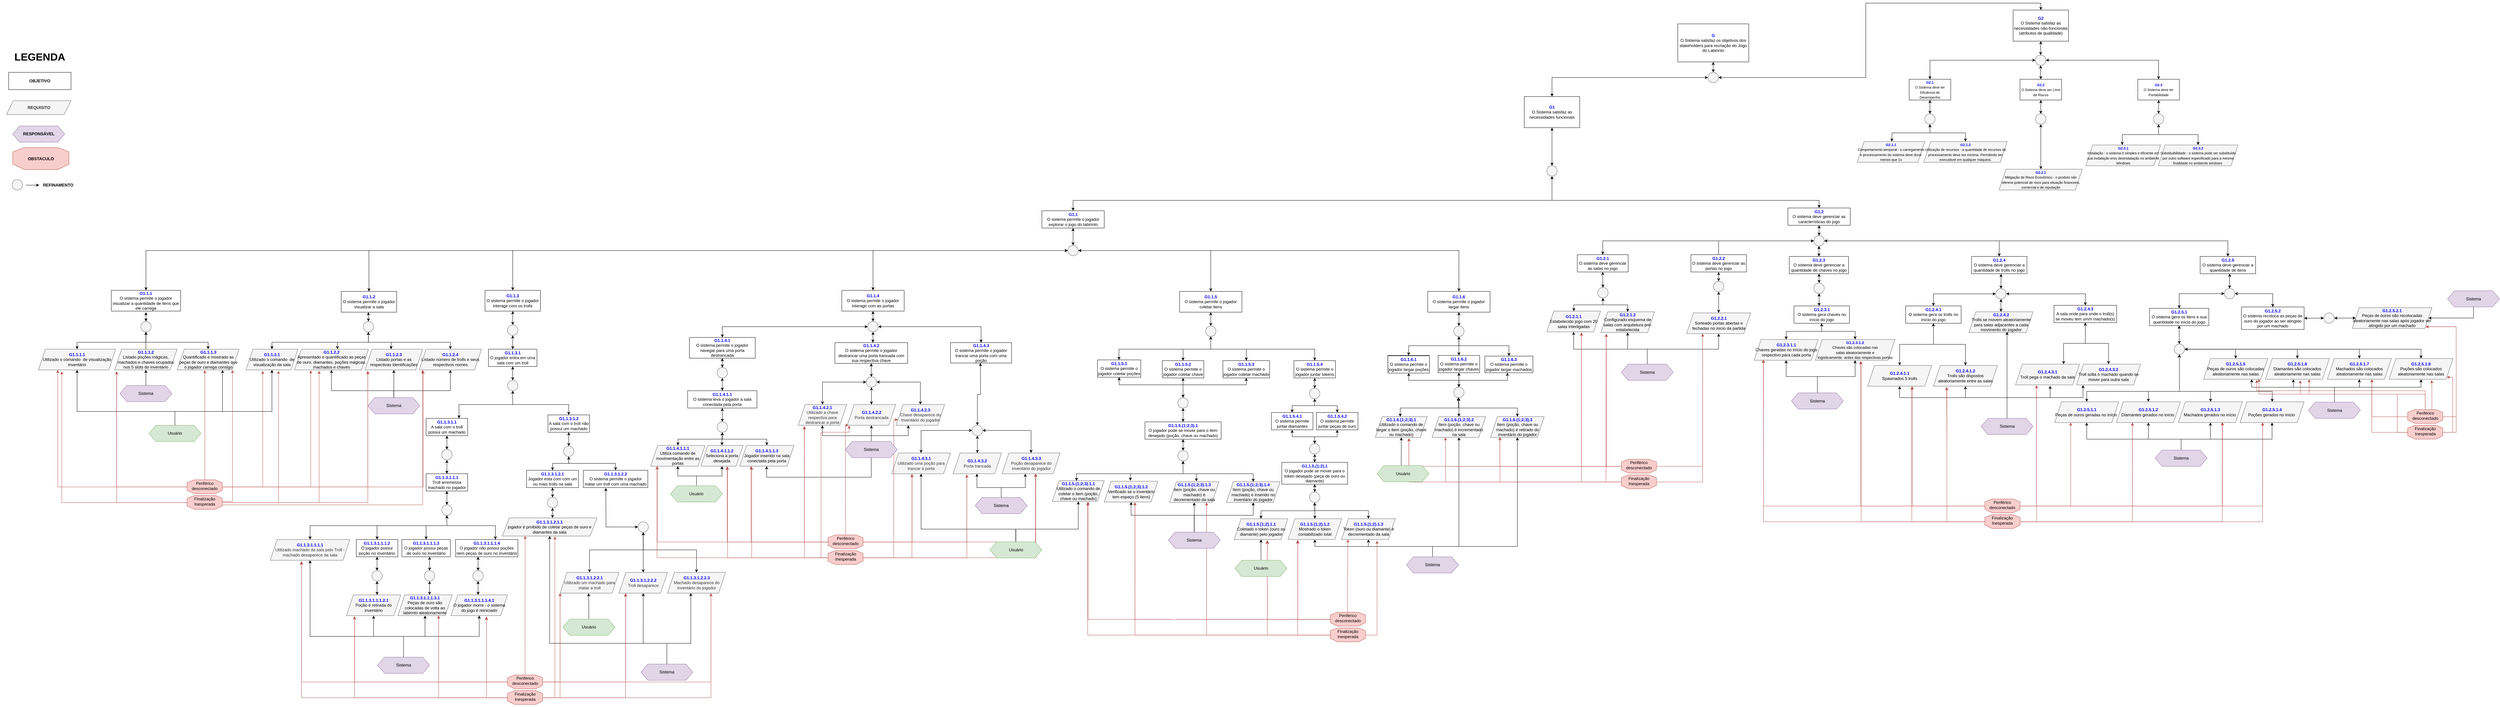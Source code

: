 <mxfile version="16.6.5" type="github" pages="4">
  <diagram id="CcLu8pJx7sYRD5yKEzLu" name="Modelo de Objetivos">
    <mxGraphModel dx="8022" dy="2596" grid="1" gridSize="10" guides="1" tooltips="1" connect="1" arrows="1" fold="1" page="1" pageScale="1" pageWidth="850" pageHeight="1100" math="0" shadow="0">
      <root>
        <mxCell id="0" />
        <mxCell id="1" parent="0" />
        <mxCell id="hRmUiVgqd-fP8M-4zKgl-9" value="" style="edgeStyle=orthogonalEdgeStyle;rounded=0;orthogonalLoop=1;jettySize=auto;html=1;startArrow=classic;startFill=1;" parent="1" source="hRmUiVgqd-fP8M-4zKgl-2" target="hRmUiVgqd-fP8M-4zKgl-7" edge="1">
          <mxGeometry relative="1" as="geometry" />
        </mxCell>
        <mxCell id="hRmUiVgqd-fP8M-4zKgl-2" value="&lt;font color=&quot;#0000ff&quot;&gt;&lt;b&gt;G&lt;/b&gt;&lt;/font&gt;&lt;br&gt;O Sistema satisfaz os objetivos dos stakeholders para recriação do Jogo do Labirinto" style="rounded=0;whiteSpace=wrap;html=1;" parent="1" vertex="1">
          <mxGeometry x="-97" y="-980" width="205" height="110" as="geometry" />
        </mxCell>
        <mxCell id="SyE-WnLj72KJWZx9Bk1h-50" style="edgeStyle=orthogonalEdgeStyle;rounded=0;orthogonalLoop=1;jettySize=auto;html=1;entryX=0.5;entryY=0;entryDx=0;entryDy=0;exitX=0.5;exitY=1;exitDx=0;exitDy=0;startArrow=classic;startFill=1;" parent="1" source="9Wqa6SIRsuj5Y4Wulnrp-28" target="SyE-WnLj72KJWZx9Bk1h-1" edge="1">
          <mxGeometry relative="1" as="geometry">
            <Array as="points">
              <mxPoint x="-460" y="-470" />
              <mxPoint x="-1842" y="-470" />
            </Array>
          </mxGeometry>
        </mxCell>
        <mxCell id="hRmUiVgqd-fP8M-4zKgl-3" value="&lt;b&gt;&lt;font color=&quot;#0000ff&quot;&gt;G1&lt;/font&gt;&lt;/b&gt;&lt;br&gt;O Sistema satisfaz as necessidades funcionais" style="rounded=0;whiteSpace=wrap;html=1;" parent="1" vertex="1">
          <mxGeometry x="-540" y="-770" width="160" height="90" as="geometry" />
        </mxCell>
        <mxCell id="hRmUiVgqd-fP8M-4zKgl-5" value="&lt;font style=&quot;font-size: 12px&quot;&gt;&lt;b&gt;&lt;font color=&quot;#0000ff&quot; style=&quot;font-size: 12px&quot;&gt;G2&lt;/font&gt;&lt;/b&gt;&lt;br&gt;O Sistema satisfaz as necessidades não-funcionais (atributos de qualidade)&lt;/font&gt;" style="rounded=0;whiteSpace=wrap;html=1;" parent="1" vertex="1">
          <mxGeometry x="871" y="-1020" width="160" height="90" as="geometry" />
        </mxCell>
        <mxCell id="hRmUiVgqd-fP8M-4zKgl-10" style="edgeStyle=orthogonalEdgeStyle;rounded=0;orthogonalLoop=1;jettySize=auto;html=1;entryX=0.5;entryY=0;entryDx=0;entryDy=0;startArrow=classic;startFill=1;" parent="1" source="hRmUiVgqd-fP8M-4zKgl-7" target="hRmUiVgqd-fP8M-4zKgl-3" edge="1">
          <mxGeometry relative="1" as="geometry" />
        </mxCell>
        <mxCell id="hRmUiVgqd-fP8M-4zKgl-11" style="edgeStyle=orthogonalEdgeStyle;rounded=0;orthogonalLoop=1;jettySize=auto;html=1;entryX=0.5;entryY=0;entryDx=0;entryDy=0;startArrow=classic;startFill=1;" parent="1" source="hRmUiVgqd-fP8M-4zKgl-7" target="hRmUiVgqd-fP8M-4zKgl-5" edge="1">
          <mxGeometry relative="1" as="geometry" />
        </mxCell>
        <mxCell id="hRmUiVgqd-fP8M-4zKgl-7" value="" style="ellipse;whiteSpace=wrap;html=1;aspect=fixed;fillColor=#f5f5f5;fontColor=#333333;strokeColor=#666666;" parent="1" vertex="1">
          <mxGeometry x="-9.5" y="-840" width="30" height="30" as="geometry" />
        </mxCell>
        <mxCell id="9Wqa6SIRsuj5Y4Wulnrp-12" style="edgeStyle=orthogonalEdgeStyle;rounded=0;orthogonalLoop=1;jettySize=auto;html=1;entryX=0.5;entryY=0;entryDx=0;entryDy=0;startArrow=classic;startFill=1;" parent="1" source="hRmUiVgqd-fP8M-4zKgl-14" target="9Wqa6SIRsuj5Y4Wulnrp-8" edge="1">
          <mxGeometry relative="1" as="geometry" />
        </mxCell>
        <mxCell id="hRmUiVgqd-fP8M-4zKgl-14" value="&lt;font style=&quot;font-size: 10px&quot;&gt;&lt;b&gt;&lt;font color=&quot;#0000ff&quot; style=&quot;font-size: 10px&quot;&gt;G2.1&lt;/font&gt;&lt;/b&gt;&lt;br&gt;O Sistema deve ter Eficiência de Desempenho&lt;/font&gt;" style="rounded=0;whiteSpace=wrap;html=1;" parent="1" vertex="1">
          <mxGeometry x="571" y="-820" width="120" height="60" as="geometry" />
        </mxCell>
        <mxCell id="9Wqa6SIRsuj5Y4Wulnrp-14" style="edgeStyle=orthogonalEdgeStyle;rounded=0;orthogonalLoop=1;jettySize=auto;html=1;entryX=0.5;entryY=0;entryDx=0;entryDy=0;startArrow=classic;startFill=1;" parent="1" source="hRmUiVgqd-fP8M-4zKgl-15" target="9Wqa6SIRsuj5Y4Wulnrp-10" edge="1">
          <mxGeometry relative="1" as="geometry" />
        </mxCell>
        <mxCell id="hRmUiVgqd-fP8M-4zKgl-15" value="&lt;font style=&quot;font-size: 10px&quot;&gt;&lt;b&gt;&lt;font color=&quot;#0000ff&quot;&gt;G2.3&lt;/font&gt;&lt;/b&gt;&lt;br&gt;O Sistema deve ter Portabilidade&lt;/font&gt;" style="rounded=0;whiteSpace=wrap;html=1;" parent="1" vertex="1">
          <mxGeometry x="1231" y="-820" width="120" height="60" as="geometry" />
        </mxCell>
        <mxCell id="9Wqa6SIRsuj5Y4Wulnrp-13" style="edgeStyle=orthogonalEdgeStyle;rounded=0;orthogonalLoop=1;jettySize=auto;html=1;entryX=0.5;entryY=0;entryDx=0;entryDy=0;startArrow=classic;startFill=1;" parent="1" source="hRmUiVgqd-fP8M-4zKgl-21" target="9Wqa6SIRsuj5Y4Wulnrp-9" edge="1">
          <mxGeometry relative="1" as="geometry" />
        </mxCell>
        <mxCell id="hRmUiVgqd-fP8M-4zKgl-21" value="&lt;b style=&quot;font-size: 10px&quot;&gt;&lt;font color=&quot;#0000ff&quot;&gt;G2.2&lt;/font&gt;&lt;/b&gt;&lt;br style=&quot;font-size: 10px&quot;&gt;&lt;span style=&quot;font-size: 10px&quot;&gt;O Sistema deve ser Livre de Riscos&lt;/span&gt;" style="rounded=0;whiteSpace=wrap;html=1;" parent="1" vertex="1">
          <mxGeometry x="891" y="-820" width="120" height="60" as="geometry" />
        </mxCell>
        <mxCell id="SyE-WnLj72KJWZx9Bk1h-7" style="edgeStyle=orthogonalEdgeStyle;rounded=0;orthogonalLoop=1;jettySize=auto;html=1;entryX=0.5;entryY=0;entryDx=0;entryDy=0;exitX=0;exitY=0.5;exitDx=0;exitDy=0;startArrow=classic;startFill=1;" parent="1" source="9Wqa6SIRsuj5Y4Wulnrp-30" target="SyE-WnLj72KJWZx9Bk1h-2" edge="1">
          <mxGeometry relative="1" as="geometry" />
        </mxCell>
        <mxCell id="SyE-WnLj72KJWZx9Bk1h-71" style="edgeStyle=orthogonalEdgeStyle;rounded=0;orthogonalLoop=1;jettySize=auto;html=1;exitX=1;exitY=0.5;exitDx=0;exitDy=0;startArrow=classic;startFill=1;" parent="1" source="9Wqa6SIRsuj5Y4Wulnrp-30" target="9Wqa6SIRsuj5Y4Wulnrp-142" edge="1">
          <mxGeometry relative="1" as="geometry">
            <mxPoint x="-1390" y="-180" as="targetPoint" />
          </mxGeometry>
        </mxCell>
        <mxCell id="SyE-WnLj72KJWZx9Bk1h-1" value="&lt;font style=&quot;font-size: 12px&quot;&gt;&lt;b&gt;&lt;font color=&quot;#0000ff&quot; style=&quot;font-size: 12px&quot;&gt;G1.1&lt;/font&gt;&lt;/b&gt;&lt;span&gt;&lt;font style=&quot;font-size: 12px&quot;&gt;&lt;br&gt;O sistema permite o jogador explorar o jogo do labirinto&lt;/font&gt;&lt;/span&gt;&lt;/font&gt;" style="rounded=0;whiteSpace=wrap;html=1;" parent="1" vertex="1">
          <mxGeometry x="-1932.5" y="-440" width="180" height="50" as="geometry" />
        </mxCell>
        <mxCell id="SyE-WnLj72KJWZx9Bk1h-2" value="&lt;b&gt;&lt;font color=&quot;#0000ff&quot;&gt;G1.1.4&lt;/font&gt;&lt;/b&gt;&lt;span&gt;&lt;font style=&quot;font-size: 12px&quot;&gt;&lt;br&gt;O sistema permite o jogador interagir com as portas&lt;/font&gt;&lt;/span&gt;" style="rounded=0;whiteSpace=wrap;html=1;" parent="1" vertex="1">
          <mxGeometry x="-2510" y="-210" width="180" height="60" as="geometry" />
        </mxCell>
        <mxCell id="9Wqa6SIRsuj5Y4Wulnrp-47" style="edgeStyle=orthogonalEdgeStyle;rounded=0;orthogonalLoop=1;jettySize=auto;html=1;fontSize=12;startArrow=classic;startFill=1;exitX=0.5;exitY=1;exitDx=0;exitDy=0;" parent="1" source="usXteK6soyxGasQqWn80-107" target="9Wqa6SIRsuj5Y4Wulnrp-46" edge="1">
          <mxGeometry relative="1" as="geometry" />
        </mxCell>
        <mxCell id="SyE-WnLj72KJWZx9Bk1h-4" value="&lt;b&gt;&lt;font color=&quot;#0000ff&quot;&gt;G1.1.4.1&lt;/font&gt;&lt;/b&gt;&lt;span&gt;&lt;br&gt;O sistema permite o jogador navegar para uma porta destrancada&lt;/span&gt;" style="rounded=0;whiteSpace=wrap;html=1;" parent="1" vertex="1">
          <mxGeometry x="-2950" y="-73.94" width="190" height="60" as="geometry" />
        </mxCell>
        <mxCell id="SyE-WnLj72KJWZx9Bk1h-52" style="edgeStyle=orthogonalEdgeStyle;rounded=0;orthogonalLoop=1;jettySize=auto;html=1;entryX=0.5;entryY=0;entryDx=0;entryDy=0;startArrow=classic;startFill=1;" parent="1" source="SyE-WnLj72KJWZx9Bk1h-5" target="SyE-WnLj72KJWZx9Bk1h-51" edge="1">
          <mxGeometry relative="1" as="geometry" />
        </mxCell>
        <mxCell id="SyE-WnLj72KJWZx9Bk1h-5" value="&lt;b&gt;&lt;font color=&quot;#0000ff&quot;&gt;G1.1.4.2&lt;/font&gt;&lt;/b&gt;&lt;span&gt;&lt;font style=&quot;font-size: 12px&quot;&gt;&lt;br&gt;O sistema permite o jogador destrancar uma porta trancada com sua respectiva chave&lt;/font&gt;&lt;/span&gt;" style="rounded=0;whiteSpace=wrap;html=1;" parent="1" vertex="1">
          <mxGeometry x="-2530" y="-58.88" width="210" height="59.88" as="geometry" />
        </mxCell>
        <mxCell id="SyE-WnLj72KJWZx9Bk1h-6" value="&lt;b&gt;&lt;font color=&quot;#0000ff&quot;&gt;G1.1.4.3&lt;/font&gt;&lt;/b&gt;&lt;span&gt;&lt;br&gt;O sistema permite o jogador trancar uma porta com uma poção&lt;/span&gt;" style="rounded=0;whiteSpace=wrap;html=1;" parent="1" vertex="1">
          <mxGeometry x="-2196.25" y="-58.88" width="176.25" height="58.88" as="geometry" />
        </mxCell>
        <mxCell id="SyE-WnLj72KJWZx9Bk1h-53" style="edgeStyle=orthogonalEdgeStyle;rounded=0;orthogonalLoop=1;jettySize=auto;html=1;startArrow=classic;startFill=1;" parent="1" source="SyE-WnLj72KJWZx9Bk1h-51" target="9Wqa6SIRsuj5Y4Wulnrp-33" edge="1">
          <mxGeometry relative="1" as="geometry">
            <mxPoint x="-2492" y="120" as="targetPoint" />
          </mxGeometry>
        </mxCell>
        <mxCell id="SyE-WnLj72KJWZx9Bk1h-55" style="edgeStyle=orthogonalEdgeStyle;rounded=0;orthogonalLoop=1;jettySize=auto;html=1;startArrow=classic;startFill=1;entryX=0.5;entryY=0;entryDx=0;entryDy=0;" parent="1" source="SyE-WnLj72KJWZx9Bk1h-51" target="9Wqa6SIRsuj5Y4Wulnrp-36" edge="1">
          <mxGeometry relative="1" as="geometry">
            <mxPoint x="-2354.481" y="120.0" as="targetPoint" />
          </mxGeometry>
        </mxCell>
        <mxCell id="SyE-WnLj72KJWZx9Bk1h-51" value="" style="ellipse;whiteSpace=wrap;html=1;aspect=fixed;fillColor=#f5f5f5;fontColor=#333333;strokeColor=#666666;" parent="1" vertex="1">
          <mxGeometry x="-2439.5" y="40" width="30" height="30" as="geometry" />
        </mxCell>
        <mxCell id="SyE-WnLj72KJWZx9Bk1h-57" style="edgeStyle=orthogonalEdgeStyle;rounded=0;orthogonalLoop=1;jettySize=auto;html=1;entryX=0.5;entryY=1;entryDx=0;entryDy=0;startArrow=classic;startFill=1;" parent="1" source="SyE-WnLj72KJWZx9Bk1h-56" target="SyE-WnLj72KJWZx9Bk1h-2" edge="1">
          <mxGeometry relative="1" as="geometry" />
        </mxCell>
        <mxCell id="SyE-WnLj72KJWZx9Bk1h-58" style="edgeStyle=orthogonalEdgeStyle;rounded=0;orthogonalLoop=1;jettySize=auto;html=1;startArrow=classic;startFill=1;" parent="1" source="SyE-WnLj72KJWZx9Bk1h-56" target="SyE-WnLj72KJWZx9Bk1h-4" edge="1">
          <mxGeometry relative="1" as="geometry" />
        </mxCell>
        <mxCell id="SyE-WnLj72KJWZx9Bk1h-62" style="edgeStyle=orthogonalEdgeStyle;rounded=0;orthogonalLoop=1;jettySize=auto;html=1;entryX=0.521;entryY=0;entryDx=0;entryDy=0;entryPerimeter=0;startArrow=classic;startFill=1;" parent="1" source="SyE-WnLj72KJWZx9Bk1h-56" target="SyE-WnLj72KJWZx9Bk1h-5" edge="1">
          <mxGeometry relative="1" as="geometry" />
        </mxCell>
        <mxCell id="SyE-WnLj72KJWZx9Bk1h-64" style="edgeStyle=orthogonalEdgeStyle;rounded=0;orthogonalLoop=1;jettySize=auto;html=1;startArrow=classic;startFill=1;" parent="1" source="SyE-WnLj72KJWZx9Bk1h-56" target="SyE-WnLj72KJWZx9Bk1h-6" edge="1">
          <mxGeometry relative="1" as="geometry">
            <mxPoint x="-2130" y="-95" as="targetPoint" />
          </mxGeometry>
        </mxCell>
        <mxCell id="SyE-WnLj72KJWZx9Bk1h-56" value="" style="ellipse;whiteSpace=wrap;html=1;aspect=fixed;fillColor=#f5f5f5;fontColor=#333333;strokeColor=#666666;" parent="1" vertex="1">
          <mxGeometry x="-2435" y="-120" width="30" height="30" as="geometry" />
        </mxCell>
        <mxCell id="9Wqa6SIRsuj5Y4Wulnrp-165" style="edgeStyle=orthogonalEdgeStyle;rounded=0;orthogonalLoop=1;jettySize=auto;html=1;fontSize=12;fontColor=#000000;startArrow=classic;startFill=1;exitX=0.5;exitY=1;exitDx=0;exitDy=0;" parent="1" source="SyE-WnLj72KJWZx9Bk1h-73" target="9Wqa6SIRsuj5Y4Wulnrp-163" edge="1">
          <mxGeometry relative="1" as="geometry">
            <Array as="points">
              <mxPoint x="-1710" y="63" />
              <mxPoint x="-1525" y="63" />
            </Array>
          </mxGeometry>
        </mxCell>
        <mxCell id="SyE-WnLj72KJWZx9Bk1h-73" value="&lt;b&gt;&lt;font color=&quot;#0000ff&quot;&gt;G1.1.5.1&lt;/font&gt;&lt;/b&gt;&lt;span&gt;&lt;br&gt;O sistema permite o jogador coletar poções&lt;/span&gt;" style="rounded=0;whiteSpace=wrap;html=1;" parent="1" vertex="1">
          <mxGeometry x="-1772" y="-9" width="125" height="50" as="geometry" />
        </mxCell>
        <mxCell id="9Wqa6SIRsuj5Y4Wulnrp-149" style="edgeStyle=orthogonalEdgeStyle;rounded=0;orthogonalLoop=1;jettySize=auto;html=1;entryX=0.5;entryY=1;entryDx=0;entryDy=0;fontSize=12;fontColor=#000000;startArrow=classic;startFill=1;exitX=0.5;exitY=0;exitDx=0;exitDy=0;" parent="1" source="SyE-WnLj72KJWZx9Bk1h-74" target="9Wqa6SIRsuj5Y4Wulnrp-146" edge="1">
          <mxGeometry relative="1" as="geometry">
            <Array as="points">
              <mxPoint x="-1525" y="-40" />
              <mxPoint x="-1445" y="-40" />
            </Array>
          </mxGeometry>
        </mxCell>
        <mxCell id="9Wqa6SIRsuj5Y4Wulnrp-153" style="edgeStyle=orthogonalEdgeStyle;rounded=0;orthogonalLoop=1;jettySize=auto;html=1;entryX=0.5;entryY=0;entryDx=0;entryDy=0;fontSize=12;fontColor=#000000;startArrow=classic;startFill=1;" parent="1" source="9Wqa6SIRsuj5Y4Wulnrp-161" target="9Wqa6SIRsuj5Y4Wulnrp-152" edge="1">
          <mxGeometry relative="1" as="geometry" />
        </mxCell>
        <mxCell id="SyE-WnLj72KJWZx9Bk1h-74" value="&lt;b&gt;&lt;font color=&quot;#0000ff&quot;&gt;G1.1.5.2&lt;/font&gt;&lt;/b&gt;&lt;span&gt;&lt;br&gt;O sistema permite o jogador coletar chave&lt;/span&gt;" style="rounded=0;whiteSpace=wrap;html=1;" parent="1" vertex="1">
          <mxGeometry x="-1585" y="-6.88" width="120" height="50" as="geometry" />
        </mxCell>
        <mxCell id="9Wqa6SIRsuj5Y4Wulnrp-158" style="edgeStyle=orthogonalEdgeStyle;rounded=0;orthogonalLoop=1;jettySize=auto;html=1;fontSize=12;fontColor=#000000;startArrow=classic;startFill=1;exitX=0.5;exitY=1;exitDx=0;exitDy=0;entryX=0.5;entryY=0;entryDx=0;entryDy=0;" parent="1" source="SyE-WnLj72KJWZx9Bk1h-77" target="9Wqa6SIRsuj5Y4Wulnrp-163" edge="1">
          <mxGeometry relative="1" as="geometry">
            <mxPoint x="-1525" y="103.12" as="targetPoint" />
            <Array as="points">
              <mxPoint x="-1342" y="63" />
              <mxPoint x="-1525" y="63" />
            </Array>
          </mxGeometry>
        </mxCell>
        <mxCell id="usXteK6soyxGasQqWn80-119" style="edgeStyle=orthogonalEdgeStyle;rounded=0;orthogonalLoop=1;jettySize=auto;html=1;entryX=0.5;entryY=1;entryDx=0;entryDy=0;fontSize=12;startArrow=classic;startFill=1;endArrow=classic;endFill=1;" parent="1" source="SyE-WnLj72KJWZx9Bk1h-77" target="9Wqa6SIRsuj5Y4Wulnrp-146" edge="1">
          <mxGeometry relative="1" as="geometry">
            <Array as="points">
              <mxPoint x="-1342" y="-40" />
              <mxPoint x="-1445" y="-40" />
            </Array>
          </mxGeometry>
        </mxCell>
        <mxCell id="SyE-WnLj72KJWZx9Bk1h-77" value="&lt;b&gt;&lt;font color=&quot;#0000ff&quot;&gt;G1.1.5.3&lt;/font&gt;&lt;/b&gt;&lt;span&gt;&lt;br&gt;O sistema permite o jogador coletar machado&lt;/span&gt;" style="rounded=0;whiteSpace=wrap;html=1;" parent="1" vertex="1">
          <mxGeometry x="-1410" y="-6.88" width="135" height="50" as="geometry" />
        </mxCell>
        <mxCell id="9Wqa6SIRsuj5Y4Wulnrp-151" style="edgeStyle=orthogonalEdgeStyle;rounded=0;orthogonalLoop=1;jettySize=auto;html=1;entryX=0.5;entryY=1;entryDx=0;entryDy=0;fontSize=12;fontColor=#000000;startArrow=classic;startFill=1;" parent="1" source="SyE-WnLj72KJWZx9Bk1h-80" target="9Wqa6SIRsuj5Y4Wulnrp-146" edge="1">
          <mxGeometry relative="1" as="geometry">
            <Array as="points">
              <mxPoint x="-1145" y="-40" />
              <mxPoint x="-1445" y="-40" />
            </Array>
          </mxGeometry>
        </mxCell>
        <mxCell id="9Wqa6SIRsuj5Y4Wulnrp-160" style="edgeStyle=orthogonalEdgeStyle;rounded=0;orthogonalLoop=1;jettySize=auto;html=1;entryX=0.5;entryY=0;entryDx=0;entryDy=0;fontSize=12;fontColor=#000000;startArrow=classic;startFill=1;" parent="1" source="SyE-WnLj72KJWZx9Bk1h-80" target="9Wqa6SIRsuj5Y4Wulnrp-159" edge="1">
          <mxGeometry relative="1" as="geometry" />
        </mxCell>
        <mxCell id="SyE-WnLj72KJWZx9Bk1h-80" value="&lt;b&gt;&lt;font color=&quot;#0000ff&quot;&gt;G1.1.5.4&lt;/font&gt;&lt;/b&gt;&lt;span&gt;&lt;br&gt;O sistema permite o jogador juntar tokens&lt;/span&gt;" style="rounded=0;whiteSpace=wrap;html=1;" parent="1" vertex="1">
          <mxGeometry x="-1205" y="-6.88" width="120" height="50" as="geometry" />
        </mxCell>
        <mxCell id="9Wqa6SIRsuj5Y4Wulnrp-170" style="edgeStyle=orthogonalEdgeStyle;rounded=0;orthogonalLoop=1;jettySize=auto;html=1;fontSize=12;fontColor=#000000;startArrow=classic;startFill=1;" parent="1" source="SyE-WnLj72KJWZx9Bk1h-81" target="9Wqa6SIRsuj5Y4Wulnrp-169" edge="1">
          <mxGeometry relative="1" as="geometry" />
        </mxCell>
        <mxCell id="SyE-WnLj72KJWZx9Bk1h-81" value="&lt;b&gt;&lt;font color=&quot;#0000ff&quot;&gt;G1.1.5.4.1&lt;/font&gt;&lt;/b&gt;&lt;span&gt;&lt;br&gt;O sistema permite juntar diamantes&lt;/span&gt;" style="rounded=0;whiteSpace=wrap;html=1;" parent="1" vertex="1">
          <mxGeometry x="-1270" y="143.06" width="120" height="50" as="geometry" />
        </mxCell>
        <mxCell id="9Wqa6SIRsuj5Y4Wulnrp-168" style="edgeStyle=orthogonalEdgeStyle;rounded=0;orthogonalLoop=1;jettySize=auto;html=1;entryX=0.5;entryY=1;entryDx=0;entryDy=0;fontSize=12;fontColor=#000000;startArrow=classic;startFill=1;" parent="1" source="SyE-WnLj72KJWZx9Bk1h-82" target="9Wqa6SIRsuj5Y4Wulnrp-159" edge="1">
          <mxGeometry relative="1" as="geometry" />
        </mxCell>
        <mxCell id="9Wqa6SIRsuj5Y4Wulnrp-171" style="edgeStyle=orthogonalEdgeStyle;rounded=0;orthogonalLoop=1;jettySize=auto;html=1;entryX=0.5;entryY=0;entryDx=0;entryDy=0;fontSize=12;fontColor=#000000;startArrow=classic;startFill=1;" parent="1" source="SyE-WnLj72KJWZx9Bk1h-82" target="9Wqa6SIRsuj5Y4Wulnrp-169" edge="1">
          <mxGeometry relative="1" as="geometry" />
        </mxCell>
        <mxCell id="SyE-WnLj72KJWZx9Bk1h-82" value="&lt;b&gt;&lt;font color=&quot;#0000ff&quot;&gt;G1.1.5.4.2&lt;/font&gt;&lt;/b&gt;&lt;span&gt;&lt;br&gt;O sistema permite juntar peças de ouro&lt;/span&gt;" style="rounded=0;whiteSpace=wrap;html=1;" parent="1" vertex="1">
          <mxGeometry x="-1140" y="143.06" width="120" height="50" as="geometry" />
        </mxCell>
        <mxCell id="SyE-WnLj72KJWZx9Bk1h-83" value="&lt;b&gt;&lt;font color=&quot;#0000ff&quot;&gt;G1.1.5.(1;2).1&lt;/font&gt;&lt;/b&gt;&lt;br&gt;O jogador pode se mover para o token desejado (peça de ouro ou diamante)" style="rounded=0;whiteSpace=wrap;html=1;" parent="1" vertex="1">
          <mxGeometry x="-1240" y="287" width="190" height="63.12" as="geometry" />
        </mxCell>
        <mxCell id="mdIFGXUubkvyYsVZqN8Q-4" style="edgeStyle=orthogonalEdgeStyle;rounded=0;orthogonalLoop=1;jettySize=auto;html=1;entryX=0.5;entryY=0;entryDx=0;entryDy=0;startArrow=classic;startFill=1;" parent="1" source="SyE-WnLj72KJWZx9Bk1h-129" target="mdIFGXUubkvyYsVZqN8Q-3" edge="1">
          <mxGeometry relative="1" as="geometry" />
        </mxCell>
        <mxCell id="SyE-WnLj72KJWZx9Bk1h-129" value="&lt;b&gt;&lt;font color=&quot;#0000ff&quot;&gt;G1.2.1&lt;/font&gt;&lt;/b&gt;&lt;span&gt;&lt;br&gt;O sistema deve gerenciar as salas no jogo&lt;/span&gt;" style="rounded=0;whiteSpace=wrap;html=1;" parent="1" vertex="1">
          <mxGeometry x="-387" y="-313.06" width="147" height="50" as="geometry" />
        </mxCell>
        <mxCell id="9Wqa6SIRsuj5Y4Wulnrp-4" style="edgeStyle=orthogonalEdgeStyle;rounded=0;orthogonalLoop=1;jettySize=auto;html=1;startArrow=classic;startFill=1;" parent="1" source="9Wqa6SIRsuj5Y4Wulnrp-2" target="hRmUiVgqd-fP8M-4zKgl-5" edge="1">
          <mxGeometry relative="1" as="geometry" />
        </mxCell>
        <mxCell id="9Wqa6SIRsuj5Y4Wulnrp-5" style="edgeStyle=orthogonalEdgeStyle;rounded=0;orthogonalLoop=1;jettySize=auto;html=1;entryX=0.5;entryY=0;entryDx=0;entryDy=0;startArrow=classic;startFill=1;" parent="1" source="9Wqa6SIRsuj5Y4Wulnrp-2" target="hRmUiVgqd-fP8M-4zKgl-21" edge="1">
          <mxGeometry relative="1" as="geometry" />
        </mxCell>
        <mxCell id="9Wqa6SIRsuj5Y4Wulnrp-6" style="edgeStyle=orthogonalEdgeStyle;rounded=0;orthogonalLoop=1;jettySize=auto;html=1;entryX=0.5;entryY=0;entryDx=0;entryDy=0;startArrow=classic;startFill=1;" parent="1" source="9Wqa6SIRsuj5Y4Wulnrp-2" target="hRmUiVgqd-fP8M-4zKgl-14" edge="1">
          <mxGeometry relative="1" as="geometry" />
        </mxCell>
        <mxCell id="9Wqa6SIRsuj5Y4Wulnrp-7" style="edgeStyle=orthogonalEdgeStyle;rounded=0;orthogonalLoop=1;jettySize=auto;html=1;entryX=0.5;entryY=0;entryDx=0;entryDy=0;startArrow=classic;startFill=1;" parent="1" source="9Wqa6SIRsuj5Y4Wulnrp-2" target="hRmUiVgqd-fP8M-4zKgl-15" edge="1">
          <mxGeometry relative="1" as="geometry" />
        </mxCell>
        <mxCell id="9Wqa6SIRsuj5Y4Wulnrp-2" value="" style="ellipse;whiteSpace=wrap;html=1;aspect=fixed;fillColor=#f5f5f5;fontColor=#333333;strokeColor=#666666;" parent="1" vertex="1">
          <mxGeometry x="935.5" y="-890" width="30" height="30" as="geometry" />
        </mxCell>
        <mxCell id="9Wqa6SIRsuj5Y4Wulnrp-16" style="edgeStyle=orthogonalEdgeStyle;rounded=0;orthogonalLoop=1;jettySize=auto;html=1;entryX=0.5;entryY=0;entryDx=0;entryDy=0;startArrow=classic;startFill=1;exitX=0.5;exitY=1;exitDx=0;exitDy=0;" parent="1" source="9Wqa6SIRsuj5Y4Wulnrp-8" edge="1">
          <mxGeometry relative="1" as="geometry">
            <mxPoint x="521" y="-640.0" as="targetPoint" />
          </mxGeometry>
        </mxCell>
        <mxCell id="9Wqa6SIRsuj5Y4Wulnrp-8" value="" style="ellipse;whiteSpace=wrap;html=1;aspect=fixed;fillColor=#f5f5f5;fontColor=#333333;strokeColor=#666666;" parent="1" vertex="1">
          <mxGeometry x="616" y="-720" width="30" height="30" as="geometry" />
        </mxCell>
        <mxCell id="9Wqa6SIRsuj5Y4Wulnrp-9" value="" style="ellipse;whiteSpace=wrap;html=1;aspect=fixed;fillColor=#f5f5f5;fontColor=#333333;strokeColor=#666666;" parent="1" vertex="1">
          <mxGeometry x="936" y="-720" width="30" height="30" as="geometry" />
        </mxCell>
        <mxCell id="9Wqa6SIRsuj5Y4Wulnrp-10" value="" style="ellipse;whiteSpace=wrap;html=1;aspect=fixed;fillColor=#f5f5f5;fontColor=#333333;strokeColor=#666666;" parent="1" vertex="1">
          <mxGeometry x="1276" y="-720" width="30" height="30" as="geometry" />
        </mxCell>
        <mxCell id="9Wqa6SIRsuj5Y4Wulnrp-22" style="edgeStyle=orthogonalEdgeStyle;rounded=0;orthogonalLoop=1;jettySize=auto;html=1;entryX=0.5;entryY=0;entryDx=0;entryDy=0;startArrow=classic;startFill=1;" parent="1" edge="1">
          <mxGeometry relative="1" as="geometry">
            <mxPoint x="951" y="-690" as="sourcePoint" />
            <mxPoint x="951" y="-560" as="targetPoint" />
          </mxGeometry>
        </mxCell>
        <mxCell id="9Wqa6SIRsuj5Y4Wulnrp-24" style="edgeStyle=orthogonalEdgeStyle;rounded=0;orthogonalLoop=1;jettySize=auto;html=1;entryX=0.5;entryY=0;entryDx=0;entryDy=0;startArrow=classic;startFill=1;exitX=0.5;exitY=1;exitDx=0;exitDy=0;" parent="1" source="9Wqa6SIRsuj5Y4Wulnrp-10" edge="1">
          <mxGeometry relative="1" as="geometry">
            <mxPoint x="1296" y="-680" as="sourcePoint" />
            <mxPoint x="1186" y="-630.0" as="targetPoint" />
          </mxGeometry>
        </mxCell>
        <mxCell id="9Wqa6SIRsuj5Y4Wulnrp-25" style="edgeStyle=orthogonalEdgeStyle;rounded=0;orthogonalLoop=1;jettySize=auto;html=1;entryX=0.5;entryY=0;entryDx=0;entryDy=0;fontSize=10;startArrow=classic;startFill=1;exitX=0.5;exitY=1;exitDx=0;exitDy=0;" parent="1" source="9Wqa6SIRsuj5Y4Wulnrp-10" target="usXteK6soyxGasQqWn80-58" edge="1">
          <mxGeometry relative="1" as="geometry">
            <mxPoint x="1296" y="-680" as="sourcePoint" />
            <mxPoint x="1406" y="-630.0" as="targetPoint" />
          </mxGeometry>
        </mxCell>
        <mxCell id="usXteK6soyxGasQqWn80-52" style="edgeStyle=orthogonalEdgeStyle;rounded=0;orthogonalLoop=1;jettySize=auto;html=1;startArrow=classic;startFill=1;" parent="1" source="9Wqa6SIRsuj5Y4Wulnrp-28" target="9Wqa6SIRsuj5Y4Wulnrp-180" edge="1">
          <mxGeometry relative="1" as="geometry">
            <Array as="points">
              <mxPoint x="-460" y="-470" />
              <mxPoint x="311" y="-470" />
            </Array>
          </mxGeometry>
        </mxCell>
        <mxCell id="9Wqa6SIRsuj5Y4Wulnrp-28" value="" style="ellipse;whiteSpace=wrap;html=1;aspect=fixed;fillColor=#f5f5f5;fontColor=#333333;strokeColor=#666666;" parent="1" vertex="1">
          <mxGeometry x="-475" y="-570" width="30" height="30" as="geometry" />
        </mxCell>
        <mxCell id="9Wqa6SIRsuj5Y4Wulnrp-29" value="" style="edgeStyle=orthogonalEdgeStyle;rounded=0;orthogonalLoop=1;jettySize=auto;html=1;entryX=0.5;entryY=0;entryDx=0;entryDy=0;exitX=0.5;exitY=1;exitDx=0;exitDy=0;startArrow=classic;startFill=1;endArrow=classic;endFill=1;" parent="1" source="hRmUiVgqd-fP8M-4zKgl-3" target="9Wqa6SIRsuj5Y4Wulnrp-28" edge="1">
          <mxGeometry relative="1" as="geometry">
            <mxPoint x="-460" y="-680" as="sourcePoint" />
            <mxPoint x="-1842.5" y="-430" as="targetPoint" />
          </mxGeometry>
        </mxCell>
        <mxCell id="9Wqa6SIRsuj5Y4Wulnrp-31" style="edgeStyle=orthogonalEdgeStyle;rounded=0;orthogonalLoop=1;jettySize=auto;html=1;fontSize=10;startArrow=classic;startFill=1;" parent="1" source="9Wqa6SIRsuj5Y4Wulnrp-30" target="SyE-WnLj72KJWZx9Bk1h-1" edge="1">
          <mxGeometry relative="1" as="geometry" />
        </mxCell>
        <mxCell id="mdIFGXUubkvyYsVZqN8Q-35" style="edgeStyle=orthogonalEdgeStyle;rounded=0;orthogonalLoop=1;jettySize=auto;html=1;startArrow=classic;startFill=1;" parent="1" source="9Wqa6SIRsuj5Y4Wulnrp-30" target="mdIFGXUubkvyYsVZqN8Q-22" edge="1">
          <mxGeometry relative="1" as="geometry" />
        </mxCell>
        <mxCell id="9Wqa6SIRsuj5Y4Wulnrp-30" value="" style="ellipse;whiteSpace=wrap;html=1;aspect=fixed;fillColor=#f5f5f5;fontColor=#333333;strokeColor=#666666;" parent="1" vertex="1">
          <mxGeometry x="-1857.5" y="-340" width="30" height="30" as="geometry" />
        </mxCell>
        <mxCell id="9Wqa6SIRsuj5Y4Wulnrp-33" value="&lt;b style=&quot;color: rgb(0 , 0 , 0)&quot;&gt;&lt;font color=&quot;#0000ff&quot;&gt;G1.1.4.2.1&lt;/font&gt;&lt;/b&gt;&lt;span&gt;&lt;br&gt;Utilizado a chave respectiva para destrancar a porta&lt;/span&gt;" style="shape=parallelogram;perimeter=parallelogramPerimeter;whiteSpace=wrap;html=1;fixedSize=1;fontSize=12;fillColor=#f5f5f5;fontColor=#333333;strokeColor=#666666;" parent="1" vertex="1">
          <mxGeometry x="-2635.75" y="120" width="140" height="60" as="geometry" />
        </mxCell>
        <mxCell id="9Wqa6SIRsuj5Y4Wulnrp-37" style="edgeStyle=orthogonalEdgeStyle;rounded=0;orthogonalLoop=1;jettySize=auto;html=1;entryX=0.5;entryY=1;entryDx=0;entryDy=0;fontSize=12;startArrow=classic;startFill=1;" parent="1" source="9Wqa6SIRsuj5Y4Wulnrp-35" target="SyE-WnLj72KJWZx9Bk1h-51" edge="1">
          <mxGeometry relative="1" as="geometry" />
        </mxCell>
        <mxCell id="9Wqa6SIRsuj5Y4Wulnrp-35" value="&lt;b style=&quot;color: rgb(0 , 0 , 0)&quot;&gt;&lt;font color=&quot;#0000ff&quot;&gt;G1.1.4.2.2&lt;/font&gt;&lt;/b&gt;&lt;span&gt;&lt;br&gt;Porta destrancada&lt;/span&gt;" style="shape=parallelogram;perimeter=parallelogramPerimeter;whiteSpace=wrap;html=1;fixedSize=1;fontSize=12;fillColor=#f5f5f5;fontColor=#333333;strokeColor=#666666;" parent="1" vertex="1">
          <mxGeometry x="-2494.5" y="120" width="140" height="60" as="geometry" />
        </mxCell>
        <mxCell id="GP7L5DG8jeXXJY4bNxmJ-58" style="edgeStyle=orthogonalEdgeStyle;rounded=0;orthogonalLoop=1;jettySize=auto;html=1;exitX=0.25;exitY=1;exitDx=0;exitDy=0;entryX=0.5;entryY=0;entryDx=0;entryDy=0;startArrow=classic;startFill=1;endArrow=none;endFill=0;" parent="1" source="9Wqa6SIRsuj5Y4Wulnrp-36" target="GP7L5DG8jeXXJY4bNxmJ-57" edge="1">
          <mxGeometry relative="1" as="geometry">
            <mxPoint x="-2412.5" y="280.0" as="targetPoint" />
            <Array as="points">
              <mxPoint x="-2318" y="210" />
              <mxPoint x="-2425" y="210" />
            </Array>
          </mxGeometry>
        </mxCell>
        <mxCell id="9Wqa6SIRsuj5Y4Wulnrp-36" value="&lt;b style=&quot;color: rgb(0 , 0 , 0)&quot;&gt;&lt;font color=&quot;#0000ff&quot;&gt;G1.1.4.2.3&lt;/font&gt;&lt;/b&gt;&lt;br&gt;Chave desaparece do inventário do jogador" style="shape=parallelogram;perimeter=parallelogramPerimeter;whiteSpace=wrap;html=1;fixedSize=1;fontSize=12;fillColor=#f5f5f5;fontColor=#333333;strokeColor=#666666;" parent="1" vertex="1">
          <mxGeometry x="-2353.25" y="120" width="140" height="60" as="geometry" />
        </mxCell>
        <mxCell id="9Wqa6SIRsuj5Y4Wulnrp-38" style="edgeStyle=orthogonalEdgeStyle;rounded=0;orthogonalLoop=1;jettySize=auto;html=1;entryX=0.5;entryY=0;entryDx=0;entryDy=0;startArrow=classic;startFill=1;" parent="1" target="9Wqa6SIRsuj5Y4Wulnrp-41" edge="1">
          <mxGeometry relative="1" as="geometry">
            <mxPoint x="-2110" as="sourcePoint" />
          </mxGeometry>
        </mxCell>
        <mxCell id="9Wqa6SIRsuj5Y4Wulnrp-39" style="edgeStyle=orthogonalEdgeStyle;rounded=0;orthogonalLoop=1;jettySize=auto;html=1;startArrow=classic;startFill=1;" parent="1" source="9Wqa6SIRsuj5Y4Wulnrp-41" target="9Wqa6SIRsuj5Y4Wulnrp-42" edge="1">
          <mxGeometry relative="1" as="geometry">
            <mxPoint x="-2186.25" y="259.94" as="targetPoint" />
          </mxGeometry>
        </mxCell>
        <mxCell id="9Wqa6SIRsuj5Y4Wulnrp-40" style="edgeStyle=orthogonalEdgeStyle;rounded=0;orthogonalLoop=1;jettySize=auto;html=1;startArrow=classic;startFill=1;entryX=0.5;entryY=0;entryDx=0;entryDy=0;" parent="1" source="9Wqa6SIRsuj5Y4Wulnrp-41" target="9Wqa6SIRsuj5Y4Wulnrp-45" edge="1">
          <mxGeometry relative="1" as="geometry">
            <mxPoint x="-2048.731" y="259.94" as="targetPoint" />
          </mxGeometry>
        </mxCell>
        <mxCell id="9Wqa6SIRsuj5Y4Wulnrp-41" value="" style="ellipse;whiteSpace=wrap;html=1;aspect=fixed;fillColor=#f5f5f5;fontColor=#333333;strokeColor=#666666;" parent="1" vertex="1">
          <mxGeometry x="-2133.75" y="179.94" width="30" height="30" as="geometry" />
        </mxCell>
        <mxCell id="GP7L5DG8jeXXJY4bNxmJ-65" style="edgeStyle=orthogonalEdgeStyle;rounded=0;orthogonalLoop=1;jettySize=auto;html=1;exitX=0.5;exitY=1;exitDx=0;exitDy=0;endArrow=none;endFill=0;startArrow=classic;startFill=1;" parent="1" source="9Wqa6SIRsuj5Y4Wulnrp-42" target="GP7L5DG8jeXXJY4bNxmJ-74" edge="1">
          <mxGeometry relative="1" as="geometry">
            <mxPoint x="-2229.85" y="434.116" as="targetPoint" />
            <Array as="points">
              <mxPoint x="-2281" y="480" />
              <mxPoint x="-2008" y="480" />
            </Array>
          </mxGeometry>
        </mxCell>
        <mxCell id="9Wqa6SIRsuj5Y4Wulnrp-42" value="&lt;b style=&quot;color: rgb(0 , 0 , 0)&quot;&gt;&lt;font color=&quot;#0000ff&quot;&gt;G1.1.4.3.1&lt;/font&gt;&lt;/b&gt;&lt;span&gt;&lt;br&gt;Utilizado uma poção para trancar a porta&lt;/span&gt;" style="shape=parallelogram;perimeter=parallelogramPerimeter;whiteSpace=wrap;html=1;fixedSize=1;fontSize=12;fillColor=#f5f5f5;fontColor=#333333;strokeColor=#666666;" parent="1" vertex="1">
          <mxGeometry x="-2366.25" y="259.94" width="170" height="60" as="geometry" />
        </mxCell>
        <mxCell id="9Wqa6SIRsuj5Y4Wulnrp-43" style="edgeStyle=orthogonalEdgeStyle;rounded=0;orthogonalLoop=1;jettySize=auto;html=1;entryX=0.5;entryY=1;entryDx=0;entryDy=0;fontSize=12;startArrow=classic;startFill=1;" parent="1" source="9Wqa6SIRsuj5Y4Wulnrp-44" target="9Wqa6SIRsuj5Y4Wulnrp-41" edge="1">
          <mxGeometry relative="1" as="geometry" />
        </mxCell>
        <mxCell id="GP7L5DG8jeXXJY4bNxmJ-69" style="edgeStyle=orthogonalEdgeStyle;rounded=0;orthogonalLoop=1;jettySize=auto;html=1;entryX=0.5;entryY=0;entryDx=0;entryDy=0;endArrow=none;endFill=0;startArrow=classic;startFill=1;" parent="1" target="GP7L5DG8jeXXJY4bNxmJ-68" edge="1">
          <mxGeometry relative="1" as="geometry">
            <mxPoint x="-2120" y="320" as="sourcePoint" />
            <mxPoint x="-2065.0" y="384.94" as="targetPoint" />
            <Array as="points">
              <mxPoint x="-2120" y="360" />
              <mxPoint x="-2050" y="360" />
            </Array>
          </mxGeometry>
        </mxCell>
        <mxCell id="9Wqa6SIRsuj5Y4Wulnrp-44" value="&lt;b style=&quot;color: rgb(0 , 0 , 0)&quot;&gt;&lt;font color=&quot;#0000ff&quot;&gt;G1.1.4.3.2&lt;/font&gt;&lt;/b&gt;&lt;span&gt;&lt;br&gt;Porta trancada&lt;/span&gt;" style="shape=parallelogram;perimeter=parallelogramPerimeter;whiteSpace=wrap;html=1;fixedSize=1;fontSize=12;fillColor=#f5f5f5;fontColor=#333333;strokeColor=#666666;" parent="1" vertex="1">
          <mxGeometry x="-2188.75" y="259.94" width="140" height="60" as="geometry" />
        </mxCell>
        <mxCell id="GP7L5DG8jeXXJY4bNxmJ-70" style="edgeStyle=orthogonalEdgeStyle;rounded=0;orthogonalLoop=1;jettySize=auto;html=1;entryX=0.5;entryY=0;entryDx=0;entryDy=0;exitX=0.401;exitY=1.001;exitDx=0;exitDy=0;exitPerimeter=0;endArrow=none;endFill=0;startArrow=classic;startFill=1;" parent="1" source="9Wqa6SIRsuj5Y4Wulnrp-45" target="GP7L5DG8jeXXJY4bNxmJ-68" edge="1">
          <mxGeometry relative="1" as="geometry">
            <mxPoint x="-1980" y="330" as="sourcePoint" />
            <mxPoint x="-2035.0" y="384.94" as="targetPoint" />
            <Array as="points">
              <mxPoint x="-1980" y="360" />
              <mxPoint x="-2050" y="360" />
            </Array>
          </mxGeometry>
        </mxCell>
        <mxCell id="9Wqa6SIRsuj5Y4Wulnrp-45" value="&lt;b style=&quot;color: rgb(0 , 0 , 0)&quot;&gt;&lt;font color=&quot;#0000ff&quot;&gt;G1.1.4.3.3&lt;/font&gt;&lt;/b&gt;&lt;br&gt;Poção desaparece do inventário do jogador" style="shape=parallelogram;perimeter=parallelogramPerimeter;whiteSpace=wrap;html=1;fixedSize=1;fontSize=12;fillColor=#f5f5f5;fontColor=#333333;strokeColor=#666666;" parent="1" vertex="1">
          <mxGeometry x="-2047.5" y="259.94" width="167.5" height="60" as="geometry" />
        </mxCell>
        <mxCell id="9Wqa6SIRsuj5Y4Wulnrp-46" value="&lt;b&gt;&lt;font color=&quot;#0000ff&quot;&gt;G1.1.4.1.1&lt;br&gt;&lt;/font&gt;&lt;/b&gt;&lt;span&gt;O sistema leva o jogador a sala conectada pela porta&lt;/span&gt;" style="rounded=0;whiteSpace=wrap;html=1;" parent="1" vertex="1">
          <mxGeometry x="-2955" y="80.06" width="200" height="50" as="geometry" />
        </mxCell>
        <mxCell id="9Wqa6SIRsuj5Y4Wulnrp-48" value="&lt;b style=&quot;color: rgb(0 , 0 , 0)&quot;&gt;&lt;font color=&quot;#0000ff&quot;&gt;G1.1.4.1.1.1&lt;/font&gt;&lt;/b&gt;&lt;span style=&quot;color: rgb(0 , 0 , 0)&quot;&gt;&lt;br&gt;Utiliza comando de movimentação entre as portas&lt;/span&gt;" style="shape=parallelogram;perimeter=parallelogramPerimeter;whiteSpace=wrap;html=1;fixedSize=1;fontSize=12;fillColor=#f5f5f5;fontColor=#333333;strokeColor=#666666;" parent="1" vertex="1">
          <mxGeometry x="-3061.88" y="238.12" width="156.88" height="60" as="geometry" />
        </mxCell>
        <mxCell id="9Wqa6SIRsuj5Y4Wulnrp-49" value="&lt;b style=&quot;color: rgb(0 , 0 , 0)&quot;&gt;&lt;font color=&quot;#0000ff&quot;&gt;G1.1.4.1.1.2&lt;/font&gt;&lt;/b&gt;&lt;span style=&quot;color: rgb(0 , 0 , 0)&quot;&gt;&lt;br&gt;Seleciona a porta desejada&lt;/span&gt;" style="shape=parallelogram;perimeter=parallelogramPerimeter;whiteSpace=wrap;html=1;fixedSize=1;fontSize=12;fillColor=#f5f5f5;fontColor=#333333;strokeColor=#666666;" parent="1" vertex="1">
          <mxGeometry x="-2916.87" y="238.12" width="121.87" height="60" as="geometry" />
        </mxCell>
        <mxCell id="9Wqa6SIRsuj5Y4Wulnrp-52" value="&lt;b style=&quot;color: rgb(0 , 0 , 0)&quot;&gt;&lt;font color=&quot;#0000ff&quot;&gt;G1.1.4.1.1.3&lt;/font&gt;&lt;/b&gt;&lt;span style=&quot;color: rgb(0 , 0 , 0)&quot;&gt;&lt;br&gt;Jogador inserido na sala conectada pela porta&lt;/span&gt;" style="shape=parallelogram;perimeter=parallelogramPerimeter;whiteSpace=wrap;html=1;fixedSize=1;fontSize=12;fillColor=#f5f5f5;fontColor=#333333;strokeColor=#666666;" parent="1" vertex="1">
          <mxGeometry x="-2805" y="238.12" width="156.88" height="60" as="geometry" />
        </mxCell>
        <mxCell id="9Wqa6SIRsuj5Y4Wulnrp-54" value="" style="edgeStyle=orthogonalEdgeStyle;rounded=0;orthogonalLoop=1;jettySize=auto;html=1;fontSize=12;startArrow=classic;startFill=1;" parent="1" source="9Wqa6SIRsuj5Y4Wulnrp-53" target="9Wqa6SIRsuj5Y4Wulnrp-46" edge="1">
          <mxGeometry relative="1" as="geometry" />
        </mxCell>
        <mxCell id="9Wqa6SIRsuj5Y4Wulnrp-55" style="edgeStyle=orthogonalEdgeStyle;rounded=0;orthogonalLoop=1;jettySize=auto;html=1;fontSize=12;startArrow=classic;startFill=1;entryX=0.5;entryY=0;entryDx=0;entryDy=0;" parent="1" source="9Wqa6SIRsuj5Y4Wulnrp-53" target="9Wqa6SIRsuj5Y4Wulnrp-48" edge="1">
          <mxGeometry relative="1" as="geometry">
            <mxPoint x="-2990" y="240" as="targetPoint" />
            <Array as="points">
              <mxPoint x="-2855" y="220" />
              <mxPoint x="-2983" y="220" />
              <mxPoint x="-2983" y="238" />
            </Array>
          </mxGeometry>
        </mxCell>
        <mxCell id="9Wqa6SIRsuj5Y4Wulnrp-53" value="" style="ellipse;whiteSpace=wrap;html=1;aspect=fixed;fillColor=#f5f5f5;fontColor=#333333;strokeColor=#666666;" parent="1" vertex="1">
          <mxGeometry x="-2870" y="169.94" width="30" height="30" as="geometry" />
        </mxCell>
        <mxCell id="9Wqa6SIRsuj5Y4Wulnrp-111" style="edgeStyle=orthogonalEdgeStyle;rounded=0;orthogonalLoop=1;jettySize=auto;html=1;fontSize=12;startArrow=classic;startFill=1;entryX=0;entryY=0.5;entryDx=0;entryDy=0;" parent="1" source="9Wqa6SIRsuj5Y4Wulnrp-56" target="9Wqa6SIRsuj5Y4Wulnrp-30" edge="1">
          <mxGeometry relative="1" as="geometry">
            <mxPoint x="-1938.333" y="-250" as="targetPoint" />
            <Array as="points">
              <mxPoint x="-3460" y="-325" />
            </Array>
          </mxGeometry>
        </mxCell>
        <mxCell id="9Wqa6SIRsuj5Y4Wulnrp-56" value="&lt;b&gt;&lt;font color=&quot;#0000ff&quot;&gt;G1.1.3&lt;/font&gt;&lt;/b&gt;&lt;span&gt;&lt;font style=&quot;font-size: 12px&quot;&gt;&lt;br&gt;O sistema permite o jogador interagir com os trolls&lt;/font&gt;&lt;/span&gt;" style="rounded=0;whiteSpace=wrap;html=1;" parent="1" vertex="1">
          <mxGeometry x="-3540" y="-210" width="160" height="60" as="geometry" />
        </mxCell>
        <mxCell id="9Wqa6SIRsuj5Y4Wulnrp-60" value="&lt;b&gt;&lt;font color=&quot;#0000ff&quot;&gt;G1.1.3.1&lt;/font&gt;&lt;/b&gt;&lt;span&gt;&lt;br&gt;O jogador entra em uma sala com um troll&lt;br&gt;&lt;/span&gt;" style="rounded=0;whiteSpace=wrap;html=1;" parent="1" vertex="1">
          <mxGeometry x="-3530" y="-40" width="140" height="50" as="geometry" />
        </mxCell>
        <mxCell id="9Wqa6SIRsuj5Y4Wulnrp-61" value="&lt;b&gt;&lt;font color=&quot;#0000ff&quot;&gt;G1.1.3.1.1&lt;/font&gt;&lt;/b&gt;&lt;span&gt;&lt;br&gt;A sala com o troll possui um machado&lt;/span&gt;" style="rounded=0;whiteSpace=wrap;html=1;" parent="1" vertex="1">
          <mxGeometry x="-3710" y="159.94" width="120" height="50" as="geometry" />
        </mxCell>
        <mxCell id="9Wqa6SIRsuj5Y4Wulnrp-62" value="&lt;b&gt;&lt;font color=&quot;#0000ff&quot;&gt;G1.1.3.1.1.1&lt;/font&gt;&lt;/b&gt;&lt;span&gt;&lt;br&gt;Troll arremessa machado no jogador&lt;/span&gt;" style="rounded=0;whiteSpace=wrap;html=1;" parent="1" vertex="1">
          <mxGeometry x="-3710" y="319.94" width="120" height="50" as="geometry" />
        </mxCell>
        <mxCell id="usXteK6soyxGasQqWn80-106" style="edgeStyle=orthogonalEdgeStyle;rounded=0;orthogonalLoop=1;jettySize=auto;html=1;entryX=0.5;entryY=1;entryDx=0;entryDy=0;fontSize=12;startArrow=classic;startFill=1;endArrow=classic;endFill=1;" parent="1" source="9Wqa6SIRsuj5Y4Wulnrp-64" target="9Wqa6SIRsuj5Y4Wulnrp-89" edge="1">
          <mxGeometry relative="1" as="geometry">
            <Array as="points">
              <mxPoint x="-3852" y="470" />
              <mxPoint x="-3650" y="470" />
            </Array>
          </mxGeometry>
        </mxCell>
        <mxCell id="9Wqa6SIRsuj5Y4Wulnrp-64" value="&lt;b&gt;&lt;font color=&quot;#0000ff&quot;&gt;G1.1.3.1.1.1.2&lt;/font&gt;&lt;/b&gt;&lt;span&gt;&lt;br&gt;O jogador possui poção no inventário&lt;/span&gt;" style="rounded=0;whiteSpace=wrap;html=1;" parent="1" vertex="1">
          <mxGeometry x="-3911.56" y="510" width="120" height="50" as="geometry" />
        </mxCell>
        <mxCell id="usXteK6soyxGasQqWn80-105" style="edgeStyle=orthogonalEdgeStyle;rounded=0;orthogonalLoop=1;jettySize=auto;html=1;fontSize=12;startArrow=classic;startFill=1;endArrow=classic;endFill=1;" parent="1" source="9Wqa6SIRsuj5Y4Wulnrp-65" edge="1">
          <mxGeometry relative="1" as="geometry">
            <mxPoint x="-3650" y="440" as="targetPoint" />
            <Array as="points">
              <mxPoint x="-3710" y="470" />
              <mxPoint x="-3650" y="470" />
            </Array>
          </mxGeometry>
        </mxCell>
        <mxCell id="9Wqa6SIRsuj5Y4Wulnrp-65" value="&lt;b&gt;&lt;font color=&quot;#0000ff&quot;&gt;G1.1.3.1.1.1.3&lt;/font&gt;&lt;/b&gt;&lt;span&gt;&lt;br&gt;O jogador possui peças de ouro no inventário&lt;/span&gt;" style="rounded=0;whiteSpace=wrap;html=1;" parent="1" vertex="1">
          <mxGeometry x="-3780" y="510" width="140" height="50" as="geometry" />
        </mxCell>
        <mxCell id="9Wqa6SIRsuj5Y4Wulnrp-71" value="" style="edgeStyle=orthogonalEdgeStyle;rounded=0;orthogonalLoop=1;jettySize=auto;html=1;fontSize=12;startArrow=classic;startFill=1;" parent="1" source="9Wqa6SIRsuj5Y4Wulnrp-73" edge="1">
          <mxGeometry relative="1" as="geometry">
            <mxPoint x="-3460" y="-150.0" as="targetPoint" />
          </mxGeometry>
        </mxCell>
        <mxCell id="9Wqa6SIRsuj5Y4Wulnrp-72" style="edgeStyle=orthogonalEdgeStyle;rounded=0;orthogonalLoop=1;jettySize=auto;html=1;fontSize=12;startArrow=classic;startFill=1;" parent="1" source="9Wqa6SIRsuj5Y4Wulnrp-73" edge="1">
          <mxGeometry relative="1" as="geometry">
            <mxPoint x="-3460" y="-39.94" as="targetPoint" />
          </mxGeometry>
        </mxCell>
        <mxCell id="9Wqa6SIRsuj5Y4Wulnrp-73" value="" style="ellipse;whiteSpace=wrap;html=1;aspect=fixed;fillColor=#f5f5f5;fontColor=#333333;strokeColor=#666666;" parent="1" vertex="1">
          <mxGeometry x="-3475" y="-109.94" width="30" height="30" as="geometry" />
        </mxCell>
        <mxCell id="9Wqa6SIRsuj5Y4Wulnrp-74" value="" style="edgeStyle=orthogonalEdgeStyle;rounded=0;orthogonalLoop=1;jettySize=auto;html=1;fontSize=12;startArrow=classic;startFill=1;" parent="1" source="9Wqa6SIRsuj5Y4Wulnrp-76" edge="1">
          <mxGeometry relative="1" as="geometry">
            <mxPoint x="-3460" y="10" as="targetPoint" />
          </mxGeometry>
        </mxCell>
        <mxCell id="9Wqa6SIRsuj5Y4Wulnrp-75" style="edgeStyle=orthogonalEdgeStyle;rounded=0;orthogonalLoop=1;jettySize=auto;html=1;fontSize=12;startArrow=classic;startFill=1;" parent="1" source="9Wqa6SIRsuj5Y4Wulnrp-76" edge="1">
          <mxGeometry relative="1" as="geometry">
            <mxPoint x="-3615" y="160" as="targetPoint" />
            <Array as="points">
              <mxPoint x="-3460" y="120" />
              <mxPoint x="-3615" y="120" />
            </Array>
          </mxGeometry>
        </mxCell>
        <mxCell id="9Wqa6SIRsuj5Y4Wulnrp-76" value="" style="ellipse;whiteSpace=wrap;html=1;aspect=fixed;fillColor=#f5f5f5;fontColor=#333333;strokeColor=#666666;" parent="1" vertex="1">
          <mxGeometry x="-3475" y="50.06" width="30" height="30" as="geometry" />
        </mxCell>
        <mxCell id="9Wqa6SIRsuj5Y4Wulnrp-81" style="edgeStyle=orthogonalEdgeStyle;rounded=0;orthogonalLoop=1;jettySize=auto;html=1;fontSize=12;startArrow=classic;startFill=1;exitX=0.5;exitY=0;exitDx=0;exitDy=0;" parent="1" source="9Wqa6SIRsuj5Y4Wulnrp-78" edge="1">
          <mxGeometry relative="1" as="geometry">
            <mxPoint x="-3460" y="80" as="targetPoint" />
            <Array as="points">
              <mxPoint x="-3298" y="120" />
              <mxPoint x="-3460" y="120" />
            </Array>
          </mxGeometry>
        </mxCell>
        <mxCell id="9Wqa6SIRsuj5Y4Wulnrp-78" value="&lt;b&gt;&lt;font color=&quot;#0000ff&quot;&gt;G1.1.3.1.2&lt;/font&gt;&lt;/b&gt;&lt;span&gt;&lt;br&gt;A sala com o troll não possui um machado&lt;/span&gt;" style="rounded=0;whiteSpace=wrap;html=1;" parent="1" vertex="1">
          <mxGeometry x="-3358.28" y="150.0" width="120" height="50" as="geometry" />
        </mxCell>
        <mxCell id="9Wqa6SIRsuj5Y4Wulnrp-83" value="" style="edgeStyle=orthogonalEdgeStyle;rounded=0;orthogonalLoop=1;jettySize=auto;html=1;fontSize=12;startArrow=classic;startFill=1;" parent="1" source="9Wqa6SIRsuj5Y4Wulnrp-85" target="9Wqa6SIRsuj5Y4Wulnrp-61" edge="1">
          <mxGeometry relative="1" as="geometry">
            <mxPoint x="-3650" y="209.94" as="targetPoint" />
          </mxGeometry>
        </mxCell>
        <mxCell id="9Wqa6SIRsuj5Y4Wulnrp-84" style="edgeStyle=orthogonalEdgeStyle;rounded=0;orthogonalLoop=1;jettySize=auto;html=1;fontSize=12;startArrow=classic;startFill=1;" parent="1" source="9Wqa6SIRsuj5Y4Wulnrp-85" edge="1">
          <mxGeometry relative="1" as="geometry">
            <mxPoint x="-3650" y="320.0" as="targetPoint" />
          </mxGeometry>
        </mxCell>
        <mxCell id="9Wqa6SIRsuj5Y4Wulnrp-85" value="" style="ellipse;whiteSpace=wrap;html=1;aspect=fixed;fillColor=#f5f5f5;fontColor=#333333;strokeColor=#666666;" parent="1" vertex="1">
          <mxGeometry x="-3665" y="250" width="30" height="30" as="geometry" />
        </mxCell>
        <mxCell id="9Wqa6SIRsuj5Y4Wulnrp-94" style="edgeStyle=orthogonalEdgeStyle;rounded=0;orthogonalLoop=1;jettySize=auto;html=1;entryX=0.5;entryY=1;entryDx=0;entryDy=0;fontSize=12;startArrow=classic;startFill=1;" parent="1" source="9Wqa6SIRsuj5Y4Wulnrp-86" target="9Wqa6SIRsuj5Y4Wulnrp-89" edge="1">
          <mxGeometry relative="1" as="geometry">
            <Array as="points">
              <mxPoint x="-3510" y="469.94" />
              <mxPoint x="-3650" y="469.94" />
            </Array>
          </mxGeometry>
        </mxCell>
        <mxCell id="9Wqa6SIRsuj5Y4Wulnrp-86" value="&lt;font style=&quot;font-size: 12px&quot;&gt;&lt;b&gt;&lt;font color=&quot;#0000ff&quot; style=&quot;font-size: 12px&quot;&gt;G1.1.3.1.1.1.4&lt;br&gt;&lt;/font&gt;&lt;/b&gt;&lt;span&gt;O jogador não possui poções nem peças de ouro no inventário&lt;/span&gt;&lt;/font&gt;" style="rounded=0;whiteSpace=wrap;html=1;" parent="1" vertex="1">
          <mxGeometry x="-3625" y="510" width="180" height="50" as="geometry" />
        </mxCell>
        <mxCell id="9Wqa6SIRsuj5Y4Wulnrp-87" value="" style="edgeStyle=orthogonalEdgeStyle;rounded=0;orthogonalLoop=1;jettySize=auto;html=1;fontSize=12;startArrow=classic;startFill=1;" parent="1" source="9Wqa6SIRsuj5Y4Wulnrp-89" edge="1">
          <mxGeometry relative="1" as="geometry">
            <mxPoint x="-3650" y="369.94" as="targetPoint" />
          </mxGeometry>
        </mxCell>
        <mxCell id="9Wqa6SIRsuj5Y4Wulnrp-89" value="" style="ellipse;whiteSpace=wrap;html=1;aspect=fixed;fillColor=#f5f5f5;fontColor=#333333;strokeColor=#666666;" parent="1" vertex="1">
          <mxGeometry x="-3665" y="410.0" width="30" height="30" as="geometry" />
        </mxCell>
        <mxCell id="9Wqa6SIRsuj5Y4Wulnrp-95" value="" style="edgeStyle=orthogonalEdgeStyle;rounded=0;orthogonalLoop=1;jettySize=auto;html=1;fontSize=12;startArrow=classic;startFill=1;" parent="1" source="9Wqa6SIRsuj5Y4Wulnrp-97" edge="1">
          <mxGeometry relative="1" as="geometry">
            <mxPoint x="-3851.56" y="560" as="targetPoint" />
          </mxGeometry>
        </mxCell>
        <mxCell id="9Wqa6SIRsuj5Y4Wulnrp-96" style="edgeStyle=orthogonalEdgeStyle;rounded=0;orthogonalLoop=1;jettySize=auto;html=1;fontSize=12;startArrow=classic;startFill=1;" parent="1" source="9Wqa6SIRsuj5Y4Wulnrp-97" edge="1">
          <mxGeometry relative="1" as="geometry">
            <mxPoint x="-3851.56" y="670.06" as="targetPoint" />
          </mxGeometry>
        </mxCell>
        <mxCell id="9Wqa6SIRsuj5Y4Wulnrp-97" value="" style="ellipse;whiteSpace=wrap;html=1;aspect=fixed;fillColor=#f5f5f5;fontColor=#333333;strokeColor=#666666;" parent="1" vertex="1">
          <mxGeometry x="-3866.56" y="600.06" width="30" height="30" as="geometry" />
        </mxCell>
        <mxCell id="GP7L5DG8jeXXJY4bNxmJ-22" style="edgeStyle=orthogonalEdgeStyle;rounded=0;orthogonalLoop=1;jettySize=auto;html=1;exitX=0.5;exitY=1;exitDx=0;exitDy=0;entryX=0.5;entryY=0;entryDx=0;entryDy=0;endArrow=none;endFill=0;startArrow=classic;startFill=1;" parent="1" source="9Wqa6SIRsuj5Y4Wulnrp-98" target="GP7L5DG8jeXXJY4bNxmJ-18" edge="1">
          <mxGeometry relative="1" as="geometry">
            <mxPoint x="-3796.56" y="825" as="targetPoint" />
            <Array as="points">
              <mxPoint x="-3713" y="790" />
              <mxPoint x="-3775" y="790" />
            </Array>
          </mxGeometry>
        </mxCell>
        <mxCell id="9Wqa6SIRsuj5Y4Wulnrp-98" value="&lt;b style=&quot;color: rgb(0 , 0 , 0)&quot;&gt;&lt;font color=&quot;#0000ff&quot;&gt;G1.1.3.1.1.1.3.1&lt;/font&gt;&lt;/b&gt;&lt;span style=&quot;color: rgb(0 , 0 , 0)&quot;&gt;&lt;br&gt;Peças de ouro são colocadas de volta ao labirinto aleatoriamente&lt;/span&gt;" style="shape=parallelogram;perimeter=parallelogramPerimeter;whiteSpace=wrap;html=1;fixedSize=1;fontSize=12;fillColor=#f5f5f5;fontColor=#333333;strokeColor=#666666;" parent="1" vertex="1">
          <mxGeometry x="-3791.56" y="670" width="156.88" height="60" as="geometry" />
        </mxCell>
        <mxCell id="GP7L5DG8jeXXJY4bNxmJ-23" style="edgeStyle=orthogonalEdgeStyle;rounded=0;orthogonalLoop=1;jettySize=auto;html=1;exitX=0.5;exitY=1;exitDx=0;exitDy=0;entryX=0.5;entryY=0;entryDx=0;entryDy=0;endArrow=none;endFill=0;startArrow=classic;startFill=1;" parent="1" source="9Wqa6SIRsuj5Y4Wulnrp-99" target="GP7L5DG8jeXXJY4bNxmJ-18" edge="1">
          <mxGeometry relative="1" as="geometry">
            <mxPoint x="-3796.56" y="825" as="targetPoint" />
          </mxGeometry>
        </mxCell>
        <mxCell id="9Wqa6SIRsuj5Y4Wulnrp-99" value="&lt;b style=&quot;color: rgb(0 , 0 , 0)&quot;&gt;&lt;font color=&quot;#0000ff&quot;&gt;G1.1.3.1.1.1.4.1&lt;/font&gt;&lt;/b&gt;&lt;span style=&quot;color: rgb(0 , 0 , 0)&quot;&gt;&lt;br&gt;O jogador morre - o sistema do jogo é reiniciado&lt;/span&gt;" style="shape=parallelogram;perimeter=parallelogramPerimeter;whiteSpace=wrap;html=1;fixedSize=1;fontSize=12;fillColor=#f5f5f5;fontColor=#333333;strokeColor=#666666;" parent="1" vertex="1">
          <mxGeometry x="-3638.44" y="670" width="163.44" height="60" as="geometry" />
        </mxCell>
        <mxCell id="GP7L5DG8jeXXJY4bNxmJ-21" style="edgeStyle=orthogonalEdgeStyle;rounded=0;orthogonalLoop=1;jettySize=auto;html=1;exitX=0.5;exitY=1;exitDx=0;exitDy=0;entryX=0.5;entryY=0;entryDx=0;entryDy=0;endArrow=none;endFill=0;startArrow=classic;startFill=1;" parent="1" source="9Wqa6SIRsuj5Y4Wulnrp-100" target="GP7L5DG8jeXXJY4bNxmJ-18" edge="1">
          <mxGeometry relative="1" as="geometry">
            <mxPoint x="-3811.56" y="810" as="targetPoint" />
          </mxGeometry>
        </mxCell>
        <mxCell id="9Wqa6SIRsuj5Y4Wulnrp-100" value="&lt;b style=&quot;color: rgb(0 , 0 , 0)&quot;&gt;&lt;font color=&quot;#0000ff&quot;&gt;G1.1.3.1.1.1.2.1&lt;/font&gt;&lt;/b&gt;&lt;span style=&quot;color: rgb(0 , 0 , 0)&quot;&gt;&lt;br&gt;Poção é retirada do inventário&lt;/span&gt;" style="shape=parallelogram;perimeter=parallelogramPerimeter;whiteSpace=wrap;html=1;fixedSize=1;fontSize=12;fillColor=#f5f5f5;fontColor=#333333;strokeColor=#666666;" parent="1" vertex="1">
          <mxGeometry x="-3940" y="670" width="156.88" height="60" as="geometry" />
        </mxCell>
        <mxCell id="9Wqa6SIRsuj5Y4Wulnrp-101" value="" style="edgeStyle=orthogonalEdgeStyle;rounded=0;orthogonalLoop=1;jettySize=auto;html=1;fontSize=12;startArrow=classic;startFill=1;" parent="1" source="9Wqa6SIRsuj5Y4Wulnrp-103" edge="1">
          <mxGeometry relative="1" as="geometry">
            <mxPoint x="-3700" y="559.94" as="targetPoint" />
          </mxGeometry>
        </mxCell>
        <mxCell id="9Wqa6SIRsuj5Y4Wulnrp-102" style="edgeStyle=orthogonalEdgeStyle;rounded=0;orthogonalLoop=1;jettySize=auto;html=1;fontSize=12;startArrow=classic;startFill=1;" parent="1" source="9Wqa6SIRsuj5Y4Wulnrp-103" edge="1">
          <mxGeometry relative="1" as="geometry">
            <mxPoint x="-3700" y="670.0" as="targetPoint" />
          </mxGeometry>
        </mxCell>
        <mxCell id="9Wqa6SIRsuj5Y4Wulnrp-103" value="" style="ellipse;whiteSpace=wrap;html=1;aspect=fixed;fillColor=#f5f5f5;fontColor=#333333;strokeColor=#666666;" parent="1" vertex="1">
          <mxGeometry x="-3715" y="600" width="30" height="30" as="geometry" />
        </mxCell>
        <mxCell id="9Wqa6SIRsuj5Y4Wulnrp-104" value="" style="edgeStyle=orthogonalEdgeStyle;rounded=0;orthogonalLoop=1;jettySize=auto;html=1;fontSize=12;startArrow=classic;startFill=1;" parent="1" source="9Wqa6SIRsuj5Y4Wulnrp-106" edge="1">
          <mxGeometry relative="1" as="geometry">
            <mxPoint x="-3560" y="559.94" as="targetPoint" />
          </mxGeometry>
        </mxCell>
        <mxCell id="9Wqa6SIRsuj5Y4Wulnrp-105" style="edgeStyle=orthogonalEdgeStyle;rounded=0;orthogonalLoop=1;jettySize=auto;html=1;fontSize=12;startArrow=classic;startFill=1;" parent="1" source="9Wqa6SIRsuj5Y4Wulnrp-106" edge="1">
          <mxGeometry relative="1" as="geometry">
            <mxPoint x="-3560" y="670.0" as="targetPoint" />
          </mxGeometry>
        </mxCell>
        <mxCell id="9Wqa6SIRsuj5Y4Wulnrp-106" value="" style="ellipse;whiteSpace=wrap;html=1;aspect=fixed;fillColor=#f5f5f5;fontColor=#333333;strokeColor=#666666;" parent="1" vertex="1">
          <mxGeometry x="-3575" y="600" width="30" height="30" as="geometry" />
        </mxCell>
        <mxCell id="9Wqa6SIRsuj5Y4Wulnrp-108" value="" style="edgeStyle=orthogonalEdgeStyle;rounded=0;orthogonalLoop=1;jettySize=auto;html=1;fontSize=12;startArrow=classic;startFill=1;" parent="1" source="9Wqa6SIRsuj5Y4Wulnrp-110" edge="1">
          <mxGeometry relative="1" as="geometry">
            <mxPoint x="-3298.28" y="200.06" as="targetPoint" />
          </mxGeometry>
        </mxCell>
        <mxCell id="9Wqa6SIRsuj5Y4Wulnrp-110" value="" style="ellipse;whiteSpace=wrap;html=1;aspect=fixed;fillColor=#f5f5f5;fontColor=#333333;strokeColor=#666666;" parent="1" vertex="1">
          <mxGeometry x="-3313.28" y="240.12" width="30" height="30" as="geometry" />
        </mxCell>
        <mxCell id="9Wqa6SIRsuj5Y4Wulnrp-115" style="edgeStyle=orthogonalEdgeStyle;rounded=0;orthogonalLoop=1;jettySize=auto;html=1;entryX=0.5;entryY=1;entryDx=0;entryDy=0;fontSize=12;startArrow=classic;startFill=1;exitX=0.5;exitY=0;exitDx=0;exitDy=0;" parent="1" source="9Wqa6SIRsuj5Y4Wulnrp-114" target="9Wqa6SIRsuj5Y4Wulnrp-89" edge="1">
          <mxGeometry relative="1" as="geometry">
            <Array as="points">
              <mxPoint x="-4045" y="470" />
              <mxPoint x="-3650" y="470" />
            </Array>
          </mxGeometry>
        </mxCell>
        <mxCell id="GP7L5DG8jeXXJY4bNxmJ-20" style="edgeStyle=orthogonalEdgeStyle;rounded=0;orthogonalLoop=1;jettySize=auto;html=1;exitX=0.5;exitY=1;exitDx=0;exitDy=0;entryX=0.5;entryY=0;entryDx=0;entryDy=0;endArrow=none;endFill=0;startArrow=classic;startFill=1;" parent="1" source="9Wqa6SIRsuj5Y4Wulnrp-114" target="GP7L5DG8jeXXJY4bNxmJ-18" edge="1">
          <mxGeometry relative="1" as="geometry">
            <mxPoint x="-3826.56" y="825" as="targetPoint" />
            <Array as="points">
              <mxPoint x="-4045" y="790" />
              <mxPoint x="-3775" y="790" />
            </Array>
          </mxGeometry>
        </mxCell>
        <mxCell id="9Wqa6SIRsuj5Y4Wulnrp-114" value="&lt;b style=&quot;color: rgb(0 , 0 , 0)&quot;&gt;&lt;font color=&quot;#0000ff&quot;&gt;G1.1.3.1.1.1.1&lt;/font&gt;&lt;/b&gt;&lt;span&gt;&lt;br&gt;Utilizado machado da sala pelo Troll - machado desaparece da sala&lt;/span&gt;" style="shape=parallelogram;perimeter=parallelogramPerimeter;whiteSpace=wrap;html=1;fixedSize=1;fontSize=12;fillColor=#f5f5f5;fontColor=#333333;strokeColor=#666666;" parent="1" vertex="1">
          <mxGeometry x="-4160" y="510" width="230" height="60" as="geometry" />
        </mxCell>
        <mxCell id="9Wqa6SIRsuj5Y4Wulnrp-140" style="edgeStyle=orthogonalEdgeStyle;rounded=0;orthogonalLoop=1;jettySize=auto;html=1;entryX=0.5;entryY=1;entryDx=0;entryDy=0;fontSize=12;fontColor=#000000;startArrow=classic;startFill=1;exitX=0.5;exitY=0;exitDx=0;exitDy=0;" parent="1" source="9Wqa6SIRsuj5Y4Wulnrp-124" target="9Wqa6SIRsuj5Y4Wulnrp-110" edge="1">
          <mxGeometry relative="1" as="geometry" />
        </mxCell>
        <mxCell id="9Wqa6SIRsuj5Y4Wulnrp-124" value="&lt;b&gt;&lt;font color=&quot;#0000ff&quot;&gt;G1.1.3.1.2.2&lt;/font&gt;&lt;/b&gt;&lt;br&gt;O sistema permite o jogador matar um troll com uma machado" style="rounded=0;whiteSpace=wrap;html=1;" parent="1" vertex="1">
          <mxGeometry x="-3256.25" y="310" width="186.25" height="50" as="geometry" />
        </mxCell>
        <mxCell id="9Wqa6SIRsuj5Y4Wulnrp-141" style="edgeStyle=orthogonalEdgeStyle;rounded=0;orthogonalLoop=1;jettySize=auto;html=1;entryX=0.5;entryY=1;entryDx=0;entryDy=0;fontSize=12;fontColor=#000000;startArrow=classic;startFill=1;exitX=0.5;exitY=0;exitDx=0;exitDy=0;" parent="1" source="9Wqa6SIRsuj5Y4Wulnrp-126" target="9Wqa6SIRsuj5Y4Wulnrp-110" edge="1">
          <mxGeometry relative="1" as="geometry" />
        </mxCell>
        <mxCell id="9Wqa6SIRsuj5Y4Wulnrp-126" value="&lt;b&gt;&lt;font color=&quot;#0000ff&quot;&gt;G1.1.3.1.2.1&lt;/font&gt;&lt;/b&gt;&lt;br&gt;Jogador esta com com um ou mais trolls na sala" style="rounded=0;whiteSpace=wrap;html=1;" parent="1" vertex="1">
          <mxGeometry x="-3420" y="310" width="150" height="50" as="geometry" />
        </mxCell>
        <mxCell id="GP7L5DG8jeXXJY4bNxmJ-29" style="edgeStyle=orthogonalEdgeStyle;rounded=0;orthogonalLoop=1;jettySize=auto;html=1;exitX=0.5;exitY=1;exitDx=0;exitDy=0;endArrow=none;endFill=0;startArrow=classic;startFill=1;entryX=0.5;entryY=0;entryDx=0;entryDy=0;" parent="1" source="9Wqa6SIRsuj5Y4Wulnrp-127" target="GP7L5DG8jeXXJY4bNxmJ-28" edge="1">
          <mxGeometry relative="1" as="geometry">
            <mxPoint x="-3070" y="893" as="targetPoint" />
            <Array as="points">
              <mxPoint x="-3353" y="810" />
              <mxPoint x="-3015" y="810" />
            </Array>
          </mxGeometry>
        </mxCell>
        <mxCell id="9Wqa6SIRsuj5Y4Wulnrp-127" value="&lt;b style=&quot;color: rgb(0 , 0 , 0)&quot;&gt;&lt;font color=&quot;#0000ff&quot;&gt;G1.1.3.1.2.1.1&lt;/font&gt;&lt;/b&gt;&lt;span style=&quot;color: rgb(0 , 0 , 0)&quot;&gt;&lt;br&gt;jogador é proibido de coletar peças de ouro e diamantes da sala&lt;/span&gt;" style="shape=parallelogram;perimeter=parallelogramPerimeter;whiteSpace=wrap;html=1;fixedSize=1;fontSize=12;fillColor=#f5f5f5;fontColor=#333333;strokeColor=#666666;" parent="1" vertex="1">
          <mxGeometry x="-3490" y="447.54" width="273.28" height="52.47" as="geometry" />
        </mxCell>
        <mxCell id="9Wqa6SIRsuj5Y4Wulnrp-128" value="" style="edgeStyle=orthogonalEdgeStyle;rounded=0;orthogonalLoop=1;jettySize=auto;html=1;fontSize=12;startArrow=classic;startFill=1;" parent="1" source="9Wqa6SIRsuj5Y4Wulnrp-130" edge="1">
          <mxGeometry relative="1" as="geometry">
            <mxPoint x="-3345" y="360" as="targetPoint" />
          </mxGeometry>
        </mxCell>
        <mxCell id="9Wqa6SIRsuj5Y4Wulnrp-130" value="" style="ellipse;whiteSpace=wrap;html=1;aspect=fixed;fillColor=#f5f5f5;fontColor=#333333;strokeColor=#666666;" parent="1" vertex="1">
          <mxGeometry x="-3360.0" y="388.41" width="30" height="30" as="geometry" />
        </mxCell>
        <mxCell id="9Wqa6SIRsuj5Y4Wulnrp-132" value="" style="edgeStyle=orthogonalEdgeStyle;rounded=0;orthogonalLoop=1;jettySize=auto;html=1;fontSize=12;startArrow=classic;startFill=1;" parent="1" source="9Wqa6SIRsuj5Y4Wulnrp-134" edge="1">
          <mxGeometry relative="1" as="geometry">
            <mxPoint x="-3191.25" y="361.21" as="targetPoint" />
          </mxGeometry>
        </mxCell>
        <mxCell id="9Wqa6SIRsuj5Y4Wulnrp-133" style="edgeStyle=orthogonalEdgeStyle;rounded=0;orthogonalLoop=1;jettySize=auto;html=1;fontSize=12;startArrow=classic;startFill=1;" parent="1" source="9Wqa6SIRsuj5Y4Wulnrp-134" target="9Wqa6SIRsuj5Y4Wulnrp-135" edge="1">
          <mxGeometry relative="1" as="geometry">
            <mxPoint x="-3191.25" y="514.94" as="targetPoint" />
            <Array as="points">
              <mxPoint x="-3191.25" y="539.94" />
              <mxPoint x="-3349.25" y="539.94" />
            </Array>
          </mxGeometry>
        </mxCell>
        <mxCell id="9Wqa6SIRsuj5Y4Wulnrp-134" value="" style="ellipse;whiteSpace=wrap;html=1;aspect=fixed;fillColor=#f5f5f5;fontColor=#333333;strokeColor=#666666;" parent="1" vertex="1">
          <mxGeometry x="-3098.28" y="458.77" width="30" height="30" as="geometry" />
        </mxCell>
        <mxCell id="9Wqa6SIRsuj5Y4Wulnrp-135" value="&lt;b style=&quot;color: rgb(0 , 0 , 0)&quot;&gt;&lt;font color=&quot;#0000ff&quot;&gt;G1.1.3.1.2.2.1&lt;/font&gt;&lt;/b&gt;&lt;span&gt;&lt;br&gt;Utilizado um machado para matar a troll&lt;/span&gt;" style="shape=parallelogram;perimeter=parallelogramPerimeter;whiteSpace=wrap;html=1;fixedSize=1;fontSize=12;fillColor=#f5f5f5;fontColor=#333333;strokeColor=#666666;" parent="1" vertex="1">
          <mxGeometry x="-3323.28" y="605.06" width="170" height="60" as="geometry" />
        </mxCell>
        <mxCell id="9Wqa6SIRsuj5Y4Wulnrp-138" style="edgeStyle=orthogonalEdgeStyle;rounded=0;orthogonalLoop=1;jettySize=auto;html=1;entryX=0.5;entryY=1;entryDx=0;entryDy=0;fontSize=12;fontColor=#000000;startArrow=classic;startFill=1;" parent="1" source="9Wqa6SIRsuj5Y4Wulnrp-136" target="9Wqa6SIRsuj5Y4Wulnrp-134" edge="1">
          <mxGeometry relative="1" as="geometry">
            <mxPoint x="-3191.25" y="589.94" as="sourcePoint" />
          </mxGeometry>
        </mxCell>
        <mxCell id="GP7L5DG8jeXXJY4bNxmJ-33" style="edgeStyle=orthogonalEdgeStyle;rounded=0;orthogonalLoop=1;jettySize=auto;html=1;exitX=0.5;exitY=1;exitDx=0;exitDy=0;entryX=0.5;entryY=0;entryDx=0;entryDy=0;startArrow=classic;startFill=1;endArrow=none;endFill=0;" parent="1" source="9Wqa6SIRsuj5Y4Wulnrp-136" target="GP7L5DG8jeXXJY4bNxmJ-28" edge="1">
          <mxGeometry relative="1" as="geometry">
            <mxPoint x="-2990.0" y="780" as="targetPoint" />
            <Array as="points">
              <mxPoint x="-3083" y="810" />
              <mxPoint x="-3015" y="810" />
            </Array>
          </mxGeometry>
        </mxCell>
        <mxCell id="9Wqa6SIRsuj5Y4Wulnrp-136" value="&lt;b style=&quot;color: rgb(0 , 0 , 0)&quot;&gt;&lt;font color=&quot;#0000ff&quot;&gt;G1.1.3.1.2.2.2&lt;/font&gt;&lt;/b&gt;&lt;span&gt;&lt;br&gt;Troll desaparece&lt;/span&gt;" style="shape=parallelogram;perimeter=parallelogramPerimeter;whiteSpace=wrap;html=1;fixedSize=1;fontSize=12;fillColor=#f5f5f5;fontColor=#333333;strokeColor=#666666;" parent="1" vertex="1">
          <mxGeometry x="-3153.28" y="605.18" width="140" height="60" as="geometry" />
        </mxCell>
        <mxCell id="9Wqa6SIRsuj5Y4Wulnrp-139" style="edgeStyle=orthogonalEdgeStyle;rounded=0;orthogonalLoop=1;jettySize=auto;html=1;entryX=0.5;entryY=1;entryDx=0;entryDy=0;fontSize=12;fontColor=#000000;startArrow=classic;startFill=1;exitX=0.5;exitY=0;exitDx=0;exitDy=0;" parent="1" source="9Wqa6SIRsuj5Y4Wulnrp-137" target="9Wqa6SIRsuj5Y4Wulnrp-134" edge="1">
          <mxGeometry relative="1" as="geometry">
            <Array as="points">
              <mxPoint x="-3042" y="540" />
              <mxPoint x="-3191" y="540" />
            </Array>
          </mxGeometry>
        </mxCell>
        <mxCell id="9Wqa6SIRsuj5Y4Wulnrp-137" value="&lt;b style=&quot;color: rgb(0 , 0 , 0)&quot;&gt;&lt;font color=&quot;#0000ff&quot;&gt;G1.1.3.1.2.2.3&lt;/font&gt;&lt;/b&gt;&lt;br&gt;Machado desaparece do inventário do jogador" style="shape=parallelogram;perimeter=parallelogramPerimeter;whiteSpace=wrap;html=1;fixedSize=1;fontSize=12;fillColor=#f5f5f5;fontColor=#333333;strokeColor=#666666;" parent="1" vertex="1">
          <mxGeometry x="-3013.28" y="605.18" width="167.5" height="60" as="geometry" />
        </mxCell>
        <mxCell id="9Wqa6SIRsuj5Y4Wulnrp-147" style="edgeStyle=orthogonalEdgeStyle;rounded=0;orthogonalLoop=1;jettySize=auto;html=1;entryX=0.5;entryY=0;entryDx=0;entryDy=0;fontSize=12;fontColor=#000000;startArrow=classic;startFill=1;" parent="1" source="9Wqa6SIRsuj5Y4Wulnrp-142" target="9Wqa6SIRsuj5Y4Wulnrp-146" edge="1">
          <mxGeometry relative="1" as="geometry" />
        </mxCell>
        <mxCell id="9Wqa6SIRsuj5Y4Wulnrp-142" value="&lt;b&gt;&lt;font color=&quot;#0000ff&quot;&gt;G1.1.5&lt;/font&gt;&lt;/b&gt;&lt;br&gt;O sistema permite o jogador coletar itens" style="rounded=0;whiteSpace=wrap;html=1;" parent="1" vertex="1">
          <mxGeometry x="-1535" y="-206.88" width="180" height="60" as="geometry" />
        </mxCell>
        <mxCell id="9Wqa6SIRsuj5Y4Wulnrp-155" style="edgeStyle=orthogonalEdgeStyle;rounded=0;orthogonalLoop=1;jettySize=auto;html=1;entryX=0.5;entryY=1;entryDx=0;entryDy=0;fontSize=12;fontColor=#000000;startArrow=classic;startFill=1;" parent="1" target="9Wqa6SIRsuj5Y4Wulnrp-152" edge="1">
          <mxGeometry relative="1" as="geometry">
            <Array as="points">
              <mxPoint x="-1677" y="320" />
              <mxPoint x="-1525" y="320" />
            </Array>
            <mxPoint x="-1677" y="340" as="sourcePoint" />
          </mxGeometry>
        </mxCell>
        <mxCell id="9Wqa6SIRsuj5Y4Wulnrp-143" value="&lt;b style=&quot;color: rgb(0 , 0 , 0)&quot;&gt;&lt;font color=&quot;#0000ff&quot;&gt;G1.1.5.(1;2;3).1.1&lt;/font&gt;&lt;/b&gt;&lt;span style=&quot;color: rgb(0 , 0 , 0)&quot;&gt;&lt;br&gt;Utilizado o comando de coletar o item (poção, chave ou machado)&lt;/span&gt;" style="shape=parallelogram;perimeter=parallelogramPerimeter;whiteSpace=wrap;html=1;fixedSize=1;fontSize=12;fillColor=#f5f5f5;fontColor=#333333;strokeColor=#666666;" parent="1" vertex="1">
          <mxGeometry x="-1902.5" y="340" width="150" height="60" as="geometry" />
        </mxCell>
        <mxCell id="usXteK6soyxGasQqWn80-122" style="edgeStyle=orthogonalEdgeStyle;rounded=0;orthogonalLoop=1;jettySize=auto;html=1;fontSize=12;startArrow=classic;startFill=1;endArrow=none;endFill=0;" parent="1" source="9Wqa6SIRsuj5Y4Wulnrp-144" edge="1">
          <mxGeometry relative="1" as="geometry">
            <mxPoint x="-1492.75" y="490.0" as="targetPoint" />
          </mxGeometry>
        </mxCell>
        <mxCell id="9Wqa6SIRsuj5Y4Wulnrp-144" value="&lt;b style=&quot;color: rgb(0 , 0 , 0)&quot;&gt;&lt;font color=&quot;#0000ff&quot;&gt;G1.1.5.(1;2;3).1.3&lt;/font&gt;&lt;/b&gt;&lt;span style=&quot;color: rgb(0 , 0 , 0)&quot;&gt;&lt;br&gt;Item (poção, chave ou machado) é decrementado da sala&lt;/span&gt;" style="shape=parallelogram;perimeter=parallelogramPerimeter;whiteSpace=wrap;html=1;fixedSize=1;fontSize=12;fillColor=#f5f5f5;fontColor=#333333;strokeColor=#666666;" parent="1" vertex="1">
          <mxGeometry x="-1564" y="343.12" width="142.5" height="60" as="geometry" />
        </mxCell>
        <mxCell id="9Wqa6SIRsuj5Y4Wulnrp-156" style="edgeStyle=orthogonalEdgeStyle;rounded=0;orthogonalLoop=1;jettySize=auto;html=1;entryX=0.5;entryY=1;entryDx=0;entryDy=0;fontSize=12;fontColor=#000000;startArrow=classic;startFill=1;exitX=0.5;exitY=0;exitDx=0;exitDy=0;" parent="1" source="9Wqa6SIRsuj5Y4Wulnrp-145" target="9Wqa6SIRsuj5Y4Wulnrp-152" edge="1">
          <mxGeometry relative="1" as="geometry">
            <Array as="points">
              <mxPoint x="-1322" y="320" />
              <mxPoint x="-1525" y="320" />
            </Array>
          </mxGeometry>
        </mxCell>
        <mxCell id="usXteK6soyxGasQqWn80-121" style="edgeStyle=orthogonalEdgeStyle;rounded=0;orthogonalLoop=1;jettySize=auto;html=1;entryX=0.5;entryY=0;entryDx=0;entryDy=0;fontSize=12;startArrow=classic;startFill=1;endArrow=none;endFill=0;" parent="1" source="9Wqa6SIRsuj5Y4Wulnrp-145" target="GP7L5DG8jeXXJY4bNxmJ-79" edge="1">
          <mxGeometry relative="1" as="geometry">
            <Array as="points">
              <mxPoint x="-1322" y="440" />
              <mxPoint x="-1493" y="440" />
            </Array>
          </mxGeometry>
        </mxCell>
        <mxCell id="9Wqa6SIRsuj5Y4Wulnrp-145" value="&lt;b style=&quot;color: rgb(0 , 0 , 0)&quot;&gt;&lt;font color=&quot;#0000ff&quot;&gt;G1.1.5.(1;2;3).1.4&lt;/font&gt;&lt;/b&gt;&lt;span style=&quot;color: rgb(0 , 0 , 0)&quot;&gt;&lt;br&gt;Item (poção, chave ou machado) é inserido no inventário do jogador&lt;/span&gt;" style="shape=parallelogram;perimeter=parallelogramPerimeter;whiteSpace=wrap;html=1;fixedSize=1;fontSize=12;fillColor=#f5f5f5;fontColor=#333333;strokeColor=#666666;" parent="1" vertex="1">
          <mxGeometry x="-1400" y="343.06" width="155" height="60" as="geometry" />
        </mxCell>
        <mxCell id="usXteK6soyxGasQqWn80-118" style="edgeStyle=orthogonalEdgeStyle;rounded=0;orthogonalLoop=1;jettySize=auto;html=1;fontSize=12;startArrow=none;startFill=0;endArrow=classic;endFill=1;" parent="1" source="9Wqa6SIRsuj5Y4Wulnrp-146" target="SyE-WnLj72KJWZx9Bk1h-73" edge="1">
          <mxGeometry relative="1" as="geometry">
            <Array as="points">
              <mxPoint x="-1445" y="-40" />
              <mxPoint x="-1710" y="-40" />
            </Array>
          </mxGeometry>
        </mxCell>
        <mxCell id="9Wqa6SIRsuj5Y4Wulnrp-146" value="" style="ellipse;whiteSpace=wrap;html=1;aspect=fixed;fillColor=#f5f5f5;fontColor=#333333;strokeColor=#666666;" parent="1" vertex="1">
          <mxGeometry x="-1460" y="-106.88" width="30" height="30" as="geometry" />
        </mxCell>
        <mxCell id="9Wqa6SIRsuj5Y4Wulnrp-154" style="edgeStyle=orthogonalEdgeStyle;rounded=0;orthogonalLoop=1;jettySize=auto;html=1;entryX=0.544;entryY=-0.02;entryDx=0;entryDy=0;entryPerimeter=0;fontSize=12;fontColor=#000000;startArrow=classic;startFill=1;" parent="1" source="9Wqa6SIRsuj5Y4Wulnrp-152" target="9Wqa6SIRsuj5Y4Wulnrp-144" edge="1">
          <mxGeometry relative="1" as="geometry">
            <Array as="points">
              <mxPoint x="-1525" y="320" />
              <mxPoint x="-1487" y="320" />
            </Array>
          </mxGeometry>
        </mxCell>
        <mxCell id="9Wqa6SIRsuj5Y4Wulnrp-152" value="" style="ellipse;whiteSpace=wrap;html=1;aspect=fixed;fillColor=#f5f5f5;fontColor=#333333;strokeColor=#666666;" parent="1" vertex="1">
          <mxGeometry x="-1540" y="253.12" width="30" height="30" as="geometry" />
        </mxCell>
        <mxCell id="9Wqa6SIRsuj5Y4Wulnrp-167" style="edgeStyle=orthogonalEdgeStyle;rounded=0;orthogonalLoop=1;jettySize=auto;html=1;fontSize=12;fontColor=#000000;startArrow=classic;startFill=1;" parent="1" source="9Wqa6SIRsuj5Y4Wulnrp-159" target="SyE-WnLj72KJWZx9Bk1h-81" edge="1">
          <mxGeometry relative="1" as="geometry" />
        </mxCell>
        <mxCell id="9Wqa6SIRsuj5Y4Wulnrp-159" value="" style="ellipse;whiteSpace=wrap;html=1;aspect=fixed;fillColor=#f5f5f5;fontColor=#333333;strokeColor=#666666;" parent="1" vertex="1">
          <mxGeometry x="-1160" y="73.12" width="30" height="30" as="geometry" />
        </mxCell>
        <mxCell id="9Wqa6SIRsuj5Y4Wulnrp-166" style="edgeStyle=orthogonalEdgeStyle;rounded=0;orthogonalLoop=1;jettySize=auto;html=1;entryX=0.5;entryY=1;entryDx=0;entryDy=0;fontSize=12;fontColor=#000000;startArrow=classic;startFill=1;" parent="1" source="9Wqa6SIRsuj5Y4Wulnrp-161" target="9Wqa6SIRsuj5Y4Wulnrp-163" edge="1">
          <mxGeometry relative="1" as="geometry" />
        </mxCell>
        <mxCell id="9Wqa6SIRsuj5Y4Wulnrp-161" value="&lt;b&gt;&lt;font color=&quot;#0000ff&quot;&gt;G1.1.5.(1;2;3).1&lt;/font&gt;&lt;/b&gt;&lt;span&gt;&lt;br&gt;O jogador pode se mover para o item desejado (poção, chave ou machado)&lt;/span&gt;" style="rounded=0;whiteSpace=wrap;html=1;" parent="1" vertex="1">
          <mxGeometry x="-1635" y="170.12" width="220" height="50" as="geometry" />
        </mxCell>
        <mxCell id="9Wqa6SIRsuj5Y4Wulnrp-163" value="" style="ellipse;whiteSpace=wrap;html=1;aspect=fixed;fillColor=#f5f5f5;fontColor=#333333;strokeColor=#666666;" parent="1" vertex="1">
          <mxGeometry x="-1540" y="100.12" width="30" height="30" as="geometry" />
        </mxCell>
        <mxCell id="9Wqa6SIRsuj5Y4Wulnrp-164" value="" style="edgeStyle=orthogonalEdgeStyle;rounded=0;orthogonalLoop=1;jettySize=auto;html=1;entryX=0.5;entryY=0;entryDx=0;entryDy=0;fontSize=12;fontColor=#000000;startArrow=classic;startFill=1;endArrow=none;" parent="1" source="SyE-WnLj72KJWZx9Bk1h-74" target="9Wqa6SIRsuj5Y4Wulnrp-163" edge="1">
          <mxGeometry relative="1" as="geometry">
            <mxPoint x="-1525" y="43.12" as="sourcePoint" />
            <mxPoint x="-1525" y="173.12" as="targetPoint" />
          </mxGeometry>
        </mxCell>
        <mxCell id="9Wqa6SIRsuj5Y4Wulnrp-172" style="edgeStyle=orthogonalEdgeStyle;rounded=0;orthogonalLoop=1;jettySize=auto;html=1;entryX=0.5;entryY=0;entryDx=0;entryDy=0;fontSize=12;fontColor=#000000;startArrow=classic;startFill=1;" parent="1" source="9Wqa6SIRsuj5Y4Wulnrp-169" target="SyE-WnLj72KJWZx9Bk1h-83" edge="1">
          <mxGeometry relative="1" as="geometry" />
        </mxCell>
        <mxCell id="9Wqa6SIRsuj5Y4Wulnrp-169" value="" style="ellipse;whiteSpace=wrap;html=1;aspect=fixed;fillColor=#f5f5f5;fontColor=#333333;strokeColor=#666666;" parent="1" vertex="1">
          <mxGeometry x="-1160" y="233.06" width="30" height="30" as="geometry" />
        </mxCell>
        <mxCell id="9Wqa6SIRsuj5Y4Wulnrp-178" style="edgeStyle=orthogonalEdgeStyle;rounded=0;orthogonalLoop=1;jettySize=auto;html=1;fontSize=12;fontColor=#000000;startArrow=classic;startFill=1;exitX=0.5;exitY=0;exitDx=0;exitDy=0;" parent="1" source="9Wqa6SIRsuj5Y4Wulnrp-173" edge="1">
          <mxGeometry relative="1" as="geometry">
            <mxPoint x="-1145" y="403.12" as="targetPoint" />
          </mxGeometry>
        </mxCell>
        <mxCell id="GP7L5DG8jeXXJY4bNxmJ-86" style="edgeStyle=orthogonalEdgeStyle;rounded=0;orthogonalLoop=1;jettySize=auto;html=1;exitX=0.5;exitY=1;exitDx=0;exitDy=0;entryX=0.5;entryY=0;entryDx=0;entryDy=0;endArrow=none;endFill=0;startArrow=classic;startFill=1;" parent="1" source="9Wqa6SIRsuj5Y4Wulnrp-173" target="GP7L5DG8jeXXJY4bNxmJ-85" edge="1">
          <mxGeometry relative="1" as="geometry">
            <mxPoint x="-1300" y="558.44" as="targetPoint" />
          </mxGeometry>
        </mxCell>
        <mxCell id="9Wqa6SIRsuj5Y4Wulnrp-173" value="&lt;b style=&quot;color: rgb(0 , 0 , 0)&quot;&gt;&lt;font color=&quot;#0000ff&quot;&gt;G1.1.5.(1;2).1.1&lt;/font&gt;&lt;/b&gt;&lt;span style=&quot;color: rgb(0 , 0 , 0)&quot;&gt;&lt;br&gt;Coletado o token (ouro ou diamante) pelo jogador&lt;/span&gt;" style="shape=parallelogram;perimeter=parallelogramPerimeter;whiteSpace=wrap;html=1;fixedSize=1;fontSize=12;fillColor=#f5f5f5;fontColor=#333333;strokeColor=#666666;" parent="1" vertex="1">
          <mxGeometry x="-1377.5" y="450" width="155" height="60" as="geometry" />
        </mxCell>
        <mxCell id="9Wqa6SIRsuj5Y4Wulnrp-179" style="edgeStyle=orthogonalEdgeStyle;rounded=0;orthogonalLoop=1;jettySize=auto;html=1;entryX=0.5;entryY=1;entryDx=0;entryDy=0;fontSize=12;fontColor=#000000;startArrow=classic;startFill=1;" parent="1" source="9Wqa6SIRsuj5Y4Wulnrp-174" target="9Wqa6SIRsuj5Y4Wulnrp-175" edge="1">
          <mxGeometry relative="1" as="geometry" />
        </mxCell>
        <mxCell id="GP7L5DG8jeXXJY4bNxmJ-90" style="edgeStyle=orthogonalEdgeStyle;rounded=0;orthogonalLoop=1;jettySize=auto;html=1;exitX=0.5;exitY=1;exitDx=0;exitDy=0;entryX=0.5;entryY=0;entryDx=0;entryDy=0;startArrow=classic;startFill=1;endArrow=none;endFill=0;" parent="1" source="9Wqa6SIRsuj5Y4Wulnrp-174" target="GP7L5DG8jeXXJY4bNxmJ-89" edge="1">
          <mxGeometry relative="1" as="geometry">
            <mxPoint x="-1080.0" y="565" as="targetPoint" />
            <Array as="points">
              <mxPoint x="-1144" y="530" />
              <mxPoint x="-805" y="530" />
            </Array>
          </mxGeometry>
        </mxCell>
        <mxCell id="9Wqa6SIRsuj5Y4Wulnrp-174" value="&lt;b style=&quot;color: rgb(0 , 0 , 0)&quot;&gt;&lt;font color=&quot;#0000ff&quot;&gt;G1.1.5.(1;2).1.2&lt;/font&gt;&lt;/b&gt;&lt;span style=&quot;color: rgb(0 , 0 , 0)&quot;&gt;&lt;br&gt;Mostrado o token contabilizado total&lt;/span&gt;" style="shape=parallelogram;perimeter=parallelogramPerimeter;whiteSpace=wrap;html=1;fixedSize=1;fontSize=12;fillColor=#f5f5f5;fontColor=#333333;strokeColor=#666666;" parent="1" vertex="1">
          <mxGeometry x="-1222" y="450" width="155" height="60" as="geometry" />
        </mxCell>
        <mxCell id="9Wqa6SIRsuj5Y4Wulnrp-176" style="edgeStyle=orthogonalEdgeStyle;rounded=0;orthogonalLoop=1;jettySize=auto;html=1;entryX=0.5;entryY=1;entryDx=0;entryDy=0;fontSize=12;fontColor=#000000;startArrow=classic;startFill=1;" parent="1" source="9Wqa6SIRsuj5Y4Wulnrp-175" target="SyE-WnLj72KJWZx9Bk1h-83" edge="1">
          <mxGeometry relative="1" as="geometry" />
        </mxCell>
        <mxCell id="9Wqa6SIRsuj5Y4Wulnrp-175" value="" style="ellipse;whiteSpace=wrap;html=1;aspect=fixed;fillColor=#f5f5f5;fontColor=#333333;strokeColor=#666666;" parent="1" vertex="1">
          <mxGeometry x="-1160" y="373.06" width="30" height="30" as="geometry" />
        </mxCell>
        <mxCell id="_nh_Ve-XnMs64VKTgwbw-2" style="edgeStyle=orthogonalEdgeStyle;rounded=0;orthogonalLoop=1;jettySize=auto;html=1;entryX=0.5;entryY=0;entryDx=0;entryDy=0;exitX=0;exitY=0.5;exitDx=0;exitDy=0;startArrow=classic;startFill=1;" parent="1" source="_nh_Ve-XnMs64VKTgwbw-3" target="SyE-WnLj72KJWZx9Bk1h-129" edge="1">
          <mxGeometry relative="1" as="geometry">
            <Array as="points">
              <mxPoint x="-313" y="-353" />
            </Array>
          </mxGeometry>
        </mxCell>
        <mxCell id="_nh_Ve-XnMs64VKTgwbw-4" style="edgeStyle=orthogonalEdgeStyle;rounded=0;orthogonalLoop=1;jettySize=auto;html=1;entryX=0.5;entryY=0;entryDx=0;entryDy=0;startArrow=classic;startFill=1;" parent="1" source="9Wqa6SIRsuj5Y4Wulnrp-180" target="_nh_Ve-XnMs64VKTgwbw-3" edge="1">
          <mxGeometry relative="1" as="geometry" />
        </mxCell>
        <mxCell id="9Wqa6SIRsuj5Y4Wulnrp-180" value="&lt;font&gt;&lt;b style=&quot;font-size: 12px&quot;&gt;&lt;font color=&quot;#0000ff&quot; style=&quot;font-size: 12px&quot;&gt;G1.2&lt;/font&gt;&lt;/b&gt;&lt;font&gt;&lt;br&gt;O sistema deve gerenciar as características&amp;nbsp;do jogo&lt;/font&gt;&lt;/font&gt;" style="rounded=0;whiteSpace=wrap;html=1;" parent="1" vertex="1">
          <mxGeometry x="221" y="-448" width="180" height="50" as="geometry" />
        </mxCell>
        <mxCell id="9Wqa6SIRsuj5Y4Wulnrp-188" style="edgeStyle=orthogonalEdgeStyle;rounded=0;orthogonalLoop=1;jettySize=auto;html=1;entryX=0.5;entryY=1;entryDx=0;entryDy=0;fontSize=12;fontColor=#000000;startArrow=classic;startFill=1;endArrow=classic;endFill=1;exitX=0.467;exitY=0.011;exitDx=0;exitDy=0;exitPerimeter=0;" parent="1" source="9Wqa6SIRsuj5Y4Wulnrp-143" target="9Wqa6SIRsuj5Y4Wulnrp-152" edge="1">
          <mxGeometry relative="1" as="geometry">
            <Array as="points">
              <mxPoint x="-1832" y="320" />
              <mxPoint x="-1525" y="320" />
            </Array>
            <mxPoint x="-1832" y="340" as="sourcePoint" />
          </mxGeometry>
        </mxCell>
        <mxCell id="usXteK6soyxGasQqWn80-120" style="edgeStyle=orthogonalEdgeStyle;rounded=0;orthogonalLoop=1;jettySize=auto;html=1;fontSize=12;startArrow=classic;startFill=1;endArrow=none;endFill=0;" parent="1" source="9Wqa6SIRsuj5Y4Wulnrp-185" target="GP7L5DG8jeXXJY4bNxmJ-79" edge="1">
          <mxGeometry relative="1" as="geometry">
            <Array as="points">
              <mxPoint x="-1675" y="440" />
              <mxPoint x="-1493" y="440" />
            </Array>
          </mxGeometry>
        </mxCell>
        <mxCell id="9Wqa6SIRsuj5Y4Wulnrp-185" value="&lt;b style=&quot;color: rgb(0 , 0 , 0)&quot;&gt;&lt;font color=&quot;#0000ff&quot;&gt;G1.1.5.(1;2;3).1.2&lt;/font&gt;&lt;/b&gt;&lt;span style=&quot;color: rgb(0 , 0 , 0)&quot;&gt;&lt;br&gt;Verificado se o inventário tem espaço (5 itens)&lt;/span&gt;" style="shape=parallelogram;perimeter=parallelogramPerimeter;whiteSpace=wrap;html=1;fixedSize=1;fontSize=12;fillColor=#f5f5f5;fontColor=#333333;strokeColor=#666666;" parent="1" vertex="1">
          <mxGeometry x="-1752.5" y="341.59" width="155" height="60" as="geometry" />
        </mxCell>
        <mxCell id="9Wqa6SIRsuj5Y4Wulnrp-190" style="edgeStyle=orthogonalEdgeStyle;rounded=0;orthogonalLoop=1;jettySize=auto;html=1;entryX=0.5;entryY=1;entryDx=0;entryDy=0;fontSize=12;fontColor=#000000;startArrow=classic;startFill=1;endArrow=classic;endFill=1;exitX=0.5;exitY=0;exitDx=0;exitDy=0;" parent="1" source="9Wqa6SIRsuj5Y4Wulnrp-189" target="9Wqa6SIRsuj5Y4Wulnrp-175" edge="1">
          <mxGeometry relative="1" as="geometry" />
        </mxCell>
        <mxCell id="GP7L5DG8jeXXJY4bNxmJ-91" style="edgeStyle=orthogonalEdgeStyle;rounded=0;orthogonalLoop=1;jettySize=auto;html=1;exitX=0.5;exitY=1;exitDx=0;exitDy=0;entryX=0.5;entryY=0;entryDx=0;entryDy=0;endArrow=none;endFill=0;startArrow=classic;startFill=1;" parent="1" source="9Wqa6SIRsuj5Y4Wulnrp-189" target="GP7L5DG8jeXXJY4bNxmJ-89" edge="1">
          <mxGeometry relative="1" as="geometry">
            <mxPoint x="-1050.0" y="565" as="targetPoint" />
            <Array as="points">
              <mxPoint x="-990" y="530" />
              <mxPoint x="-805" y="530" />
            </Array>
          </mxGeometry>
        </mxCell>
        <mxCell id="9Wqa6SIRsuj5Y4Wulnrp-189" value="&lt;b style=&quot;color: rgb(0 , 0 , 0)&quot;&gt;&lt;font color=&quot;#0000ff&quot;&gt;G1.1.5.(1;2).1.3&lt;/font&gt;&lt;/b&gt;&lt;span style=&quot;color: rgb(0 , 0 , 0)&quot;&gt;&lt;br&gt;Token (&lt;/span&gt;&lt;span style=&quot;color: rgb(0 , 0 , 0)&quot;&gt;ouro ou diamante&lt;/span&gt;&lt;span style=&quot;color: rgb(0 , 0 , 0)&quot;&gt;) é decrementado da sala&lt;/span&gt;" style="shape=parallelogram;perimeter=parallelogramPerimeter;whiteSpace=wrap;html=1;fixedSize=1;fontSize=12;fillColor=#f5f5f5;fontColor=#333333;strokeColor=#666666;" parent="1" vertex="1">
          <mxGeometry x="-1067.5" y="450" width="155" height="60" as="geometry" />
        </mxCell>
        <mxCell id="9Wqa6SIRsuj5Y4Wulnrp-218" style="edgeStyle=orthogonalEdgeStyle;rounded=0;orthogonalLoop=1;jettySize=auto;html=1;entryX=0.5;entryY=1;entryDx=0;entryDy=0;fontSize=12;fontColor=#000000;startArrow=classic;startFill=1;endArrow=classic;endFill=1;exitX=0.5;exitY=0;exitDx=0;exitDy=0;" parent="1" source="9Wqa6SIRsuj5Y4Wulnrp-192" target="9Wqa6SIRsuj5Y4Wulnrp-203" edge="1">
          <mxGeometry relative="1" as="geometry">
            <Array as="points">
              <mxPoint x="-873.75" y="-50" />
              <mxPoint x="-728.75" y="-50" />
            </Array>
          </mxGeometry>
        </mxCell>
        <mxCell id="9Wqa6SIRsuj5Y4Wulnrp-192" value="&lt;span&gt;O sistema permite o jogador largar poções&lt;/span&gt;" style="rounded=0;whiteSpace=wrap;html=1;" parent="1" vertex="1">
          <mxGeometry x="-933.75" y="-21.88" width="120" height="50" as="geometry" />
        </mxCell>
        <mxCell id="9Wqa6SIRsuj5Y4Wulnrp-217" style="edgeStyle=orthogonalEdgeStyle;rounded=0;orthogonalLoop=1;jettySize=auto;html=1;entryX=0.5;entryY=1;entryDx=0;entryDy=0;fontSize=12;fontColor=#000000;startArrow=classic;startFill=1;endArrow=classic;endFill=1;" parent="1" source="9Wqa6SIRsuj5Y4Wulnrp-194" target="9Wqa6SIRsuj5Y4Wulnrp-203" edge="1">
          <mxGeometry relative="1" as="geometry" />
        </mxCell>
        <mxCell id="9Wqa6SIRsuj5Y4Wulnrp-222" style="edgeStyle=orthogonalEdgeStyle;rounded=0;orthogonalLoop=1;jettySize=auto;html=1;fontSize=12;fontColor=#000000;startArrow=classic;startFill=1;endArrow=classic;endFill=1;" parent="1" source="9Wqa6SIRsuj5Y4Wulnrp-194" edge="1">
          <mxGeometry relative="1" as="geometry">
            <mxPoint x="-728.75" y="70" as="targetPoint" />
          </mxGeometry>
        </mxCell>
        <mxCell id="9Wqa6SIRsuj5Y4Wulnrp-194" value="&lt;b&gt;&lt;font color=&quot;#0000ff&quot;&gt;G1.1.6.2&lt;/font&gt;&lt;/b&gt;&lt;span&gt;&lt;br&gt;O sistema permite o jogador largar chaves&lt;/span&gt;" style="rounded=0;whiteSpace=wrap;html=1;" parent="1" vertex="1">
          <mxGeometry x="-788.75" y="-21.88" width="120" height="50" as="geometry" />
        </mxCell>
        <mxCell id="9Wqa6SIRsuj5Y4Wulnrp-223" style="edgeStyle=orthogonalEdgeStyle;rounded=0;orthogonalLoop=1;jettySize=auto;html=1;entryX=0.5;entryY=0;entryDx=0;entryDy=0;fontSize=12;fontColor=#000000;startArrow=classic;startFill=1;endArrow=classic;endFill=1;" parent="1" source="9Wqa6SIRsuj5Y4Wulnrp-196" target="9Wqa6SIRsuj5Y4Wulnrp-211" edge="1">
          <mxGeometry relative="1" as="geometry">
            <Array as="points">
              <mxPoint x="-588.75" y="50" />
              <mxPoint x="-728.75" y="50" />
            </Array>
          </mxGeometry>
        </mxCell>
        <mxCell id="usXteK6soyxGasQqWn80-124" style="edgeStyle=orthogonalEdgeStyle;rounded=0;orthogonalLoop=1;jettySize=auto;html=1;entryX=0.5;entryY=1;entryDx=0;entryDy=0;fontSize=12;startArrow=classic;startFill=1;endArrow=classic;endFill=1;" parent="1" source="9Wqa6SIRsuj5Y4Wulnrp-196" target="9Wqa6SIRsuj5Y4Wulnrp-203" edge="1">
          <mxGeometry relative="1" as="geometry">
            <Array as="points">
              <mxPoint x="-584" y="-50" />
              <mxPoint x="-729" y="-50" />
            </Array>
          </mxGeometry>
        </mxCell>
        <mxCell id="9Wqa6SIRsuj5Y4Wulnrp-196" value="&lt;b&gt;&lt;font color=&quot;#0000ff&quot;&gt;G1.1.6.3&lt;/font&gt;&lt;/b&gt;&lt;span&gt;&lt;br&gt;O sistema permite o jogador largar machados&lt;/span&gt;" style="rounded=0;whiteSpace=wrap;html=1;" parent="1" vertex="1">
          <mxGeometry x="-653.75" y="-20" width="138.75" height="48.12" as="geometry" />
        </mxCell>
        <mxCell id="9Wqa6SIRsuj5Y4Wulnrp-200" style="edgeStyle=orthogonalEdgeStyle;rounded=0;orthogonalLoop=1;jettySize=auto;html=1;entryX=0.5;entryY=0;entryDx=0;entryDy=0;fontSize=12;fontColor=#000000;startArrow=classic;startFill=1;" parent="1" source="9Wqa6SIRsuj5Y4Wulnrp-201" target="9Wqa6SIRsuj5Y4Wulnrp-203" edge="1">
          <mxGeometry relative="1" as="geometry" />
        </mxCell>
        <mxCell id="9Wqa6SIRsuj5Y4Wulnrp-224" style="edgeStyle=orthogonalEdgeStyle;rounded=0;orthogonalLoop=1;jettySize=auto;html=1;exitX=0.5;exitY=0;exitDx=0;exitDy=0;entryX=1;entryY=0.5;entryDx=0;entryDy=0;fontSize=12;fontColor=#000000;startArrow=classic;startFill=1;endArrow=classic;endFill=1;" parent="1" source="9Wqa6SIRsuj5Y4Wulnrp-201" target="9Wqa6SIRsuj5Y4Wulnrp-30" edge="1">
          <mxGeometry relative="1" as="geometry" />
        </mxCell>
        <mxCell id="9Wqa6SIRsuj5Y4Wulnrp-201" value="&lt;b&gt;&lt;font color=&quot;#0000ff&quot;&gt;G1.1.6&lt;/font&gt;&lt;/b&gt;&lt;br&gt;O sistema permite o jogador largar itens" style="rounded=0;whiteSpace=wrap;html=1;" parent="1" vertex="1">
          <mxGeometry x="-818.75" y="-206.88" width="180" height="60" as="geometry" />
        </mxCell>
        <mxCell id="9Wqa6SIRsuj5Y4Wulnrp-203" value="" style="ellipse;whiteSpace=wrap;html=1;aspect=fixed;fillColor=#f5f5f5;fontColor=#333333;strokeColor=#666666;" parent="1" vertex="1">
          <mxGeometry x="-743.75" y="-106.88" width="30" height="30" as="geometry" />
        </mxCell>
        <mxCell id="9Wqa6SIRsuj5Y4Wulnrp-206" value="&lt;b style=&quot;color: rgb(0 , 0 , 0)&quot;&gt;&lt;font color=&quot;#0000ff&quot;&gt;G1.1.6.(1;2;3).1&lt;/font&gt;&lt;/b&gt;&lt;span style=&quot;color: rgb(0 , 0 , 0)&quot;&gt;&lt;br&gt;Utilizado o comando de largar o item (poção, chave ou machado)&lt;/span&gt;" style="shape=parallelogram;perimeter=parallelogramPerimeter;whiteSpace=wrap;html=1;fixedSize=1;fontSize=12;fillColor=#f5f5f5;fontColor=#333333;strokeColor=#666666;" parent="1" vertex="1">
          <mxGeometry x="-970" y="154.94" width="150" height="60" as="geometry" />
        </mxCell>
        <mxCell id="9Wqa6SIRsuj5Y4Wulnrp-209" value="&lt;b style=&quot;color: rgb(0 , 0 , 0)&quot;&gt;&lt;font color=&quot;#0000ff&quot;&gt;G1.1.6.(1;2;3).3&lt;/font&gt;&lt;/b&gt;&lt;span style=&quot;color: rgb(0 , 0 , 0)&quot;&gt;&lt;br&gt;Item (poção, chave ou machado) é retirado do inventário do jogador&lt;/span&gt;" style="shape=parallelogram;perimeter=parallelogramPerimeter;whiteSpace=wrap;html=1;fixedSize=1;fontSize=12;fillColor=#f5f5f5;fontColor=#333333;strokeColor=#666666;" parent="1" vertex="1">
          <mxGeometry x="-637.5" y="154.94" width="155" height="60" as="geometry" />
        </mxCell>
        <mxCell id="7LwBoelsJIPabbyY7Ke3-17" style="edgeStyle=orthogonalEdgeStyle;rounded=0;orthogonalLoop=1;jettySize=auto;html=1;entryX=0.5;entryY=0;entryDx=0;entryDy=0;startArrow=classic;startFill=1;endArrow=none;endFill=0;" parent="1" source="9Wqa6SIRsuj5Y4Wulnrp-213" target="GP7L5DG8jeXXJY4bNxmJ-89" edge="1">
          <mxGeometry relative="1" as="geometry">
            <mxPoint x="-728.75" y="421.59" as="targetPoint" />
            <Array as="points">
              <mxPoint x="-729" y="530" />
              <mxPoint x="-805" y="530" />
            </Array>
          </mxGeometry>
        </mxCell>
        <mxCell id="9Wqa6SIRsuj5Y4Wulnrp-213" value="&lt;b style=&quot;color: rgb(0 , 0 , 0)&quot;&gt;&lt;font color=&quot;#0000ff&quot;&gt;G1.1.6.(1;2;3).2&lt;/font&gt;&lt;/b&gt;&lt;span style=&quot;color: rgb(0 , 0 , 0)&quot;&gt;&lt;br&gt;Item (poção, chave ou machado) é incrementado na sala&lt;/span&gt;" style="shape=parallelogram;perimeter=parallelogramPerimeter;whiteSpace=wrap;html=1;fixedSize=1;fontSize=12;fillColor=#f5f5f5;fontColor=#333333;strokeColor=#666666;" parent="1" vertex="1">
          <mxGeometry x="-806.25" y="154.94" width="155" height="60" as="geometry" />
        </mxCell>
        <mxCell id="7LwBoelsJIPabbyY7Ke3-16" style="edgeStyle=orthogonalEdgeStyle;rounded=0;orthogonalLoop=1;jettySize=auto;html=1;entryX=0.5;entryY=0;entryDx=0;entryDy=0;startArrow=classic;startFill=1;endArrow=none;endFill=0;exitX=0.733;exitY=1.002;exitDx=0;exitDy=0;exitPerimeter=0;" parent="1" source="mdIFGXUubkvyYsVZqN8Q-24" target="GP7L5DG8jeXXJY4bNxmJ-1" edge="1">
          <mxGeometry relative="1" as="geometry">
            <Array as="points">
              <mxPoint x="-4298" y="140" />
              <mxPoint x="-4435" y="140" />
            </Array>
          </mxGeometry>
        </mxCell>
        <mxCell id="mdIFGXUubkvyYsVZqN8Q-24" value="&lt;b style=&quot;color: rgb(0 , 0 , 0)&quot;&gt;&lt;font color=&quot;#0000ff&quot;&gt;G1.1.1.3&lt;/font&gt;&lt;/b&gt;&lt;span style=&quot;color: rgb(0 , 0 , 0)&quot;&gt;&lt;br&gt;Quantificado e mostrado as peças de ouro e diamantes que o jogador carrega consigo&lt;/span&gt;" style="shape=parallelogram;perimeter=parallelogramPerimeter;whiteSpace=wrap;html=1;fixedSize=1;fontSize=12;fillColor=#f5f5f5;fontColor=#333333;strokeColor=#666666;" parent="1" vertex="1">
          <mxGeometry x="-4428.5" y="-40" width="178.5" height="60" as="geometry" />
        </mxCell>
        <mxCell id="9Wqa6SIRsuj5Y4Wulnrp-208" style="edgeStyle=orthogonalEdgeStyle;rounded=0;orthogonalLoop=1;jettySize=auto;html=1;entryX=0.5;entryY=1;entryDx=0;entryDy=0;fontSize=12;fontColor=#000000;startArrow=classic;startFill=1;exitX=0.5;exitY=0;exitDx=0;exitDy=0;" parent="1" source="9Wqa6SIRsuj5Y4Wulnrp-209" edge="1">
          <mxGeometry relative="1" as="geometry">
            <Array as="points">
              <mxPoint x="-559.75" y="130" />
              <mxPoint x="-729.75" y="130" />
            </Array>
            <mxPoint x="-730" y="98.12" as="targetPoint" />
          </mxGeometry>
        </mxCell>
        <mxCell id="9Wqa6SIRsuj5Y4Wulnrp-211" value="" style="ellipse;whiteSpace=wrap;html=1;aspect=fixed;fillColor=#f5f5f5;fontColor=#333333;strokeColor=#666666;" parent="1" vertex="1">
          <mxGeometry x="-743.75" y="70" width="30" height="30" as="geometry" />
        </mxCell>
        <mxCell id="9Wqa6SIRsuj5Y4Wulnrp-212" style="edgeStyle=orthogonalEdgeStyle;rounded=0;orthogonalLoop=1;jettySize=auto;html=1;fontSize=12;fontColor=#000000;startArrow=classic;startFill=1;endArrow=classic;endFill=1;exitX=0.479;exitY=0.001;exitDx=0;exitDy=0;exitPerimeter=0;" parent="1" source="9Wqa6SIRsuj5Y4Wulnrp-206" edge="1">
          <mxGeometry relative="1" as="geometry">
            <Array as="points">
              <mxPoint x="-898" y="130" />
              <mxPoint x="-730" y="130" />
            </Array>
            <mxPoint x="-730" y="100" as="targetPoint" />
            <mxPoint x="-898" y="150" as="sourcePoint" />
          </mxGeometry>
        </mxCell>
        <mxCell id="9Wqa6SIRsuj5Y4Wulnrp-221" style="edgeStyle=orthogonalEdgeStyle;rounded=0;orthogonalLoop=1;jettySize=auto;html=1;entryX=0.5;entryY=0;entryDx=0;entryDy=0;fontSize=12;fontColor=#000000;startArrow=classic;startFill=1;endArrow=classic;endFill=1;" parent="1" source="9Wqa6SIRsuj5Y4Wulnrp-220" target="9Wqa6SIRsuj5Y4Wulnrp-211" edge="1">
          <mxGeometry relative="1" as="geometry">
            <Array as="points">
              <mxPoint x="-873.75" y="50" />
              <mxPoint x="-728.75" y="50" />
            </Array>
          </mxGeometry>
        </mxCell>
        <mxCell id="9Wqa6SIRsuj5Y4Wulnrp-220" value="&lt;b&gt;&lt;font color=&quot;#0000ff&quot;&gt;G1.1.6.1&lt;/font&gt;&lt;/b&gt;&lt;span&gt;&lt;br&gt;O sistema permite o jogador largar poções&lt;/span&gt;" style="rounded=0;whiteSpace=wrap;html=1;" parent="1" vertex="1">
          <mxGeometry x="-933.75" y="-20.94" width="120" height="50" as="geometry" />
        </mxCell>
        <mxCell id="_nh_Ve-XnMs64VKTgwbw-1" style="edgeStyle=orthogonalEdgeStyle;rounded=0;orthogonalLoop=1;jettySize=auto;html=1;entryX=0;entryY=0.5;entryDx=0;entryDy=0;startArrow=classic;startFill=1;" parent="1" source="9Wqa6SIRsuj5Y4Wulnrp-225" target="9Wqa6SIRsuj5Y4Wulnrp-30" edge="1">
          <mxGeometry relative="1" as="geometry">
            <mxPoint x="-1976" y="-290" as="targetPoint" />
            <Array as="points">
              <mxPoint x="-3875" y="-325" />
            </Array>
          </mxGeometry>
        </mxCell>
        <mxCell id="9Wqa6SIRsuj5Y4Wulnrp-225" value="&lt;b&gt;&lt;font color=&quot;#0000ff&quot;&gt;G1.1.2&lt;/font&gt;&lt;/b&gt;&lt;span&gt;&lt;font style=&quot;font-size: 12px&quot;&gt;&lt;br&gt;O sistema permite o jogador visualizar a sala&lt;/font&gt;&lt;/span&gt;" style="rounded=0;whiteSpace=wrap;html=1;" parent="1" vertex="1">
          <mxGeometry x="-3955" y="-206.88" width="160" height="60" as="geometry" />
        </mxCell>
        <mxCell id="9Wqa6SIRsuj5Y4Wulnrp-237" style="edgeStyle=orthogonalEdgeStyle;rounded=0;orthogonalLoop=1;jettySize=auto;html=1;entryX=0.5;entryY=1;entryDx=0;entryDy=0;fontSize=12;fontColor=#000000;startArrow=classic;startFill=1;endArrow=classic;endFill=1;" parent="1" source="9Wqa6SIRsuj5Y4Wulnrp-227" target="9Wqa6SIRsuj5Y4Wulnrp-234" edge="1">
          <mxGeometry relative="1" as="geometry">
            <Array as="points">
              <mxPoint x="-3811" y="-60" />
              <mxPoint x="-3877" y="-60" />
            </Array>
          </mxGeometry>
        </mxCell>
        <mxCell id="9Wqa6SIRsuj5Y4Wulnrp-227" value="&lt;b style=&quot;color: rgb(0 , 0 , 0)&quot;&gt;&lt;font color=&quot;#0000ff&quot;&gt;G1.1.2.3&lt;/font&gt;&lt;/b&gt;&lt;span style=&quot;color: rgb(0 , 0 , 0)&quot;&gt;&lt;br&gt;Listado portas e as respectivas identificações&lt;/span&gt;" style="shape=parallelogram;perimeter=parallelogramPerimeter;whiteSpace=wrap;html=1;fixedSize=1;fontSize=12;fillColor=#f5f5f5;fontColor=#333333;strokeColor=#666666;" parent="1" vertex="1">
          <mxGeometry x="-3886.38" y="-40" width="166.38" height="60" as="geometry" />
        </mxCell>
        <mxCell id="9Wqa6SIRsuj5Y4Wulnrp-236" style="edgeStyle=orthogonalEdgeStyle;rounded=0;orthogonalLoop=1;jettySize=auto;html=1;entryX=0.5;entryY=1;entryDx=0;entryDy=0;fontSize=12;fontColor=#000000;startArrow=classic;startFill=1;endArrow=classic;endFill=1;" parent="1" source="9Wqa6SIRsuj5Y4Wulnrp-228" target="9Wqa6SIRsuj5Y4Wulnrp-234" edge="1">
          <mxGeometry relative="1" as="geometry">
            <Array as="points">
              <mxPoint x="-3966" y="-60" />
              <mxPoint x="-3877" y="-60" />
            </Array>
          </mxGeometry>
        </mxCell>
        <mxCell id="9Wqa6SIRsuj5Y4Wulnrp-228" value="&lt;b style=&quot;color: rgb(0 , 0 , 0)&quot;&gt;&lt;font color=&quot;#0000ff&quot;&gt;G1.1.2.2&lt;/font&gt;&lt;/b&gt;&lt;span style=&quot;color: rgb(0 , 0 , 0)&quot;&gt;&lt;br&gt;Apresentado e quantificado as peças de ouro, diamantes, poções mágicas, machados e chaves&lt;/span&gt;" style="shape=parallelogram;perimeter=parallelogramPerimeter;whiteSpace=wrap;html=1;fixedSize=1;fontSize=12;fillColor=#f5f5f5;fontColor=#333333;strokeColor=#666666;" parent="1" vertex="1">
          <mxGeometry x="-4090" y="-40" width="213.62" height="60" as="geometry" />
        </mxCell>
        <mxCell id="9Wqa6SIRsuj5Y4Wulnrp-235" style="edgeStyle=orthogonalEdgeStyle;rounded=0;orthogonalLoop=1;jettySize=auto;html=1;entryX=0.5;entryY=1;entryDx=0;entryDy=0;fontSize=12;fontColor=#000000;startArrow=classic;startFill=1;endArrow=classic;endFill=1;exitX=0.5;exitY=0;exitDx=0;exitDy=0;" parent="1" source="9Wqa6SIRsuj5Y4Wulnrp-229" target="9Wqa6SIRsuj5Y4Wulnrp-234" edge="1">
          <mxGeometry relative="1" as="geometry">
            <Array as="points">
              <mxPoint x="-4155" y="-60" />
              <mxPoint x="-3877" y="-60" />
            </Array>
          </mxGeometry>
        </mxCell>
        <mxCell id="9Wqa6SIRsuj5Y4Wulnrp-229" value="&lt;b style=&quot;color: rgb(0 , 0 , 0)&quot;&gt;&lt;font color=&quot;#0000ff&quot;&gt;G1.1.2.1&lt;/font&gt;&lt;/b&gt;&lt;span style=&quot;color: rgb(0 , 0 , 0)&quot;&gt;&lt;br&gt;Utilizado o comando&amp;nbsp; de visualização da sala&lt;/span&gt;" style="shape=parallelogram;perimeter=parallelogramPerimeter;whiteSpace=wrap;html=1;fixedSize=1;fontSize=12;fillColor=#f5f5f5;fontColor=#333333;strokeColor=#666666;" parent="1" vertex="1">
          <mxGeometry x="-4230" y="-40" width="150" height="60" as="geometry" />
        </mxCell>
        <mxCell id="9Wqa6SIRsuj5Y4Wulnrp-238" style="edgeStyle=orthogonalEdgeStyle;rounded=0;orthogonalLoop=1;jettySize=auto;html=1;entryX=0.5;entryY=1;entryDx=0;entryDy=0;fontSize=12;fontColor=#000000;startArrow=classic;startFill=1;endArrow=classic;endFill=1;" parent="1" source="9Wqa6SIRsuj5Y4Wulnrp-231" target="9Wqa6SIRsuj5Y4Wulnrp-234" edge="1">
          <mxGeometry relative="1" as="geometry">
            <Array as="points">
              <mxPoint x="-3640" y="-60" />
              <mxPoint x="-3877" y="-60" />
            </Array>
          </mxGeometry>
        </mxCell>
        <mxCell id="9Wqa6SIRsuj5Y4Wulnrp-231" value="&lt;b style=&quot;color: rgb(0 , 0 , 0)&quot;&gt;&lt;font color=&quot;#0000ff&quot;&gt;G1.1.2.4&lt;/font&gt;&lt;/b&gt;&lt;font color=&quot;#000000&quot;&gt;&lt;br&gt;Listado número de trolls e seus respectivos nomes&lt;/font&gt;" style="shape=parallelogram;perimeter=parallelogramPerimeter;whiteSpace=wrap;html=1;fixedSize=1;fontSize=12;fillColor=#f5f5f5;fontColor=#333333;strokeColor=#666666;" parent="1" vertex="1">
          <mxGeometry x="-3730" y="-40" width="180" height="60" as="geometry" />
        </mxCell>
        <mxCell id="9Wqa6SIRsuj5Y4Wulnrp-232" value="" style="edgeStyle=orthogonalEdgeStyle;rounded=0;orthogonalLoop=1;jettySize=auto;html=1;fontSize=12;startArrow=classic;startFill=1;" parent="1" source="9Wqa6SIRsuj5Y4Wulnrp-234" edge="1">
          <mxGeometry relative="1" as="geometry">
            <mxPoint x="-3876.56" y="-146.88" as="targetPoint" />
            <mxPoint x="-3876.56" y="-96.88" as="sourcePoint" />
          </mxGeometry>
        </mxCell>
        <mxCell id="9Wqa6SIRsuj5Y4Wulnrp-234" value="" style="ellipse;whiteSpace=wrap;html=1;aspect=fixed;fillColor=#f5f5f5;fontColor=#333333;strokeColor=#666666;" parent="1" vertex="1">
          <mxGeometry x="-3891.56" y="-120" width="30" height="30" as="geometry" />
        </mxCell>
        <mxCell id="_nh_Ve-XnMs64VKTgwbw-3" value="" style="ellipse;whiteSpace=wrap;html=1;aspect=fixed;fillColor=#f5f5f5;fontColor=#333333;strokeColor=#666666;" parent="1" vertex="1">
          <mxGeometry x="296" y="-368" width="30" height="30" as="geometry" />
        </mxCell>
        <mxCell id="mdIFGXUubkvyYsVZqN8Q-1" value="&lt;b style=&quot;color: rgb(0 , 0 , 0)&quot;&gt;&lt;font color=&quot;#0000ff&quot;&gt;G1.2.1.1&lt;/font&gt;&lt;/b&gt;&lt;span style=&quot;color: rgb(0 , 0 , 0)&quot;&gt;&lt;br&gt;Estabelecido jogo com 20 salas interligadas&lt;/span&gt;" style="shape=parallelogram;perimeter=parallelogramPerimeter;whiteSpace=wrap;html=1;fixedSize=1;fontSize=12;fillColor=#f5f5f5;fontColor=#333333;strokeColor=#666666;" parent="1" vertex="1">
          <mxGeometry x="-475" y="-149.94" width="155" height="60" as="geometry" />
        </mxCell>
        <mxCell id="mdIFGXUubkvyYsVZqN8Q-7" style="edgeStyle=orthogonalEdgeStyle;rounded=0;orthogonalLoop=1;jettySize=auto;html=1;startArrow=classic;startFill=1;entryX=0.5;entryY=0;entryDx=0;entryDy=0;" parent="1" edge="1">
          <mxGeometry relative="1" as="geometry">
            <mxPoint x="-313" y="-188.12" as="sourcePoint" />
            <mxPoint x="-397.5" y="-149.94" as="targetPoint" />
            <Array as="points">
              <mxPoint x="-313" y="-168.06" />
              <mxPoint x="-397" y="-168.06" />
              <mxPoint x="-397" y="-150.06" />
            </Array>
          </mxGeometry>
        </mxCell>
        <mxCell id="mdIFGXUubkvyYsVZqN8Q-9" style="edgeStyle=orthogonalEdgeStyle;rounded=0;orthogonalLoop=1;jettySize=auto;html=1;startArrow=classic;startFill=1;" parent="1" source="mdIFGXUubkvyYsVZqN8Q-3" target="mdIFGXUubkvyYsVZqN8Q-8" edge="1">
          <mxGeometry relative="1" as="geometry" />
        </mxCell>
        <mxCell id="mdIFGXUubkvyYsVZqN8Q-3" value="" style="ellipse;whiteSpace=wrap;html=1;aspect=fixed;fillColor=#f5f5f5;fontColor=#333333;strokeColor=#666666;" parent="1" vertex="1">
          <mxGeometry x="-328" y="-218.12" width="30" height="30" as="geometry" />
        </mxCell>
        <mxCell id="mdIFGXUubkvyYsVZqN8Q-8" value="&lt;b style=&quot;color: rgb(0 , 0 , 0)&quot;&gt;&lt;font color=&quot;#0000ff&quot;&gt;G1.2.1.2&lt;/font&gt;&lt;/b&gt;&lt;span style=&quot;color: rgb(0 , 0 , 0)&quot;&gt;&lt;br&gt;Configurado esquema de salas com arquitetura pré-estabelecida&lt;/span&gt;" style="shape=parallelogram;perimeter=parallelogramPerimeter;whiteSpace=wrap;html=1;fixedSize=1;fontSize=12;fillColor=#f5f5f5;fontColor=#333333;strokeColor=#666666;" parent="1" vertex="1">
          <mxGeometry x="-319" y="-148" width="155" height="60" as="geometry" />
        </mxCell>
        <mxCell id="mdIFGXUubkvyYsVZqN8Q-22" value="&lt;b&gt;&lt;font color=&quot;#0000ff&quot;&gt;G1.1.1&lt;/font&gt;&lt;/b&gt;&lt;span&gt;&lt;font style=&quot;font-size: 12px&quot;&gt;&lt;br&gt;O sistema permite o jogador visualizar a quantidade de itens que ele carrega&lt;/font&gt;&lt;/span&gt;" style="rounded=0;whiteSpace=wrap;html=1;" parent="1" vertex="1">
          <mxGeometry x="-4618.68" y="-210" width="200" height="60" as="geometry" />
        </mxCell>
        <mxCell id="mdIFGXUubkvyYsVZqN8Q-23" style="edgeStyle=orthogonalEdgeStyle;rounded=0;orthogonalLoop=1;jettySize=auto;html=1;entryX=0.5;entryY=1;entryDx=0;entryDy=0;fontSize=12;fontColor=#000000;startArrow=classic;startFill=1;endArrow=classic;endFill=1;exitX=0.5;exitY=0;exitDx=0;exitDy=0;" parent="1" source="mdIFGXUubkvyYsVZqN8Q-24" target="mdIFGXUubkvyYsVZqN8Q-32" edge="1">
          <mxGeometry relative="1" as="geometry">
            <Array as="points">
              <mxPoint x="-4339" y="-60" />
              <mxPoint x="-4519" y="-60" />
            </Array>
          </mxGeometry>
        </mxCell>
        <mxCell id="usXteK6soyxGasQqWn80-94" style="edgeStyle=orthogonalEdgeStyle;rounded=0;orthogonalLoop=1;jettySize=auto;html=1;entryX=0.5;entryY=1;entryDx=0;entryDy=0;startArrow=none;startFill=0;endArrow=classic;endFill=1;" parent="1" source="mdIFGXUubkvyYsVZqN8Q-26" target="mdIFGXUubkvyYsVZqN8Q-32" edge="1">
          <mxGeometry relative="1" as="geometry" />
        </mxCell>
        <mxCell id="mdIFGXUubkvyYsVZqN8Q-26" value="&lt;b style=&quot;color: rgb(0 , 0 , 0)&quot;&gt;&lt;font color=&quot;#0000ff&quot;&gt;G1.1.1.2&lt;/font&gt;&lt;/b&gt;&lt;span style=&quot;color: rgb(0 , 0 , 0)&quot;&gt;&lt;br&gt;Listado poções mágicas, machados e chaves ocupados nos 5 slots do inventário&lt;/span&gt;" style="shape=parallelogram;perimeter=parallelogramPerimeter;whiteSpace=wrap;html=1;fixedSize=1;fontSize=12;fillColor=#f5f5f5;fontColor=#333333;strokeColor=#666666;" parent="1" vertex="1">
          <mxGeometry x="-4609" y="-40" width="180" height="60" as="geometry" />
        </mxCell>
        <mxCell id="mdIFGXUubkvyYsVZqN8Q-33" style="edgeStyle=orthogonalEdgeStyle;rounded=0;orthogonalLoop=1;jettySize=auto;html=1;entryX=0.5;entryY=1;entryDx=0;entryDy=0;startArrow=classic;startFill=1;" parent="1" source="mdIFGXUubkvyYsVZqN8Q-28" target="mdIFGXUubkvyYsVZqN8Q-32" edge="1">
          <mxGeometry relative="1" as="geometry">
            <Array as="points">
              <mxPoint x="-4717" y="-60" />
              <mxPoint x="-4519" y="-60" />
            </Array>
          </mxGeometry>
        </mxCell>
        <mxCell id="mdIFGXUubkvyYsVZqN8Q-28" value="&lt;b style=&quot;color: rgb(0 , 0 , 0)&quot;&gt;&lt;font color=&quot;#0000ff&quot;&gt;G1.1.1.1&lt;/font&gt;&lt;/b&gt;&lt;span style=&quot;color: rgb(0 , 0 , 0)&quot;&gt;&lt;br&gt;Utilizado o comando&amp;nbsp; de visualização inventário&lt;/span&gt;" style="shape=parallelogram;perimeter=parallelogramPerimeter;whiteSpace=wrap;html=1;fixedSize=1;fontSize=12;fillColor=#f5f5f5;fontColor=#333333;strokeColor=#666666;" parent="1" vertex="1">
          <mxGeometry x="-4829" y="-40" width="223" height="60" as="geometry" />
        </mxCell>
        <mxCell id="mdIFGXUubkvyYsVZqN8Q-31" value="" style="edgeStyle=orthogonalEdgeStyle;rounded=0;orthogonalLoop=1;jettySize=auto;html=1;fontSize=12;startArrow=classic;startFill=1;" parent="1" source="mdIFGXUubkvyYsVZqN8Q-32" edge="1">
          <mxGeometry relative="1" as="geometry">
            <mxPoint x="-4518.68" y="-146.88" as="targetPoint" />
            <mxPoint x="-4518.68" y="-96.88" as="sourcePoint" />
          </mxGeometry>
        </mxCell>
        <mxCell id="mdIFGXUubkvyYsVZqN8Q-32" value="" style="ellipse;whiteSpace=wrap;html=1;aspect=fixed;fillColor=#f5f5f5;fontColor=#333333;strokeColor=#666666;" parent="1" vertex="1">
          <mxGeometry x="-4533.68" y="-120" width="30" height="30" as="geometry" />
        </mxCell>
        <mxCell id="p0si70oMdVBlJCKcNSFP-9" style="edgeStyle=orthogonalEdgeStyle;rounded=0;orthogonalLoop=1;jettySize=auto;html=1;entryX=0;entryY=0.5;entryDx=0;entryDy=0;" parent="1" source="mdIFGXUubkvyYsVZqN8Q-36" target="_nh_Ve-XnMs64VKTgwbw-3" edge="1">
          <mxGeometry relative="1" as="geometry">
            <Array as="points">
              <mxPoint x="21" y="-353" />
            </Array>
          </mxGeometry>
        </mxCell>
        <mxCell id="mdIFGXUubkvyYsVZqN8Q-36" value="&lt;b&gt;&lt;font color=&quot;#0000ff&quot;&gt;G1.2.2&lt;/font&gt;&lt;/b&gt;&lt;span&gt;&lt;br&gt;O sistema deve gerenciar as portas no jogo&lt;/span&gt;" style="rounded=0;whiteSpace=wrap;html=1;" parent="1" vertex="1">
          <mxGeometry x="-59" y="-313.06" width="160" height="50" as="geometry" />
        </mxCell>
        <mxCell id="p0si70oMdVBlJCKcNSFP-21" style="edgeStyle=orthogonalEdgeStyle;rounded=0;orthogonalLoop=1;jettySize=auto;html=1;entryX=1;entryY=0.5;entryDx=0;entryDy=0;startArrow=classic;startFill=1;" parent="1" source="mdIFGXUubkvyYsVZqN8Q-39" target="_nh_Ve-XnMs64VKTgwbw-3" edge="1">
          <mxGeometry relative="1" as="geometry">
            <Array as="points">
              <mxPoint x="831" y="-353" />
            </Array>
          </mxGeometry>
        </mxCell>
        <mxCell id="mdIFGXUubkvyYsVZqN8Q-39" value="&lt;b&gt;&lt;font color=&quot;#0000ff&quot;&gt;G1.2.4&lt;/font&gt;&lt;/b&gt;&lt;span&gt;&lt;br&gt;O sistema deve gerenciar a quantidade de trolls no jogo&lt;/span&gt;" style="rounded=0;whiteSpace=wrap;html=1;" parent="1" vertex="1">
          <mxGeometry x="751" y="-308" width="160" height="50" as="geometry" />
        </mxCell>
        <mxCell id="usXteK6soyxGasQqWn80-51" style="edgeStyle=orthogonalEdgeStyle;rounded=0;orthogonalLoop=1;jettySize=auto;html=1;entryX=0.5;entryY=1;entryDx=0;entryDy=0;startArrow=classic;startFill=1;" parent="1" source="mdIFGXUubkvyYsVZqN8Q-40" target="_nh_Ve-XnMs64VKTgwbw-3" edge="1">
          <mxGeometry relative="1" as="geometry" />
        </mxCell>
        <mxCell id="mdIFGXUubkvyYsVZqN8Q-40" value="&lt;b&gt;&lt;font color=&quot;#0000ff&quot;&gt;G1.2.3&lt;/font&gt;&lt;/b&gt;&lt;span&gt;&lt;br&gt;O sistema deve gerenciar a quantidade de chaves no jogo&lt;/span&gt;" style="rounded=0;whiteSpace=wrap;html=1;" parent="1" vertex="1">
          <mxGeometry x="225" y="-308" width="171" height="50" as="geometry" />
        </mxCell>
        <mxCell id="usXteK6soyxGasQqWn80-22" style="edgeStyle=orthogonalEdgeStyle;rounded=0;orthogonalLoop=1;jettySize=auto;html=1;entryX=1;entryY=0.5;entryDx=0;entryDy=0;startArrow=classic;startFill=1;" parent="1" source="mdIFGXUubkvyYsVZqN8Q-41" target="_nh_Ve-XnMs64VKTgwbw-3" edge="1">
          <mxGeometry relative="1" as="geometry">
            <Array as="points">
              <mxPoint x="1491" y="-353" />
            </Array>
          </mxGeometry>
        </mxCell>
        <mxCell id="mdIFGXUubkvyYsVZqN8Q-41" value="&lt;b&gt;&lt;font color=&quot;#0000ff&quot;&gt;G1.2.5&lt;/font&gt;&lt;/b&gt;&lt;span&gt;&lt;br&gt;O sistema deve gerenciar a quantidade de itens&lt;/span&gt;" style="rounded=0;whiteSpace=wrap;html=1;" parent="1" vertex="1">
          <mxGeometry x="1411" y="-308" width="160" height="50" as="geometry" />
        </mxCell>
        <mxCell id="usXteK6soyxGasQqWn80-96" style="edgeStyle=orthogonalEdgeStyle;rounded=0;orthogonalLoop=1;jettySize=auto;html=1;entryX=0.5;entryY=1;entryDx=0;entryDy=0;startArrow=none;startFill=0;endArrow=classic;endFill=1;" parent="1" source="GP7L5DG8jeXXJY4bNxmJ-1" target="9Wqa6SIRsuj5Y4Wulnrp-229" edge="1">
          <mxGeometry relative="1" as="geometry">
            <Array as="points">
              <mxPoint x="-4435" y="140" />
              <mxPoint x="-4155" y="140" />
            </Array>
          </mxGeometry>
        </mxCell>
        <mxCell id="GP7L5DG8jeXXJY4bNxmJ-1" value="Usuário" style="shape=hexagon;perimeter=hexagonPerimeter2;whiteSpace=wrap;html=1;fixedSize=1;fillColor=#d5e8d4;strokeColor=#82b366;" parent="1" vertex="1">
          <mxGeometry x="-4510" y="179.94" width="150" height="46.82" as="geometry" />
        </mxCell>
        <mxCell id="GP7L5DG8jeXXJY4bNxmJ-2" value="Sistema" style="shape=hexagon;perimeter=hexagonPerimeter2;whiteSpace=wrap;html=1;fixedSize=1;fillColor=#e1d5e7;strokeColor=#9673a6;" parent="1" vertex="1">
          <mxGeometry x="-4593.68" y="64.71" width="150" height="46.82" as="geometry" />
        </mxCell>
        <mxCell id="GP7L5DG8jeXXJY4bNxmJ-7" style="edgeStyle=orthogonalEdgeStyle;rounded=0;orthogonalLoop=1;jettySize=auto;html=1;exitX=0.5;exitY=1;exitDx=0;exitDy=0;entryX=0.5;entryY=0;entryDx=0;entryDy=0;startArrow=classic;startFill=1;endArrow=none;endFill=0;" parent="1" source="mdIFGXUubkvyYsVZqN8Q-26" target="GP7L5DG8jeXXJY4bNxmJ-2" edge="1">
          <mxGeometry relative="1" as="geometry">
            <mxPoint x="-4520" y="73.12" as="sourcePoint" />
          </mxGeometry>
        </mxCell>
        <mxCell id="usXteK6soyxGasQqWn80-99" style="edgeStyle=orthogonalEdgeStyle;rounded=0;orthogonalLoop=1;jettySize=auto;html=1;entryX=0.5;entryY=1;entryDx=0;entryDy=0;startArrow=none;startFill=0;endArrow=classic;endFill=1;" parent="1" source="GP7L5DG8jeXXJY4bNxmJ-16" target="9Wqa6SIRsuj5Y4Wulnrp-228" edge="1">
          <mxGeometry relative="1" as="geometry">
            <Array as="points">
              <mxPoint x="-3803" y="80" />
              <mxPoint x="-3983" y="80" />
            </Array>
          </mxGeometry>
        </mxCell>
        <mxCell id="usXteK6soyxGasQqWn80-100" style="edgeStyle=orthogonalEdgeStyle;rounded=0;orthogonalLoop=1;jettySize=auto;html=1;entryX=0.5;entryY=1;entryDx=0;entryDy=0;startArrow=none;startFill=0;endArrow=classic;endFill=1;exitX=0.5;exitY=0;exitDx=0;exitDy=0;" parent="1" source="GP7L5DG8jeXXJY4bNxmJ-16" target="9Wqa6SIRsuj5Y4Wulnrp-231" edge="1">
          <mxGeometry relative="1" as="geometry">
            <Array as="points">
              <mxPoint x="-3803" y="80" />
              <mxPoint x="-3640" y="80" />
            </Array>
          </mxGeometry>
        </mxCell>
        <mxCell id="usXteK6soyxGasQqWn80-104" style="edgeStyle=orthogonalEdgeStyle;rounded=0;orthogonalLoop=1;jettySize=auto;html=1;entryX=0.5;entryY=1;entryDx=0;entryDy=0;startArrow=none;startFill=0;endArrow=classic;endFill=1;" parent="1" source="GP7L5DG8jeXXJY4bNxmJ-16" target="9Wqa6SIRsuj5Y4Wulnrp-227" edge="1">
          <mxGeometry relative="1" as="geometry" />
        </mxCell>
        <mxCell id="GP7L5DG8jeXXJY4bNxmJ-16" value="Sistema" style="shape=hexagon;perimeter=hexagonPerimeter2;whiteSpace=wrap;html=1;fixedSize=1;fillColor=#e1d5e7;strokeColor=#9673a6;" parent="1" vertex="1">
          <mxGeometry x="-3878.19" y="100" width="150" height="46.82" as="geometry" />
        </mxCell>
        <mxCell id="GP7L5DG8jeXXJY4bNxmJ-18" value="Sistema" style="shape=hexagon;perimeter=hexagonPerimeter2;whiteSpace=wrap;html=1;fixedSize=1;fillColor=#e1d5e7;strokeColor=#9673a6;" parent="1" vertex="1">
          <mxGeometry x="-3850" y="850" width="150" height="46.82" as="geometry" />
        </mxCell>
        <mxCell id="GP7L5DG8jeXXJY4bNxmJ-28" value="Sistema" style="shape=hexagon;perimeter=hexagonPerimeter2;whiteSpace=wrap;html=1;fixedSize=1;fillColor=#e1d5e7;strokeColor=#9673a6;" parent="1" vertex="1">
          <mxGeometry x="-3090" y="870" width="150" height="46.82" as="geometry" />
        </mxCell>
        <mxCell id="7LwBoelsJIPabbyY7Ke3-11" style="edgeStyle=none;rounded=0;orthogonalLoop=1;jettySize=auto;html=1;entryX=0.485;entryY=1.005;entryDx=0;entryDy=0;entryPerimeter=0;startArrow=none;startFill=0;endArrow=classic;endFill=1;" parent="1" source="GP7L5DG8jeXXJY4bNxmJ-30" target="9Wqa6SIRsuj5Y4Wulnrp-135" edge="1">
          <mxGeometry relative="1" as="geometry" />
        </mxCell>
        <mxCell id="GP7L5DG8jeXXJY4bNxmJ-30" value="Usuário" style="shape=hexagon;perimeter=hexagonPerimeter2;whiteSpace=wrap;html=1;fixedSize=1;fillColor=#d5e8d4;strokeColor=#82b366;" parent="1" vertex="1">
          <mxGeometry x="-3315" y="740" width="150" height="46.82" as="geometry" />
        </mxCell>
        <mxCell id="usXteK6soyxGasQqWn80-110" style="edgeStyle=orthogonalEdgeStyle;rounded=0;orthogonalLoop=1;jettySize=auto;html=1;entryX=0.5;entryY=1;entryDx=0;entryDy=0;fontSize=12;startArrow=none;startFill=0;endArrow=classic;endFill=1;" parent="1" source="GP7L5DG8jeXXJY4bNxmJ-42" target="9Wqa6SIRsuj5Y4Wulnrp-48" edge="1">
          <mxGeometry relative="1" as="geometry" />
        </mxCell>
        <mxCell id="usXteK6soyxGasQqWn80-111" style="edgeStyle=orthogonalEdgeStyle;rounded=0;orthogonalLoop=1;jettySize=auto;html=1;entryX=0.5;entryY=1;entryDx=0;entryDy=0;fontSize=12;startArrow=none;startFill=0;endArrow=classic;endFill=1;" parent="1" source="GP7L5DG8jeXXJY4bNxmJ-42" target="9Wqa6SIRsuj5Y4Wulnrp-49" edge="1">
          <mxGeometry relative="1" as="geometry" />
        </mxCell>
        <mxCell id="GP7L5DG8jeXXJY4bNxmJ-42" value="Usuário" style="shape=hexagon;perimeter=hexagonPerimeter2;whiteSpace=wrap;html=1;fixedSize=1;fillColor=#d5e8d4;strokeColor=#82b366;" parent="1" vertex="1">
          <mxGeometry x="-3004.53" y="354.77" width="150" height="46.82" as="geometry" />
        </mxCell>
        <mxCell id="usXteK6soyxGasQqWn80-112" style="edgeStyle=orthogonalEdgeStyle;rounded=0;orthogonalLoop=1;jettySize=auto;html=1;fontSize=12;startArrow=none;startFill=0;endArrow=classic;endFill=1;exitX=0.5;exitY=1;exitDx=0;exitDy=0;" parent="1" source="GP7L5DG8jeXXJY4bNxmJ-57" target="9Wqa6SIRsuj5Y4Wulnrp-52" edge="1">
          <mxGeometry relative="1" as="geometry">
            <Array as="points">
              <mxPoint x="-2425" y="330" />
              <mxPoint x="-2727" y="330" />
            </Array>
          </mxGeometry>
        </mxCell>
        <mxCell id="usXteK6soyxGasQqWn80-114" style="edgeStyle=orthogonalEdgeStyle;rounded=0;orthogonalLoop=1;jettySize=auto;html=1;entryX=0.5;entryY=1;entryDx=0;entryDy=0;fontSize=12;startArrow=none;startFill=0;endArrow=classic;endFill=1;" parent="1" source="GP7L5DG8jeXXJY4bNxmJ-57" target="9Wqa6SIRsuj5Y4Wulnrp-35" edge="1">
          <mxGeometry relative="1" as="geometry" />
        </mxCell>
        <mxCell id="usXteK6soyxGasQqWn80-116" style="edgeStyle=orthogonalEdgeStyle;rounded=0;orthogonalLoop=1;jettySize=auto;html=1;fontSize=12;startArrow=none;startFill=0;endArrow=classic;endFill=1;" parent="1" source="GP7L5DG8jeXXJY4bNxmJ-57" target="9Wqa6SIRsuj5Y4Wulnrp-33" edge="1">
          <mxGeometry relative="1" as="geometry">
            <Array as="points">
              <mxPoint x="-2425" y="210" />
              <mxPoint x="-2566" y="210" />
            </Array>
          </mxGeometry>
        </mxCell>
        <mxCell id="GP7L5DG8jeXXJY4bNxmJ-68" value="Sistema" style="shape=hexagon;perimeter=hexagonPerimeter2;whiteSpace=wrap;html=1;fixedSize=1;fillColor=#e1d5e7;strokeColor=#9673a6;" parent="1" vertex="1">
          <mxGeometry x="-2125" y="388.41" width="150" height="46.82" as="geometry" />
        </mxCell>
        <mxCell id="7LwBoelsJIPabbyY7Ke3-14" style="edgeStyle=orthogonalEdgeStyle;rounded=0;orthogonalLoop=1;jettySize=auto;html=1;entryX=0.5;entryY=1;entryDx=0;entryDy=0;startArrow=none;startFill=0;endArrow=classic;endFill=1;" parent="1" source="GP7L5DG8jeXXJY4bNxmJ-74" target="9Wqa6SIRsuj5Y4Wulnrp-143" edge="1">
          <mxGeometry relative="1" as="geometry">
            <Array as="points">
              <mxPoint x="-2008" y="480" />
              <mxPoint x="-1828" y="480" />
            </Array>
          </mxGeometry>
        </mxCell>
        <mxCell id="7LwBoelsJIPabbyY7Ke3-3" style="edgeStyle=orthogonalEdgeStyle;rounded=0;orthogonalLoop=1;jettySize=auto;html=1;fontSize=12;fontColor=#000000;startArrow=classic;startFill=1;endArrow=classic;endFill=1;entryX=0.5;entryY=0;entryDx=0;entryDy=0;" parent="1" target="9Wqa6SIRsuj5Y4Wulnrp-213" edge="1">
          <mxGeometry relative="1" as="geometry">
            <mxPoint x="-728.87" y="139.94" as="targetPoint" />
            <mxPoint x="-729" y="100" as="sourcePoint" />
          </mxGeometry>
        </mxCell>
        <mxCell id="7LwBoelsJIPabbyY7Ke3-4" style="edgeStyle=orthogonalEdgeStyle;rounded=0;orthogonalLoop=1;jettySize=auto;html=1;fontSize=12;startArrow=classic;startFill=1;entryX=0.5;entryY=1;entryDx=0;entryDy=0;exitX=0.5;exitY=0;exitDx=0;exitDy=0;" parent="1" source="9Wqa6SIRsuj5Y4Wulnrp-49" target="9Wqa6SIRsuj5Y4Wulnrp-53" edge="1">
          <mxGeometry relative="1" as="geometry">
            <mxPoint x="-2819.98" y="220.62" as="targetPoint" />
            <mxPoint x="-2684.81" y="175.65" as="sourcePoint" />
            <Array as="points">
              <mxPoint x="-2856" y="220" />
              <mxPoint x="-2855" y="220" />
            </Array>
          </mxGeometry>
        </mxCell>
        <mxCell id="7LwBoelsJIPabbyY7Ke3-5" style="edgeStyle=orthogonalEdgeStyle;rounded=0;orthogonalLoop=1;jettySize=auto;html=1;fontSize=12;startArrow=classic;startFill=1;entryX=0.5;entryY=1;entryDx=0;entryDy=0;exitX=0.5;exitY=0;exitDx=0;exitDy=0;" parent="1" source="9Wqa6SIRsuj5Y4Wulnrp-52" target="9Wqa6SIRsuj5Y4Wulnrp-53" edge="1">
          <mxGeometry relative="1" as="geometry">
            <mxPoint x="-2780.0" y="139.94" as="targetPoint" />
            <mxPoint x="-2710" y="200" as="sourcePoint" />
            <Array as="points">
              <mxPoint x="-2727" y="220" />
              <mxPoint x="-2855" y="220" />
            </Array>
          </mxGeometry>
        </mxCell>
        <mxCell id="7LwBoelsJIPabbyY7Ke3-10" style="edgeStyle=orthogonalEdgeStyle;rounded=0;orthogonalLoop=1;jettySize=auto;html=1;entryX=0.5;entryY=1;entryDx=0;entryDy=0;startArrow=none;startFill=0;exitX=0.5;exitY=0;exitDx=0;exitDy=0;endArrow=classic;endFill=1;" parent="1" source="GP7L5DG8jeXXJY4bNxmJ-1" target="mdIFGXUubkvyYsVZqN8Q-28" edge="1">
          <mxGeometry relative="1" as="geometry">
            <mxPoint x="-4717.5" y="50.76" as="sourcePoint" />
            <Array as="points">
              <mxPoint x="-4435" y="140" />
              <mxPoint x="-4717" y="140" />
            </Array>
          </mxGeometry>
        </mxCell>
        <mxCell id="7LwBoelsJIPabbyY7Ke3-12" value="" style="edgeStyle=orthogonalEdgeStyle;rounded=0;orthogonalLoop=1;jettySize=auto;html=1;fontSize=12;startArrow=classic;startFill=1;entryX=0.5;entryY=1;entryDx=0;entryDy=0;exitX=0.53;exitY=0.003;exitDx=0;exitDy=0;exitPerimeter=0;" parent="1" source="9Wqa6SIRsuj5Y4Wulnrp-127" target="9Wqa6SIRsuj5Y4Wulnrp-130" edge="1">
          <mxGeometry relative="1" as="geometry">
            <mxPoint x="-3335" y="370.0" as="targetPoint" />
            <mxPoint x="-3335" y="390.03" as="sourcePoint" />
          </mxGeometry>
        </mxCell>
        <mxCell id="7LwBoelsJIPabbyY7Ke3-13" style="edgeStyle=orthogonalEdgeStyle;rounded=0;orthogonalLoop=1;jettySize=auto;html=1;exitX=0.402;exitY=0.992;exitDx=0;exitDy=0;entryX=0.5;entryY=0;entryDx=0;entryDy=0;exitPerimeter=0;endArrow=none;endFill=0;startArrow=classic;startFill=1;" parent="1" source="9Wqa6SIRsuj5Y4Wulnrp-137" target="GP7L5DG8jeXXJY4bNxmJ-28" edge="1">
          <mxGeometry relative="1" as="geometry">
            <mxPoint x="-3073.28" y="675.18" as="sourcePoint" />
            <mxPoint x="-3019.6" y="878.268" as="targetPoint" />
            <Array as="points">
              <mxPoint x="-2946" y="810" />
              <mxPoint x="-3015" y="810" />
            </Array>
          </mxGeometry>
        </mxCell>
        <mxCell id="GP7L5DG8jeXXJY4bNxmJ-100" style="edgeStyle=orthogonalEdgeStyle;rounded=0;orthogonalLoop=1;jettySize=auto;html=1;exitX=0.5;exitY=1;exitDx=0;exitDy=0;entryX=0.464;entryY=0.003;entryDx=0;entryDy=0;entryPerimeter=0;startArrow=classic;startFill=1;endArrow=none;endFill=0;" parent="1" source="9Wqa6SIRsuj5Y4Wulnrp-206" target="GP7L5DG8jeXXJY4bNxmJ-99" edge="1">
          <mxGeometry relative="1" as="geometry">
            <mxPoint x="-728.75" y="245.01" as="targetPoint" />
          </mxGeometry>
        </mxCell>
        <mxCell id="GP7L5DG8jeXXJY4bNxmJ-96" style="edgeStyle=orthogonalEdgeStyle;rounded=0;orthogonalLoop=1;jettySize=auto;html=1;exitX=0.5;exitY=1;exitDx=0;exitDy=0;entryX=0.5;entryY=0;entryDx=0;entryDy=0;startArrow=classic;startFill=1;endArrow=none;endFill=0;" parent="1" source="9Wqa6SIRsuj5Y4Wulnrp-209" target="GP7L5DG8jeXXJY4bNxmJ-89" edge="1">
          <mxGeometry relative="1" as="geometry">
            <mxPoint x="-714.35" y="422.807" as="targetPoint" />
            <Array as="points">
              <mxPoint x="-560" y="530" />
              <mxPoint x="-805" y="530" />
            </Array>
          </mxGeometry>
        </mxCell>
        <mxCell id="GP7L5DG8jeXXJY4bNxmJ-89" value="Sistema" style="shape=hexagon;perimeter=hexagonPerimeter2;whiteSpace=wrap;html=1;fixedSize=1;fillColor=#e1d5e7;strokeColor=#9673a6;" parent="1" vertex="1">
          <mxGeometry x="-880" y="560.0" width="150" height="46.82" as="geometry" />
        </mxCell>
        <mxCell id="p0si70oMdVBlJCKcNSFP-1" value="" style="edgeStyle=orthogonalEdgeStyle;rounded=0;orthogonalLoop=1;jettySize=auto;html=1;startArrow=classic;startFill=1;" parent="1" source="p0si70oMdVBlJCKcNSFP-2" edge="1">
          <mxGeometry relative="1" as="geometry">
            <mxPoint x="21" y="-263.06" as="targetPoint" />
          </mxGeometry>
        </mxCell>
        <mxCell id="p0si70oMdVBlJCKcNSFP-2" value="" style="ellipse;whiteSpace=wrap;html=1;aspect=fixed;fillColor=#f5f5f5;fontColor=#333333;strokeColor=#666666;" parent="1" vertex="1">
          <mxGeometry x="6" y="-236.18" width="30" height="30" as="geometry" />
        </mxCell>
        <mxCell id="usXteK6soyxGasQqWn80-1" style="edgeStyle=orthogonalEdgeStyle;rounded=0;orthogonalLoop=1;jettySize=auto;html=1;entryX=0.5;entryY=1;entryDx=0;entryDy=0;startArrow=classic;startFill=1;exitX=0.5;exitY=0;exitDx=0;exitDy=0;" parent="1" source="p0si70oMdVBlJCKcNSFP-4" target="p0si70oMdVBlJCKcNSFP-2" edge="1">
          <mxGeometry relative="1" as="geometry">
            <Array as="points">
              <mxPoint x="21" y="-150" />
              <mxPoint x="21" y="-150" />
            </Array>
          </mxGeometry>
        </mxCell>
        <mxCell id="p0si70oMdVBlJCKcNSFP-4" value="&lt;b style=&quot;color: rgb(0 , 0 , 0)&quot;&gt;&lt;font color=&quot;#0000ff&quot;&gt;G1.2.2.1&lt;/font&gt;&lt;/b&gt;&lt;span style=&quot;color: rgb(0 , 0 , 0)&quot;&gt;&lt;br&gt;Sorteado&amp;nbsp;portas abertas e fechadas no inicio da partida&lt;/span&gt;" style="shape=parallelogram;perimeter=parallelogramPerimeter;whiteSpace=wrap;html=1;fixedSize=1;fontSize=12;fillColor=#f5f5f5;fontColor=#333333;strokeColor=#666666;" parent="1" vertex="1">
          <mxGeometry x="-71.5" y="-144.88" width="185" height="60" as="geometry" />
        </mxCell>
        <mxCell id="p0si70oMdVBlJCKcNSFP-11" value="" style="edgeStyle=orthogonalEdgeStyle;rounded=0;orthogonalLoop=1;jettySize=auto;html=1;startArrow=classic;startFill=1;" parent="1" source="p0si70oMdVBlJCKcNSFP-12" edge="1">
          <mxGeometry relative="1" as="geometry">
            <mxPoint x="311" y="-258" as="targetPoint" />
          </mxGeometry>
        </mxCell>
        <mxCell id="p0si70oMdVBlJCKcNSFP-14" style="edgeStyle=orthogonalEdgeStyle;rounded=0;orthogonalLoop=1;jettySize=auto;html=1;startArrow=classic;startFill=1;" parent="1" source="p0si70oMdVBlJCKcNSFP-12" target="p0si70oMdVBlJCKcNSFP-13" edge="1">
          <mxGeometry relative="1" as="geometry">
            <Array as="points">
              <mxPoint x="311" y="-148" />
              <mxPoint x="311" y="-148" />
            </Array>
          </mxGeometry>
        </mxCell>
        <mxCell id="p0si70oMdVBlJCKcNSFP-12" value="" style="ellipse;whiteSpace=wrap;html=1;aspect=fixed;fillColor=#f5f5f5;fontColor=#333333;strokeColor=#666666;" parent="1" vertex="1">
          <mxGeometry x="296" y="-231.12" width="30" height="30" as="geometry" />
        </mxCell>
        <mxCell id="p0si70oMdVBlJCKcNSFP-17" style="edgeStyle=orthogonalEdgeStyle;rounded=0;orthogonalLoop=1;jettySize=auto;html=1;startArrow=classic;startFill=1;" parent="1" source="p0si70oMdVBlJCKcNSFP-13" target="p0si70oMdVBlJCKcNSFP-15" edge="1">
          <mxGeometry relative="1" as="geometry" />
        </mxCell>
        <mxCell id="p0si70oMdVBlJCKcNSFP-18" style="edgeStyle=orthogonalEdgeStyle;rounded=0;orthogonalLoop=1;jettySize=auto;html=1;startArrow=classic;startFill=1;" parent="1" source="p0si70oMdVBlJCKcNSFP-13" target="p0si70oMdVBlJCKcNSFP-16" edge="1">
          <mxGeometry relative="1" as="geometry" />
        </mxCell>
        <mxCell id="p0si70oMdVBlJCKcNSFP-13" value="&lt;b&gt;&lt;font color=&quot;#0000ff&quot;&gt;G1.2.3.1&lt;/font&gt;&lt;/b&gt;&lt;span&gt;&lt;br&gt;O sistema gera chaves no início do jogo&lt;/span&gt;" style="rounded=0;whiteSpace=wrap;html=1;" parent="1" vertex="1">
          <mxGeometry x="238.5" y="-164.88" width="160" height="50" as="geometry" />
        </mxCell>
        <mxCell id="p0si70oMdVBlJCKcNSFP-15" value="&lt;b style=&quot;color: rgb(0 , 0 , 0)&quot;&gt;&lt;font color=&quot;#0000ff&quot;&gt;G1.2.3.1.1&lt;/font&gt;&lt;/b&gt;&lt;span style=&quot;color: rgb(0 , 0 , 0)&quot;&gt;&lt;br&gt;Chaves geradas no início do jogo respectivo para cada porta&lt;/span&gt;" style="shape=parallelogram;perimeter=parallelogramPerimeter;whiteSpace=wrap;html=1;fixedSize=1;fontSize=12;fillColor=#f5f5f5;fontColor=#333333;strokeColor=#666666;" parent="1" vertex="1">
          <mxGeometry x="123.5" y="-68" width="185" height="60" as="geometry" />
        </mxCell>
        <mxCell id="p0si70oMdVBlJCKcNSFP-16" value="&lt;font style=&quot;font-size: 11px&quot;&gt;&lt;b style=&quot;color: rgb(0 , 0 , 0)&quot;&gt;&lt;font color=&quot;#0000ff&quot; style=&quot;font-size: 11px&quot;&gt;G1.2.3.1.2&lt;/font&gt;&lt;/b&gt;&lt;font color=&quot;#000000&quot; style=&quot;font-size: 11px&quot;&gt;&lt;br&gt;Chaves são colocadas nas salas&amp;nbsp;&lt;/font&gt;&lt;span style=&quot;color: rgb(0 , 0 , 0)&quot;&gt;aleatoriamente e&lt;/span&gt;&lt;font color=&quot;#000000&quot; style=&quot;font-size: 11px&quot;&gt;&lt;br&gt;logisticamente&amp;nbsp; antes das respectivas portas&lt;/font&gt;&lt;/font&gt;" style="shape=parallelogram;perimeter=parallelogramPerimeter;whiteSpace=wrap;html=1;fixedSize=1;fontSize=12;fillColor=#f5f5f5;fontColor=#333333;strokeColor=#666666;" parent="1" vertex="1">
          <mxGeometry x="300" y="-68" width="230" height="60" as="geometry" />
        </mxCell>
        <mxCell id="2fCCh6r5RHZ6tcy0LEgV-1" value="&lt;b style=&quot;color: rgb(0 , 0 , 0)&quot;&gt;&lt;font color=&quot;#0000ff&quot;&gt;G1.2.4.1.1&lt;/font&gt;&lt;/b&gt;&lt;font color=&quot;#000000&quot;&gt;&lt;br&gt;Spawnados 5 trolls&lt;/font&gt;" style="shape=parallelogram;perimeter=parallelogramPerimeter;whiteSpace=wrap;html=1;fixedSize=1;fontSize=12;fillColor=#f5f5f5;fontColor=#333333;strokeColor=#666666;" parent="1" vertex="1">
          <mxGeometry x="451" y="6.94" width="185" height="60" as="geometry" />
        </mxCell>
        <mxCell id="2fCCh6r5RHZ6tcy0LEgV-2" value="&lt;b style=&quot;color: rgb(0 , 0 , 0)&quot;&gt;&lt;font color=&quot;#0000ff&quot;&gt;G1.2.4.1.2&lt;/font&gt;&lt;/b&gt;&lt;font color=&quot;#000000&quot;&gt;&lt;br&gt;Trolls são dispostos aleatoriamente entre as salas&lt;/font&gt;" style="shape=parallelogram;perimeter=parallelogramPerimeter;whiteSpace=wrap;html=1;fixedSize=1;fontSize=12;fillColor=#f5f5f5;fontColor=#333333;strokeColor=#666666;" parent="1" vertex="1">
          <mxGeometry x="641" y="6.94" width="185" height="60" as="geometry" />
        </mxCell>
        <mxCell id="2fCCh6r5RHZ6tcy0LEgV-6" style="edgeStyle=orthogonalEdgeStyle;rounded=0;orthogonalLoop=1;jettySize=auto;html=1;entryX=0.533;entryY=1.012;entryDx=0;entryDy=0;entryPerimeter=0;startArrow=classic;startFill=1;" parent="1" source="2fCCh6r5RHZ6tcy0LEgV-5" target="mdIFGXUubkvyYsVZqN8Q-39" edge="1">
          <mxGeometry relative="1" as="geometry" />
        </mxCell>
        <mxCell id="2fCCh6r5RHZ6tcy0LEgV-7" style="edgeStyle=orthogonalEdgeStyle;rounded=0;orthogonalLoop=1;jettySize=auto;html=1;startArrow=classic;startFill=1;exitX=0.5;exitY=1;exitDx=0;exitDy=0;" parent="1" source="usXteK6soyxGasQqWn80-3" target="2fCCh6r5RHZ6tcy0LEgV-2" edge="1">
          <mxGeometry relative="1" as="geometry">
            <mxPoint x="771" y="42" as="targetPoint" />
          </mxGeometry>
        </mxCell>
        <mxCell id="2fCCh6r5RHZ6tcy0LEgV-8" style="edgeStyle=orthogonalEdgeStyle;rounded=0;orthogonalLoop=1;jettySize=auto;html=1;entryX=0.5;entryY=0;entryDx=0;entryDy=0;startArrow=classic;startFill=1;exitX=0.5;exitY=1;exitDx=0;exitDy=0;" parent="1" source="usXteK6soyxGasQqWn80-3" target="2fCCh6r5RHZ6tcy0LEgV-1" edge="1">
          <mxGeometry relative="1" as="geometry" />
        </mxCell>
        <mxCell id="usXteK6soyxGasQqWn80-4" style="edgeStyle=orthogonalEdgeStyle;rounded=0;orthogonalLoop=1;jettySize=auto;html=1;startArrow=classic;startFill=1;" parent="1" source="2fCCh6r5RHZ6tcy0LEgV-5" target="usXteK6soyxGasQqWn80-3" edge="1">
          <mxGeometry relative="1" as="geometry" />
        </mxCell>
        <mxCell id="usXteK6soyxGasQqWn80-17" style="edgeStyle=orthogonalEdgeStyle;rounded=0;orthogonalLoop=1;jettySize=auto;html=1;startArrow=classic;startFill=1;" parent="1" source="2fCCh6r5RHZ6tcy0LEgV-5" target="usXteK6soyxGasQqWn80-13" edge="1">
          <mxGeometry relative="1" as="geometry" />
        </mxCell>
        <mxCell id="2fCCh6r5RHZ6tcy0LEgV-5" value="" style="ellipse;whiteSpace=wrap;html=1;aspect=fixed;fillColor=#f5f5f5;fontColor=#333333;strokeColor=#666666;" parent="1" vertex="1">
          <mxGeometry x="821" y="-214.88" width="30" height="30" as="geometry" />
        </mxCell>
        <mxCell id="usXteK6soyxGasQqWn80-3" value="&lt;b&gt;&lt;font color=&quot;#0000ff&quot;&gt;G1.2.4.1&lt;/font&gt;&lt;/b&gt;&lt;span&gt;&lt;br&gt;O sistema gera os trolls no início do jogo&lt;/span&gt;" style="rounded=0;whiteSpace=wrap;html=1;" parent="1" vertex="1">
          <mxGeometry x="561" y="-164.88" width="160" height="50" as="geometry" />
        </mxCell>
        <mxCell id="usXteK6soyxGasQqWn80-6" style="edgeStyle=orthogonalEdgeStyle;rounded=0;orthogonalLoop=1;jettySize=auto;html=1;entryX=0.5;entryY=1;entryDx=0;entryDy=0;startArrow=classic;startFill=1;" parent="1" source="usXteK6soyxGasQqWn80-5" target="2fCCh6r5RHZ6tcy0LEgV-5" edge="1">
          <mxGeometry relative="1" as="geometry" />
        </mxCell>
        <mxCell id="usXteK6soyxGasQqWn80-5" value="&lt;b style=&quot;color: rgb(0 , 0 , 0)&quot;&gt;&lt;font color=&quot;#0000ff&quot;&gt;G1.2.4.2&lt;/font&gt;&lt;/b&gt;&lt;font color=&quot;#000000&quot;&gt;&lt;br&gt;Trolls se movem aleatoriamente para salas adjacentes a cada movimento do jogador&lt;/font&gt;" style="shape=parallelogram;perimeter=parallelogramPerimeter;whiteSpace=wrap;html=1;fixedSize=1;fontSize=12;fillColor=#f5f5f5;fontColor=#333333;strokeColor=#666666;" parent="1" vertex="1">
          <mxGeometry x="743.5" y="-148" width="185" height="60" as="geometry" />
        </mxCell>
        <mxCell id="usXteK6soyxGasQqWn80-9" value="&lt;b style=&quot;color: rgb(0 , 0 , 0)&quot;&gt;&lt;font color=&quot;#0000ff&quot;&gt;G1.2.4.3.1&lt;/font&gt;&lt;/b&gt;&lt;span style=&quot;color: rgb(0 , 0 , 0)&quot;&gt;&lt;br&gt;Troll pega o machado da sala&lt;/span&gt;" style="shape=parallelogram;perimeter=parallelogramPerimeter;whiteSpace=wrap;html=1;fixedSize=1;fontSize=12;fillColor=#f5f5f5;fontColor=#333333;strokeColor=#666666;" parent="1" vertex="1">
          <mxGeometry x="878" y="3.24" width="185" height="60" as="geometry" />
        </mxCell>
        <mxCell id="usXteK6soyxGasQqWn80-10" value="&lt;b style=&quot;color: rgb(0 , 0 , 0)&quot;&gt;&lt;font color=&quot;#0000ff&quot;&gt;G1.2.4.3.2&lt;/font&gt;&lt;/b&gt;&lt;font color=&quot;#000000&quot;&gt;&lt;br&gt;Troll solta o machado quando se mover para outra sala&lt;/font&gt;" style="shape=parallelogram;perimeter=parallelogramPerimeter;whiteSpace=wrap;html=1;fixedSize=1;fontSize=12;fillColor=#f5f5f5;fontColor=#333333;strokeColor=#666666;" parent="1" vertex="1">
          <mxGeometry x="1054" y="3.24" width="185" height="60" as="geometry" />
        </mxCell>
        <mxCell id="usXteK6soyxGasQqWn80-11" style="edgeStyle=orthogonalEdgeStyle;rounded=0;orthogonalLoop=1;jettySize=auto;html=1;startArrow=classic;startFill=1;exitX=0.5;exitY=1;exitDx=0;exitDy=0;" parent="1" source="usXteK6soyxGasQqWn80-13" target="usXteK6soyxGasQqWn80-10" edge="1">
          <mxGeometry relative="1" as="geometry">
            <mxPoint x="1211" y="40.18" as="targetPoint" />
          </mxGeometry>
        </mxCell>
        <mxCell id="usXteK6soyxGasQqWn80-12" style="edgeStyle=orthogonalEdgeStyle;rounded=0;orthogonalLoop=1;jettySize=auto;html=1;entryX=0.75;entryY=0;entryDx=0;entryDy=0;startArrow=classic;startFill=1;exitX=0.5;exitY=1;exitDx=0;exitDy=0;" parent="1" source="usXteK6soyxGasQqWn80-13" target="usXteK6soyxGasQqWn80-9" edge="1">
          <mxGeometry relative="1" as="geometry" />
        </mxCell>
        <mxCell id="usXteK6soyxGasQqWn80-13" value="&lt;b&gt;&lt;font color=&quot;#0000ff&quot;&gt;G1.2.4.3&lt;/font&gt;&lt;/b&gt;&lt;span&gt;&lt;br&gt;A sala onde para onde o troll(s) se moveu tem um/n machado(s)&lt;/span&gt;" style="rounded=0;whiteSpace=wrap;html=1;" parent="1" vertex="1">
          <mxGeometry x="989" y="-166.7" width="181" height="50" as="geometry" />
        </mxCell>
        <mxCell id="usXteK6soyxGasQqWn80-25" style="edgeStyle=orthogonalEdgeStyle;rounded=0;orthogonalLoop=1;jettySize=auto;html=1;entryX=0.5;entryY=0;entryDx=0;entryDy=0;startArrow=classic;startFill=1;" parent="1" source="usXteK6soyxGasQqWn80-18" target="usXteK6soyxGasQqWn80-24" edge="1">
          <mxGeometry relative="1" as="geometry" />
        </mxCell>
        <mxCell id="usXteK6soyxGasQqWn80-18" value="&lt;b&gt;&lt;font color=&quot;#0000ff&quot;&gt;G1.2.5.1&lt;/font&gt;&lt;/b&gt;&lt;span&gt;&lt;br&gt;O sistema gera os itens e sua quantidade no início do jogo&lt;/span&gt;" style="rounded=0;whiteSpace=wrap;html=1;" parent="1" vertex="1">
          <mxGeometry x="1265" y="-158" width="171" height="50" as="geometry" />
        </mxCell>
        <mxCell id="usXteK6soyxGasQqWn80-19" style="edgeStyle=orthogonalEdgeStyle;rounded=0;orthogonalLoop=1;jettySize=auto;html=1;entryX=0.533;entryY=1.012;entryDx=0;entryDy=0;entryPerimeter=0;startArrow=classic;startFill=1;" parent="1" source="usXteK6soyxGasQqWn80-20" edge="1">
          <mxGeometry relative="1" as="geometry">
            <mxPoint x="1496.28" y="-258.0" as="targetPoint" />
          </mxGeometry>
        </mxCell>
        <mxCell id="usXteK6soyxGasQqWn80-21" style="edgeStyle=orthogonalEdgeStyle;rounded=0;orthogonalLoop=1;jettySize=auto;html=1;startArrow=classic;startFill=1;" parent="1" source="usXteK6soyxGasQqWn80-20" target="usXteK6soyxGasQqWn80-18" edge="1">
          <mxGeometry relative="1" as="geometry" />
        </mxCell>
        <mxCell id="usXteK6soyxGasQqWn80-45" style="edgeStyle=orthogonalEdgeStyle;rounded=0;orthogonalLoop=1;jettySize=auto;html=1;startArrow=classic;startFill=1;" parent="1" source="usXteK6soyxGasQqWn80-20" target="usXteK6soyxGasQqWn80-44" edge="1">
          <mxGeometry relative="1" as="geometry" />
        </mxCell>
        <mxCell id="usXteK6soyxGasQqWn80-20" value="" style="ellipse;whiteSpace=wrap;html=1;aspect=fixed;fillColor=#f5f5f5;fontColor=#333333;strokeColor=#666666;" parent="1" vertex="1">
          <mxGeometry x="1481" y="-215.48" width="30" height="30" as="geometry" />
        </mxCell>
        <mxCell id="usXteK6soyxGasQqWn80-23" value="&lt;b style=&quot;color: rgb(0 , 0 , 0)&quot;&gt;&lt;font color=&quot;#0000ff&quot;&gt;G1.2.5.1.1&lt;/font&gt;&lt;/b&gt;&lt;span style=&quot;color: rgb(0 , 0 , 0)&quot;&gt;&lt;br&gt;Peças de ouros geradas no início&amp;nbsp;&lt;/span&gt;" style="shape=parallelogram;perimeter=parallelogramPerimeter;whiteSpace=wrap;html=1;fixedSize=1;fontSize=12;fillColor=#f5f5f5;fontColor=#333333;strokeColor=#666666;" parent="1" vertex="1">
          <mxGeometry x="991" y="112.12" width="185" height="60" as="geometry" />
        </mxCell>
        <mxCell id="usXteK6soyxGasQqWn80-31" style="edgeStyle=orthogonalEdgeStyle;rounded=0;orthogonalLoop=1;jettySize=auto;html=1;entryX=0.5;entryY=0;entryDx=0;entryDy=0;startArrow=classic;startFill=1;" parent="1" source="usXteK6soyxGasQqWn80-24" target="usXteK6soyxGasQqWn80-23" edge="1">
          <mxGeometry relative="1" as="geometry">
            <Array as="points">
              <mxPoint x="1351" y="82" />
              <mxPoint x="1083" y="82" />
            </Array>
          </mxGeometry>
        </mxCell>
        <mxCell id="usXteK6soyxGasQqWn80-32" style="edgeStyle=orthogonalEdgeStyle;rounded=0;orthogonalLoop=1;jettySize=auto;html=1;entryX=0.5;entryY=0;entryDx=0;entryDy=0;startArrow=classic;startFill=1;" parent="1" source="usXteK6soyxGasQqWn80-24" target="usXteK6soyxGasQqWn80-27" edge="1">
          <mxGeometry relative="1" as="geometry">
            <Array as="points">
              <mxPoint x="1351" y="82" />
              <mxPoint x="1261" y="82" />
            </Array>
          </mxGeometry>
        </mxCell>
        <mxCell id="usXteK6soyxGasQqWn80-33" style="edgeStyle=orthogonalEdgeStyle;rounded=0;orthogonalLoop=1;jettySize=auto;html=1;startArrow=classic;startFill=1;" parent="1" source="usXteK6soyxGasQqWn80-24" target="usXteK6soyxGasQqWn80-28" edge="1">
          <mxGeometry relative="1" as="geometry">
            <Array as="points">
              <mxPoint x="1351" y="82" />
              <mxPoint x="1441" y="82" />
            </Array>
          </mxGeometry>
        </mxCell>
        <mxCell id="usXteK6soyxGasQqWn80-34" style="edgeStyle=orthogonalEdgeStyle;rounded=0;orthogonalLoop=1;jettySize=auto;html=1;startArrow=classic;startFill=1;" parent="1" source="usXteK6soyxGasQqWn80-24" target="usXteK6soyxGasQqWn80-29" edge="1">
          <mxGeometry relative="1" as="geometry">
            <Array as="points">
              <mxPoint x="1351" y="82" />
              <mxPoint x="1619" y="82" />
            </Array>
          </mxGeometry>
        </mxCell>
        <mxCell id="usXteK6soyxGasQqWn80-40" style="edgeStyle=orthogonalEdgeStyle;rounded=0;orthogonalLoop=1;jettySize=auto;html=1;entryX=0.5;entryY=0;entryDx=0;entryDy=0;startArrow=classic;startFill=1;" parent="1" source="usXteK6soyxGasQqWn80-24" target="usXteK6soyxGasQqWn80-35" edge="1">
          <mxGeometry relative="1" as="geometry" />
        </mxCell>
        <mxCell id="usXteK6soyxGasQqWn80-41" style="edgeStyle=orthogonalEdgeStyle;rounded=0;orthogonalLoop=1;jettySize=auto;html=1;startArrow=classic;startFill=1;" parent="1" source="usXteK6soyxGasQqWn80-24" target="usXteK6soyxGasQqWn80-36" edge="1">
          <mxGeometry relative="1" as="geometry" />
        </mxCell>
        <mxCell id="usXteK6soyxGasQqWn80-42" style="edgeStyle=orthogonalEdgeStyle;rounded=0;orthogonalLoop=1;jettySize=auto;html=1;startArrow=classic;startFill=1;" parent="1" source="usXteK6soyxGasQqWn80-24" target="usXteK6soyxGasQqWn80-37" edge="1">
          <mxGeometry relative="1" as="geometry" />
        </mxCell>
        <mxCell id="usXteK6soyxGasQqWn80-43" style="edgeStyle=orthogonalEdgeStyle;rounded=0;orthogonalLoop=1;jettySize=auto;html=1;startArrow=classic;startFill=1;" parent="1" source="usXteK6soyxGasQqWn80-24" target="usXteK6soyxGasQqWn80-38" edge="1">
          <mxGeometry relative="1" as="geometry" />
        </mxCell>
        <mxCell id="usXteK6soyxGasQqWn80-24" value="" style="ellipse;whiteSpace=wrap;html=1;aspect=fixed;fillColor=#f5f5f5;fontColor=#333333;strokeColor=#666666;" parent="1" vertex="1">
          <mxGeometry x="1336" y="-54.88" width="30" height="30" as="geometry" />
        </mxCell>
        <mxCell id="usXteK6soyxGasQqWn80-27" value="&lt;b style=&quot;color: rgb(0 , 0 , 0)&quot;&gt;&lt;font color=&quot;#0000ff&quot;&gt;G1.2.5.1.2&lt;/font&gt;&lt;/b&gt;&lt;span style=&quot;color: rgb(0 , 0 , 0)&quot;&gt;&lt;br&gt;Diamantes gerados no início&amp;nbsp;&lt;/span&gt;" style="shape=parallelogram;perimeter=parallelogramPerimeter;whiteSpace=wrap;html=1;fixedSize=1;fontSize=12;fillColor=#f5f5f5;fontColor=#333333;strokeColor=#666666;" parent="1" vertex="1">
          <mxGeometry x="1169" y="112.12" width="185" height="60" as="geometry" />
        </mxCell>
        <mxCell id="usXteK6soyxGasQqWn80-28" value="&lt;b style=&quot;color: rgb(0 , 0 , 0)&quot;&gt;&lt;font color=&quot;#0000ff&quot;&gt;G1.2.5.1.3&lt;/font&gt;&lt;/b&gt;&lt;span style=&quot;color: rgb(0 , 0 , 0)&quot;&gt;&lt;br&gt;Machados gerados no início&amp;nbsp;&lt;/span&gt;" style="shape=parallelogram;perimeter=parallelogramPerimeter;whiteSpace=wrap;html=1;fixedSize=1;fontSize=12;fillColor=#f5f5f5;fontColor=#333333;strokeColor=#666666;" parent="1" vertex="1">
          <mxGeometry x="1348" y="112.12" width="185" height="60" as="geometry" />
        </mxCell>
        <mxCell id="usXteK6soyxGasQqWn80-29" value="&lt;b style=&quot;color: rgb(0 , 0 , 0)&quot;&gt;&lt;font color=&quot;#0000ff&quot;&gt;G1.2.5.1.4&lt;/font&gt;&lt;/b&gt;&lt;span style=&quot;color: rgb(0 , 0 , 0)&quot;&gt;&lt;br&gt;Poções gerados no início&amp;nbsp;&lt;/span&gt;" style="shape=parallelogram;perimeter=parallelogramPerimeter;whiteSpace=wrap;html=1;fixedSize=1;fontSize=12;fillColor=#f5f5f5;fontColor=#333333;strokeColor=#666666;" parent="1" vertex="1">
          <mxGeometry x="1526" y="112.12" width="185" height="60" as="geometry" />
        </mxCell>
        <mxCell id="usXteK6soyxGasQqWn80-35" value="&lt;b style=&quot;color: rgb(0 , 0 , 0)&quot;&gt;&lt;font color=&quot;#0000ff&quot;&gt;G1.2.5.1.5&lt;/font&gt;&lt;/b&gt;&lt;span style=&quot;color: rgb(0 , 0 , 0)&quot;&gt;&lt;br&gt;Peças de ouros são colocadas aleatoriamente nas salas&lt;/span&gt;" style="shape=parallelogram;perimeter=parallelogramPerimeter;whiteSpace=wrap;html=1;fixedSize=1;fontSize=12;fillColor=#f5f5f5;fontColor=#333333;strokeColor=#666666;" parent="1" vertex="1">
          <mxGeometry x="1421" y="-13" width="185" height="60" as="geometry" />
        </mxCell>
        <mxCell id="usXteK6soyxGasQqWn80-36" value="&lt;b style=&quot;color: rgb(0 , 0 , 0)&quot;&gt;&lt;font color=&quot;#0000ff&quot;&gt;G1.2.5.1.6&lt;/font&gt;&lt;/b&gt;&lt;span style=&quot;color: rgb(0 , 0 , 0)&quot;&gt;&lt;br&gt;Diamantes são colocados aleatoriamente nas salas&lt;/span&gt;" style="shape=parallelogram;perimeter=parallelogramPerimeter;whiteSpace=wrap;html=1;fixedSize=1;fontSize=12;fillColor=#f5f5f5;fontColor=#333333;strokeColor=#666666;" parent="1" vertex="1">
          <mxGeometry x="1599" y="-13" width="185" height="60" as="geometry" />
        </mxCell>
        <mxCell id="usXteK6soyxGasQqWn80-37" value="&lt;b style=&quot;color: rgb(0 , 0 , 0)&quot;&gt;&lt;font color=&quot;#0000ff&quot;&gt;G1.2.5.1.7&lt;/font&gt;&lt;/b&gt;&lt;span style=&quot;color: rgb(0 , 0 , 0)&quot;&gt;&lt;br&gt;Machados são colocados aleatoriamente nas salas&lt;/span&gt;" style="shape=parallelogram;perimeter=parallelogramPerimeter;whiteSpace=wrap;html=1;fixedSize=1;fontSize=12;fillColor=#f5f5f5;fontColor=#333333;strokeColor=#666666;" parent="1" vertex="1">
          <mxGeometry x="1778" y="-13" width="185" height="60" as="geometry" />
        </mxCell>
        <mxCell id="usXteK6soyxGasQqWn80-38" value="&lt;b style=&quot;color: rgb(0 , 0 , 0)&quot;&gt;&lt;font color=&quot;#0000ff&quot;&gt;G1.2.5.1.8&lt;/font&gt;&lt;/b&gt;&lt;span style=&quot;color: rgb(0 , 0 , 0)&quot;&gt;&lt;br&gt;Poções são colocados aleatoriamente nas salas&lt;/span&gt;" style="shape=parallelogram;perimeter=parallelogramPerimeter;whiteSpace=wrap;html=1;fixedSize=1;fontSize=12;fillColor=#f5f5f5;fontColor=#333333;strokeColor=#666666;" parent="1" vertex="1">
          <mxGeometry x="1956" y="-13" width="185" height="60" as="geometry" />
        </mxCell>
        <mxCell id="usXteK6soyxGasQqWn80-47" style="edgeStyle=orthogonalEdgeStyle;rounded=0;orthogonalLoop=1;jettySize=auto;html=1;entryX=0;entryY=0.5;entryDx=0;entryDy=0;startArrow=classic;startFill=1;" parent="1" source="usXteK6soyxGasQqWn80-44" target="usXteK6soyxGasQqWn80-46" edge="1">
          <mxGeometry relative="1" as="geometry" />
        </mxCell>
        <mxCell id="usXteK6soyxGasQqWn80-44" value="&lt;b&gt;&lt;font color=&quot;#0000ff&quot;&gt;G1.2.5.2&lt;/font&gt;&lt;/b&gt;&lt;span&gt;&lt;br&gt;O sistema recoloca as peças de ouro do jogador ao ser atingido por um machado&lt;/span&gt;" style="rounded=0;whiteSpace=wrap;html=1;" parent="1" vertex="1">
          <mxGeometry x="1530" y="-161.94" width="181" height="64.94" as="geometry" />
        </mxCell>
        <mxCell id="usXteK6soyxGasQqWn80-46" value="" style="ellipse;whiteSpace=wrap;html=1;aspect=fixed;fillColor=#f5f5f5;fontColor=#333333;strokeColor=#666666;" parent="1" vertex="1">
          <mxGeometry x="1768" y="-144.88" width="30" height="30" as="geometry" />
        </mxCell>
        <mxCell id="usXteK6soyxGasQqWn80-48" style="edgeStyle=orthogonalEdgeStyle;rounded=0;orthogonalLoop=1;jettySize=auto;html=1;entryX=0;entryY=0.5;entryDx=0;entryDy=0;startArrow=classic;startFill=1;exitX=1;exitY=0.5;exitDx=0;exitDy=0;" parent="1" source="usXteK6soyxGasQqWn80-46" target="usXteK6soyxGasQqWn80-49" edge="1">
          <mxGeometry relative="1" as="geometry">
            <mxPoint x="1800" y="-130" as="sourcePoint" />
            <mxPoint x="1875.0" y="-130.22" as="targetPoint" />
          </mxGeometry>
        </mxCell>
        <mxCell id="usXteK6soyxGasQqWn80-49" value="&lt;b style=&quot;color: rgb(0 , 0 , 0)&quot;&gt;&lt;font color=&quot;#0000ff&quot;&gt;G1.2.5.2.1&lt;/font&gt;&lt;/b&gt;&lt;span style=&quot;color: rgb(0 , 0 , 0)&quot;&gt;&lt;br&gt;Peças de ouros são recolocadas aleatoriamente nas salas após jogador ser atingido por um machado&lt;/span&gt;" style="shape=parallelogram;perimeter=parallelogramPerimeter;whiteSpace=wrap;html=1;fixedSize=1;fontSize=12;fillColor=#f5f5f5;fontColor=#333333;strokeColor=#666666;" parent="1" vertex="1">
          <mxGeometry x="1850" y="-159.94" width="230" height="60" as="geometry" />
        </mxCell>
        <mxCell id="usXteK6soyxGasQqWn80-53" value="&lt;b style=&quot;color: rgb(0 , 0 , 0) ; font-size: 10px&quot;&gt;&lt;font color=&quot;#0000ff&quot;&gt;G2.1.1&lt;/font&gt;&lt;/b&gt;&lt;br style=&quot;color: rgb(0 , 0 , 0) ; font-size: 10px&quot;&gt;&lt;span style=&quot;color: rgb(0 , 0 , 0) ; font-size: 10px&quot;&gt;Comportamento temporal - o carregamento e processamento do sistema deve durar menos que 1s&lt;/span&gt;" style="shape=parallelogram;perimeter=parallelogramPerimeter;whiteSpace=wrap;html=1;fixedSize=1;fontSize=12;fillColor=#f5f5f5;fontColor=#333333;strokeColor=#666666;" parent="1" vertex="1">
          <mxGeometry x="421" y="-640" width="195" height="60" as="geometry" />
        </mxCell>
        <mxCell id="usXteK6soyxGasQqWn80-55" style="edgeStyle=orthogonalEdgeStyle;rounded=0;orthogonalLoop=1;jettySize=auto;html=1;entryX=0.5;entryY=1;entryDx=0;entryDy=0;startArrow=classic;startFill=1;" parent="1" source="usXteK6soyxGasQqWn80-54" target="9Wqa6SIRsuj5Y4Wulnrp-8" edge="1">
          <mxGeometry relative="1" as="geometry" />
        </mxCell>
        <mxCell id="usXteK6soyxGasQqWn80-54" value="&lt;b style=&quot;color: rgb(0 , 0 , 0) ; font-size: 10px&quot;&gt;&lt;font color=&quot;#0000ff&quot;&gt;G2.1.2&lt;/font&gt;&lt;/b&gt;&lt;br style=&quot;color: rgb(0 , 0 , 0) ; font-size: 10px&quot;&gt;&lt;span style=&quot;color: rgb(0 , 0 , 0) ; font-size: 10px&quot;&gt;Utilização de recursos - a quantidade de recursos de processamento deve ser mínima.&amp;nbsp;Permitindo ser executável em qualquer máquina.&lt;/span&gt;" style="shape=parallelogram;perimeter=parallelogramPerimeter;whiteSpace=wrap;html=1;fixedSize=1;fontSize=12;fillColor=#f5f5f5;fontColor=#333333;strokeColor=#666666;" parent="1" vertex="1">
          <mxGeometry x="613" y="-640" width="241" height="60" as="geometry" />
        </mxCell>
        <mxCell id="usXteK6soyxGasQqWn80-56" value="&lt;b style=&quot;color: rgb(0 , 0 , 0) ; font-size: 10px&quot;&gt;&lt;font color=&quot;#0000ff&quot;&gt;G2.2.1&lt;/font&gt;&lt;/b&gt;&lt;br style=&quot;color: rgb(0 , 0 , 0) ; font-size: 10px&quot;&gt;&lt;span style=&quot;color: rgb(0 , 0 , 0) ; font-size: 10px&quot;&gt;Mitigação de Risco Econômico - o produto não oferece potencial de risco para situação financeira, comercial e de reputação&lt;/span&gt;" style="shape=parallelogram;perimeter=parallelogramPerimeter;whiteSpace=wrap;html=1;fixedSize=1;fontSize=12;fillColor=#f5f5f5;fontColor=#333333;strokeColor=#666666;" parent="1" vertex="1">
          <mxGeometry x="830.5" y="-560" width="240" height="60" as="geometry" />
        </mxCell>
        <mxCell id="usXteK6soyxGasQqWn80-57" value="&lt;b style=&quot;color: rgb(0 , 0 , 0) ; font-size: 10px&quot;&gt;&lt;font color=&quot;#0000ff&quot;&gt;G2.3.1&lt;/font&gt;&lt;/b&gt;&lt;br style=&quot;color: rgb(0 , 0 , 0) ; font-size: 10px&quot;&gt;&lt;span style=&quot;color: rgb(0 , 0 , 0) ; font-size: 10px&quot;&gt;Instalação - o sistema é simples e eficiente em sua instalação e/ou desinstalação no ambiente Windows&lt;/span&gt;" style="shape=parallelogram;perimeter=parallelogramPerimeter;whiteSpace=wrap;html=1;fixedSize=1;fontSize=12;fillColor=#f5f5f5;fontColor=#333333;strokeColor=#666666;" parent="1" vertex="1">
          <mxGeometry x="1081" y="-630" width="216" height="60" as="geometry" />
        </mxCell>
        <mxCell id="usXteK6soyxGasQqWn80-58" value="&lt;b style=&quot;color: rgb(0 , 0 , 0) ; font-size: 10px&quot;&gt;&lt;font color=&quot;#0000ff&quot;&gt;G2.3.2&lt;/font&gt;&lt;/b&gt;&lt;br style=&quot;color: rgb(0 , 0 , 0) ; font-size: 10px&quot;&gt;&lt;span style=&quot;color: rgb(0 , 0 , 0) ; font-size: 10px&quot;&gt;Substituibilidade - o sistema pode ser substituído por outro software especificado para a mesma finalidade no ambiente windows&amp;nbsp;&lt;/span&gt;" style="shape=parallelogram;perimeter=parallelogramPerimeter;whiteSpace=wrap;html=1;fixedSize=1;fontSize=12;fillColor=#f5f5f5;fontColor=#333333;strokeColor=#666666;" parent="1" vertex="1">
          <mxGeometry x="1290" y="-630" width="230" height="60" as="geometry" />
        </mxCell>
        <mxCell id="usXteK6soyxGasQqWn80-60" style="rounded=0;orthogonalLoop=1;jettySize=auto;html=1;entryX=0.5;entryY=1;entryDx=0;entryDy=0;startArrow=none;startFill=0;endArrow=classic;endFill=1;edgeStyle=orthogonalEdgeStyle;" parent="1" source="usXteK6soyxGasQqWn80-59" target="mdIFGXUubkvyYsVZqN8Q-1" edge="1">
          <mxGeometry relative="1" as="geometry">
            <Array as="points">
              <mxPoint x="-185" y="-40" />
              <mxPoint x="-398" y="-40" />
            </Array>
          </mxGeometry>
        </mxCell>
        <mxCell id="usXteK6soyxGasQqWn80-61" style="edgeStyle=orthogonalEdgeStyle;rounded=0;orthogonalLoop=1;jettySize=auto;html=1;entryX=0.5;entryY=1;entryDx=0;entryDy=0;startArrow=none;startFill=0;endArrow=classic;endFill=1;" parent="1" source="usXteK6soyxGasQqWn80-59" target="mdIFGXUubkvyYsVZqN8Q-8" edge="1">
          <mxGeometry relative="1" as="geometry">
            <Array as="points">
              <mxPoint x="-185" y="-40" />
              <mxPoint x="-242" y="-40" />
            </Array>
          </mxGeometry>
        </mxCell>
        <mxCell id="usXteK6soyxGasQqWn80-63" style="edgeStyle=orthogonalEdgeStyle;rounded=0;orthogonalLoop=1;jettySize=auto;html=1;entryX=0.5;entryY=1;entryDx=0;entryDy=0;startArrow=none;startFill=0;endArrow=classic;endFill=1;" parent="1" source="usXteK6soyxGasQqWn80-59" target="p0si70oMdVBlJCKcNSFP-4" edge="1">
          <mxGeometry relative="1" as="geometry">
            <Array as="points">
              <mxPoint x="-185" y="-40" />
              <mxPoint x="21" y="-40" />
            </Array>
          </mxGeometry>
        </mxCell>
        <mxCell id="usXteK6soyxGasQqWn80-59" value="Sistema" style="shape=hexagon;perimeter=hexagonPerimeter2;whiteSpace=wrap;html=1;fixedSize=1;fillColor=#e1d5e7;strokeColor=#9673a6;" parent="1" vertex="1">
          <mxGeometry x="-260" y="3.24" width="150" height="46.82" as="geometry" />
        </mxCell>
        <mxCell id="usXteK6soyxGasQqWn80-62" style="edgeStyle=none;rounded=0;orthogonalLoop=1;jettySize=auto;html=1;exitX=0.5;exitY=1;exitDx=0;exitDy=0;startArrow=none;startFill=0;endArrow=classic;endFill=1;" parent="1" source="usXteK6soyxGasQqWn80-59" target="usXteK6soyxGasQqWn80-59" edge="1">
          <mxGeometry relative="1" as="geometry" />
        </mxCell>
        <mxCell id="usXteK6soyxGasQqWn80-67" style="edgeStyle=orthogonalEdgeStyle;rounded=0;orthogonalLoop=1;jettySize=auto;html=1;entryX=0.5;entryY=1;entryDx=0;entryDy=0;startArrow=none;startFill=0;endArrow=classic;endFill=1;" parent="1" source="usXteK6soyxGasQqWn80-65" target="p0si70oMdVBlJCKcNSFP-15" edge="1">
          <mxGeometry relative="1" as="geometry" />
        </mxCell>
        <mxCell id="usXteK6soyxGasQqWn80-68" style="edgeStyle=orthogonalEdgeStyle;rounded=0;orthogonalLoop=1;jettySize=auto;html=1;entryX=0.5;entryY=1;entryDx=0;entryDy=0;startArrow=none;startFill=0;endArrow=classic;endFill=1;" parent="1" source="usXteK6soyxGasQqWn80-65" target="p0si70oMdVBlJCKcNSFP-16" edge="1">
          <mxGeometry relative="1" as="geometry" />
        </mxCell>
        <mxCell id="usXteK6soyxGasQqWn80-65" value="Sistema" style="shape=hexagon;perimeter=hexagonPerimeter2;whiteSpace=wrap;html=1;fixedSize=1;fillColor=#e1d5e7;strokeColor=#9673a6;" parent="1" vertex="1">
          <mxGeometry x="231" y="86.3" width="150" height="46.82" as="geometry" />
        </mxCell>
        <mxCell id="usXteK6soyxGasQqWn80-71" style="edgeStyle=orthogonalEdgeStyle;rounded=0;orthogonalLoop=1;jettySize=auto;html=1;entryX=0.595;entryY=0.967;entryDx=0;entryDy=0;entryPerimeter=0;startArrow=none;startFill=0;endArrow=classic;endFill=1;" parent="1" source="usXteK6soyxGasQqWn80-69" target="usXteK6soyxGasQqWn80-5" edge="1">
          <mxGeometry relative="1" as="geometry" />
        </mxCell>
        <mxCell id="usXteK6soyxGasQqWn80-73" style="edgeStyle=orthogonalEdgeStyle;rounded=0;orthogonalLoop=1;jettySize=auto;html=1;entryX=0.5;entryY=1;entryDx=0;entryDy=0;startArrow=none;startFill=0;endArrow=classic;endFill=1;" parent="1" source="usXteK6soyxGasQqWn80-69" target="2fCCh6r5RHZ6tcy0LEgV-2" edge="1">
          <mxGeometry relative="1" as="geometry">
            <Array as="points">
              <mxPoint x="854" y="100" />
              <mxPoint x="734" y="100" />
            </Array>
          </mxGeometry>
        </mxCell>
        <mxCell id="usXteK6soyxGasQqWn80-74" style="edgeStyle=orthogonalEdgeStyle;rounded=0;orthogonalLoop=1;jettySize=auto;html=1;entryX=0.5;entryY=1;entryDx=0;entryDy=0;startArrow=none;startFill=0;endArrow=classic;endFill=1;" parent="1" source="usXteK6soyxGasQqWn80-69" target="2fCCh6r5RHZ6tcy0LEgV-1" edge="1">
          <mxGeometry relative="1" as="geometry">
            <Array as="points">
              <mxPoint x="854" y="100" />
              <mxPoint x="544" y="100" />
            </Array>
          </mxGeometry>
        </mxCell>
        <mxCell id="usXteK6soyxGasQqWn80-93" style="edgeStyle=orthogonalEdgeStyle;rounded=0;orthogonalLoop=1;jettySize=auto;html=1;entryX=0.102;entryY=1.01;entryDx=0;entryDy=0;entryPerimeter=0;startArrow=none;startFill=0;endArrow=classic;endFill=1;" parent="1" source="usXteK6soyxGasQqWn80-69" target="usXteK6soyxGasQqWn80-10" edge="1">
          <mxGeometry relative="1" as="geometry">
            <Array as="points">
              <mxPoint x="854" y="100" />
              <mxPoint x="1073" y="100" />
            </Array>
          </mxGeometry>
        </mxCell>
        <mxCell id="usXteK6soyxGasQqWn80-69" value="Sistema" style="shape=hexagon;perimeter=hexagonPerimeter2;whiteSpace=wrap;html=1;fixedSize=1;fillColor=#e1d5e7;strokeColor=#9673a6;" parent="1" vertex="1">
          <mxGeometry x="778.5" y="159.94" width="150" height="46.82" as="geometry" />
        </mxCell>
        <mxCell id="usXteK6soyxGasQqWn80-76" style="edgeStyle=orthogonalEdgeStyle;rounded=0;orthogonalLoop=1;jettySize=auto;html=1;entryX=0.5;entryY=1;entryDx=0;entryDy=0;startArrow=none;startFill=0;endArrow=classic;endFill=1;" parent="1" source="usXteK6soyxGasQqWn80-75" target="usXteK6soyxGasQqWn80-23" edge="1">
          <mxGeometry relative="1" as="geometry">
            <Array as="points">
              <mxPoint x="1356" y="220" />
              <mxPoint x="1084" y="220" />
            </Array>
          </mxGeometry>
        </mxCell>
        <mxCell id="usXteK6soyxGasQqWn80-78" style="edgeStyle=orthogonalEdgeStyle;rounded=0;orthogonalLoop=1;jettySize=auto;html=1;entryX=0.5;entryY=1;entryDx=0;entryDy=0;startArrow=none;startFill=0;endArrow=classic;endFill=1;" parent="1" source="usXteK6soyxGasQqWn80-75" target="usXteK6soyxGasQqWn80-27" edge="1">
          <mxGeometry relative="1" as="geometry">
            <Array as="points">
              <mxPoint x="1356" y="220" />
              <mxPoint x="1262" y="220" />
            </Array>
          </mxGeometry>
        </mxCell>
        <mxCell id="usXteK6soyxGasQqWn80-79" style="edgeStyle=orthogonalEdgeStyle;rounded=0;orthogonalLoop=1;jettySize=auto;html=1;entryX=0.5;entryY=1;entryDx=0;entryDy=0;startArrow=none;startFill=0;endArrow=classic;endFill=1;" parent="1" source="usXteK6soyxGasQqWn80-75" target="usXteK6soyxGasQqWn80-28" edge="1">
          <mxGeometry relative="1" as="geometry">
            <Array as="points">
              <mxPoint x="1356" y="220" />
              <mxPoint x="1441" y="220" />
            </Array>
          </mxGeometry>
        </mxCell>
        <mxCell id="usXteK6soyxGasQqWn80-80" style="edgeStyle=orthogonalEdgeStyle;rounded=0;orthogonalLoop=1;jettySize=auto;html=1;entryX=0.5;entryY=1;entryDx=0;entryDy=0;startArrow=none;startFill=0;endArrow=classic;endFill=1;" parent="1" source="usXteK6soyxGasQqWn80-75" target="usXteK6soyxGasQqWn80-29" edge="1">
          <mxGeometry relative="1" as="geometry">
            <Array as="points">
              <mxPoint x="1356" y="220" />
              <mxPoint x="1619" y="220" />
            </Array>
          </mxGeometry>
        </mxCell>
        <mxCell id="usXteK6soyxGasQqWn80-75" value="Sistema" style="shape=hexagon;perimeter=hexagonPerimeter2;whiteSpace=wrap;html=1;fixedSize=1;fillColor=#e1d5e7;strokeColor=#9673a6;" parent="1" vertex="1">
          <mxGeometry x="1281" y="251.62" width="150" height="46.82" as="geometry" />
        </mxCell>
        <mxCell id="usXteK6soyxGasQqWn80-82" style="edgeStyle=orthogonalEdgeStyle;rounded=0;orthogonalLoop=1;jettySize=auto;html=1;entryX=0.75;entryY=1;entryDx=0;entryDy=0;startArrow=none;startFill=0;endArrow=classic;endFill=1;" parent="1" source="usXteK6soyxGasQqWn80-81" target="usXteK6soyxGasQqWn80-35" edge="1">
          <mxGeometry relative="1" as="geometry">
            <Array as="points">
              <mxPoint x="1798" y="70" />
              <mxPoint x="1560" y="70" />
            </Array>
          </mxGeometry>
        </mxCell>
        <mxCell id="usXteK6soyxGasQqWn80-83" style="edgeStyle=orthogonalEdgeStyle;rounded=0;orthogonalLoop=1;jettySize=auto;html=1;startArrow=none;startFill=0;endArrow=classic;endFill=1;" parent="1" source="usXteK6soyxGasQqWn80-81" target="usXteK6soyxGasQqWn80-36" edge="1">
          <mxGeometry relative="1" as="geometry">
            <Array as="points">
              <mxPoint x="1798" y="70" />
              <mxPoint x="1680" y="70" />
            </Array>
          </mxGeometry>
        </mxCell>
        <mxCell id="usXteK6soyxGasQqWn80-84" style="edgeStyle=orthogonalEdgeStyle;rounded=0;orthogonalLoop=1;jettySize=auto;html=1;entryX=0.5;entryY=1;entryDx=0;entryDy=0;startArrow=none;startFill=0;endArrow=classic;endFill=1;" parent="1" source="usXteK6soyxGasQqWn80-81" target="usXteK6soyxGasQqWn80-37" edge="1">
          <mxGeometry relative="1" as="geometry">
            <Array as="points">
              <mxPoint x="1798" y="70" />
              <mxPoint x="1870" y="70" />
            </Array>
          </mxGeometry>
        </mxCell>
        <mxCell id="usXteK6soyxGasQqWn80-85" style="edgeStyle=orthogonalEdgeStyle;rounded=0;orthogonalLoop=1;jettySize=auto;html=1;entryX=0.5;entryY=1;entryDx=0;entryDy=0;startArrow=none;startFill=0;endArrow=classic;endFill=1;" parent="1" source="usXteK6soyxGasQqWn80-81" target="usXteK6soyxGasQqWn80-38" edge="1">
          <mxGeometry relative="1" as="geometry">
            <Array as="points">
              <mxPoint x="1798" y="70" />
              <mxPoint x="2048" y="70" />
            </Array>
          </mxGeometry>
        </mxCell>
        <mxCell id="usXteK6soyxGasQqWn80-81" value="Sistema" style="shape=hexagon;perimeter=hexagonPerimeter2;whiteSpace=wrap;html=1;fixedSize=1;fillColor=#e1d5e7;strokeColor=#9673a6;" parent="1" vertex="1">
          <mxGeometry x="1723.5" y="113.12" width="150" height="46.82" as="geometry" />
        </mxCell>
        <mxCell id="usXteK6soyxGasQqWn80-87" style="edgeStyle=none;rounded=0;orthogonalLoop=1;jettySize=auto;html=1;entryX=1;entryY=0.5;entryDx=0;entryDy=0;startArrow=none;startFill=0;endArrow=classic;endFill=1;" parent="1" source="usXteK6soyxGasQqWn80-86" target="usXteK6soyxGasQqWn80-49" edge="1">
          <mxGeometry relative="1" as="geometry">
            <Array as="points">
              <mxPoint x="2200" y="-130" />
            </Array>
          </mxGeometry>
        </mxCell>
        <mxCell id="usXteK6soyxGasQqWn80-86" value="Sistema" style="shape=hexagon;perimeter=hexagonPerimeter2;whiteSpace=wrap;html=1;fixedSize=1;fillColor=#e1d5e7;strokeColor=#9673a6;" parent="1" vertex="1">
          <mxGeometry x="2125" y="-208.76" width="150" height="46.82" as="geometry" />
        </mxCell>
        <mxCell id="usXteK6soyxGasQqWn80-90" style="edgeStyle=orthogonalEdgeStyle;rounded=0;orthogonalLoop=1;jettySize=auto;html=1;entryX=0.47;entryY=1.015;entryDx=0;entryDy=0;entryPerimeter=0;startArrow=none;startFill=0;endArrow=classic;endFill=1;exitX=0.5;exitY=0;exitDx=0;exitDy=0;" parent="1" source="usXteK6soyxGasQqWn80-69" edge="1">
          <mxGeometry relative="1" as="geometry">
            <mxPoint x="878.331" y="159.94" as="sourcePoint" />
            <mxPoint x="977.95" y="66.02" as="targetPoint" />
            <Array as="points">
              <mxPoint x="854" y="100" />
              <mxPoint x="978" y="100" />
            </Array>
          </mxGeometry>
        </mxCell>
        <mxCell id="usXteK6soyxGasQqWn80-107" value="" style="ellipse;whiteSpace=wrap;html=1;aspect=fixed;fillColor=#f5f5f5;fontColor=#333333;strokeColor=#666666;" parent="1" vertex="1">
          <mxGeometry x="-2870" y="13.12" width="30" height="30" as="geometry" />
        </mxCell>
        <mxCell id="usXteK6soyxGasQqWn80-108" value="" style="edgeStyle=orthogonalEdgeStyle;rounded=0;orthogonalLoop=1;jettySize=auto;html=1;fontSize=12;startArrow=classic;startFill=1;exitX=0.5;exitY=1;exitDx=0;exitDy=0;endArrow=classic;endFill=1;" parent="1" source="SyE-WnLj72KJWZx9Bk1h-4" target="usXteK6soyxGasQqWn80-107" edge="1">
          <mxGeometry relative="1" as="geometry">
            <mxPoint x="-2855" y="-20.94" as="sourcePoint" />
            <mxPoint x="-2855" y="80.06" as="targetPoint" />
          </mxGeometry>
        </mxCell>
        <mxCell id="qsHAJdYxjtiJ7Vm2oKZK-1" value="&lt;b&gt;&lt;font style=&quot;font-size: 30px&quot;&gt;LEGENDA&lt;/font&gt;&lt;/b&gt;" style="text;html=1;strokeColor=none;fillColor=none;align=center;verticalAlign=middle;whiteSpace=wrap;rounded=0;" parent="1" vertex="1">
          <mxGeometry x="-4940" y="-900" width="230" height="30" as="geometry" />
        </mxCell>
        <mxCell id="qsHAJdYxjtiJ7Vm2oKZK-2" value="&lt;b&gt;OBJETIVO&lt;/b&gt;" style="rounded=0;whiteSpace=wrap;html=1;" parent="1" vertex="1">
          <mxGeometry x="-4915" y="-840" width="180" height="50" as="geometry" />
        </mxCell>
        <mxCell id="qsHAJdYxjtiJ7Vm2oKZK-3" value="&lt;b&gt;REQUISITO&lt;/b&gt;" style="shape=parallelogram;perimeter=parallelogramPerimeter;whiteSpace=wrap;html=1;fixedSize=1;fontSize=12;fillColor=#f5f5f5;fontColor=#333333;strokeColor=#666666;" parent="1" vertex="1">
          <mxGeometry x="-4921.5" y="-758" width="186.5" height="40" as="geometry" />
        </mxCell>
        <mxCell id="qsHAJdYxjtiJ7Vm2oKZK-4" value="&lt;b&gt;RESPONSÁVEL&lt;/b&gt;" style="shape=hexagon;perimeter=hexagonPerimeter2;whiteSpace=wrap;html=1;fixedSize=1;fillColor=#e1d5e7;strokeColor=#9673a6;" parent="1" vertex="1">
          <mxGeometry x="-4903.25" y="-685" width="150" height="46.82" as="geometry" />
        </mxCell>
        <mxCell id="qsHAJdYxjtiJ7Vm2oKZK-5" value="" style="ellipse;whiteSpace=wrap;html=1;aspect=fixed;fillColor=#f5f5f5;fontColor=#333333;strokeColor=#666666;" parent="1" vertex="1">
          <mxGeometry x="-4905" y="-530" width="30" height="30" as="geometry" />
        </mxCell>
        <mxCell id="qsHAJdYxjtiJ7Vm2oKZK-9" value="" style="endArrow=classic;html=1;rounded=0;fontSize=30;" parent="1" edge="1">
          <mxGeometry width="50" height="50" relative="1" as="geometry">
            <mxPoint x="-4865" y="-514" as="sourcePoint" />
            <mxPoint x="-4826.75" y="-514" as="targetPoint" />
          </mxGeometry>
        </mxCell>
        <mxCell id="qsHAJdYxjtiJ7Vm2oKZK-10" value="&lt;font style=&quot;font-size: 12px&quot;&gt;&lt;b&gt;REFINAMENTO&lt;/b&gt;&lt;/font&gt;" style="text;html=1;strokeColor=none;fillColor=none;align=center;verticalAlign=bottom;whiteSpace=wrap;rounded=0;fontSize=30;" parent="1" vertex="1">
          <mxGeometry x="-4827" y="-530" width="110" height="30" as="geometry" />
        </mxCell>
        <mxCell id="gBs5PDvuGvZ7CW1e060W-10" style="edgeStyle=orthogonalEdgeStyle;rounded=0;orthogonalLoop=1;jettySize=auto;html=1;entryX=0.25;entryY=1;entryDx=0;entryDy=0;fontSize=12;fillColor=#f8cecc;strokeColor=#b85450;" parent="1" source="gBs5PDvuGvZ7CW1e060W-6" target="mdIFGXUubkvyYsVZqN8Q-28" edge="1">
          <mxGeometry relative="1" as="geometry" />
        </mxCell>
        <mxCell id="gBs5PDvuGvZ7CW1e060W-11" style="edgeStyle=orthogonalEdgeStyle;rounded=0;orthogonalLoop=1;jettySize=auto;html=1;entryX=0.031;entryY=1.07;entryDx=0;entryDy=0;entryPerimeter=0;fontSize=12;fillColor=#f8cecc;strokeColor=#b85450;" parent="1" source="gBs5PDvuGvZ7CW1e060W-6" target="mdIFGXUubkvyYsVZqN8Q-26" edge="1">
          <mxGeometry relative="1" as="geometry" />
        </mxCell>
        <mxCell id="gBs5PDvuGvZ7CW1e060W-14" style="edgeStyle=orthogonalEdgeStyle;rounded=0;orthogonalLoop=1;jettySize=auto;html=1;entryX=0.323;entryY=1.048;entryDx=0;entryDy=0;entryPerimeter=0;fontSize=12;fillColor=#f8cecc;strokeColor=#b85450;" parent="1" source="gBs5PDvuGvZ7CW1e060W-6" target="9Wqa6SIRsuj5Y4Wulnrp-229" edge="1">
          <mxGeometry relative="1" as="geometry" />
        </mxCell>
        <mxCell id="gBs5PDvuGvZ7CW1e060W-15" style="edgeStyle=orthogonalEdgeStyle;rounded=0;orthogonalLoop=1;jettySize=auto;html=1;entryX=0.22;entryY=1.023;entryDx=0;entryDy=0;entryPerimeter=0;fontSize=12;fillColor=#f8cecc;strokeColor=#b85450;" parent="1" source="gBs5PDvuGvZ7CW1e060W-6" target="9Wqa6SIRsuj5Y4Wulnrp-228" edge="1">
          <mxGeometry relative="1" as="geometry" />
        </mxCell>
        <mxCell id="gBs5PDvuGvZ7CW1e060W-18" style="edgeStyle=orthogonalEdgeStyle;rounded=0;orthogonalLoop=1;jettySize=auto;html=1;entryX=0.048;entryY=1.064;entryDx=0;entryDy=0;entryPerimeter=0;fontSize=12;fillColor=#f8cecc;strokeColor=#b85450;" parent="1" source="gBs5PDvuGvZ7CW1e060W-6" target="9Wqa6SIRsuj5Y4Wulnrp-227" edge="1">
          <mxGeometry relative="1" as="geometry" />
        </mxCell>
        <mxCell id="gBs5PDvuGvZ7CW1e060W-19" style="edgeStyle=orthogonalEdgeStyle;rounded=0;orthogonalLoop=1;jettySize=auto;html=1;entryX=0.064;entryY=1.035;entryDx=0;entryDy=0;entryPerimeter=0;fontSize=12;fillColor=#f8cecc;strokeColor=#b85450;" parent="1" source="gBs5PDvuGvZ7CW1e060W-6" target="9Wqa6SIRsuj5Y4Wulnrp-231" edge="1">
          <mxGeometry relative="1" as="geometry" />
        </mxCell>
        <mxCell id="gBs5PDvuGvZ7CW1e060W-6" value="&amp;nbsp;" style="verticalLabelPosition=bottom;verticalAlign=top;html=1;shape=mxgraph.basic.polygon;polyCoords=[[0.21,0.09],[0.8,0.09],[1,0.25],[1,0.69],[0.8,0.89],[0.21,0.89],[0,0.69],[0,0.25]];polyline=0;fillColor=#f8cecc;strokeColor=#b85450;" parent="1" vertex="1">
          <mxGeometry x="-4400" y="333.06" width="101.5" height="50" as="geometry" />
        </mxCell>
        <mxCell id="gBs5PDvuGvZ7CW1e060W-7" value="&lt;font style=&quot;font-size: 12px&quot;&gt;Periférico desconectado&lt;/font&gt;" style="text;html=1;align=center;verticalAlign=middle;whiteSpace=wrap;rounded=0;" parent="gBs5PDvuGvZ7CW1e060W-6" vertex="1">
          <mxGeometry x="20.75" y="8.82" width="60" height="25.59" as="geometry" />
        </mxCell>
        <mxCell id="gBs5PDvuGvZ7CW1e060W-20" style="edgeStyle=orthogonalEdgeStyle;rounded=0;orthogonalLoop=1;jettySize=auto;html=1;entryX=0.302;entryY=1.067;entryDx=0;entryDy=0;entryPerimeter=0;fontSize=12;fillColor=#f8cecc;strokeColor=#b85450;" parent="1" source="gBs5PDvuGvZ7CW1e060W-8" target="mdIFGXUubkvyYsVZqN8Q-28" edge="1">
          <mxGeometry relative="1" as="geometry" />
        </mxCell>
        <mxCell id="gBs5PDvuGvZ7CW1e060W-21" style="edgeStyle=orthogonalEdgeStyle;rounded=0;orthogonalLoop=1;jettySize=auto;html=1;entryX=0.033;entryY=1.067;entryDx=0;entryDy=0;entryPerimeter=0;fontSize=12;fillColor=#f8cecc;strokeColor=#b85450;" parent="1" source="gBs5PDvuGvZ7CW1e060W-8" target="mdIFGXUubkvyYsVZqN8Q-26" edge="1">
          <mxGeometry relative="1" as="geometry" />
        </mxCell>
        <mxCell id="gBs5PDvuGvZ7CW1e060W-22" style="edgeStyle=orthogonalEdgeStyle;rounded=0;orthogonalLoop=1;jettySize=auto;html=1;fontSize=12;entryX=0.894;entryY=1.007;entryDx=0;entryDy=0;entryPerimeter=0;fillColor=#f8cecc;strokeColor=#b85450;" parent="1" source="gBs5PDvuGvZ7CW1e060W-8" target="mdIFGXUubkvyYsVZqN8Q-24" edge="1">
          <mxGeometry relative="1" as="geometry">
            <mxPoint x="-4270" y="40.0" as="targetPoint" />
            <Array as="points">
              <mxPoint x="-4269" y="400" />
            </Array>
          </mxGeometry>
        </mxCell>
        <mxCell id="gBs5PDvuGvZ7CW1e060W-24" style="edgeStyle=orthogonalEdgeStyle;rounded=0;orthogonalLoop=1;jettySize=auto;html=1;entryX=0.627;entryY=1.043;entryDx=0;entryDy=0;entryPerimeter=0;fontSize=12;fillColor=#f8cecc;strokeColor=#b85450;" parent="1" source="gBs5PDvuGvZ7CW1e060W-8" target="9Wqa6SIRsuj5Y4Wulnrp-229" edge="1">
          <mxGeometry relative="1" as="geometry" />
        </mxCell>
        <mxCell id="gBs5PDvuGvZ7CW1e060W-25" style="edgeStyle=orthogonalEdgeStyle;rounded=0;orthogonalLoop=1;jettySize=auto;html=1;entryX=0.333;entryY=1.043;entryDx=0;entryDy=0;entryPerimeter=0;fontSize=12;fillColor=#f8cecc;strokeColor=#b85450;" parent="1" source="gBs5PDvuGvZ7CW1e060W-8" target="9Wqa6SIRsuj5Y4Wulnrp-228" edge="1">
          <mxGeometry relative="1" as="geometry" />
        </mxCell>
        <mxCell id="gBs5PDvuGvZ7CW1e060W-26" value="&amp;nbsp;" style="edgeStyle=orthogonalEdgeStyle;rounded=0;orthogonalLoop=1;jettySize=auto;html=1;fontSize=12;fillColor=#f8cecc;strokeColor=#b85450;entryX=0.049;entryY=1.041;entryDx=0;entryDy=0;entryPerimeter=0;" parent="1" source="gBs5PDvuGvZ7CW1e060W-8" target="9Wqa6SIRsuj5Y4Wulnrp-227" edge="1">
          <mxGeometry x="0.049" y="-8" relative="1" as="geometry">
            <mxPoint x="-3880" y="30" as="targetPoint" />
            <mxPoint as="offset" />
          </mxGeometry>
        </mxCell>
        <mxCell id="gBs5PDvuGvZ7CW1e060W-8" value="" style="verticalLabelPosition=bottom;verticalAlign=top;html=1;shape=mxgraph.basic.polygon;polyCoords=[[0.21,0.09],[0.8,0.09],[1,0.25],[1,0.69],[0.8,0.89],[0.21,0.89],[0,0.69],[0,0.25]];polyline=0;fillColor=#f8cecc;strokeColor=#b85450;" parent="1" vertex="1">
          <mxGeometry x="-4400" y="378.41" width="101.5" height="50" as="geometry" />
        </mxCell>
        <mxCell id="gBs5PDvuGvZ7CW1e060W-9" value="Finalização Inesperada" style="text;html=1;strokeColor=none;fillColor=none;align=center;verticalAlign=middle;whiteSpace=wrap;rounded=0;" parent="gBs5PDvuGvZ7CW1e060W-8" vertex="1">
          <mxGeometry x="20.75" y="8.82" width="60" height="25.59" as="geometry" />
        </mxCell>
        <mxCell id="gBs5PDvuGvZ7CW1e060W-13" style="edgeStyle=orthogonalEdgeStyle;rounded=0;orthogonalLoop=1;jettySize=auto;html=1;entryX=0.447;entryY=1.017;entryDx=0;entryDy=0;entryPerimeter=0;fontSize=12;exitX=0.505;exitY=0.088;exitDx=0;exitDy=0;exitPerimeter=0;fillColor=#f8cecc;strokeColor=#b85450;" parent="1" source="gBs5PDvuGvZ7CW1e060W-6" target="mdIFGXUubkvyYsVZqN8Q-24" edge="1">
          <mxGeometry relative="1" as="geometry">
            <mxPoint x="-4350" y="340" as="sourcePoint" />
          </mxGeometry>
        </mxCell>
        <mxCell id="gBs5PDvuGvZ7CW1e060W-27" style="edgeStyle=orthogonalEdgeStyle;rounded=0;orthogonalLoop=1;jettySize=auto;html=1;fontSize=12;exitX=1.005;exitY=0.629;exitDx=0;exitDy=0;exitPerimeter=0;fillColor=#f8cecc;strokeColor=#b85450;" parent="1" source="gBs5PDvuGvZ7CW1e060W-8" edge="1">
          <mxGeometry relative="1" as="geometry">
            <mxPoint x="-3720" y="20" as="targetPoint" />
            <Array as="points">
              <mxPoint x="-3720" y="410" />
            </Array>
          </mxGeometry>
        </mxCell>
        <mxCell id="gBs5PDvuGvZ7CW1e060W-37" style="edgeStyle=orthogonalEdgeStyle;rounded=0;orthogonalLoop=1;jettySize=auto;html=1;entryX=0.392;entryY=1.065;entryDx=0;entryDy=0;entryPerimeter=0;fontSize=12;fillColor=#f8cecc;strokeColor=#b85450;" parent="1" source="gBs5PDvuGvZ7CW1e060W-28" target="9Wqa6SIRsuj5Y4Wulnrp-114" edge="1">
          <mxGeometry relative="1" as="geometry" />
        </mxCell>
        <mxCell id="gBs5PDvuGvZ7CW1e060W-38" style="edgeStyle=orthogonalEdgeStyle;rounded=0;orthogonalLoop=1;jettySize=auto;html=1;entryX=0.151;entryY=1.03;entryDx=0;entryDy=0;entryPerimeter=0;fontSize=12;fillColor=#f8cecc;strokeColor=#b85450;" parent="1" source="gBs5PDvuGvZ7CW1e060W-28" target="9Wqa6SIRsuj5Y4Wulnrp-100" edge="1">
          <mxGeometry relative="1" as="geometry" />
        </mxCell>
        <mxCell id="gBs5PDvuGvZ7CW1e060W-39" style="edgeStyle=orthogonalEdgeStyle;rounded=0;orthogonalLoop=1;jettySize=auto;html=1;entryX=0.75;entryY=1;entryDx=0;entryDy=0;fontSize=12;fillColor=#f8cecc;strokeColor=#b85450;" parent="1" source="gBs5PDvuGvZ7CW1e060W-28" target="9Wqa6SIRsuj5Y4Wulnrp-98" edge="1">
          <mxGeometry relative="1" as="geometry" />
        </mxCell>
        <mxCell id="gBs5PDvuGvZ7CW1e060W-42" style="edgeStyle=orthogonalEdgeStyle;rounded=0;orthogonalLoop=1;jettySize=auto;html=1;entryX=0.629;entryY=1.042;entryDx=0;entryDy=0;entryPerimeter=0;fontSize=12;fillColor=#f8cecc;strokeColor=#b85450;" parent="1" source="gBs5PDvuGvZ7CW1e060W-28" target="9Wqa6SIRsuj5Y4Wulnrp-99" edge="1">
          <mxGeometry relative="1" as="geometry">
            <Array as="points">
              <mxPoint x="-3536" y="922" />
            </Array>
          </mxGeometry>
        </mxCell>
        <mxCell id="gBs5PDvuGvZ7CW1e060W-44" style="edgeStyle=orthogonalEdgeStyle;rounded=0;orthogonalLoop=1;jettySize=auto;html=1;entryX=0.241;entryY=1;entryDx=0;entryDy=0;entryPerimeter=0;fontSize=12;exitX=0.498;exitY=0.097;exitDx=0;exitDy=0;exitPerimeter=0;fillColor=#f8cecc;strokeColor=#b85450;" parent="1" source="gBs5PDvuGvZ7CW1e060W-28" target="9Wqa6SIRsuj5Y4Wulnrp-127" edge="1">
          <mxGeometry relative="1" as="geometry" />
        </mxCell>
        <mxCell id="gBs5PDvuGvZ7CW1e060W-45" style="edgeStyle=orthogonalEdgeStyle;rounded=0;orthogonalLoop=1;jettySize=auto;html=1;entryX=0;entryY=1;entryDx=0;entryDy=0;fontSize=12;fillColor=#f8cecc;strokeColor=#b85450;" parent="1" source="gBs5PDvuGvZ7CW1e060W-28" target="9Wqa6SIRsuj5Y4Wulnrp-135" edge="1">
          <mxGeometry relative="1" as="geometry" />
        </mxCell>
        <mxCell id="gBs5PDvuGvZ7CW1e060W-46" style="edgeStyle=orthogonalEdgeStyle;rounded=0;orthogonalLoop=1;jettySize=auto;html=1;entryX=0.139;entryY=1.024;entryDx=0;entryDy=0;entryPerimeter=0;fontSize=12;fillColor=#f8cecc;strokeColor=#b85450;" parent="1" source="gBs5PDvuGvZ7CW1e060W-28" target="9Wqa6SIRsuj5Y4Wulnrp-136" edge="1">
          <mxGeometry relative="1" as="geometry" />
        </mxCell>
        <mxCell id="gBs5PDvuGvZ7CW1e060W-47" style="edgeStyle=orthogonalEdgeStyle;rounded=0;orthogonalLoop=1;jettySize=auto;html=1;entryX=0.75;entryY=1;entryDx=0;entryDy=0;fontSize=12;fillColor=#f8cecc;strokeColor=#b85450;" parent="1" source="gBs5PDvuGvZ7CW1e060W-28" target="9Wqa6SIRsuj5Y4Wulnrp-137" edge="1">
          <mxGeometry relative="1" as="geometry" />
        </mxCell>
        <mxCell id="gBs5PDvuGvZ7CW1e060W-28" value="&amp;nbsp;" style="verticalLabelPosition=bottom;verticalAlign=top;html=1;shape=mxgraph.basic.polygon;polyCoords=[[0.21,0.09],[0.8,0.09],[1,0.25],[1,0.69],[0.8,0.89],[0.21,0.89],[0,0.69],[0,0.25]];polyline=0;fillColor=#f8cecc;strokeColor=#b85450;" parent="1" vertex="1">
          <mxGeometry x="-3475" y="896.82" width="101.5" height="50" as="geometry" />
        </mxCell>
        <mxCell id="gBs5PDvuGvZ7CW1e060W-29" value="&lt;font style=&quot;font-size: 12px&quot;&gt;Periférico desconectado&lt;/font&gt;" style="text;html=1;align=center;verticalAlign=middle;whiteSpace=wrap;rounded=0;" parent="gBs5PDvuGvZ7CW1e060W-28" vertex="1">
          <mxGeometry x="20.75" y="8.82" width="60" height="25.59" as="geometry" />
        </mxCell>
        <mxCell id="gBs5PDvuGvZ7CW1e060W-48" style="edgeStyle=orthogonalEdgeStyle;rounded=0;orthogonalLoop=1;jettySize=auto;html=1;fontSize=12;entryX=0.392;entryY=1.039;entryDx=0;entryDy=0;entryPerimeter=0;fillColor=#f8cecc;strokeColor=#b85450;" parent="1" source="gBs5PDvuGvZ7CW1e060W-30" target="9Wqa6SIRsuj5Y4Wulnrp-114" edge="1">
          <mxGeometry relative="1" as="geometry">
            <mxPoint x="-4070" y="580" as="targetPoint" />
          </mxGeometry>
        </mxCell>
        <mxCell id="gBs5PDvuGvZ7CW1e060W-49" style="edgeStyle=orthogonalEdgeStyle;rounded=0;orthogonalLoop=1;jettySize=auto;html=1;entryX=0.148;entryY=1.027;entryDx=0;entryDy=0;entryPerimeter=0;fontSize=12;fillColor=#f8cecc;strokeColor=#b85450;" parent="1" source="gBs5PDvuGvZ7CW1e060W-30" target="9Wqa6SIRsuj5Y4Wulnrp-100" edge="1">
          <mxGeometry relative="1" as="geometry" />
        </mxCell>
        <mxCell id="gBs5PDvuGvZ7CW1e060W-50" style="edgeStyle=orthogonalEdgeStyle;rounded=0;orthogonalLoop=1;jettySize=auto;html=1;entryX=0.75;entryY=1;entryDx=0;entryDy=0;fontSize=12;fillColor=#f8cecc;strokeColor=#b85450;" parent="1" source="gBs5PDvuGvZ7CW1e060W-30" target="9Wqa6SIRsuj5Y4Wulnrp-98" edge="1">
          <mxGeometry relative="1" as="geometry" />
        </mxCell>
        <mxCell id="gBs5PDvuGvZ7CW1e060W-52" style="edgeStyle=orthogonalEdgeStyle;rounded=0;orthogonalLoop=1;jettySize=auto;html=1;entryX=0.63;entryY=1.061;entryDx=0;entryDy=0;entryPerimeter=0;fontSize=12;fillColor=#f8cecc;strokeColor=#b85450;" parent="1" source="gBs5PDvuGvZ7CW1e060W-30" target="9Wqa6SIRsuj5Y4Wulnrp-99" edge="1">
          <mxGeometry relative="1" as="geometry">
            <Array as="points">
              <mxPoint x="-3535" y="967" />
            </Array>
          </mxGeometry>
        </mxCell>
        <mxCell id="gBs5PDvuGvZ7CW1e060W-53" style="edgeStyle=orthogonalEdgeStyle;rounded=0;orthogonalLoop=1;jettySize=auto;html=1;entryX=0.555;entryY=1.024;entryDx=0;entryDy=0;entryPerimeter=0;fontSize=12;fillColor=#f8cecc;strokeColor=#b85450;" parent="1" source="gBs5PDvuGvZ7CW1e060W-30" target="9Wqa6SIRsuj5Y4Wulnrp-127" edge="1">
          <mxGeometry relative="1" as="geometry">
            <Array as="points">
              <mxPoint x="-3338" y="967" />
            </Array>
          </mxGeometry>
        </mxCell>
        <mxCell id="gBs5PDvuGvZ7CW1e060W-54" style="edgeStyle=orthogonalEdgeStyle;rounded=0;orthogonalLoop=1;jettySize=auto;html=1;entryX=0;entryY=1;entryDx=0;entryDy=0;fontSize=12;fillColor=#f8cecc;strokeColor=#b85450;" parent="1" source="gBs5PDvuGvZ7CW1e060W-30" target="9Wqa6SIRsuj5Y4Wulnrp-135" edge="1">
          <mxGeometry relative="1" as="geometry" />
        </mxCell>
        <mxCell id="gBs5PDvuGvZ7CW1e060W-57" style="edgeStyle=orthogonalEdgeStyle;rounded=0;orthogonalLoop=1;jettySize=auto;html=1;entryX=0.137;entryY=0.992;entryDx=0;entryDy=0;entryPerimeter=0;fontSize=12;fillColor=#f8cecc;strokeColor=#b85450;" parent="1" source="gBs5PDvuGvZ7CW1e060W-30" target="9Wqa6SIRsuj5Y4Wulnrp-136" edge="1">
          <mxGeometry relative="1" as="geometry" />
        </mxCell>
        <mxCell id="gBs5PDvuGvZ7CW1e060W-58" style="edgeStyle=orthogonalEdgeStyle;rounded=0;orthogonalLoop=1;jettySize=auto;html=1;entryX=0.75;entryY=1;entryDx=0;entryDy=0;fontSize=12;fillColor=#f8cecc;strokeColor=#b85450;" parent="1" source="gBs5PDvuGvZ7CW1e060W-30" target="9Wqa6SIRsuj5Y4Wulnrp-137" edge="1">
          <mxGeometry relative="1" as="geometry" />
        </mxCell>
        <mxCell id="gBs5PDvuGvZ7CW1e060W-30" value="" style="verticalLabelPosition=bottom;verticalAlign=top;html=1;shape=mxgraph.basic.polygon;polyCoords=[[0.21,0.09],[0.8,0.09],[1,0.25],[1,0.69],[0.8,0.89],[0.21,0.89],[0,0.69],[0,0.25]];polyline=0;fillColor=#f8cecc;strokeColor=#b85450;" parent="1" vertex="1">
          <mxGeometry x="-3475" y="942.17" width="101.5" height="50" as="geometry" />
        </mxCell>
        <mxCell id="gBs5PDvuGvZ7CW1e060W-31" value="Finalização Inesperada" style="text;html=1;strokeColor=none;fillColor=none;align=center;verticalAlign=middle;whiteSpace=wrap;rounded=0;" parent="gBs5PDvuGvZ7CW1e060W-30" vertex="1">
          <mxGeometry x="20.75" y="8.82" width="60" height="25.59" as="geometry" />
        </mxCell>
        <mxCell id="gBs5PDvuGvZ7CW1e060W-64" style="edgeStyle=orthogonalEdgeStyle;rounded=0;orthogonalLoop=1;jettySize=auto;html=1;entryX=0.122;entryY=0.998;entryDx=0;entryDy=0;entryPerimeter=0;fontSize=12;fillColor=#f8cecc;strokeColor=#b85450;" parent="1" source="gBs5PDvuGvZ7CW1e060W-59" target="9Wqa6SIRsuj5Y4Wulnrp-48" edge="1">
          <mxGeometry relative="1" as="geometry" />
        </mxCell>
        <mxCell id="gBs5PDvuGvZ7CW1e060W-65" style="edgeStyle=orthogonalEdgeStyle;rounded=0;orthogonalLoop=1;jettySize=auto;html=1;entryX=0.623;entryY=1.012;entryDx=0;entryDy=0;entryPerimeter=0;fontSize=12;fillColor=#f8cecc;strokeColor=#b85450;" parent="1" source="gBs5PDvuGvZ7CW1e060W-59" target="9Wqa6SIRsuj5Y4Wulnrp-49" edge="1">
          <mxGeometry relative="1" as="geometry" />
        </mxCell>
        <mxCell id="gBs5PDvuGvZ7CW1e060W-66" style="edgeStyle=orthogonalEdgeStyle;rounded=0;orthogonalLoop=1;jettySize=auto;html=1;entryX=0.211;entryY=0.998;entryDx=0;entryDy=0;entryPerimeter=0;fontSize=12;fillColor=#f8cecc;strokeColor=#b85450;" parent="1" source="gBs5PDvuGvZ7CW1e060W-59" target="9Wqa6SIRsuj5Y4Wulnrp-52" edge="1">
          <mxGeometry relative="1" as="geometry" />
        </mxCell>
        <mxCell id="gBs5PDvuGvZ7CW1e060W-67" style="edgeStyle=orthogonalEdgeStyle;rounded=0;orthogonalLoop=1;jettySize=auto;html=1;entryX=0.129;entryY=1.05;entryDx=0;entryDy=0;entryPerimeter=0;fontSize=12;fillColor=#f8cecc;strokeColor=#b85450;" parent="1" source="gBs5PDvuGvZ7CW1e060W-59" target="9Wqa6SIRsuj5Y4Wulnrp-33" edge="1">
          <mxGeometry relative="1" as="geometry">
            <Array as="points">
              <mxPoint x="-2618" y="517" />
            </Array>
          </mxGeometry>
        </mxCell>
        <mxCell id="gBs5PDvuGvZ7CW1e060W-68" style="edgeStyle=orthogonalEdgeStyle;rounded=0;orthogonalLoop=1;jettySize=auto;html=1;entryX=0.028;entryY=0.993;entryDx=0;entryDy=0;fontSize=12;fillColor=#f8cecc;strokeColor=#b85450;exitX=0.502;exitY=0.079;exitDx=0;exitDy=0;exitPerimeter=0;entryPerimeter=0;" parent="1" source="gBs5PDvuGvZ7CW1e060W-59" target="9Wqa6SIRsuj5Y4Wulnrp-35" edge="1">
          <mxGeometry relative="1" as="geometry">
            <Array as="points">
              <mxPoint x="-2500" y="496" />
              <mxPoint x="-2500" y="180" />
            </Array>
          </mxGeometry>
        </mxCell>
        <mxCell id="gBs5PDvuGvZ7CW1e060W-69" style="edgeStyle=orthogonalEdgeStyle;rounded=0;orthogonalLoop=1;jettySize=auto;html=1;entryX=0.348;entryY=1.022;entryDx=0;entryDy=0;entryPerimeter=0;fontSize=12;fillColor=#f8cecc;strokeColor=#b85450;" parent="1" source="gBs5PDvuGvZ7CW1e060W-59" target="9Wqa6SIRsuj5Y4Wulnrp-42" edge="1">
          <mxGeometry relative="1" as="geometry" />
        </mxCell>
        <mxCell id="gBs5PDvuGvZ7CW1e060W-70" style="edgeStyle=orthogonalEdgeStyle;rounded=0;orthogonalLoop=1;jettySize=auto;html=1;entryX=0.282;entryY=1.034;entryDx=0;entryDy=0;entryPerimeter=0;fontSize=12;fillColor=#f8cecc;strokeColor=#b85450;" parent="1" source="gBs5PDvuGvZ7CW1e060W-59" target="9Wqa6SIRsuj5Y4Wulnrp-44" edge="1">
          <mxGeometry relative="1" as="geometry" />
        </mxCell>
        <mxCell id="gBs5PDvuGvZ7CW1e060W-71" style="edgeStyle=orthogonalEdgeStyle;rounded=0;orthogonalLoop=1;jettySize=auto;html=1;entryX=0;entryY=0.75;entryDx=0;entryDy=0;fontSize=12;fillColor=#f8cecc;strokeColor=#b85450;" parent="1" source="gBs5PDvuGvZ7CW1e060W-59" target="9Wqa6SIRsuj5Y4Wulnrp-36" edge="1">
          <mxGeometry relative="1" as="geometry">
            <Array as="points">
              <mxPoint x="-2360" y="517" />
              <mxPoint x="-2360" y="164" />
            </Array>
          </mxGeometry>
        </mxCell>
        <mxCell id="gBs5PDvuGvZ7CW1e060W-72" style="edgeStyle=orthogonalEdgeStyle;rounded=0;orthogonalLoop=1;jettySize=auto;html=1;entryX=0.574;entryY=1.011;entryDx=0;entryDy=0;entryPerimeter=0;fontSize=12;fillColor=#f8cecc;strokeColor=#b85450;" parent="1" source="gBs5PDvuGvZ7CW1e060W-59" target="9Wqa6SIRsuj5Y4Wulnrp-45" edge="1">
          <mxGeometry relative="1" as="geometry" />
        </mxCell>
        <mxCell id="gBs5PDvuGvZ7CW1e060W-59" value="&amp;nbsp;" style="verticalLabelPosition=bottom;verticalAlign=top;html=1;shape=mxgraph.basic.polygon;polyCoords=[[0.21,0.09],[0.8,0.09],[1,0.25],[1,0.69],[0.8,0.89],[0.21,0.89],[0,0.69],[0,0.25]];polyline=0;fillColor=#f8cecc;strokeColor=#b85450;" parent="1" vertex="1">
          <mxGeometry x="-2550" y="492.32" width="101.5" height="50" as="geometry" />
        </mxCell>
        <mxCell id="gBs5PDvuGvZ7CW1e060W-60" value="&lt;font style=&quot;font-size: 12px&quot;&gt;Periférico desconectado&lt;/font&gt;" style="text;html=1;align=center;verticalAlign=middle;whiteSpace=wrap;rounded=0;" parent="gBs5PDvuGvZ7CW1e060W-59" vertex="1">
          <mxGeometry x="20.75" y="8.82" width="60" height="25.59" as="geometry" />
        </mxCell>
        <mxCell id="gBs5PDvuGvZ7CW1e060W-73" style="edgeStyle=orthogonalEdgeStyle;rounded=0;orthogonalLoop=1;jettySize=auto;html=1;entryX=0.117;entryY=1.009;entryDx=0;entryDy=0;entryPerimeter=0;fontSize=12;fillColor=#f8cecc;strokeColor=#b85450;" parent="1" source="gBs5PDvuGvZ7CW1e060W-61" target="9Wqa6SIRsuj5Y4Wulnrp-48" edge="1">
          <mxGeometry relative="1" as="geometry" />
        </mxCell>
        <mxCell id="gBs5PDvuGvZ7CW1e060W-74" style="edgeStyle=orthogonalEdgeStyle;rounded=0;orthogonalLoop=1;jettySize=auto;html=1;fontSize=12;fillColor=#f8cecc;strokeColor=#b85450;" parent="1" source="gBs5PDvuGvZ7CW1e060W-61" edge="1">
          <mxGeometry relative="1" as="geometry">
            <mxPoint x="-2840" y="300" as="targetPoint" />
          </mxGeometry>
        </mxCell>
        <mxCell id="gBs5PDvuGvZ7CW1e060W-75" style="edgeStyle=orthogonalEdgeStyle;rounded=0;orthogonalLoop=1;jettySize=auto;html=1;entryX=0.223;entryY=1.031;entryDx=0;entryDy=0;entryPerimeter=0;fontSize=12;fillColor=#f8cecc;strokeColor=#b85450;" parent="1" source="gBs5PDvuGvZ7CW1e060W-61" target="9Wqa6SIRsuj5Y4Wulnrp-52" edge="1">
          <mxGeometry relative="1" as="geometry" />
        </mxCell>
        <mxCell id="gBs5PDvuGvZ7CW1e060W-76" style="edgeStyle=orthogonalEdgeStyle;rounded=0;orthogonalLoop=1;jettySize=auto;html=1;entryX=0.124;entryY=1.039;entryDx=0;entryDy=0;entryPerimeter=0;fontSize=12;fillColor=#f8cecc;strokeColor=#b85450;" parent="1" source="gBs5PDvuGvZ7CW1e060W-61" target="9Wqa6SIRsuj5Y4Wulnrp-33" edge="1">
          <mxGeometry relative="1" as="geometry">
            <Array as="points">
              <mxPoint x="-2618" y="563" />
              <mxPoint x="-2618" y="359" />
            </Array>
          </mxGeometry>
        </mxCell>
        <mxCell id="gBs5PDvuGvZ7CW1e060W-77" style="edgeStyle=orthogonalEdgeStyle;rounded=0;orthogonalLoop=1;jettySize=auto;html=1;entryX=0.039;entryY=1.017;entryDx=0;entryDy=0;entryPerimeter=0;fontSize=12;fillColor=#f8cecc;strokeColor=#b85450;" parent="1" source="gBs5PDvuGvZ7CW1e060W-61" target="9Wqa6SIRsuj5Y4Wulnrp-35" edge="1">
          <mxGeometry relative="1" as="geometry">
            <Array as="points">
              <mxPoint x="-2570" y="563" />
              <mxPoint x="-2570" y="200" />
              <mxPoint x="-2489" y="200" />
            </Array>
          </mxGeometry>
        </mxCell>
        <mxCell id="gBs5PDvuGvZ7CW1e060W-78" style="edgeStyle=orthogonalEdgeStyle;rounded=0;orthogonalLoop=1;jettySize=auto;html=1;entryX=0;entryY=0.75;entryDx=0;entryDy=0;fontSize=12;fillColor=#f8cecc;strokeColor=#b85450;" parent="1" source="gBs5PDvuGvZ7CW1e060W-61" target="9Wqa6SIRsuj5Y4Wulnrp-36" edge="1">
          <mxGeometry relative="1" as="geometry">
            <Array as="points">
              <mxPoint x="-2360" y="563" />
              <mxPoint x="-2360" y="164" />
            </Array>
          </mxGeometry>
        </mxCell>
        <mxCell id="gBs5PDvuGvZ7CW1e060W-79" style="edgeStyle=orthogonalEdgeStyle;rounded=0;orthogonalLoop=1;jettySize=auto;html=1;entryX=0.345;entryY=1.007;entryDx=0;entryDy=0;entryPerimeter=0;fontSize=12;fillColor=#f8cecc;strokeColor=#b85450;" parent="1" source="gBs5PDvuGvZ7CW1e060W-61" target="9Wqa6SIRsuj5Y4Wulnrp-42" edge="1">
          <mxGeometry relative="1" as="geometry" />
        </mxCell>
        <mxCell id="gBs5PDvuGvZ7CW1e060W-80" style="edgeStyle=orthogonalEdgeStyle;rounded=0;orthogonalLoop=1;jettySize=auto;html=1;entryX=0.284;entryY=1.04;entryDx=0;entryDy=0;entryPerimeter=0;fontSize=12;fillColor=#f8cecc;strokeColor=#b85450;" parent="1" source="gBs5PDvuGvZ7CW1e060W-61" target="9Wqa6SIRsuj5Y4Wulnrp-44" edge="1">
          <mxGeometry relative="1" as="geometry" />
        </mxCell>
        <mxCell id="gBs5PDvuGvZ7CW1e060W-81" style="edgeStyle=orthogonalEdgeStyle;rounded=0;orthogonalLoop=1;jettySize=auto;html=1;fontSize=12;entryX=0.582;entryY=1.001;entryDx=0;entryDy=0;entryPerimeter=0;fillColor=#f8cecc;strokeColor=#b85450;" parent="1" source="gBs5PDvuGvZ7CW1e060W-61" target="9Wqa6SIRsuj5Y4Wulnrp-45" edge="1">
          <mxGeometry relative="1" as="geometry">
            <mxPoint x="-2380" y="562.67" as="targetPoint" />
          </mxGeometry>
        </mxCell>
        <mxCell id="gBs5PDvuGvZ7CW1e060W-61" value="" style="verticalLabelPosition=bottom;verticalAlign=top;html=1;shape=mxgraph.basic.polygon;polyCoords=[[0.21,0.09],[0.8,0.09],[1,0.25],[1,0.69],[0.8,0.89],[0.21,0.89],[0,0.69],[0,0.25]];polyline=0;fillColor=#f8cecc;strokeColor=#b85450;" parent="1" vertex="1">
          <mxGeometry x="-2550" y="537.67" width="101.5" height="50" as="geometry" />
        </mxCell>
        <mxCell id="gBs5PDvuGvZ7CW1e060W-62" value="Finalização Inesperada" style="text;html=1;strokeColor=none;fillColor=none;align=center;verticalAlign=middle;whiteSpace=wrap;rounded=0;" parent="gBs5PDvuGvZ7CW1e060W-61" vertex="1">
          <mxGeometry x="20.75" y="8.82" width="60" height="25.59" as="geometry" />
        </mxCell>
        <mxCell id="GP7L5DG8jeXXJY4bNxmJ-57" value="Sistema" style="shape=hexagon;perimeter=hexagonPerimeter2;whiteSpace=wrap;html=1;fixedSize=1;fillColor=#e1d5e7;strokeColor=#9673a6;" parent="1" vertex="1">
          <mxGeometry x="-2500" y="226.76" width="150" height="46.82" as="geometry" />
        </mxCell>
        <mxCell id="GP7L5DG8jeXXJY4bNxmJ-74" value="Usuário" style="shape=hexagon;perimeter=hexagonPerimeter2;whiteSpace=wrap;html=1;fixedSize=1;fillColor=#d5e8d4;strokeColor=#82b366;" parent="1" vertex="1">
          <mxGeometry x="-2082.5" y="516.59" width="150" height="46.82" as="geometry" />
        </mxCell>
        <mxCell id="gBs5PDvuGvZ7CW1e060W-86" style="edgeStyle=orthogonalEdgeStyle;rounded=0;orthogonalLoop=1;jettySize=auto;html=1;entryX=0.688;entryY=1.006;entryDx=0;entryDy=0;entryPerimeter=0;fontSize=12;fillColor=#f8cecc;strokeColor=#b85450;" parent="1" source="gBs5PDvuGvZ7CW1e060W-82" target="9Wqa6SIRsuj5Y4Wulnrp-143" edge="1">
          <mxGeometry relative="1" as="geometry" />
        </mxCell>
        <mxCell id="gBs5PDvuGvZ7CW1e060W-87" value="&amp;nbsp;" style="edgeStyle=orthogonalEdgeStyle;rounded=0;orthogonalLoop=1;jettySize=auto;html=1;fontSize=12;entryX=0.571;entryY=1.013;entryDx=0;entryDy=0;entryPerimeter=0;fillColor=#f8cecc;strokeColor=#b85450;" parent="1" source="gBs5PDvuGvZ7CW1e060W-82" target="9Wqa6SIRsuj5Y4Wulnrp-185" edge="1">
          <mxGeometry relative="1" as="geometry">
            <mxPoint x="-1590" y="510" as="targetPoint" />
          </mxGeometry>
        </mxCell>
        <mxCell id="gBs5PDvuGvZ7CW1e060W-88" style="edgeStyle=orthogonalEdgeStyle;rounded=0;orthogonalLoop=1;jettySize=auto;html=1;entryX=0.75;entryY=1;entryDx=0;entryDy=0;fontSize=12;fillColor=#f8cecc;strokeColor=#b85450;" parent="1" source="gBs5PDvuGvZ7CW1e060W-82" target="9Wqa6SIRsuj5Y4Wulnrp-144" edge="1">
          <mxGeometry relative="1" as="geometry" />
        </mxCell>
        <mxCell id="gBs5PDvuGvZ7CW1e060W-89" style="edgeStyle=orthogonalEdgeStyle;rounded=0;orthogonalLoop=1;jettySize=auto;html=1;entryX=0.618;entryY=1.067;entryDx=0;entryDy=0;entryPerimeter=0;fontSize=12;fillColor=#f8cecc;strokeColor=#b85450;" parent="1" source="gBs5PDvuGvZ7CW1e060W-82" target="9Wqa6SIRsuj5Y4Wulnrp-173" edge="1">
          <mxGeometry relative="1" as="geometry" />
        </mxCell>
        <mxCell id="gBs5PDvuGvZ7CW1e060W-90" style="edgeStyle=orthogonalEdgeStyle;rounded=0;orthogonalLoop=1;jettySize=auto;html=1;entryX=0.182;entryY=1.055;entryDx=0;entryDy=0;entryPerimeter=0;fontSize=12;fillColor=#f8cecc;strokeColor=#b85450;" parent="1" source="gBs5PDvuGvZ7CW1e060W-82" target="9Wqa6SIRsuj5Y4Wulnrp-174" edge="1">
          <mxGeometry relative="1" as="geometry">
            <Array as="points">
              <mxPoint x="-1194" y="741" />
            </Array>
          </mxGeometry>
        </mxCell>
        <mxCell id="gBs5PDvuGvZ7CW1e060W-91" style="edgeStyle=orthogonalEdgeStyle;rounded=0;orthogonalLoop=1;jettySize=auto;html=1;entryX=0.118;entryY=1;entryDx=0;entryDy=0;entryPerimeter=0;fontSize=12;exitX=0.491;exitY=0.087;exitDx=0;exitDy=0;exitPerimeter=0;fillColor=#f8cecc;strokeColor=#b85450;" parent="1" source="gBs5PDvuGvZ7CW1e060W-82" target="9Wqa6SIRsuj5Y4Wulnrp-189" edge="1">
          <mxGeometry relative="1" as="geometry">
            <Array as="points">
              <mxPoint x="-1050" y="719" />
              <mxPoint x="-1050" y="719" />
              <mxPoint x="-1050" y="613" />
              <mxPoint x="-1049" y="613" />
            </Array>
          </mxGeometry>
        </mxCell>
        <mxCell id="gBs5PDvuGvZ7CW1e060W-82" value="&amp;nbsp;" style="verticalLabelPosition=bottom;verticalAlign=top;html=1;shape=mxgraph.basic.polygon;polyCoords=[[0.21,0.09],[0.8,0.09],[1,0.25],[1,0.69],[0.8,0.89],[0.21,0.89],[0,0.69],[0,0.25]];polyline=0;fillColor=#f8cecc;strokeColor=#b85450;" parent="1" vertex="1">
          <mxGeometry x="-1100" y="715.74" width="101.5" height="50" as="geometry" />
        </mxCell>
        <mxCell id="gBs5PDvuGvZ7CW1e060W-83" value="&lt;font style=&quot;font-size: 12px&quot;&gt;Periférico desconectado&lt;/font&gt;" style="text;html=1;align=center;verticalAlign=middle;whiteSpace=wrap;rounded=0;" parent="gBs5PDvuGvZ7CW1e060W-82" vertex="1">
          <mxGeometry x="20.75" y="8.82" width="60" height="25.59" as="geometry" />
        </mxCell>
        <mxCell id="gBs5PDvuGvZ7CW1e060W-92" style="edgeStyle=orthogonalEdgeStyle;rounded=0;orthogonalLoop=1;jettySize=auto;html=1;entryX=0.681;entryY=1.056;entryDx=0;entryDy=0;entryPerimeter=0;fontSize=12;fillColor=#f8cecc;strokeColor=#b85450;" parent="1" source="gBs5PDvuGvZ7CW1e060W-84" target="9Wqa6SIRsuj5Y4Wulnrp-143" edge="1">
          <mxGeometry relative="1" as="geometry" />
        </mxCell>
        <mxCell id="gBs5PDvuGvZ7CW1e060W-93" style="edgeStyle=orthogonalEdgeStyle;rounded=0;orthogonalLoop=1;jettySize=auto;html=1;entryX=0.573;entryY=1.018;entryDx=0;entryDy=0;entryPerimeter=0;fontSize=12;fillColor=#f8cecc;strokeColor=#b85450;" parent="1" source="gBs5PDvuGvZ7CW1e060W-84" target="9Wqa6SIRsuj5Y4Wulnrp-185" edge="1">
          <mxGeometry relative="1" as="geometry" />
        </mxCell>
        <mxCell id="gBs5PDvuGvZ7CW1e060W-94" style="edgeStyle=orthogonalEdgeStyle;rounded=0;orthogonalLoop=1;jettySize=auto;html=1;entryX=0.75;entryY=1;entryDx=0;entryDy=0;fontSize=12;fillColor=#f8cecc;strokeColor=#b85450;" parent="1" source="gBs5PDvuGvZ7CW1e060W-84" target="9Wqa6SIRsuj5Y4Wulnrp-144" edge="1">
          <mxGeometry relative="1" as="geometry" />
        </mxCell>
        <mxCell id="gBs5PDvuGvZ7CW1e060W-95" style="edgeStyle=orthogonalEdgeStyle;rounded=0;orthogonalLoop=1;jettySize=auto;html=1;entryX=0.618;entryY=1.027;entryDx=0;entryDy=0;entryPerimeter=0;fontSize=12;fillColor=#f8cecc;strokeColor=#b85450;" parent="1" source="gBs5PDvuGvZ7CW1e060W-84" target="9Wqa6SIRsuj5Y4Wulnrp-173" edge="1">
          <mxGeometry relative="1" as="geometry" />
        </mxCell>
        <mxCell id="gBs5PDvuGvZ7CW1e060W-96" style="edgeStyle=orthogonalEdgeStyle;rounded=0;orthogonalLoop=1;jettySize=auto;html=1;entryX=0.18;entryY=1.016;entryDx=0;entryDy=0;entryPerimeter=0;fontSize=12;fillColor=#f8cecc;strokeColor=#b85450;" parent="1" source="gBs5PDvuGvZ7CW1e060W-84" target="9Wqa6SIRsuj5Y4Wulnrp-174" edge="1">
          <mxGeometry relative="1" as="geometry">
            <Array as="points">
              <mxPoint x="-1194" y="786" />
            </Array>
          </mxGeometry>
        </mxCell>
        <mxCell id="gBs5PDvuGvZ7CW1e060W-97" style="edgeStyle=orthogonalEdgeStyle;rounded=0;orthogonalLoop=1;jettySize=auto;html=1;entryX=0.661;entryY=1.061;entryDx=0;entryDy=0;entryPerimeter=0;fontSize=12;fillColor=#f8cecc;strokeColor=#b85450;" parent="1" source="gBs5PDvuGvZ7CW1e060W-84" target="9Wqa6SIRsuj5Y4Wulnrp-189" edge="1">
          <mxGeometry relative="1" as="geometry">
            <Array as="points">
              <mxPoint x="-965" y="786" />
            </Array>
          </mxGeometry>
        </mxCell>
        <mxCell id="gBs5PDvuGvZ7CW1e060W-84" value="" style="verticalLabelPosition=bottom;verticalAlign=top;html=1;shape=mxgraph.basic.polygon;polyCoords=[[0.21,0.09],[0.8,0.09],[1,0.25],[1,0.69],[0.8,0.89],[0.21,0.89],[0,0.69],[0,0.25]];polyline=0;fillColor=#f8cecc;strokeColor=#b85450;" parent="1" vertex="1">
          <mxGeometry x="-1100" y="761.09" width="101.5" height="50" as="geometry" />
        </mxCell>
        <mxCell id="gBs5PDvuGvZ7CW1e060W-85" value="Finalização Inesperada" style="text;html=1;strokeColor=none;fillColor=none;align=center;verticalAlign=middle;whiteSpace=wrap;rounded=0;" parent="gBs5PDvuGvZ7CW1e060W-84" vertex="1">
          <mxGeometry x="20.75" y="8.82" width="60" height="25.59" as="geometry" />
        </mxCell>
        <mxCell id="GP7L5DG8jeXXJY4bNxmJ-85" value="Usuário" style="shape=hexagon;perimeter=hexagonPerimeter2;whiteSpace=wrap;html=1;fixedSize=1;fillColor=#d5e8d4;strokeColor=#82b366;" parent="1" vertex="1">
          <mxGeometry x="-1375" y="570.0" width="150" height="46.82" as="geometry" />
        </mxCell>
        <mxCell id="GP7L5DG8jeXXJY4bNxmJ-79" value="Sistema" style="shape=hexagon;perimeter=hexagonPerimeter2;whiteSpace=wrap;html=1;fixedSize=1;fillColor=#e1d5e7;strokeColor=#9673a6;" parent="1" vertex="1">
          <mxGeometry x="-1567.75" y="488.77" width="150" height="46.82" as="geometry" />
        </mxCell>
        <mxCell id="gBs5PDvuGvZ7CW1e060W-102" style="edgeStyle=orthogonalEdgeStyle;rounded=0;orthogonalLoop=1;jettySize=auto;html=1;entryX=0.645;entryY=1.046;entryDx=0;entryDy=0;entryPerimeter=0;fontSize=12;fillColor=#f8cecc;strokeColor=#b85450;" parent="1" source="gBs5PDvuGvZ7CW1e060W-98" target="9Wqa6SIRsuj5Y4Wulnrp-206" edge="1">
          <mxGeometry relative="1" as="geometry" />
        </mxCell>
        <mxCell id="gBs5PDvuGvZ7CW1e060W-103" style="edgeStyle=orthogonalEdgeStyle;rounded=0;orthogonalLoop=1;jettySize=auto;html=1;entryX=0.25;entryY=1;entryDx=0;entryDy=0;fontSize=12;fillColor=#f8cecc;strokeColor=#b85450;" parent="1" source="gBs5PDvuGvZ7CW1e060W-98" target="9Wqa6SIRsuj5Y4Wulnrp-213" edge="1">
          <mxGeometry relative="1" as="geometry" />
        </mxCell>
        <mxCell id="gBs5PDvuGvZ7CW1e060W-104" style="edgeStyle=orthogonalEdgeStyle;rounded=0;orthogonalLoop=1;jettySize=auto;html=1;entryX=0.174;entryY=0.993;entryDx=0;entryDy=0;entryPerimeter=0;fontSize=12;fillColor=#f8cecc;strokeColor=#b85450;" parent="1" source="gBs5PDvuGvZ7CW1e060W-98" target="9Wqa6SIRsuj5Y4Wulnrp-209" edge="1">
          <mxGeometry relative="1" as="geometry" />
        </mxCell>
        <mxCell id="gBs5PDvuGvZ7CW1e060W-105" style="edgeStyle=orthogonalEdgeStyle;rounded=0;orthogonalLoop=1;jettySize=auto;html=1;entryX=0.645;entryY=1.022;entryDx=0;entryDy=0;entryPerimeter=0;fontSize=12;fillColor=#f8cecc;strokeColor=#b85450;" parent="1" source="gBs5PDvuGvZ7CW1e060W-98" target="mdIFGXUubkvyYsVZqN8Q-1" edge="1">
          <mxGeometry relative="1" as="geometry" />
        </mxCell>
        <mxCell id="gBs5PDvuGvZ7CW1e060W-106" style="edgeStyle=orthogonalEdgeStyle;rounded=0;orthogonalLoop=1;jettySize=auto;html=1;entryX=0.102;entryY=1.065;entryDx=0;entryDy=0;entryPerimeter=0;fontSize=12;fillColor=#f8cecc;strokeColor=#b85450;" parent="1" source="gBs5PDvuGvZ7CW1e060W-98" target="mdIFGXUubkvyYsVZqN8Q-8" edge="1">
          <mxGeometry relative="1" as="geometry">
            <Array as="points">
              <mxPoint x="-303" y="299" />
            </Array>
          </mxGeometry>
        </mxCell>
        <mxCell id="gBs5PDvuGvZ7CW1e060W-107" style="edgeStyle=orthogonalEdgeStyle;rounded=0;orthogonalLoop=1;jettySize=auto;html=1;entryX=0.25;entryY=1;entryDx=0;entryDy=0;fontSize=12;fillColor=#f8cecc;strokeColor=#b85450;" parent="1" source="gBs5PDvuGvZ7CW1e060W-98" target="p0si70oMdVBlJCKcNSFP-4" edge="1">
          <mxGeometry relative="1" as="geometry" />
        </mxCell>
        <mxCell id="gBs5PDvuGvZ7CW1e060W-98" value="&amp;nbsp;" style="verticalLabelPosition=bottom;verticalAlign=top;html=1;shape=mxgraph.basic.polygon;polyCoords=[[0.21,0.09],[0.8,0.09],[1,0.25],[1,0.69],[0.8,0.89],[0.21,0.89],[0,0.69],[0,0.25]];polyline=0;fillColor=#f8cecc;strokeColor=#b85450;" parent="1" vertex="1">
          <mxGeometry x="-260" y="273.58" width="101.5" height="50" as="geometry" />
        </mxCell>
        <mxCell id="gBs5PDvuGvZ7CW1e060W-99" value="&lt;font style=&quot;font-size: 12px&quot;&gt;Periférico desconectado&lt;/font&gt;" style="text;html=1;align=center;verticalAlign=middle;whiteSpace=wrap;rounded=0;" parent="gBs5PDvuGvZ7CW1e060W-98" vertex="1">
          <mxGeometry x="20.75" y="8.82" width="60" height="25.59" as="geometry" />
        </mxCell>
        <mxCell id="gBs5PDvuGvZ7CW1e060W-108" style="edgeStyle=orthogonalEdgeStyle;rounded=0;orthogonalLoop=1;jettySize=auto;html=1;entryX=0.647;entryY=1.034;entryDx=0;entryDy=0;entryPerimeter=0;fontSize=12;fillColor=#f8cecc;strokeColor=#b85450;" parent="1" source="gBs5PDvuGvZ7CW1e060W-100" target="9Wqa6SIRsuj5Y4Wulnrp-206" edge="1">
          <mxGeometry relative="1" as="geometry" />
        </mxCell>
        <mxCell id="gBs5PDvuGvZ7CW1e060W-109" style="edgeStyle=orthogonalEdgeStyle;rounded=0;orthogonalLoop=1;jettySize=auto;html=1;entryX=0.25;entryY=1;entryDx=0;entryDy=0;fontSize=12;fillColor=#f8cecc;strokeColor=#b85450;" parent="1" source="gBs5PDvuGvZ7CW1e060W-100" target="9Wqa6SIRsuj5Y4Wulnrp-213" edge="1">
          <mxGeometry relative="1" as="geometry" />
        </mxCell>
        <mxCell id="gBs5PDvuGvZ7CW1e060W-110" style="edgeStyle=orthogonalEdgeStyle;rounded=0;orthogonalLoop=1;jettySize=auto;html=1;entryX=0.176;entryY=0.982;entryDx=0;entryDy=0;entryPerimeter=0;fontSize=12;fillColor=#f8cecc;strokeColor=#b85450;" parent="1" source="gBs5PDvuGvZ7CW1e060W-100" target="9Wqa6SIRsuj5Y4Wulnrp-209" edge="1">
          <mxGeometry relative="1" as="geometry" />
        </mxCell>
        <mxCell id="gBs5PDvuGvZ7CW1e060W-111" style="edgeStyle=orthogonalEdgeStyle;rounded=0;orthogonalLoop=1;jettySize=auto;html=1;entryX=0.647;entryY=1.038;entryDx=0;entryDy=0;entryPerimeter=0;fontSize=12;fillColor=#f8cecc;strokeColor=#b85450;" parent="1" source="gBs5PDvuGvZ7CW1e060W-100" target="mdIFGXUubkvyYsVZqN8Q-1" edge="1">
          <mxGeometry relative="1" as="geometry" />
        </mxCell>
        <mxCell id="gBs5PDvuGvZ7CW1e060W-112" style="edgeStyle=orthogonalEdgeStyle;rounded=0;orthogonalLoop=1;jettySize=auto;html=1;entryX=0.099;entryY=1.063;entryDx=0;entryDy=0;entryPerimeter=0;fontSize=12;fillColor=#f8cecc;strokeColor=#b85450;" parent="1" source="gBs5PDvuGvZ7CW1e060W-100" target="mdIFGXUubkvyYsVZqN8Q-8" edge="1">
          <mxGeometry relative="1" as="geometry">
            <Array as="points">
              <mxPoint x="-304" y="344" />
              <mxPoint x="-304" y="115" />
            </Array>
          </mxGeometry>
        </mxCell>
        <mxCell id="gBs5PDvuGvZ7CW1e060W-113" style="edgeStyle=orthogonalEdgeStyle;rounded=0;orthogonalLoop=1;jettySize=auto;html=1;entryX=0.25;entryY=1;entryDx=0;entryDy=0;fontSize=12;fillColor=#f8cecc;strokeColor=#b85450;" parent="1" source="gBs5PDvuGvZ7CW1e060W-100" target="p0si70oMdVBlJCKcNSFP-4" edge="1">
          <mxGeometry relative="1" as="geometry" />
        </mxCell>
        <mxCell id="gBs5PDvuGvZ7CW1e060W-100" value="" style="verticalLabelPosition=bottom;verticalAlign=top;html=1;shape=mxgraph.basic.polygon;polyCoords=[[0.21,0.09],[0.8,0.09],[1,0.25],[1,0.69],[0.8,0.89],[0.21,0.89],[0,0.69],[0,0.25]];polyline=0;fillColor=#f8cecc;strokeColor=#b85450;" parent="1" vertex="1">
          <mxGeometry x="-260" y="318.93" width="101.5" height="50" as="geometry" />
        </mxCell>
        <mxCell id="gBs5PDvuGvZ7CW1e060W-101" value="Finalização Inesperada" style="text;html=1;strokeColor=none;fillColor=none;align=center;verticalAlign=middle;whiteSpace=wrap;rounded=0;" parent="gBs5PDvuGvZ7CW1e060W-100" vertex="1">
          <mxGeometry x="20.75" y="8.82" width="60" height="25.59" as="geometry" />
        </mxCell>
        <mxCell id="GP7L5DG8jeXXJY4bNxmJ-99" value="Usuário" style="shape=hexagon;perimeter=hexagonPerimeter2;whiteSpace=wrap;html=1;fixedSize=1;fillColor=#d5e8d4;strokeColor=#82b366;" parent="1" vertex="1">
          <mxGeometry x="-965" y="296.3" width="150" height="46.82" as="geometry" />
        </mxCell>
        <mxCell id="gBs5PDvuGvZ7CW1e060W-118" style="edgeStyle=orthogonalEdgeStyle;rounded=0;orthogonalLoop=1;jettySize=auto;html=1;entryX=0.146;entryY=0.989;entryDx=0;entryDy=0;entryPerimeter=0;fontSize=12;fillColor=#f8cecc;strokeColor=#b85450;" parent="1" source="gBs5PDvuGvZ7CW1e060W-114" target="p0si70oMdVBlJCKcNSFP-15" edge="1">
          <mxGeometry relative="1" as="geometry" />
        </mxCell>
        <mxCell id="gBs5PDvuGvZ7CW1e060W-120" style="edgeStyle=orthogonalEdgeStyle;rounded=0;orthogonalLoop=1;jettySize=auto;html=1;entryX=0.571;entryY=1.035;entryDx=0;entryDy=0;entryPerimeter=0;fontSize=12;fillColor=#f8cecc;strokeColor=#b85450;" parent="1" source="gBs5PDvuGvZ7CW1e060W-114" target="p0si70oMdVBlJCKcNSFP-16" edge="1">
          <mxGeometry relative="1" as="geometry" />
        </mxCell>
        <mxCell id="gBs5PDvuGvZ7CW1e060W-121" style="edgeStyle=orthogonalEdgeStyle;rounded=0;orthogonalLoop=1;jettySize=auto;html=1;entryX=0.695;entryY=0.998;entryDx=0;entryDy=0;entryPerimeter=0;fontSize=12;fillColor=#f8cecc;strokeColor=#b85450;" parent="1" source="gBs5PDvuGvZ7CW1e060W-114" target="2fCCh6r5RHZ6tcy0LEgV-1" edge="1">
          <mxGeometry relative="1" as="geometry" />
        </mxCell>
        <mxCell id="gBs5PDvuGvZ7CW1e060W-122" style="edgeStyle=orthogonalEdgeStyle;rounded=0;orthogonalLoop=1;jettySize=auto;html=1;entryX=0.211;entryY=1.051;entryDx=0;entryDy=0;entryPerimeter=0;fontSize=12;fillColor=#f8cecc;strokeColor=#b85450;" parent="1" source="gBs5PDvuGvZ7CW1e060W-114" target="2fCCh6r5RHZ6tcy0LEgV-2" edge="1">
          <mxGeometry relative="1" as="geometry">
            <Array as="points">
              <mxPoint x="680" y="413" />
            </Array>
          </mxGeometry>
        </mxCell>
        <mxCell id="gBs5PDvuGvZ7CW1e060W-123" style="edgeStyle=orthogonalEdgeStyle;rounded=0;orthogonalLoop=1;jettySize=auto;html=1;entryX=0.328;entryY=1.014;entryDx=0;entryDy=0;entryPerimeter=0;fontSize=12;fillColor=#f8cecc;strokeColor=#b85450;" parent="1" source="gBs5PDvuGvZ7CW1e060W-114" target="usXteK6soyxGasQqWn80-9" edge="1">
          <mxGeometry relative="1" as="geometry">
            <Array as="points">
              <mxPoint x="939" y="413" />
            </Array>
          </mxGeometry>
        </mxCell>
        <mxCell id="gBs5PDvuGvZ7CW1e060W-124" style="edgeStyle=orthogonalEdgeStyle;rounded=0;orthogonalLoop=1;jettySize=auto;html=1;entryX=0.25;entryY=1;entryDx=0;entryDy=0;fontSize=12;fillColor=#f8cecc;strokeColor=#b85450;" parent="1" source="gBs5PDvuGvZ7CW1e060W-114" target="usXteK6soyxGasQqWn80-23" edge="1">
          <mxGeometry relative="1" as="geometry" />
        </mxCell>
        <mxCell id="gBs5PDvuGvZ7CW1e060W-125" style="edgeStyle=orthogonalEdgeStyle;rounded=0;orthogonalLoop=1;jettySize=auto;html=1;entryX=0.25;entryY=1;entryDx=0;entryDy=0;fontSize=12;fillColor=#f8cecc;strokeColor=#b85450;" parent="1" source="gBs5PDvuGvZ7CW1e060W-114" target="usXteK6soyxGasQqWn80-27" edge="1">
          <mxGeometry relative="1" as="geometry" />
        </mxCell>
        <mxCell id="gBs5PDvuGvZ7CW1e060W-126" style="edgeStyle=orthogonalEdgeStyle;rounded=0;orthogonalLoop=1;jettySize=auto;html=1;entryX=0.688;entryY=0.986;entryDx=0;entryDy=0;entryPerimeter=0;fontSize=12;fillColor=#f8cecc;strokeColor=#b85450;" parent="1" source="gBs5PDvuGvZ7CW1e060W-114" target="usXteK6soyxGasQqWn80-28" edge="1">
          <mxGeometry relative="1" as="geometry" />
        </mxCell>
        <mxCell id="gBs5PDvuGvZ7CW1e060W-127" style="edgeStyle=orthogonalEdgeStyle;rounded=0;orthogonalLoop=1;jettySize=auto;html=1;entryX=0.353;entryY=0.994;entryDx=0;entryDy=0;entryPerimeter=0;fontSize=12;fillColor=#f8cecc;strokeColor=#b85450;" parent="1" source="gBs5PDvuGvZ7CW1e060W-114" target="usXteK6soyxGasQqWn80-29" edge="1">
          <mxGeometry relative="1" as="geometry" />
        </mxCell>
        <mxCell id="gBs5PDvuGvZ7CW1e060W-114" value="&amp;nbsp;" style="verticalLabelPosition=bottom;verticalAlign=top;html=1;shape=mxgraph.basic.polygon;polyCoords=[[0.21,0.09],[0.8,0.09],[1,0.25],[1,0.69],[0.8,0.89],[0.21,0.89],[0,0.69],[0,0.25]];polyline=0;fillColor=#f8cecc;strokeColor=#b85450;" parent="1" vertex="1">
          <mxGeometry x="789.5" y="388.41" width="101.5" height="50" as="geometry" />
        </mxCell>
        <mxCell id="gBs5PDvuGvZ7CW1e060W-115" value="&lt;font style=&quot;font-size: 12px&quot;&gt;Periférico desconectado&lt;/font&gt;" style="text;html=1;align=center;verticalAlign=middle;whiteSpace=wrap;rounded=0;" parent="gBs5PDvuGvZ7CW1e060W-114" vertex="1">
          <mxGeometry x="20.75" y="8.82" width="60" height="25.59" as="geometry" />
        </mxCell>
        <mxCell id="gBs5PDvuGvZ7CW1e060W-119" style="edgeStyle=orthogonalEdgeStyle;rounded=0;orthogonalLoop=1;jettySize=auto;html=1;fontSize=12;fillColor=#f8cecc;strokeColor=#b85450;" parent="1" source="gBs5PDvuGvZ7CW1e060W-116" edge="1">
          <mxGeometry relative="1" as="geometry">
            <mxPoint x="150" y="-10" as="targetPoint" />
          </mxGeometry>
        </mxCell>
        <mxCell id="gBs5PDvuGvZ7CW1e060W-128" style="edgeStyle=orthogonalEdgeStyle;rounded=0;orthogonalLoop=1;jettySize=auto;html=1;entryX=0.575;entryY=1.049;entryDx=0;entryDy=0;entryPerimeter=0;fontSize=12;fillColor=#f8cecc;strokeColor=#b85450;" parent="1" source="gBs5PDvuGvZ7CW1e060W-116" target="p0si70oMdVBlJCKcNSFP-16" edge="1">
          <mxGeometry relative="1" as="geometry" />
        </mxCell>
        <mxCell id="gBs5PDvuGvZ7CW1e060W-129" style="edgeStyle=orthogonalEdgeStyle;rounded=0;orthogonalLoop=1;jettySize=auto;html=1;entryX=0.69;entryY=1.028;entryDx=0;entryDy=0;entryPerimeter=0;fontSize=12;fillColor=#f8cecc;strokeColor=#b85450;" parent="1" source="gBs5PDvuGvZ7CW1e060W-116" target="2fCCh6r5RHZ6tcy0LEgV-1" edge="1">
          <mxGeometry relative="1" as="geometry" />
        </mxCell>
        <mxCell id="gBs5PDvuGvZ7CW1e060W-130" style="edgeStyle=orthogonalEdgeStyle;rounded=0;orthogonalLoop=1;jettySize=auto;html=1;entryX=0.207;entryY=1.036;entryDx=0;entryDy=0;entryPerimeter=0;fontSize=12;fillColor=#f8cecc;strokeColor=#b85450;" parent="1" source="gBs5PDvuGvZ7CW1e060W-116" target="2fCCh6r5RHZ6tcy0LEgV-2" edge="1">
          <mxGeometry relative="1" as="geometry">
            <Array as="points">
              <mxPoint x="680" y="459" />
              <mxPoint x="680" y="250" />
              <mxPoint x="679" y="250" />
            </Array>
          </mxGeometry>
        </mxCell>
        <mxCell id="gBs5PDvuGvZ7CW1e060W-131" style="edgeStyle=orthogonalEdgeStyle;rounded=0;orthogonalLoop=1;jettySize=auto;html=1;entryX=0.328;entryY=1.017;entryDx=0;entryDy=0;entryPerimeter=0;fontSize=12;fillColor=#f8cecc;strokeColor=#b85450;" parent="1" source="gBs5PDvuGvZ7CW1e060W-116" target="usXteK6soyxGasQqWn80-9" edge="1">
          <mxGeometry relative="1" as="geometry">
            <Array as="points">
              <mxPoint x="939" y="459" />
              <mxPoint x="939" y="249" />
            </Array>
          </mxGeometry>
        </mxCell>
        <mxCell id="gBs5PDvuGvZ7CW1e060W-132" style="edgeStyle=orthogonalEdgeStyle;rounded=0;orthogonalLoop=1;jettySize=auto;html=1;entryX=0.25;entryY=1;entryDx=0;entryDy=0;fontSize=12;fillColor=#f8cecc;strokeColor=#b85450;" parent="1" source="gBs5PDvuGvZ7CW1e060W-116" target="usXteK6soyxGasQqWn80-27" edge="1">
          <mxGeometry relative="1" as="geometry" />
        </mxCell>
        <mxCell id="gBs5PDvuGvZ7CW1e060W-133" style="edgeStyle=orthogonalEdgeStyle;rounded=0;orthogonalLoop=1;jettySize=auto;html=1;entryX=0.685;entryY=0.992;entryDx=0;entryDy=0;entryPerimeter=0;fontSize=12;fillColor=#f8cecc;strokeColor=#b85450;" parent="1" source="gBs5PDvuGvZ7CW1e060W-116" target="usXteK6soyxGasQqWn80-28" edge="1">
          <mxGeometry relative="1" as="geometry" />
        </mxCell>
        <mxCell id="gBs5PDvuGvZ7CW1e060W-134" style="edgeStyle=orthogonalEdgeStyle;rounded=0;orthogonalLoop=1;jettySize=auto;html=1;entryX=0.352;entryY=1.007;entryDx=0;entryDy=0;entryPerimeter=0;fontSize=12;fillColor=#f8cecc;strokeColor=#b85450;" parent="1" source="gBs5PDvuGvZ7CW1e060W-116" target="usXteK6soyxGasQqWn80-29" edge="1">
          <mxGeometry relative="1" as="geometry" />
        </mxCell>
        <mxCell id="gBs5PDvuGvZ7CW1e060W-116" value="" style="verticalLabelPosition=bottom;verticalAlign=top;html=1;shape=mxgraph.basic.polygon;polyCoords=[[0.21,0.09],[0.8,0.09],[1,0.25],[1,0.69],[0.8,0.89],[0.21,0.89],[0,0.69],[0,0.25]];polyline=0;fillColor=#f8cecc;strokeColor=#b85450;" parent="1" vertex="1">
          <mxGeometry x="789.5" y="433.76" width="101.5" height="50" as="geometry" />
        </mxCell>
        <mxCell id="gBs5PDvuGvZ7CW1e060W-117" value="Finalização Inesperada" style="text;html=1;strokeColor=none;fillColor=none;align=center;verticalAlign=middle;whiteSpace=wrap;rounded=0;" parent="gBs5PDvuGvZ7CW1e060W-116" vertex="1">
          <mxGeometry x="20.75" y="8.82" width="60" height="25.59" as="geometry" />
        </mxCell>
        <mxCell id="gBs5PDvuGvZ7CW1e060W-142" style="edgeStyle=orthogonalEdgeStyle;rounded=0;orthogonalLoop=1;jettySize=auto;html=1;entryX=0.828;entryY=1.032;entryDx=0;entryDy=0;entryPerimeter=0;fontSize=12;fillColor=#f8cecc;strokeColor=#b85450;exitX=0.498;exitY=0.091;exitDx=0;exitDy=0;exitPerimeter=0;" parent="1" source="gBs5PDvuGvZ7CW1e060W-135" target="usXteK6soyxGasQqWn80-35" edge="1">
          <mxGeometry relative="1" as="geometry">
            <Array as="points">
              <mxPoint x="2060" y="80" />
              <mxPoint x="1574" y="80" />
            </Array>
          </mxGeometry>
        </mxCell>
        <mxCell id="gBs5PDvuGvZ7CW1e060W-143" style="edgeStyle=orthogonalEdgeStyle;rounded=0;orthogonalLoop=1;jettySize=auto;html=1;entryX=0.546;entryY=1.05;entryDx=0;entryDy=0;entryPerimeter=0;fontSize=12;fillColor=#f8cecc;strokeColor=#b85450;" parent="1" source="gBs5PDvuGvZ7CW1e060W-135" target="usXteK6soyxGasQqWn80-36" edge="1">
          <mxGeometry relative="1" as="geometry">
            <Array as="points">
              <mxPoint x="2061" y="90" />
              <mxPoint x="1700" y="90" />
            </Array>
          </mxGeometry>
        </mxCell>
        <mxCell id="gBs5PDvuGvZ7CW1e060W-146" style="edgeStyle=orthogonalEdgeStyle;rounded=0;orthogonalLoop=1;jettySize=auto;html=1;entryX=0.696;entryY=1.001;entryDx=0;entryDy=0;entryPerimeter=0;fontSize=12;fillColor=#f8cecc;strokeColor=#b85450;" parent="1" source="gBs5PDvuGvZ7CW1e060W-135" target="usXteK6soyxGasQqWn80-37" edge="1">
          <mxGeometry relative="1" as="geometry" />
        </mxCell>
        <mxCell id="gBs5PDvuGvZ7CW1e060W-147" style="edgeStyle=orthogonalEdgeStyle;rounded=0;orthogonalLoop=1;jettySize=auto;html=1;entryX=0.667;entryY=1.043;entryDx=0;entryDy=0;entryPerimeter=0;fontSize=12;exitX=0.69;exitY=0.087;exitDx=0;exitDy=0;exitPerimeter=0;fillColor=#f8cecc;strokeColor=#b85450;" parent="1" source="gBs5PDvuGvZ7CW1e060W-135" target="usXteK6soyxGasQqWn80-38" edge="1">
          <mxGeometry relative="1" as="geometry">
            <Array as="points">
              <mxPoint x="2080" y="89" />
              <mxPoint x="2079" y="89" />
            </Array>
          </mxGeometry>
        </mxCell>
        <mxCell id="gBs5PDvuGvZ7CW1e060W-153" style="edgeStyle=orthogonalEdgeStyle;rounded=0;orthogonalLoop=1;jettySize=auto;html=1;entryX=1;entryY=1;entryDx=0;entryDy=0;fontSize=12;fillColor=#f8cecc;strokeColor=#b85450;" parent="1" source="gBs5PDvuGvZ7CW1e060W-135" target="usXteK6soyxGasQqWn80-49" edge="1">
          <mxGeometry relative="1" as="geometry">
            <Array as="points">
              <mxPoint x="2150" y="155" />
              <mxPoint x="2150" y="-105" />
            </Array>
          </mxGeometry>
        </mxCell>
        <mxCell id="gBs5PDvuGvZ7CW1e060W-135" value="&amp;nbsp;" style="verticalLabelPosition=bottom;verticalAlign=top;html=1;shape=mxgraph.basic.polygon;polyCoords=[[0.21,0.09],[0.8,0.09],[1,0.25],[1,0.69],[0.8,0.89],[0.21,0.89],[0,0.69],[0,0.25]];polyline=0;fillColor=#f8cecc;strokeColor=#b85450;" parent="1" vertex="1">
          <mxGeometry x="2010" y="130.06" width="101.5" height="50" as="geometry" />
        </mxCell>
        <mxCell id="gBs5PDvuGvZ7CW1e060W-136" value="&lt;font style=&quot;font-size: 12px&quot;&gt;Periférico desconectado&lt;/font&gt;" style="text;html=1;align=center;verticalAlign=middle;whiteSpace=wrap;rounded=0;" parent="gBs5PDvuGvZ7CW1e060W-135" vertex="1">
          <mxGeometry x="20.75" y="8.82" width="60" height="25.59" as="geometry" />
        </mxCell>
        <mxCell id="gBs5PDvuGvZ7CW1e060W-148" style="edgeStyle=orthogonalEdgeStyle;rounded=0;orthogonalLoop=1;jettySize=auto;html=1;entryX=0.863;entryY=0.98;entryDx=0;entryDy=0;entryPerimeter=0;fontSize=12;fillColor=#f8cecc;strokeColor=#b85450;" parent="1" source="gBs5PDvuGvZ7CW1e060W-137" target="usXteK6soyxGasQqWn80-35" edge="1">
          <mxGeometry relative="1" as="geometry">
            <Array as="points">
              <mxPoint x="1980" y="200" />
              <mxPoint x="1980" y="90" />
              <mxPoint x="1581" y="90" />
            </Array>
          </mxGeometry>
        </mxCell>
        <mxCell id="gBs5PDvuGvZ7CW1e060W-149" style="edgeStyle=orthogonalEdgeStyle;rounded=0;orthogonalLoop=1;jettySize=auto;html=1;entryX=0.684;entryY=1.002;entryDx=0;entryDy=0;entryPerimeter=0;fontSize=12;fillColor=#f8cecc;strokeColor=#b85450;" parent="1" source="gBs5PDvuGvZ7CW1e060W-137" target="usXteK6soyxGasQqWn80-36" edge="1">
          <mxGeometry relative="1" as="geometry">
            <Array as="points">
              <mxPoint x="1980" y="200" />
              <mxPoint x="1980" y="90" />
              <mxPoint x="1726" y="90" />
            </Array>
          </mxGeometry>
        </mxCell>
        <mxCell id="gBs5PDvuGvZ7CW1e060W-150" style="edgeStyle=orthogonalEdgeStyle;rounded=0;orthogonalLoop=1;jettySize=auto;html=1;entryX=0.694;entryY=1.002;entryDx=0;entryDy=0;entryPerimeter=0;fontSize=12;fillColor=#f8cecc;strokeColor=#b85450;" parent="1" source="gBs5PDvuGvZ7CW1e060W-137" target="usXteK6soyxGasQqWn80-37" edge="1">
          <mxGeometry relative="1" as="geometry" />
        </mxCell>
        <mxCell id="gBs5PDvuGvZ7CW1e060W-151" style="edgeStyle=orthogonalEdgeStyle;rounded=0;orthogonalLoop=1;jettySize=auto;html=1;entryX=1;entryY=1;entryDx=0;entryDy=0;fontSize=12;fillColor=#f8cecc;strokeColor=#b85450;" parent="1" source="gBs5PDvuGvZ7CW1e060W-137" target="usXteK6soyxGasQqWn80-38" edge="1">
          <mxGeometry relative="1" as="geometry">
            <Array as="points">
              <mxPoint x="2140" y="200" />
              <mxPoint x="2140" y="41" />
            </Array>
          </mxGeometry>
        </mxCell>
        <mxCell id="gBs5PDvuGvZ7CW1e060W-152" style="edgeStyle=orthogonalEdgeStyle;rounded=0;orthogonalLoop=1;jettySize=auto;html=1;entryX=1;entryY=1;entryDx=0;entryDy=0;fontSize=12;fillColor=#f8cecc;strokeColor=#b85450;" parent="1" source="gBs5PDvuGvZ7CW1e060W-137" target="usXteK6soyxGasQqWn80-49" edge="1">
          <mxGeometry relative="1" as="geometry">
            <Array as="points">
              <mxPoint x="2150" y="200" />
              <mxPoint x="2150" y="-105" />
              <mxPoint x="2062" y="-105" />
            </Array>
          </mxGeometry>
        </mxCell>
        <mxCell id="gBs5PDvuGvZ7CW1e060W-137" value="" style="verticalLabelPosition=bottom;verticalAlign=top;html=1;shape=mxgraph.basic.polygon;polyCoords=[[0.21,0.09],[0.8,0.09],[1,0.25],[1,0.69],[0.8,0.89],[0.21,0.89],[0,0.69],[0,0.25]];polyline=0;fillColor=#f8cecc;strokeColor=#b85450;" parent="1" vertex="1">
          <mxGeometry x="2010" y="175.41" width="101.5" height="50" as="geometry" />
        </mxCell>
        <mxCell id="gBs5PDvuGvZ7CW1e060W-138" value="Finalização Inesperada" style="text;html=1;strokeColor=none;fillColor=none;align=center;verticalAlign=middle;whiteSpace=wrap;rounded=0;" parent="gBs5PDvuGvZ7CW1e060W-137" vertex="1">
          <mxGeometry x="20.75" y="8.82" width="60" height="25.59" as="geometry" />
        </mxCell>
        <mxCell id="gBs5PDvuGvZ7CW1e060W-139" value="&amp;nbsp;" style="verticalLabelPosition=bottom;verticalAlign=top;html=1;shape=mxgraph.basic.polygon;polyCoords=[[0.21,0.09],[0.8,0.09],[1,0.25],[1,0.69],[0.8,0.89],[0.21,0.89],[0,0.69],[0,0.25]];polyline=0;fillColor=#f8cecc;strokeColor=#b85450;" parent="1" vertex="1">
          <mxGeometry x="-4903.25" y="-630" width="162.4" height="80" as="geometry" />
        </mxCell>
        <mxCell id="gBs5PDvuGvZ7CW1e060W-140" value="&lt;font style=&quot;font-size: 12px&quot;&gt;&lt;b&gt;OBSTACULO&lt;/b&gt;&lt;/font&gt;" style="text;html=1;align=center;verticalAlign=middle;whiteSpace=wrap;rounded=0;" parent="gBs5PDvuGvZ7CW1e060W-139" vertex="1">
          <mxGeometry x="33.2" y="19.052" width="96" height="40.944" as="geometry" />
        </mxCell>
      </root>
    </mxGraphModel>
  </diagram>
  <diagram id="1VRfIwLHdWRWGS9Jo4qw" name="Operações">
    <mxGraphModel dx="1547" dy="792" grid="1" gridSize="10" guides="1" tooltips="1" connect="1" arrows="1" fold="1" page="1" pageScale="1" pageWidth="827" pageHeight="1169" math="0" shadow="0">
      <root>
        <mxCell id="YiZ7CtAg6Sg7Ut9z8-X1-0" />
        <mxCell id="YiZ7CtAg6Sg7Ut9z8-X1-1" parent="YiZ7CtAg6Sg7Ut9z8-X1-0" />
        <mxCell id="TRpjQot4grElv3cni5m_-0" style="edgeStyle=orthogonalEdgeStyle;rounded=0;orthogonalLoop=1;jettySize=auto;html=1;exitDx=0;exitDy=0;entryDx=0;entryDy=0;" parent="YiZ7CtAg6Sg7Ut9z8-X1-1" source="TRpjQot4grElv3cni5m_-9" target="TRpjQot4grElv3cni5m_-10" edge="1">
          <mxGeometry relative="1" as="geometry">
            <Array as="points">
              <mxPoint x="305" y="61.82" />
              <mxPoint x="305" y="76.82" />
              <mxPoint x="80" y="76.82" />
              <mxPoint x="80" y="81.82" />
            </Array>
          </mxGeometry>
        </mxCell>
        <mxCell id="TRpjQot4grElv3cni5m_-1" style="edgeStyle=orthogonalEdgeStyle;rounded=0;orthogonalLoop=1;jettySize=auto;html=1;exitDx=0;exitDy=0;" parent="YiZ7CtAg6Sg7Ut9z8-X1-1" source="TRpjQot4grElv3cni5m_-9" target="TRpjQot4grElv3cni5m_-11" edge="1">
          <mxGeometry relative="1" as="geometry">
            <Array as="points">
              <mxPoint x="305" y="61.82" />
              <mxPoint x="305" y="76.82" />
              <mxPoint x="220" y="76.82" />
              <mxPoint x="220" y="81.82" />
            </Array>
          </mxGeometry>
        </mxCell>
        <mxCell id="TRpjQot4grElv3cni5m_-2" style="edgeStyle=orthogonalEdgeStyle;rounded=0;orthogonalLoop=1;jettySize=auto;html=1;exitDx=0;exitDy=0;entryDx=0;entryDy=0;" parent="YiZ7CtAg6Sg7Ut9z8-X1-1" source="TRpjQot4grElv3cni5m_-9" target="TRpjQot4grElv3cni5m_-12" edge="1">
          <mxGeometry relative="1" as="geometry">
            <Array as="points">
              <mxPoint x="305" y="61.82" />
              <mxPoint x="305" y="76.82" />
              <mxPoint x="390" y="76.82" />
              <mxPoint x="390" y="81.82" />
            </Array>
          </mxGeometry>
        </mxCell>
        <mxCell id="TRpjQot4grElv3cni5m_-3" style="edgeStyle=orthogonalEdgeStyle;rounded=0;orthogonalLoop=1;jettySize=auto;html=1;exitDx=0;exitDy=0;" parent="YiZ7CtAg6Sg7Ut9z8-X1-1" source="TRpjQot4grElv3cni5m_-9" target="TRpjQot4grElv3cni5m_-13" edge="1">
          <mxGeometry relative="1" as="geometry">
            <Array as="points">
              <mxPoint x="305" y="61.82" />
              <mxPoint x="305" y="76.82" />
              <mxPoint x="390" y="76.82" />
              <mxPoint x="530" y="76.82" />
              <mxPoint x="530" y="81.82" />
            </Array>
          </mxGeometry>
        </mxCell>
        <mxCell id="TRpjQot4grElv3cni5m_-4" style="edgeStyle=orthogonalEdgeStyle;rounded=0;orthogonalLoop=1;jettySize=auto;html=1;exitDx=0;exitDy=0;entryDx=0;entryDy=0;" parent="YiZ7CtAg6Sg7Ut9z8-X1-1" source="TRpjQot4grElv3cni5m_-9" target="TRpjQot4grElv3cni5m_-16" edge="1">
          <mxGeometry relative="1" as="geometry">
            <Array as="points">
              <mxPoint x="305" y="61.82" />
              <mxPoint x="305" y="76.82" />
              <mxPoint x="305" y="176.82" />
              <mxPoint x="390" y="176.82" />
              <mxPoint x="390" y="181.82" />
            </Array>
          </mxGeometry>
        </mxCell>
        <mxCell id="TRpjQot4grElv3cni5m_-5" style="edgeStyle=orthogonalEdgeStyle;rounded=0;orthogonalLoop=1;jettySize=auto;html=1;exitDx=0;exitDy=0;" parent="YiZ7CtAg6Sg7Ut9z8-X1-1" source="TRpjQot4grElv3cni5m_-9" target="TRpjQot4grElv3cni5m_-17" edge="1">
          <mxGeometry relative="1" as="geometry">
            <Array as="points">
              <mxPoint x="305" y="61.82" />
              <mxPoint x="305" y="76.82" />
              <mxPoint x="305" y="176.82" />
              <mxPoint x="390" y="176.82" />
              <mxPoint x="530" y="176.82" />
              <mxPoint x="530" y="181.82" />
            </Array>
          </mxGeometry>
        </mxCell>
        <mxCell id="TRpjQot4grElv3cni5m_-6" style="edgeStyle=orthogonalEdgeStyle;rounded=0;orthogonalLoop=1;jettySize=auto;html=1;exitDx=0;exitDy=0;entryDx=0;entryDy=0;" parent="YiZ7CtAg6Sg7Ut9z8-X1-1" source="TRpjQot4grElv3cni5m_-9" target="TRpjQot4grElv3cni5m_-18" edge="1">
          <mxGeometry relative="1" as="geometry">
            <Array as="points">
              <mxPoint x="305" y="61.82" />
              <mxPoint x="305" y="76.82" />
              <mxPoint x="305" y="176.82" />
              <mxPoint x="305" y="276.82" />
              <mxPoint x="80" y="276.82" />
              <mxPoint x="80" y="281.82" />
            </Array>
          </mxGeometry>
        </mxCell>
        <mxCell id="TRpjQot4grElv3cni5m_-7" style="edgeStyle=orthogonalEdgeStyle;rounded=0;orthogonalLoop=1;jettySize=auto;html=1;exitDx=0;exitDy=0;" parent="YiZ7CtAg6Sg7Ut9z8-X1-1" source="TRpjQot4grElv3cni5m_-9" target="TRpjQot4grElv3cni5m_-15" edge="1">
          <mxGeometry relative="1" as="geometry">
            <Array as="points">
              <mxPoint x="305" y="61.82" />
              <mxPoint x="305" y="76.82" />
              <mxPoint x="305" y="176.82" />
              <mxPoint x="220" y="176.82" />
              <mxPoint x="220" y="181.82" />
            </Array>
          </mxGeometry>
        </mxCell>
        <mxCell id="TRpjQot4grElv3cni5m_-8" style="edgeStyle=orthogonalEdgeStyle;rounded=0;orthogonalLoop=1;jettySize=auto;html=1;exitDx=0;exitDy=0;entryDx=0;entryDy=0;" parent="YiZ7CtAg6Sg7Ut9z8-X1-1" source="TRpjQot4grElv3cni5m_-9" target="TRpjQot4grElv3cni5m_-14" edge="1">
          <mxGeometry relative="1" as="geometry">
            <Array as="points">
              <mxPoint x="305" y="61.82" />
              <mxPoint x="305" y="76.82" />
              <mxPoint x="305" y="176.82" />
              <mxPoint x="80" y="176.82" />
              <mxPoint x="80" y="181.82" />
            </Array>
          </mxGeometry>
        </mxCell>
        <mxCell id="TRpjQot4grElv3cni5m_-9" value="Usuário" style="shape=hexagon;perimeter=hexagonPerimeter2;whiteSpace=wrap;html=1;fixedSize=1;" parent="YiZ7CtAg6Sg7Ut9z8-X1-1" vertex="1">
          <mxGeometry x="230" y="20" width="150" height="46.82" as="geometry" />
        </mxCell>
        <mxCell id="TRpjQot4grElv3cni5m_-10" value="Coletar tokens" style="ellipse;whiteSpace=wrap;html=1;" parent="YiZ7CtAg6Sg7Ut9z8-X1-1" vertex="1">
          <mxGeometry x="20" y="86.82" width="120" height="80" as="geometry" />
        </mxCell>
        <mxCell id="TRpjQot4grElv3cni5m_-11" value="&lt;span&gt;Utilizar o comando de largar o item (poção, chave ou machado)&lt;/span&gt;" style="ellipse;whiteSpace=wrap;html=1;" parent="YiZ7CtAg6Sg7Ut9z8-X1-1" vertex="1">
          <mxGeometry x="160" y="86.82" width="120" height="80" as="geometry" />
        </mxCell>
        <mxCell id="TRpjQot4grElv3cni5m_-12" value="&lt;span&gt;Utilizar o comando&amp;nbsp; de visualização inventário&lt;/span&gt;" style="ellipse;whiteSpace=wrap;html=1;" parent="YiZ7CtAg6Sg7Ut9z8-X1-1" vertex="1">
          <mxGeometry x="330" y="86.82" width="120" height="80" as="geometry" />
        </mxCell>
        <mxCell id="TRpjQot4grElv3cni5m_-13" value="&lt;span&gt;Selecionar a porta desejada&lt;/span&gt;" style="ellipse;whiteSpace=wrap;html=1;" parent="YiZ7CtAg6Sg7Ut9z8-X1-1" vertex="1">
          <mxGeometry x="470" y="86.82" width="120" height="80" as="geometry" />
        </mxCell>
        <mxCell id="TRpjQot4grElv3cni5m_-14" value="&lt;span&gt;Utilizar o comando&amp;nbsp; de visualização da sala&lt;/span&gt;" style="ellipse;whiteSpace=wrap;html=1;" parent="YiZ7CtAg6Sg7Ut9z8-X1-1" vertex="1">
          <mxGeometry x="20" y="186.82" width="120" height="80" as="geometry" />
        </mxCell>
        <mxCell id="TRpjQot4grElv3cni5m_-15" value="&lt;span&gt;Utilizar os comandos de navegação&lt;/span&gt;" style="ellipse;whiteSpace=wrap;html=1;" parent="YiZ7CtAg6Sg7Ut9z8-X1-1" vertex="1">
          <mxGeometry x="160" y="186.82" width="120" height="80" as="geometry" />
        </mxCell>
        <mxCell id="TRpjQot4grElv3cni5m_-16" value="&lt;span style=&quot;color: rgb(51 , 51 , 51)&quot;&gt;Utilizar um machado para matar a troll&lt;/span&gt;" style="ellipse;whiteSpace=wrap;html=1;" parent="YiZ7CtAg6Sg7Ut9z8-X1-1" vertex="1">
          <mxGeometry x="330" y="186.82" width="120" height="80" as="geometry" />
        </mxCell>
        <mxCell id="TRpjQot4grElv3cni5m_-17" value="&lt;span style=&quot;color: rgb(51 , 51 , 51)&quot;&gt;Utilizar uma poção para trancar a porta&lt;/span&gt;" style="ellipse;whiteSpace=wrap;html=1;" parent="YiZ7CtAg6Sg7Ut9z8-X1-1" vertex="1">
          <mxGeometry x="470" y="186.82" width="120" height="80" as="geometry" />
        </mxCell>
        <mxCell id="TRpjQot4grElv3cni5m_-18" value="&lt;span&gt;Utilizar o comando de coletar o item (poção, chave ou machado)&lt;/span&gt;" style="ellipse;whiteSpace=wrap;html=1;" parent="YiZ7CtAg6Sg7Ut9z8-X1-1" vertex="1">
          <mxGeometry x="21" y="286.82" width="120" height="80" as="geometry" />
        </mxCell>
        <mxCell id="DCrT_Ym_Bc0m8GfbrSwb-6" style="edgeStyle=orthogonalEdgeStyle;rounded=0;orthogonalLoop=1;jettySize=auto;html=1;" edge="1" parent="YiZ7CtAg6Sg7Ut9z8-X1-1" source="YiZ7CtAg6Sg7Ut9z8-X1-38" target="YiZ7CtAg6Sg7Ut9z8-X1-40">
          <mxGeometry relative="1" as="geometry">
            <Array as="points">
              <mxPoint x="942" y="80" />
              <mxPoint x="848" y="80" />
            </Array>
          </mxGeometry>
        </mxCell>
        <mxCell id="DCrT_Ym_Bc0m8GfbrSwb-7" style="edgeStyle=orthogonalEdgeStyle;rounded=0;orthogonalLoop=1;jettySize=auto;html=1;" edge="1" parent="YiZ7CtAg6Sg7Ut9z8-X1-1" source="YiZ7CtAg6Sg7Ut9z8-X1-38" target="YiZ7CtAg6Sg7Ut9z8-X1-41">
          <mxGeometry relative="1" as="geometry">
            <Array as="points">
              <mxPoint x="942" y="80" />
              <mxPoint x="1042" y="80" />
            </Array>
          </mxGeometry>
        </mxCell>
        <mxCell id="DCrT_Ym_Bc0m8GfbrSwb-8" style="edgeStyle=orthogonalEdgeStyle;rounded=0;orthogonalLoop=1;jettySize=auto;html=1;" edge="1" parent="YiZ7CtAg6Sg7Ut9z8-X1-1" source="YiZ7CtAg6Sg7Ut9z8-X1-38" target="YiZ7CtAg6Sg7Ut9z8-X1-42">
          <mxGeometry relative="1" as="geometry">
            <Array as="points">
              <mxPoint x="942" y="80" />
              <mxPoint x="1197" y="80" />
            </Array>
          </mxGeometry>
        </mxCell>
        <mxCell id="DCrT_Ym_Bc0m8GfbrSwb-9" style="edgeStyle=orthogonalEdgeStyle;rounded=0;orthogonalLoop=1;jettySize=auto;html=1;" edge="1" parent="YiZ7CtAg6Sg7Ut9z8-X1-1" source="YiZ7CtAg6Sg7Ut9z8-X1-38" target="YiZ7CtAg6Sg7Ut9z8-X1-39">
          <mxGeometry relative="1" as="geometry">
            <Array as="points">
              <mxPoint x="942" y="80" />
              <mxPoint x="700" y="80" />
            </Array>
          </mxGeometry>
        </mxCell>
        <mxCell id="DCrT_Ym_Bc0m8GfbrSwb-10" style="edgeStyle=orthogonalEdgeStyle;rounded=0;orthogonalLoop=1;jettySize=auto;html=1;" edge="1" parent="YiZ7CtAg6Sg7Ut9z8-X1-1" source="YiZ7CtAg6Sg7Ut9z8-X1-38" target="YiZ7CtAg6Sg7Ut9z8-X1-44">
          <mxGeometry relative="1" as="geometry">
            <Array as="points">
              <mxPoint x="942" y="190" />
              <mxPoint x="848" y="190" />
            </Array>
          </mxGeometry>
        </mxCell>
        <mxCell id="DCrT_Ym_Bc0m8GfbrSwb-11" style="edgeStyle=orthogonalEdgeStyle;rounded=0;orthogonalLoop=1;jettySize=auto;html=1;" edge="1" parent="YiZ7CtAg6Sg7Ut9z8-X1-1" source="YiZ7CtAg6Sg7Ut9z8-X1-38" target="YiZ7CtAg6Sg7Ut9z8-X1-45">
          <mxGeometry relative="1" as="geometry">
            <Array as="points">
              <mxPoint x="942" y="190" />
              <mxPoint x="1042" y="190" />
            </Array>
          </mxGeometry>
        </mxCell>
        <mxCell id="DCrT_Ym_Bc0m8GfbrSwb-12" style="edgeStyle=orthogonalEdgeStyle;rounded=0;orthogonalLoop=1;jettySize=auto;html=1;" edge="1" parent="YiZ7CtAg6Sg7Ut9z8-X1-1" source="YiZ7CtAg6Sg7Ut9z8-X1-38" target="YiZ7CtAg6Sg7Ut9z8-X1-46">
          <mxGeometry relative="1" as="geometry">
            <Array as="points">
              <mxPoint x="942" y="190" />
              <mxPoint x="1197" y="190" />
            </Array>
          </mxGeometry>
        </mxCell>
        <mxCell id="DCrT_Ym_Bc0m8GfbrSwb-13" style="edgeStyle=orthogonalEdgeStyle;rounded=0;orthogonalLoop=1;jettySize=auto;html=1;" edge="1" parent="YiZ7CtAg6Sg7Ut9z8-X1-1" source="YiZ7CtAg6Sg7Ut9z8-X1-38" target="YiZ7CtAg6Sg7Ut9z8-X1-43">
          <mxGeometry relative="1" as="geometry">
            <Array as="points">
              <mxPoint x="942" y="190" />
              <mxPoint x="700" y="190" />
            </Array>
          </mxGeometry>
        </mxCell>
        <mxCell id="DCrT_Ym_Bc0m8GfbrSwb-14" style="edgeStyle=orthogonalEdgeStyle;rounded=0;orthogonalLoop=1;jettySize=auto;html=1;" edge="1" parent="YiZ7CtAg6Sg7Ut9z8-X1-1" source="YiZ7CtAg6Sg7Ut9z8-X1-38" target="YiZ7CtAg6Sg7Ut9z8-X1-49">
          <mxGeometry relative="1" as="geometry">
            <Array as="points">
              <mxPoint x="942" y="290" />
              <mxPoint x="1042" y="290" />
            </Array>
          </mxGeometry>
        </mxCell>
        <mxCell id="DCrT_Ym_Bc0m8GfbrSwb-15" style="edgeStyle=orthogonalEdgeStyle;rounded=0;orthogonalLoop=1;jettySize=auto;html=1;" edge="1" parent="YiZ7CtAg6Sg7Ut9z8-X1-1" source="YiZ7CtAg6Sg7Ut9z8-X1-38" target="YiZ7CtAg6Sg7Ut9z8-X1-50">
          <mxGeometry relative="1" as="geometry">
            <Array as="points">
              <mxPoint x="942" y="290" />
              <mxPoint x="1197" y="290" />
            </Array>
          </mxGeometry>
        </mxCell>
        <mxCell id="DCrT_Ym_Bc0m8GfbrSwb-16" style="edgeStyle=orthogonalEdgeStyle;rounded=0;orthogonalLoop=1;jettySize=auto;html=1;" edge="1" parent="YiZ7CtAg6Sg7Ut9z8-X1-1" source="YiZ7CtAg6Sg7Ut9z8-X1-38" target="YiZ7CtAg6Sg7Ut9z8-X1-48">
          <mxGeometry relative="1" as="geometry">
            <Array as="points">
              <mxPoint x="942" y="290" />
              <mxPoint x="848" y="290" />
            </Array>
          </mxGeometry>
        </mxCell>
        <mxCell id="DCrT_Ym_Bc0m8GfbrSwb-17" style="edgeStyle=orthogonalEdgeStyle;rounded=0;orthogonalLoop=1;jettySize=auto;html=1;" edge="1" parent="YiZ7CtAg6Sg7Ut9z8-X1-1" source="YiZ7CtAg6Sg7Ut9z8-X1-38" target="YiZ7CtAg6Sg7Ut9z8-X1-47">
          <mxGeometry relative="1" as="geometry">
            <Array as="points">
              <mxPoint x="942" y="290" />
              <mxPoint x="700" y="290" />
            </Array>
          </mxGeometry>
        </mxCell>
        <mxCell id="DCrT_Ym_Bc0m8GfbrSwb-18" style="edgeStyle=orthogonalEdgeStyle;rounded=0;orthogonalLoop=1;jettySize=auto;html=1;" edge="1" parent="YiZ7CtAg6Sg7Ut9z8-X1-1" source="YiZ7CtAg6Sg7Ut9z8-X1-38" target="YiZ7CtAg6Sg7Ut9z8-X1-53">
          <mxGeometry relative="1" as="geometry">
            <Array as="points">
              <mxPoint x="942" y="390" />
              <mxPoint x="1042" y="390" />
            </Array>
          </mxGeometry>
        </mxCell>
        <mxCell id="DCrT_Ym_Bc0m8GfbrSwb-19" style="edgeStyle=orthogonalEdgeStyle;rounded=0;orthogonalLoop=1;jettySize=auto;html=1;" edge="1" parent="YiZ7CtAg6Sg7Ut9z8-X1-1" source="YiZ7CtAg6Sg7Ut9z8-X1-38" target="YiZ7CtAg6Sg7Ut9z8-X1-54">
          <mxGeometry relative="1" as="geometry">
            <Array as="points">
              <mxPoint x="942" y="390" />
              <mxPoint x="1197" y="390" />
            </Array>
          </mxGeometry>
        </mxCell>
        <mxCell id="DCrT_Ym_Bc0m8GfbrSwb-20" style="edgeStyle=orthogonalEdgeStyle;rounded=0;orthogonalLoop=1;jettySize=auto;html=1;" edge="1" parent="YiZ7CtAg6Sg7Ut9z8-X1-1" source="YiZ7CtAg6Sg7Ut9z8-X1-38" target="YiZ7CtAg6Sg7Ut9z8-X1-52">
          <mxGeometry relative="1" as="geometry">
            <Array as="points">
              <mxPoint x="942" y="390" />
              <mxPoint x="848" y="390" />
            </Array>
          </mxGeometry>
        </mxCell>
        <mxCell id="DCrT_Ym_Bc0m8GfbrSwb-24" style="edgeStyle=orthogonalEdgeStyle;rounded=0;orthogonalLoop=1;jettySize=auto;html=1;" edge="1" parent="YiZ7CtAg6Sg7Ut9z8-X1-1" source="YiZ7CtAg6Sg7Ut9z8-X1-38" target="YiZ7CtAg6Sg7Ut9z8-X1-51">
          <mxGeometry relative="1" as="geometry">
            <Array as="points">
              <mxPoint x="942" y="390" />
              <mxPoint x="700" y="390" />
            </Array>
          </mxGeometry>
        </mxCell>
        <mxCell id="DCrT_Ym_Bc0m8GfbrSwb-25" style="edgeStyle=orthogonalEdgeStyle;rounded=0;orthogonalLoop=1;jettySize=auto;html=1;" edge="1" parent="YiZ7CtAg6Sg7Ut9z8-X1-1" source="YiZ7CtAg6Sg7Ut9z8-X1-38" target="YiZ7CtAg6Sg7Ut9z8-X1-56">
          <mxGeometry relative="1" as="geometry">
            <Array as="points">
              <mxPoint x="942" y="490" />
              <mxPoint x="849" y="490" />
            </Array>
          </mxGeometry>
        </mxCell>
        <mxCell id="DCrT_Ym_Bc0m8GfbrSwb-26" style="edgeStyle=orthogonalEdgeStyle;rounded=0;orthogonalLoop=1;jettySize=auto;html=1;" edge="1" parent="YiZ7CtAg6Sg7Ut9z8-X1-1" source="YiZ7CtAg6Sg7Ut9z8-X1-38" target="YiZ7CtAg6Sg7Ut9z8-X1-55">
          <mxGeometry relative="1" as="geometry">
            <Array as="points">
              <mxPoint x="942" y="490" />
              <mxPoint x="700" y="490" />
            </Array>
          </mxGeometry>
        </mxCell>
        <mxCell id="DCrT_Ym_Bc0m8GfbrSwb-27" style="edgeStyle=orthogonalEdgeStyle;rounded=0;orthogonalLoop=1;jettySize=auto;html=1;" edge="1" parent="YiZ7CtAg6Sg7Ut9z8-X1-1" source="YiZ7CtAg6Sg7Ut9z8-X1-38" target="YiZ7CtAg6Sg7Ut9z8-X1-57">
          <mxGeometry relative="1" as="geometry">
            <Array as="points">
              <mxPoint x="942" y="490" />
              <mxPoint x="1042" y="490" />
            </Array>
          </mxGeometry>
        </mxCell>
        <mxCell id="DCrT_Ym_Bc0m8GfbrSwb-28" style="edgeStyle=orthogonalEdgeStyle;rounded=0;orthogonalLoop=1;jettySize=auto;html=1;" edge="1" parent="YiZ7CtAg6Sg7Ut9z8-X1-1" source="YiZ7CtAg6Sg7Ut9z8-X1-38" target="YiZ7CtAg6Sg7Ut9z8-X1-58">
          <mxGeometry relative="1" as="geometry">
            <Array as="points">
              <mxPoint x="942" y="490" />
              <mxPoint x="1197" y="490" />
            </Array>
          </mxGeometry>
        </mxCell>
        <mxCell id="DCrT_Ym_Bc0m8GfbrSwb-29" style="edgeStyle=orthogonalEdgeStyle;rounded=0;orthogonalLoop=1;jettySize=auto;html=1;" edge="1" parent="YiZ7CtAg6Sg7Ut9z8-X1-1" source="YiZ7CtAg6Sg7Ut9z8-X1-38" target="YiZ7CtAg6Sg7Ut9z8-X1-60">
          <mxGeometry relative="1" as="geometry">
            <Array as="points">
              <mxPoint x="942" y="590" />
              <mxPoint x="849" y="590" />
            </Array>
          </mxGeometry>
        </mxCell>
        <mxCell id="DCrT_Ym_Bc0m8GfbrSwb-30" style="edgeStyle=orthogonalEdgeStyle;rounded=0;orthogonalLoop=1;jettySize=auto;html=1;" edge="1" parent="YiZ7CtAg6Sg7Ut9z8-X1-1" source="YiZ7CtAg6Sg7Ut9z8-X1-38" target="YiZ7CtAg6Sg7Ut9z8-X1-64">
          <mxGeometry relative="1" as="geometry">
            <Array as="points">
              <mxPoint x="942" y="690" />
              <mxPoint x="849" y="690" />
            </Array>
          </mxGeometry>
        </mxCell>
        <mxCell id="DCrT_Ym_Bc0m8GfbrSwb-31" style="edgeStyle=orthogonalEdgeStyle;rounded=0;orthogonalLoop=1;jettySize=auto;html=1;" edge="1" parent="YiZ7CtAg6Sg7Ut9z8-X1-1" source="YiZ7CtAg6Sg7Ut9z8-X1-38" target="YiZ7CtAg6Sg7Ut9z8-X1-63">
          <mxGeometry relative="1" as="geometry">
            <Array as="points">
              <mxPoint x="942" y="690" />
              <mxPoint x="700" y="690" />
            </Array>
          </mxGeometry>
        </mxCell>
        <mxCell id="DCrT_Ym_Bc0m8GfbrSwb-32" style="edgeStyle=orthogonalEdgeStyle;rounded=0;orthogonalLoop=1;jettySize=auto;html=1;" edge="1" parent="YiZ7CtAg6Sg7Ut9z8-X1-1" source="YiZ7CtAg6Sg7Ut9z8-X1-38" target="YiZ7CtAg6Sg7Ut9z8-X1-59">
          <mxGeometry relative="1" as="geometry">
            <Array as="points">
              <mxPoint x="942" y="590" />
              <mxPoint x="700" y="590" />
            </Array>
          </mxGeometry>
        </mxCell>
        <mxCell id="DCrT_Ym_Bc0m8GfbrSwb-33" style="edgeStyle=orthogonalEdgeStyle;rounded=0;orthogonalLoop=1;jettySize=auto;html=1;" edge="1" parent="YiZ7CtAg6Sg7Ut9z8-X1-1" source="YiZ7CtAg6Sg7Ut9z8-X1-38" target="YiZ7CtAg6Sg7Ut9z8-X1-61">
          <mxGeometry relative="1" as="geometry">
            <Array as="points">
              <mxPoint x="942" y="590" />
              <mxPoint x="1042" y="590" />
            </Array>
          </mxGeometry>
        </mxCell>
        <mxCell id="DCrT_Ym_Bc0m8GfbrSwb-34" style="edgeStyle=orthogonalEdgeStyle;rounded=0;orthogonalLoop=1;jettySize=auto;html=1;" edge="1" parent="YiZ7CtAg6Sg7Ut9z8-X1-1" source="YiZ7CtAg6Sg7Ut9z8-X1-38" target="YiZ7CtAg6Sg7Ut9z8-X1-62">
          <mxGeometry relative="1" as="geometry">
            <Array as="points">
              <mxPoint x="942" y="590" />
              <mxPoint x="1197" y="590" />
            </Array>
          </mxGeometry>
        </mxCell>
        <mxCell id="DCrT_Ym_Bc0m8GfbrSwb-35" style="edgeStyle=orthogonalEdgeStyle;rounded=0;orthogonalLoop=1;jettySize=auto;html=1;" edge="1" parent="YiZ7CtAg6Sg7Ut9z8-X1-1" source="YiZ7CtAg6Sg7Ut9z8-X1-38" target="YiZ7CtAg6Sg7Ut9z8-X1-65">
          <mxGeometry relative="1" as="geometry">
            <Array as="points">
              <mxPoint x="942" y="690" />
              <mxPoint x="1042" y="690" />
            </Array>
          </mxGeometry>
        </mxCell>
        <mxCell id="DCrT_Ym_Bc0m8GfbrSwb-36" style="edgeStyle=orthogonalEdgeStyle;rounded=0;orthogonalLoop=1;jettySize=auto;html=1;" edge="1" parent="YiZ7CtAg6Sg7Ut9z8-X1-1" source="YiZ7CtAg6Sg7Ut9z8-X1-38" target="YiZ7CtAg6Sg7Ut9z8-X1-66">
          <mxGeometry relative="1" as="geometry">
            <Array as="points">
              <mxPoint x="942" y="690" />
              <mxPoint x="1197" y="690" />
            </Array>
          </mxGeometry>
        </mxCell>
        <mxCell id="DCrT_Ym_Bc0m8GfbrSwb-37" style="edgeStyle=orthogonalEdgeStyle;rounded=0;orthogonalLoop=1;jettySize=auto;html=1;" edge="1" parent="YiZ7CtAg6Sg7Ut9z8-X1-1" source="YiZ7CtAg6Sg7Ut9z8-X1-38" target="YiZ7CtAg6Sg7Ut9z8-X1-68">
          <mxGeometry relative="1" as="geometry">
            <Array as="points">
              <mxPoint x="942" y="810" />
              <mxPoint x="849" y="810" />
            </Array>
          </mxGeometry>
        </mxCell>
        <mxCell id="DCrT_Ym_Bc0m8GfbrSwb-38" style="edgeStyle=orthogonalEdgeStyle;rounded=0;orthogonalLoop=1;jettySize=auto;html=1;" edge="1" parent="YiZ7CtAg6Sg7Ut9z8-X1-1" source="YiZ7CtAg6Sg7Ut9z8-X1-38" target="YiZ7CtAg6Sg7Ut9z8-X1-69">
          <mxGeometry relative="1" as="geometry">
            <Array as="points">
              <mxPoint x="942" y="810" />
              <mxPoint x="1042" y="810" />
            </Array>
          </mxGeometry>
        </mxCell>
        <mxCell id="DCrT_Ym_Bc0m8GfbrSwb-39" style="edgeStyle=orthogonalEdgeStyle;rounded=0;orthogonalLoop=1;jettySize=auto;html=1;" edge="1" parent="YiZ7CtAg6Sg7Ut9z8-X1-1" source="YiZ7CtAg6Sg7Ut9z8-X1-38" target="YiZ7CtAg6Sg7Ut9z8-X1-70">
          <mxGeometry relative="1" as="geometry">
            <Array as="points">
              <mxPoint x="942" y="810" />
              <mxPoint x="1197" y="810" />
            </Array>
          </mxGeometry>
        </mxCell>
        <mxCell id="DCrT_Ym_Bc0m8GfbrSwb-40" style="edgeStyle=orthogonalEdgeStyle;rounded=0;orthogonalLoop=1;jettySize=auto;html=1;entryX=0.5;entryY=0;entryDx=0;entryDy=0;" edge="1" parent="YiZ7CtAg6Sg7Ut9z8-X1-1" source="YiZ7CtAg6Sg7Ut9z8-X1-38" target="YiZ7CtAg6Sg7Ut9z8-X1-67">
          <mxGeometry relative="1" as="geometry">
            <Array as="points">
              <mxPoint x="942" y="810" />
              <mxPoint x="700" y="810" />
            </Array>
          </mxGeometry>
        </mxCell>
        <mxCell id="DCrT_Ym_Bc0m8GfbrSwb-41" style="edgeStyle=orthogonalEdgeStyle;rounded=0;orthogonalLoop=1;jettySize=auto;html=1;" edge="1" parent="YiZ7CtAg6Sg7Ut9z8-X1-1" source="YiZ7CtAg6Sg7Ut9z8-X1-38" target="YiZ7CtAg6Sg7Ut9z8-X1-71">
          <mxGeometry relative="1" as="geometry">
            <Array as="points">
              <mxPoint x="942" y="910" />
              <mxPoint x="700" y="910" />
            </Array>
          </mxGeometry>
        </mxCell>
        <mxCell id="DCrT_Ym_Bc0m8GfbrSwb-42" style="edgeStyle=orthogonalEdgeStyle;rounded=0;orthogonalLoop=1;jettySize=auto;html=1;" edge="1" parent="YiZ7CtAg6Sg7Ut9z8-X1-1" source="YiZ7CtAg6Sg7Ut9z8-X1-38" target="YiZ7CtAg6Sg7Ut9z8-X1-72">
          <mxGeometry relative="1" as="geometry">
            <Array as="points">
              <mxPoint x="942" y="910" />
              <mxPoint x="849" y="910" />
            </Array>
          </mxGeometry>
        </mxCell>
        <mxCell id="DCrT_Ym_Bc0m8GfbrSwb-43" style="edgeStyle=orthogonalEdgeStyle;rounded=0;orthogonalLoop=1;jettySize=auto;html=1;entryX=0.5;entryY=0;entryDx=0;entryDy=0;" edge="1" parent="YiZ7CtAg6Sg7Ut9z8-X1-1" source="YiZ7CtAg6Sg7Ut9z8-X1-38" target="YiZ7CtAg6Sg7Ut9z8-X1-73">
          <mxGeometry relative="1" as="geometry">
            <Array as="points">
              <mxPoint x="942" y="910" />
              <mxPoint x="1042" y="910" />
            </Array>
          </mxGeometry>
        </mxCell>
        <mxCell id="DCrT_Ym_Bc0m8GfbrSwb-44" style="edgeStyle=orthogonalEdgeStyle;rounded=0;orthogonalLoop=1;jettySize=auto;html=1;" edge="1" parent="YiZ7CtAg6Sg7Ut9z8-X1-1" source="YiZ7CtAg6Sg7Ut9z8-X1-38" target="YiZ7CtAg6Sg7Ut9z8-X1-74">
          <mxGeometry relative="1" as="geometry">
            <Array as="points">
              <mxPoint x="942" y="910" />
              <mxPoint x="1197" y="910" />
            </Array>
          </mxGeometry>
        </mxCell>
        <mxCell id="YiZ7CtAg6Sg7Ut9z8-X1-38" value="Sistema" style="shape=hexagon;perimeter=hexagonPerimeter2;whiteSpace=wrap;html=1;fixedSize=1;" parent="YiZ7CtAg6Sg7Ut9z8-X1-1" vertex="1">
          <mxGeometry x="867" y="20" width="150" height="46.82" as="geometry" />
        </mxCell>
        <mxCell id="YiZ7CtAg6Sg7Ut9z8-X1-39" value="Listar poções mágicas, machados e chaves no iventário" style="ellipse;whiteSpace=wrap;html=1;" parent="YiZ7CtAg6Sg7Ut9z8-X1-1" vertex="1">
          <mxGeometry x="640" y="86.82" width="120" height="80" as="geometry" />
        </mxCell>
        <mxCell id="YiZ7CtAg6Sg7Ut9z8-X1-40" value="&lt;span&gt;quantificar e mostrar as peças de ouro e diamantes que o jogador carrega consigo&lt;/span&gt;" style="ellipse;whiteSpace=wrap;html=1;" parent="YiZ7CtAg6Sg7Ut9z8-X1-1" vertex="1">
          <mxGeometry x="780" y="86.82" width="137" height="80" as="geometry" />
        </mxCell>
        <mxCell id="YiZ7CtAg6Sg7Ut9z8-X1-41" value="&lt;span&gt;Apresentar e quantificar as peças de ouro, diamantes, poções mágicas, machados e chaves&lt;/span&gt;" style="ellipse;whiteSpace=wrap;html=1;" parent="YiZ7CtAg6Sg7Ut9z8-X1-1" vertex="1">
          <mxGeometry x="967" y="86.82" width="150" height="90" as="geometry" />
        </mxCell>
        <mxCell id="YiZ7CtAg6Sg7Ut9z8-X1-42" value="&lt;span&gt;Listar portas e as respectivas identificações&lt;/span&gt;" style="ellipse;whiteSpace=wrap;html=1;" parent="YiZ7CtAg6Sg7Ut9z8-X1-1" vertex="1">
          <mxGeometry x="1137" y="86.82" width="120" height="80" as="geometry" />
        </mxCell>
        <mxCell id="YiZ7CtAg6Sg7Ut9z8-X1-43" value="&lt;span&gt;Listar número de trolls e seus respectivos nomes&lt;/span&gt;" style="ellipse;whiteSpace=wrap;html=1;" parent="YiZ7CtAg6Sg7Ut9z8-X1-1" vertex="1">
          <mxGeometry x="640" y="196.82" width="120" height="80" as="geometry" />
        </mxCell>
        <mxCell id="YiZ7CtAg6Sg7Ut9z8-X1-44" value="&lt;span style=&quot;color: rgb(51 , 51 , 51)&quot;&gt;Utilizar machado da sala pelo Troll - machado desaparece&lt;/span&gt;" style="ellipse;whiteSpace=wrap;html=1;" parent="YiZ7CtAg6Sg7Ut9z8-X1-1" vertex="1">
          <mxGeometry x="783.5" y="196.82" width="130" height="80" as="geometry" />
        </mxCell>
        <mxCell id="YiZ7CtAg6Sg7Ut9z8-X1-45" value="&lt;span&gt;Retirar a poção do inventário&lt;/span&gt;" style="ellipse;whiteSpace=wrap;html=1;" parent="YiZ7CtAg6Sg7Ut9z8-X1-1" vertex="1">
          <mxGeometry x="982" y="196.82" width="120" height="80" as="geometry" />
        </mxCell>
        <mxCell id="YiZ7CtAg6Sg7Ut9z8-X1-46" value="&lt;span&gt;&amp;nbsp;colocadar peças de ouro de volta ao labirinto aleatoriamente&lt;/span&gt;" style="ellipse;whiteSpace=wrap;html=1;" parent="YiZ7CtAg6Sg7Ut9z8-X1-1" vertex="1">
          <mxGeometry x="1137" y="196.82" width="120" height="80" as="geometry" />
        </mxCell>
        <mxCell id="YiZ7CtAg6Sg7Ut9z8-X1-47" value="reiniciar o jogo após a morte do jogador" style="ellipse;whiteSpace=wrap;html=1;" parent="YiZ7CtAg6Sg7Ut9z8-X1-1" vertex="1">
          <mxGeometry x="640" y="296.82" width="120" height="80" as="geometry" />
        </mxCell>
        <mxCell id="YiZ7CtAg6Sg7Ut9z8-X1-48" value="impedir a coleta de peças de ouro e diamantes quando o troll estiver vivo na sala" style="ellipse;whiteSpace=wrap;html=1;" parent="YiZ7CtAg6Sg7Ut9z8-X1-1" vertex="1">
          <mxGeometry x="788.5" y="296.82" width="120" height="80" as="geometry" />
        </mxCell>
        <mxCell id="YiZ7CtAg6Sg7Ut9z8-X1-49" value="Fazer o troll desaparecer" style="ellipse;whiteSpace=wrap;html=1;" parent="YiZ7CtAg6Sg7Ut9z8-X1-1" vertex="1">
          <mxGeometry x="982" y="296.82" width="120" height="80" as="geometry" />
        </mxCell>
        <mxCell id="YiZ7CtAg6Sg7Ut9z8-X1-50" value="Colocar o jogador na sala conectada pela porta selecionada" style="ellipse;whiteSpace=wrap;html=1;" parent="YiZ7CtAg6Sg7Ut9z8-X1-1" vertex="1">
          <mxGeometry x="1137" y="296.82" width="120" height="80" as="geometry" />
        </mxCell>
        <mxCell id="YiZ7CtAg6Sg7Ut9z8-X1-51" value="Desaparecer a chave do inventário" style="ellipse;whiteSpace=wrap;html=1;" parent="YiZ7CtAg6Sg7Ut9z8-X1-1" vertex="1">
          <mxGeometry x="640" y="396.82" width="120" height="80" as="geometry" />
        </mxCell>
        <mxCell id="YiZ7CtAg6Sg7Ut9z8-X1-52" value="Destrancar a porta" style="ellipse;whiteSpace=wrap;html=1;" parent="YiZ7CtAg6Sg7Ut9z8-X1-1" vertex="1">
          <mxGeometry x="788.5" y="396.82" width="120" height="80" as="geometry" />
        </mxCell>
        <mxCell id="YiZ7CtAg6Sg7Ut9z8-X1-53" value="Trancar a porta" style="ellipse;whiteSpace=wrap;html=1;" parent="YiZ7CtAg6Sg7Ut9z8-X1-1" vertex="1">
          <mxGeometry x="982" y="396.82" width="120" height="80" as="geometry" />
        </mxCell>
        <mxCell id="YiZ7CtAg6Sg7Ut9z8-X1-54" value="Decrementa a poção usada do iventário do jogador" style="ellipse;whiteSpace=wrap;html=1;" parent="YiZ7CtAg6Sg7Ut9z8-X1-1" vertex="1">
          <mxGeometry x="1137" y="396.82" width="120" height="80" as="geometry" />
        </mxCell>
        <mxCell id="YiZ7CtAg6Sg7Ut9z8-X1-55" value="decrementar poção, chave ou machado da sala ao ser capturado pelo jogador" style="ellipse;whiteSpace=wrap;html=1;" parent="YiZ7CtAg6Sg7Ut9z8-X1-1" vertex="1">
          <mxGeometry x="640" y="496.82" width="120" height="80" as="geometry" />
        </mxCell>
        <mxCell id="YiZ7CtAg6Sg7Ut9z8-X1-56" value="Mostrar os tokens e contabilizar o total" style="ellipse;whiteSpace=wrap;html=1;" parent="YiZ7CtAg6Sg7Ut9z8-X1-1" vertex="1">
          <mxGeometry x="788.5" y="496.82" width="120" height="80" as="geometry" />
        </mxCell>
        <mxCell id="YiZ7CtAg6Sg7Ut9z8-X1-57" value="verificar se a espaço no slot do inventário do jogador" style="ellipse;whiteSpace=wrap;html=1;" parent="YiZ7CtAg6Sg7Ut9z8-X1-1" vertex="1">
          <mxGeometry x="982" y="496.82" width="120" height="80" as="geometry" />
        </mxCell>
        <mxCell id="YiZ7CtAg6Sg7Ut9z8-X1-58" value="Decrementar os tokens capturados da sala" style="ellipse;whiteSpace=wrap;html=1;" parent="YiZ7CtAg6Sg7Ut9z8-X1-1" vertex="1">
          <mxGeometry x="1137" y="496.82" width="120" height="80" as="geometry" />
        </mxCell>
        <mxCell id="YiZ7CtAg6Sg7Ut9z8-X1-59" value="Inserir poção, chave ou machado no inventário do jogador" style="ellipse;whiteSpace=wrap;html=1;" parent="YiZ7CtAg6Sg7Ut9z8-X1-1" vertex="1">
          <mxGeometry x="640" y="596.82" width="120" height="80" as="geometry" />
        </mxCell>
        <mxCell id="YiZ7CtAg6Sg7Ut9z8-X1-60" value="Incrementar na sala itens largados pelo jogador" style="ellipse;whiteSpace=wrap;html=1;" parent="YiZ7CtAg6Sg7Ut9z8-X1-1" vertex="1">
          <mxGeometry x="788.5" y="596.82" width="120" height="80" as="geometry" />
        </mxCell>
        <mxCell id="YiZ7CtAg6Sg7Ut9z8-X1-61" value="Retirar do inventário itens largados pelo jogador" style="ellipse;whiteSpace=wrap;html=1;" parent="YiZ7CtAg6Sg7Ut9z8-X1-1" vertex="1">
          <mxGeometry x="982" y="596.82" width="120" height="80" as="geometry" />
        </mxCell>
        <mxCell id="YiZ7CtAg6Sg7Ut9z8-X1-62" value="&lt;span&gt;Configurar jogo com 20 salas interligadas&lt;/span&gt;" style="ellipse;whiteSpace=wrap;html=1;" parent="YiZ7CtAg6Sg7Ut9z8-X1-1" vertex="1">
          <mxGeometry x="1137" y="596.82" width="120" height="80" as="geometry" />
        </mxCell>
        <mxCell id="YiZ7CtAg6Sg7Ut9z8-X1-63" value="&lt;span&gt;gerar chaves no início do jogo respectivo para cada porta&lt;/span&gt;" style="ellipse;whiteSpace=wrap;html=1;" parent="YiZ7CtAg6Sg7Ut9z8-X1-1" vertex="1">
          <mxGeometry x="640" y="696.82" width="120" height="80" as="geometry" />
        </mxCell>
        <mxCell id="YiZ7CtAg6Sg7Ut9z8-X1-64" value="&lt;span&gt;Sortear portas abertas e fechadas no inicio da partida&lt;/span&gt;" style="ellipse;whiteSpace=wrap;html=1;" parent="YiZ7CtAg6Sg7Ut9z8-X1-1" vertex="1">
          <mxGeometry x="788.5" y="696.82" width="120" height="80" as="geometry" />
        </mxCell>
        <mxCell id="YiZ7CtAg6Sg7Ut9z8-X1-65" value="&lt;font color=&quot;#000000&quot;&gt;colocar chaves&amp;nbsp; nas salas&amp;nbsp;&lt;/font&gt;&lt;span&gt;aleatoriamente e&lt;/span&gt;&lt;font color=&quot;#000000&quot;&gt;&lt;br&gt;logisticamente&amp;nbsp; antes das&amp;nbsp; respectivas portas&lt;/font&gt;" style="ellipse;whiteSpace=wrap;html=1;" parent="YiZ7CtAg6Sg7Ut9z8-X1-1" vertex="1">
          <mxGeometry x="972" y="696.82" width="140" height="100" as="geometry" />
        </mxCell>
        <mxCell id="YiZ7CtAg6Sg7Ut9z8-X1-66" value="&lt;span&gt;Spawnar 5 trolls&lt;/span&gt;" style="ellipse;whiteSpace=wrap;html=1;" parent="YiZ7CtAg6Sg7Ut9z8-X1-1" vertex="1">
          <mxGeometry x="1137" y="696.82" width="120" height="80" as="geometry" />
        </mxCell>
        <mxCell id="YiZ7CtAg6Sg7Ut9z8-X1-67" value="&lt;span&gt;gerar peças de ouros&amp;nbsp; no início&amp;nbsp;&lt;/span&gt;" style="ellipse;whiteSpace=wrap;html=1;" parent="YiZ7CtAg6Sg7Ut9z8-X1-1" vertex="1">
          <mxGeometry x="640" y="816.82" width="120" height="80" as="geometry" />
        </mxCell>
        <mxCell id="YiZ7CtAg6Sg7Ut9z8-X1-68" value="&lt;span&gt;gerar machados no início&amp;nbsp;&lt;/span&gt;" style="ellipse;whiteSpace=wrap;html=1;" parent="YiZ7CtAg6Sg7Ut9z8-X1-1" vertex="1">
          <mxGeometry x="788.5" y="816.82" width="120" height="80" as="geometry" />
        </mxCell>
        <mxCell id="YiZ7CtAg6Sg7Ut9z8-X1-69" value="&lt;span&gt;gerar diamantes&amp;nbsp; no início&amp;nbsp;&lt;/span&gt;" style="ellipse;whiteSpace=wrap;html=1;" parent="YiZ7CtAg6Sg7Ut9z8-X1-1" vertex="1">
          <mxGeometry x="982" y="816.82" width="120" height="80" as="geometry" />
        </mxCell>
        <mxCell id="YiZ7CtAg6Sg7Ut9z8-X1-70" value="&lt;span&gt;Peças de ouros são colocadas aleatoriamente nas salas&lt;/span&gt;" style="ellipse;whiteSpace=wrap;html=1;" parent="YiZ7CtAg6Sg7Ut9z8-X1-1" vertex="1">
          <mxGeometry x="1137" y="816.82" width="120" height="80" as="geometry" />
        </mxCell>
        <mxCell id="YiZ7CtAg6Sg7Ut9z8-X1-71" value="&lt;span&gt;gerar poções no início&amp;nbsp;&lt;/span&gt;" style="ellipse;whiteSpace=wrap;html=1;" parent="YiZ7CtAg6Sg7Ut9z8-X1-1" vertex="1">
          <mxGeometry x="640" y="916.82" width="120" height="80" as="geometry" />
        </mxCell>
        <mxCell id="YiZ7CtAg6Sg7Ut9z8-X1-72" value="&lt;span&gt;colocar diamantes aleatoriamente nas salas&lt;/span&gt;" style="ellipse;whiteSpace=wrap;html=1;" parent="YiZ7CtAg6Sg7Ut9z8-X1-1" vertex="1">
          <mxGeometry x="788.5" y="916.82" width="120" height="80" as="geometry" />
        </mxCell>
        <mxCell id="YiZ7CtAg6Sg7Ut9z8-X1-73" value="colocar&amp;nbsp;&lt;span&gt;machados aleatoriamente nas salas&lt;/span&gt;" style="ellipse;whiteSpace=wrap;html=1;" parent="YiZ7CtAg6Sg7Ut9z8-X1-1" vertex="1">
          <mxGeometry x="982" y="916.82" width="120" height="80" as="geometry" />
        </mxCell>
        <mxCell id="YiZ7CtAg6Sg7Ut9z8-X1-74" value="colocar p&lt;span&gt;oções aleatoriamente nas salas&lt;/span&gt;" style="ellipse;whiteSpace=wrap;html=1;" parent="YiZ7CtAg6Sg7Ut9z8-X1-1" vertex="1">
          <mxGeometry x="1137" y="916.82" width="120" height="80" as="geometry" />
        </mxCell>
      </root>
    </mxGraphModel>
  </diagram>
  <diagram id="Gc6RnO4C4icoKYnAy9Vc" name="Entidade">
    <mxGraphModel dx="3453" dy="3079" grid="1" gridSize="10" guides="1" tooltips="1" connect="1" arrows="1" fold="1" page="1" pageScale="1" pageWidth="827" pageHeight="1169" math="0" shadow="0">
      <root>
        <mxCell id="7afsX1GltRoJIVWxnqzr-0" />
        <mxCell id="7afsX1GltRoJIVWxnqzr-1" parent="7afsX1GltRoJIVWxnqzr-0" />
        <mxCell id="LcIalNor2h7NVNCw-siR-0" value="Usuário" style="rounded=1;whiteSpace=wrap;html=1;" vertex="1" parent="7afsX1GltRoJIVWxnqzr-1">
          <mxGeometry x="14" y="-390" width="120" height="50" as="geometry" />
        </mxCell>
        <mxCell id="LcIalNor2h7NVNCw-siR-1" style="edgeStyle=orthogonalEdgeStyle;rounded=0;orthogonalLoop=1;jettySize=auto;html=1;exitX=0.5;exitY=1;exitDx=0;exitDy=0;entryX=0.5;entryY=0;entryDx=0;entryDy=0;" edge="1" parent="7afsX1GltRoJIVWxnqzr-1" source="LcIalNor2h7NVNCw-siR-2" target="LcIalNor2h7NVNCw-siR-18">
          <mxGeometry relative="1" as="geometry" />
        </mxCell>
        <mxCell id="LcIalNor2h7NVNCw-siR-2" value="Machado" style="rounded=1;whiteSpace=wrap;html=1;" vertex="1" parent="7afsX1GltRoJIVWxnqzr-1">
          <mxGeometry x="434" y="-640" width="120" height="50" as="geometry" />
        </mxCell>
        <mxCell id="LcIalNor2h7NVNCw-siR-3" value="Troll" style="rounded=1;whiteSpace=wrap;html=1;" vertex="1" parent="7afsX1GltRoJIVWxnqzr-1">
          <mxGeometry x="194" y="-780" width="120" height="50" as="geometry" />
        </mxCell>
        <mxCell id="LcIalNor2h7NVNCw-siR-4" style="edgeStyle=orthogonalEdgeStyle;rounded=0;orthogonalLoop=1;jettySize=auto;html=1;exitX=0.5;exitY=1;exitDx=0;exitDy=0;entryX=0.5;entryY=0;entryDx=0;entryDy=0;" edge="1" parent="7afsX1GltRoJIVWxnqzr-1" source="LcIalNor2h7NVNCw-siR-5" target="LcIalNor2h7NVNCw-siR-27">
          <mxGeometry relative="1" as="geometry" />
        </mxCell>
        <mxCell id="LcIalNor2h7NVNCw-siR-5" value="Sala" style="rounded=1;whiteSpace=wrap;html=1;" vertex="1" parent="7afsX1GltRoJIVWxnqzr-1">
          <mxGeometry x="374" y="-900" width="120" height="50" as="geometry" />
        </mxCell>
        <mxCell id="LcIalNor2h7NVNCw-siR-6" style="edgeStyle=orthogonalEdgeStyle;rounded=0;orthogonalLoop=1;jettySize=auto;html=1;exitX=0.5;exitY=1;exitDx=0;exitDy=0;entryX=1;entryY=0.5;entryDx=0;entryDy=0;" edge="1" parent="7afsX1GltRoJIVWxnqzr-1" source="LcIalNor2h7NVNCw-siR-7" target="LcIalNor2h7NVNCw-siR-9">
          <mxGeometry relative="1" as="geometry" />
        </mxCell>
        <mxCell id="LcIalNor2h7NVNCw-siR-7" value="Ouro" style="rounded=1;whiteSpace=wrap;html=1;" vertex="1" parent="7afsX1GltRoJIVWxnqzr-1">
          <mxGeometry x="274" y="-640" width="120" height="50" as="geometry" />
        </mxCell>
        <mxCell id="LcIalNor2h7NVNCw-siR-8" style="edgeStyle=orthogonalEdgeStyle;rounded=0;orthogonalLoop=1;jettySize=auto;html=1;exitX=0.5;exitY=1;exitDx=0;exitDy=0;entryX=0.5;entryY=0;entryDx=0;entryDy=0;" edge="1" parent="7afsX1GltRoJIVWxnqzr-1" source="LcIalNor2h7NVNCw-siR-9" target="LcIalNor2h7NVNCw-siR-13">
          <mxGeometry relative="1" as="geometry" />
        </mxCell>
        <mxCell id="LcIalNor2h7NVNCw-siR-9" value="Token" style="rounded=1;whiteSpace=wrap;html=1;" vertex="1" parent="7afsX1GltRoJIVWxnqzr-1">
          <mxGeometry x="194" y="-510" width="120" height="50" as="geometry" />
        </mxCell>
        <mxCell id="LcIalNor2h7NVNCw-siR-10" style="edgeStyle=orthogonalEdgeStyle;rounded=0;orthogonalLoop=1;jettySize=auto;html=1;exitX=0.5;exitY=1;exitDx=0;exitDy=0;" edge="1" parent="7afsX1GltRoJIVWxnqzr-1" source="LcIalNor2h7NVNCw-siR-11">
          <mxGeometry relative="1" as="geometry">
            <mxPoint x="624" y="-390" as="targetPoint" />
          </mxGeometry>
        </mxCell>
        <mxCell id="LcIalNor2h7NVNCw-siR-11" value="Poção" style="rounded=1;whiteSpace=wrap;html=1;" vertex="1" parent="7afsX1GltRoJIVWxnqzr-1">
          <mxGeometry x="694" y="-640" width="120" height="50" as="geometry" />
        </mxCell>
        <mxCell id="LcIalNor2h7NVNCw-siR-12" style="edgeStyle=orthogonalEdgeStyle;rounded=0;orthogonalLoop=1;jettySize=auto;html=1;exitX=0;exitY=0.5;exitDx=0;exitDy=0;entryX=1;entryY=0.5;entryDx=0;entryDy=0;" edge="1" parent="7afsX1GltRoJIVWxnqzr-1" source="LcIalNor2h7NVNCw-siR-13" target="LcIalNor2h7NVNCw-siR-0">
          <mxGeometry relative="1" as="geometry" />
        </mxCell>
        <mxCell id="LcIalNor2h7NVNCw-siR-13" value="Pegar" style="rounded=1;whiteSpace=wrap;html=1;" vertex="1" parent="7afsX1GltRoJIVWxnqzr-1">
          <mxGeometry x="194" y="-420" width="120" height="50" as="geometry" />
        </mxCell>
        <mxCell id="LcIalNor2h7NVNCw-siR-14" style="edgeStyle=orthogonalEdgeStyle;rounded=0;orthogonalLoop=1;jettySize=auto;html=1;exitX=0.5;exitY=1;exitDx=0;exitDy=0;entryX=0;entryY=0.5;entryDx=0;entryDy=0;" edge="1" parent="7afsX1GltRoJIVWxnqzr-1" source="LcIalNor2h7NVNCw-siR-15" target="LcIalNor2h7NVNCw-siR-9">
          <mxGeometry relative="1" as="geometry" />
        </mxCell>
        <mxCell id="LcIalNor2h7NVNCw-siR-15" value="Diamante" style="rounded=1;whiteSpace=wrap;html=1;" vertex="1" parent="7afsX1GltRoJIVWxnqzr-1">
          <mxGeometry x="114" y="-640" width="120" height="50" as="geometry" />
        </mxCell>
        <mxCell id="LcIalNor2h7NVNCw-siR-16" style="edgeStyle=orthogonalEdgeStyle;rounded=0;orthogonalLoop=1;jettySize=auto;html=1;exitX=0;exitY=0.5;exitDx=0;exitDy=0;entryX=1;entryY=0.5;entryDx=0;entryDy=0;" edge="1" parent="7afsX1GltRoJIVWxnqzr-1" source="LcIalNor2h7NVNCw-siR-18" target="LcIalNor2h7NVNCw-siR-13">
          <mxGeometry relative="1" as="geometry" />
        </mxCell>
        <mxCell id="LcIalNor2h7NVNCw-siR-17" style="edgeStyle=orthogonalEdgeStyle;rounded=0;orthogonalLoop=1;jettySize=auto;html=1;exitX=0;exitY=0.5;exitDx=0;exitDy=0;entryX=1;entryY=0.5;entryDx=0;entryDy=0;" edge="1" parent="7afsX1GltRoJIVWxnqzr-1" source="LcIalNor2h7NVNCw-siR-18" target="LcIalNor2h7NVNCw-siR-29">
          <mxGeometry relative="1" as="geometry" />
        </mxCell>
        <mxCell id="LcIalNor2h7NVNCw-siR-18" value="Item" style="rounded=1;whiteSpace=wrap;html=1;" vertex="1" parent="7afsX1GltRoJIVWxnqzr-1">
          <mxGeometry x="564" y="-390" width="120" height="50" as="geometry" />
        </mxCell>
        <mxCell id="LcIalNor2h7NVNCw-siR-19" style="edgeStyle=orthogonalEdgeStyle;rounded=0;orthogonalLoop=1;jettySize=auto;html=1;exitX=0.5;exitY=1;exitDx=0;exitDy=0;" edge="1" parent="7afsX1GltRoJIVWxnqzr-1" source="LcIalNor2h7NVNCw-siR-20">
          <mxGeometry relative="1" as="geometry">
            <mxPoint x="624" y="-390" as="targetPoint" />
          </mxGeometry>
        </mxCell>
        <mxCell id="LcIalNor2h7NVNCw-siR-20" value="Chave" style="rounded=1;whiteSpace=wrap;html=1;" vertex="1" parent="7afsX1GltRoJIVWxnqzr-1">
          <mxGeometry x="564" y="-640" width="120" height="50" as="geometry" />
        </mxCell>
        <mxCell id="LcIalNor2h7NVNCw-siR-21" style="edgeStyle=orthogonalEdgeStyle;rounded=0;orthogonalLoop=1;jettySize=auto;html=1;exitX=0;exitY=0.5;exitDx=0;exitDy=0;" edge="1" parent="7afsX1GltRoJIVWxnqzr-1" source="LcIalNor2h7NVNCw-siR-27" target="LcIalNor2h7NVNCw-siR-3">
          <mxGeometry relative="1" as="geometry" />
        </mxCell>
        <mxCell id="LcIalNor2h7NVNCw-siR-22" style="edgeStyle=orthogonalEdgeStyle;rounded=0;orthogonalLoop=1;jettySize=auto;html=1;exitX=0.5;exitY=1;exitDx=0;exitDy=0;entryX=0.5;entryY=0;entryDx=0;entryDy=0;" edge="1" parent="7afsX1GltRoJIVWxnqzr-1" source="LcIalNor2h7NVNCw-siR-27" target="LcIalNor2h7NVNCw-siR-15">
          <mxGeometry relative="1" as="geometry" />
        </mxCell>
        <mxCell id="LcIalNor2h7NVNCw-siR-23" style="edgeStyle=orthogonalEdgeStyle;rounded=0;orthogonalLoop=1;jettySize=auto;html=1;exitX=0.5;exitY=1;exitDx=0;exitDy=0;entryX=0.5;entryY=0;entryDx=0;entryDy=0;" edge="1" parent="7afsX1GltRoJIVWxnqzr-1" source="LcIalNor2h7NVNCw-siR-27" target="LcIalNor2h7NVNCw-siR-7">
          <mxGeometry relative="1" as="geometry" />
        </mxCell>
        <mxCell id="LcIalNor2h7NVNCw-siR-24" style="edgeStyle=orthogonalEdgeStyle;rounded=0;orthogonalLoop=1;jettySize=auto;html=1;exitX=0.5;exitY=1;exitDx=0;exitDy=0;entryX=0.5;entryY=0;entryDx=0;entryDy=0;" edge="1" parent="7afsX1GltRoJIVWxnqzr-1" source="LcIalNor2h7NVNCw-siR-27" target="LcIalNor2h7NVNCw-siR-2">
          <mxGeometry relative="1" as="geometry" />
        </mxCell>
        <mxCell id="LcIalNor2h7NVNCw-siR-25" style="edgeStyle=orthogonalEdgeStyle;rounded=0;orthogonalLoop=1;jettySize=auto;html=1;exitX=0.5;exitY=1;exitDx=0;exitDy=0;entryX=0.5;entryY=0;entryDx=0;entryDy=0;" edge="1" parent="7afsX1GltRoJIVWxnqzr-1" source="LcIalNor2h7NVNCw-siR-27" target="LcIalNor2h7NVNCw-siR-20">
          <mxGeometry relative="1" as="geometry" />
        </mxCell>
        <mxCell id="LcIalNor2h7NVNCw-siR-26" style="edgeStyle=orthogonalEdgeStyle;rounded=0;orthogonalLoop=1;jettySize=auto;html=1;exitX=0.5;exitY=1;exitDx=0;exitDy=0;entryX=0.5;entryY=0;entryDx=0;entryDy=0;" edge="1" parent="7afsX1GltRoJIVWxnqzr-1" source="LcIalNor2h7NVNCw-siR-27" target="LcIalNor2h7NVNCw-siR-11">
          <mxGeometry relative="1" as="geometry" />
        </mxCell>
        <mxCell id="LcIalNor2h7NVNCw-siR-27" value="Gera" style="rounded=1;whiteSpace=wrap;html=1;" vertex="1" parent="7afsX1GltRoJIVWxnqzr-1">
          <mxGeometry x="374" y="-780" width="120" height="50" as="geometry" />
        </mxCell>
        <mxCell id="LcIalNor2h7NVNCw-siR-28" style="edgeStyle=orthogonalEdgeStyle;rounded=0;orthogonalLoop=1;jettySize=auto;html=1;exitX=0;exitY=0.5;exitDx=0;exitDy=0;entryX=1;entryY=0.5;entryDx=0;entryDy=0;" edge="1" parent="7afsX1GltRoJIVWxnqzr-1" source="LcIalNor2h7NVNCw-siR-29" target="LcIalNor2h7NVNCw-siR-0">
          <mxGeometry relative="1" as="geometry" />
        </mxCell>
        <mxCell id="LcIalNor2h7NVNCw-siR-29" value="Largar" style="rounded=1;whiteSpace=wrap;html=1;" vertex="1" parent="7afsX1GltRoJIVWxnqzr-1">
          <mxGeometry x="194" y="-360" width="120" height="50" as="geometry" />
        </mxCell>
      </root>
    </mxGraphModel>
  </diagram>
  <diagram id="bcogYpwItxbSpqNbhXw2" name="Iterações">
    <mxGraphModel dx="5450" dy="1842" grid="1" gridSize="10" guides="1" tooltips="1" connect="1" arrows="1" fold="1" page="1" pageScale="1" pageWidth="827" pageHeight="1169" math="0" shadow="0">
      <root>
        <mxCell id="DqxnWCefdb3IQ5dztZhZ-0" />
        <mxCell id="DqxnWCefdb3IQ5dztZhZ-1" parent="DqxnWCefdb3IQ5dztZhZ-0" />
        <mxCell id="DqxnWCefdb3IQ5dztZhZ-2" style="edgeStyle=orthogonalEdgeStyle;rounded=0;orthogonalLoop=1;jettySize=auto;html=1;exitX=0.5;exitY=0;exitDx=0;exitDy=0;dashed=1;" parent="DqxnWCefdb3IQ5dztZhZ-1" source="DqxnWCefdb3IQ5dztZhZ-5" target="DqxnWCefdb3IQ5dztZhZ-20" edge="1">
          <mxGeometry relative="1" as="geometry" />
        </mxCell>
        <mxCell id="DqxnWCefdb3IQ5dztZhZ-3" style="edgeStyle=orthogonalEdgeStyle;rounded=0;orthogonalLoop=1;jettySize=auto;html=1;exitX=0.5;exitY=1;exitDx=0;exitDy=0;entryX=0.5;entryY=0;entryDx=0;entryDy=0;dashed=1;" parent="DqxnWCefdb3IQ5dztZhZ-1" source="DqxnWCefdb3IQ5dztZhZ-5" target="DqxnWCefdb3IQ5dztZhZ-25" edge="1">
          <mxGeometry relative="1" as="geometry" />
        </mxCell>
        <mxCell id="DqxnWCefdb3IQ5dztZhZ-4" style="edgeStyle=orthogonalEdgeStyle;rounded=0;orthogonalLoop=1;jettySize=auto;html=1;exitX=0.5;exitY=0;exitDx=0;exitDy=0;entryX=0;entryY=0.5;entryDx=0;entryDy=0;dashed=1;" parent="DqxnWCefdb3IQ5dztZhZ-1" source="DqxnWCefdb3IQ5dztZhZ-5" target="DqxnWCefdb3IQ5dztZhZ-92" edge="1">
          <mxGeometry relative="1" as="geometry" />
        </mxCell>
        <mxCell id="DqxnWCefdb3IQ5dztZhZ-5" value="Usuário" style="shape=hexagon;perimeter=hexagonPerimeter2;whiteSpace=wrap;html=1;fixedSize=1;" parent="DqxnWCefdb3IQ5dztZhZ-1" vertex="1">
          <mxGeometry x="-2886" y="-36.27" width="150" height="46.82" as="geometry" />
        </mxCell>
        <mxCell id="DqxnWCefdb3IQ5dztZhZ-6" style="edgeStyle=orthogonalEdgeStyle;rounded=0;orthogonalLoop=1;jettySize=auto;html=1;exitX=0.5;exitY=0;exitDx=0;exitDy=0;entryX=0.5;entryY=1;entryDx=0;entryDy=0;dashed=1;" parent="DqxnWCefdb3IQ5dztZhZ-1" source="DqxnWCefdb3IQ5dztZhZ-18" target="DqxnWCefdb3IQ5dztZhZ-23" edge="1">
          <mxGeometry relative="1" as="geometry" />
        </mxCell>
        <mxCell id="DqxnWCefdb3IQ5dztZhZ-7" style="edgeStyle=orthogonalEdgeStyle;rounded=0;orthogonalLoop=1;jettySize=auto;html=1;exitX=0;exitY=0.5;exitDx=0;exitDy=0;entryX=1;entryY=0.5;entryDx=0;entryDy=0;dashed=1;" parent="DqxnWCefdb3IQ5dztZhZ-1" source="DqxnWCefdb3IQ5dztZhZ-18" target="DqxnWCefdb3IQ5dztZhZ-27" edge="1">
          <mxGeometry relative="1" as="geometry" />
        </mxCell>
        <mxCell id="DqxnWCefdb3IQ5dztZhZ-8" style="edgeStyle=orthogonalEdgeStyle;rounded=0;orthogonalLoop=1;jettySize=auto;html=1;exitX=0;exitY=0.5;exitDx=0;exitDy=0;entryX=0.5;entryY=0;entryDx=0;entryDy=0;dashed=1;" parent="DqxnWCefdb3IQ5dztZhZ-1" source="DqxnWCefdb3IQ5dztZhZ-18" target="DqxnWCefdb3IQ5dztZhZ-29" edge="1">
          <mxGeometry relative="1" as="geometry">
            <Array as="points">
              <mxPoint x="-2506" y="333.73" />
            </Array>
          </mxGeometry>
        </mxCell>
        <mxCell id="DqxnWCefdb3IQ5dztZhZ-9" style="edgeStyle=orthogonalEdgeStyle;rounded=0;orthogonalLoop=1;jettySize=auto;html=1;exitX=1;exitY=0.5;exitDx=0;exitDy=0;entryX=0.5;entryY=0;entryDx=0;entryDy=0;dashed=1;" parent="DqxnWCefdb3IQ5dztZhZ-1" source="DqxnWCefdb3IQ5dztZhZ-18" target="DqxnWCefdb3IQ5dztZhZ-31" edge="1">
          <mxGeometry relative="1" as="geometry">
            <Array as="points">
              <mxPoint x="-2181" y="246.73" />
            </Array>
          </mxGeometry>
        </mxCell>
        <mxCell id="DqxnWCefdb3IQ5dztZhZ-10" style="edgeStyle=orthogonalEdgeStyle;rounded=0;orthogonalLoop=1;jettySize=auto;html=1;exitX=0.5;exitY=0;exitDx=0;exitDy=0;entryX=1;entryY=0.5;entryDx=0;entryDy=0;dashed=1;" parent="DqxnWCefdb3IQ5dztZhZ-1" source="DqxnWCefdb3IQ5dztZhZ-18" target="DqxnWCefdb3IQ5dztZhZ-40" edge="1">
          <mxGeometry relative="1" as="geometry" />
        </mxCell>
        <mxCell id="DqxnWCefdb3IQ5dztZhZ-11" style="edgeStyle=orthogonalEdgeStyle;rounded=0;orthogonalLoop=1;jettySize=auto;html=1;exitX=0;exitY=0.5;exitDx=0;exitDy=0;entryX=1;entryY=0.5;entryDx=0;entryDy=0;dashed=1;" parent="DqxnWCefdb3IQ5dztZhZ-1" source="DqxnWCefdb3IQ5dztZhZ-18" target="DqxnWCefdb3IQ5dztZhZ-46" edge="1">
          <mxGeometry relative="1" as="geometry">
            <Array as="points">
              <mxPoint x="-2628" y="246.73" />
              <mxPoint x="-2628" y="283.73" />
              <mxPoint x="-2751" y="283.73" />
            </Array>
          </mxGeometry>
        </mxCell>
        <mxCell id="DqxnWCefdb3IQ5dztZhZ-12" style="edgeStyle=orthogonalEdgeStyle;rounded=0;orthogonalLoop=1;jettySize=auto;html=1;exitX=0;exitY=0.5;exitDx=0;exitDy=0;entryX=0.5;entryY=0;entryDx=0;entryDy=0;dashed=1;" parent="DqxnWCefdb3IQ5dztZhZ-1" source="DqxnWCefdb3IQ5dztZhZ-18" target="DqxnWCefdb3IQ5dztZhZ-58" edge="1">
          <mxGeometry relative="1" as="geometry" />
        </mxCell>
        <mxCell id="DqxnWCefdb3IQ5dztZhZ-13" style="edgeStyle=orthogonalEdgeStyle;rounded=0;orthogonalLoop=1;jettySize=auto;html=1;exitX=1;exitY=0.5;exitDx=0;exitDy=0;entryX=0.008;entryY=0.4;entryDx=0;entryDy=0;entryPerimeter=0;dashed=1;" parent="DqxnWCefdb3IQ5dztZhZ-1" source="DqxnWCefdb3IQ5dztZhZ-18" target="DqxnWCefdb3IQ5dztZhZ-54" edge="1">
          <mxGeometry relative="1" as="geometry">
            <Array as="points">
              <mxPoint x="-2219" y="246.73" />
              <mxPoint x="-2219" y="245.73" />
            </Array>
          </mxGeometry>
        </mxCell>
        <mxCell id="DqxnWCefdb3IQ5dztZhZ-14" style="edgeStyle=orthogonalEdgeStyle;rounded=0;orthogonalLoop=1;jettySize=auto;html=1;exitX=1;exitY=0.5;exitDx=0;exitDy=0;entryX=0;entryY=0.5;entryDx=0;entryDy=0;dashed=1;" parent="DqxnWCefdb3IQ5dztZhZ-1" source="DqxnWCefdb3IQ5dztZhZ-18" target="DqxnWCefdb3IQ5dztZhZ-56" edge="1">
          <mxGeometry relative="1" as="geometry" />
        </mxCell>
        <mxCell id="DqxnWCefdb3IQ5dztZhZ-15" style="edgeStyle=orthogonalEdgeStyle;rounded=0;orthogonalLoop=1;jettySize=auto;html=1;exitX=0;exitY=0.5;exitDx=0;exitDy=0;dashed=1;" parent="DqxnWCefdb3IQ5dztZhZ-1" source="DqxnWCefdb3IQ5dztZhZ-18" edge="1">
          <mxGeometry relative="1" as="geometry">
            <mxPoint x="-2581" y="483.73" as="targetPoint" />
          </mxGeometry>
        </mxCell>
        <mxCell id="DqxnWCefdb3IQ5dztZhZ-16" style="edgeStyle=orthogonalEdgeStyle;rounded=0;orthogonalLoop=1;jettySize=auto;html=1;exitX=1;exitY=0.5;exitDx=0;exitDy=0;entryX=0.5;entryY=1;entryDx=0;entryDy=0;dashed=1;" parent="DqxnWCefdb3IQ5dztZhZ-1" source="DqxnWCefdb3IQ5dztZhZ-18" target="DqxnWCefdb3IQ5dztZhZ-62" edge="1">
          <mxGeometry relative="1" as="geometry" />
        </mxCell>
        <mxCell id="DqxnWCefdb3IQ5dztZhZ-17" style="edgeStyle=orthogonalEdgeStyle;rounded=0;orthogonalLoop=1;jettySize=auto;html=1;exitX=1;exitY=0.5;exitDx=0;exitDy=0;entryX=0.5;entryY=1;entryDx=0;entryDy=0;dashed=1;" parent="DqxnWCefdb3IQ5dztZhZ-1" source="DqxnWCefdb3IQ5dztZhZ-18" target="DqxnWCefdb3IQ5dztZhZ-64" edge="1">
          <mxGeometry relative="1" as="geometry">
            <Array as="points">
              <mxPoint x="-2351" y="246.73" />
            </Array>
          </mxGeometry>
        </mxCell>
        <mxCell id="DqxnWCefdb3IQ5dztZhZ-18" value="Sistema" style="shape=hexagon;perimeter=hexagonPerimeter2;whiteSpace=wrap;html=1;fixedSize=1;" parent="DqxnWCefdb3IQ5dztZhZ-1" vertex="1">
          <mxGeometry x="-2506" y="223.73" width="150" height="46.82" as="geometry" />
        </mxCell>
        <mxCell id="DqxnWCefdb3IQ5dztZhZ-19" style="edgeStyle=orthogonalEdgeStyle;rounded=0;orthogonalLoop=1;jettySize=auto;html=1;exitX=0.5;exitY=0;exitDx=0;exitDy=0;" parent="DqxnWCefdb3IQ5dztZhZ-1" source="DqxnWCefdb3IQ5dztZhZ-20" target="DqxnWCefdb3IQ5dztZhZ-92" edge="1">
          <mxGeometry relative="1" as="geometry" />
        </mxCell>
        <mxCell id="DqxnWCefdb3IQ5dztZhZ-20" value="&lt;span&gt;Utilizar os comandos de navegação&lt;/span&gt;" style="ellipse;whiteSpace=wrap;html=1;" parent="DqxnWCefdb3IQ5dztZhZ-1" vertex="1">
          <mxGeometry x="-2771" y="-186.27" width="120" height="80" as="geometry" />
        </mxCell>
        <mxCell id="DqxnWCefdb3IQ5dztZhZ-21" style="edgeStyle=orthogonalEdgeStyle;rounded=0;orthogonalLoop=1;jettySize=auto;html=1;exitX=0.5;exitY=1;exitDx=0;exitDy=0;entryX=0.5;entryY=0;entryDx=0;entryDy=0;" parent="DqxnWCefdb3IQ5dztZhZ-1" source="DqxnWCefdb3IQ5dztZhZ-90" target="DqxnWCefdb3IQ5dztZhZ-112" edge="1">
          <mxGeometry relative="1" as="geometry">
            <mxPoint x="-2431" y="-106.27" as="sourcePoint" />
          </mxGeometry>
        </mxCell>
        <mxCell id="DqxnWCefdb3IQ5dztZhZ-22" style="edgeStyle=orthogonalEdgeStyle;rounded=0;orthogonalLoop=1;jettySize=auto;html=1;exitX=0;exitY=0.5;exitDx=0;exitDy=0;" parent="DqxnWCefdb3IQ5dztZhZ-1" source="DqxnWCefdb3IQ5dztZhZ-23" target="DqxnWCefdb3IQ5dztZhZ-25" edge="1">
          <mxGeometry relative="1" as="geometry" />
        </mxCell>
        <mxCell id="DqxnWCefdb3IQ5dztZhZ-23" value="&lt;span&gt;Listar portas e as respectivas identificações&lt;/span&gt;" style="ellipse;whiteSpace=wrap;html=1;" parent="DqxnWCefdb3IQ5dztZhZ-1" vertex="1">
          <mxGeometry x="-2491" y="63.73" width="120" height="80" as="geometry" />
        </mxCell>
        <mxCell id="DqxnWCefdb3IQ5dztZhZ-24" style="edgeStyle=orthogonalEdgeStyle;rounded=0;orthogonalLoop=1;jettySize=auto;html=1;exitX=0.5;exitY=1;exitDx=0;exitDy=0;" parent="DqxnWCefdb3IQ5dztZhZ-1" source="DqxnWCefdb3IQ5dztZhZ-25" target="DqxnWCefdb3IQ5dztZhZ-40" edge="1">
          <mxGeometry relative="1" as="geometry" />
        </mxCell>
        <mxCell id="DqxnWCefdb3IQ5dztZhZ-25" value="&lt;span&gt;Utilizar os comandos de navegação&lt;/span&gt;" style="ellipse;whiteSpace=wrap;html=1;" parent="DqxnWCefdb3IQ5dztZhZ-1" vertex="1">
          <mxGeometry x="-2741" y="63.73" width="120" height="80" as="geometry" />
        </mxCell>
        <mxCell id="DqxnWCefdb3IQ5dztZhZ-26" style="edgeStyle=orthogonalEdgeStyle;rounded=0;orthogonalLoop=1;jettySize=auto;html=1;exitX=0.5;exitY=1;exitDx=0;exitDy=0;" parent="DqxnWCefdb3IQ5dztZhZ-1" source="DqxnWCefdb3IQ5dztZhZ-27" target="DqxnWCefdb3IQ5dztZhZ-46" edge="1">
          <mxGeometry relative="1" as="geometry" />
        </mxCell>
        <mxCell id="DqxnWCefdb3IQ5dztZhZ-27" value="Colocar o jogador na sala conectada pela porta selecionada" style="ellipse;whiteSpace=wrap;html=1;" parent="DqxnWCefdb3IQ5dztZhZ-1" vertex="1">
          <mxGeometry x="-2871" y="207.14" width="120" height="80" as="geometry" />
        </mxCell>
        <mxCell id="DqxnWCefdb3IQ5dztZhZ-28" style="edgeStyle=orthogonalEdgeStyle;rounded=0;orthogonalLoop=1;jettySize=auto;html=1;exitX=1;exitY=0.5;exitDx=0;exitDy=0;entryX=0;entryY=0.5;entryDx=0;entryDy=0;" parent="DqxnWCefdb3IQ5dztZhZ-1" source="DqxnWCefdb3IQ5dztZhZ-29" target="DqxnWCefdb3IQ5dztZhZ-38" edge="1">
          <mxGeometry relative="1" as="geometry" />
        </mxCell>
        <mxCell id="DqxnWCefdb3IQ5dztZhZ-29" value="&lt;span&gt;Listar portas e as respectivas identificações&lt;/span&gt;" style="ellipse;whiteSpace=wrap;html=1;" parent="DqxnWCefdb3IQ5dztZhZ-1" vertex="1">
          <mxGeometry x="-2571" y="333.73" width="120" height="80" as="geometry" />
        </mxCell>
        <mxCell id="DqxnWCefdb3IQ5dztZhZ-30" style="edgeStyle=orthogonalEdgeStyle;rounded=0;orthogonalLoop=1;jettySize=auto;html=1;exitX=1;exitY=0.5;exitDx=0;exitDy=0;entryX=0;entryY=0.5;entryDx=0;entryDy=0;" parent="DqxnWCefdb3IQ5dztZhZ-1" source="DqxnWCefdb3IQ5dztZhZ-31" target="DqxnWCefdb3IQ5dztZhZ-50" edge="1">
          <mxGeometry relative="1" as="geometry" />
        </mxCell>
        <mxCell id="DqxnWCefdb3IQ5dztZhZ-31" value="Colocar o jogador na sala conectada pela porta selecionada" style="ellipse;whiteSpace=wrap;html=1;" parent="DqxnWCefdb3IQ5dztZhZ-1" vertex="1">
          <mxGeometry x="-2241" y="333.73" width="120" height="80" as="geometry" />
        </mxCell>
        <mxCell id="DqxnWCefdb3IQ5dztZhZ-32" style="edgeStyle=orthogonalEdgeStyle;rounded=0;orthogonalLoop=1;jettySize=auto;html=1;exitX=1;exitY=0.5;exitDx=0;exitDy=0;entryX=0.5;entryY=1;entryDx=0;entryDy=0;dashed=1;" parent="DqxnWCefdb3IQ5dztZhZ-1" source="DqxnWCefdb3IQ5dztZhZ-36" target="DqxnWCefdb3IQ5dztZhZ-38" edge="1">
          <mxGeometry relative="1" as="geometry">
            <Array as="points">
              <mxPoint x="-2311" y="640.73" />
              <mxPoint x="-2311" y="413.73" />
            </Array>
          </mxGeometry>
        </mxCell>
        <mxCell id="DqxnWCefdb3IQ5dztZhZ-33" style="edgeStyle=orthogonalEdgeStyle;rounded=0;orthogonalLoop=1;jettySize=auto;html=1;exitX=0;exitY=0.5;exitDx=0;exitDy=0;entryX=0.5;entryY=1;entryDx=0;entryDy=0;dashed=1;" parent="DqxnWCefdb3IQ5dztZhZ-1" source="DqxnWCefdb3IQ5dztZhZ-36" target="DqxnWCefdb3IQ5dztZhZ-44" edge="1">
          <mxGeometry relative="1" as="geometry" />
        </mxCell>
        <mxCell id="DqxnWCefdb3IQ5dztZhZ-34" style="edgeStyle=orthogonalEdgeStyle;rounded=0;orthogonalLoop=1;jettySize=auto;html=1;exitX=1;exitY=0.5;exitDx=0;exitDy=0;entryX=0.5;entryY=1;entryDx=0;entryDy=0;dashed=1;" parent="DqxnWCefdb3IQ5dztZhZ-1" source="DqxnWCefdb3IQ5dztZhZ-36" target="DqxnWCefdb3IQ5dztZhZ-48" edge="1">
          <mxGeometry relative="1" as="geometry">
            <Array as="points">
              <mxPoint x="-2506" y="523.73" />
            </Array>
          </mxGeometry>
        </mxCell>
        <mxCell id="DqxnWCefdb3IQ5dztZhZ-35" style="edgeStyle=orthogonalEdgeStyle;rounded=0;orthogonalLoop=1;jettySize=auto;html=1;exitX=0;exitY=0.5;exitDx=0;exitDy=0;entryX=0.5;entryY=1;entryDx=0;entryDy=0;dashed=1;" parent="DqxnWCefdb3IQ5dztZhZ-1" source="DqxnWCefdb3IQ5dztZhZ-36" target="DqxnWCefdb3IQ5dztZhZ-42" edge="1">
          <mxGeometry relative="1" as="geometry">
            <Array as="points">
              <mxPoint x="-2656" y="596.73" />
              <mxPoint x="-2661" y="596.73" />
            </Array>
          </mxGeometry>
        </mxCell>
        <mxCell id="DqxnWCefdb3IQ5dztZhZ-36" value="Usuário" style="shape=hexagon;perimeter=hexagonPerimeter2;whiteSpace=wrap;html=1;fixedSize=1;" parent="DqxnWCefdb3IQ5dztZhZ-1" vertex="1">
          <mxGeometry x="-2656" y="616.91" width="150" height="46.82" as="geometry" />
        </mxCell>
        <mxCell id="DqxnWCefdb3IQ5dztZhZ-37" style="edgeStyle=orthogonalEdgeStyle;rounded=0;orthogonalLoop=1;jettySize=auto;html=1;exitX=1;exitY=0.5;exitDx=0;exitDy=0;entryX=0;entryY=0.5;entryDx=0;entryDy=0;" parent="DqxnWCefdb3IQ5dztZhZ-1" source="DqxnWCefdb3IQ5dztZhZ-38" target="DqxnWCefdb3IQ5dztZhZ-31" edge="1">
          <mxGeometry relative="1" as="geometry" />
        </mxCell>
        <mxCell id="DqxnWCefdb3IQ5dztZhZ-38" value="&lt;span&gt;Utilizar os comandos de navegação&lt;/span&gt;" style="ellipse;whiteSpace=wrap;html=1;" parent="DqxnWCefdb3IQ5dztZhZ-1" vertex="1">
          <mxGeometry x="-2401" y="333.73" width="120" height="80" as="geometry" />
        </mxCell>
        <mxCell id="DqxnWCefdb3IQ5dztZhZ-39" style="edgeStyle=orthogonalEdgeStyle;rounded=0;orthogonalLoop=1;jettySize=auto;html=1;exitX=0.5;exitY=1;exitDx=0;exitDy=0;" parent="DqxnWCefdb3IQ5dztZhZ-1" source="DqxnWCefdb3IQ5dztZhZ-40" target="DqxnWCefdb3IQ5dztZhZ-27" edge="1">
          <mxGeometry relative="1" as="geometry" />
        </mxCell>
        <mxCell id="DqxnWCefdb3IQ5dztZhZ-40" value="Mover aleatoriamente os trolls entre as salas" style="ellipse;whiteSpace=wrap;html=1;" parent="DqxnWCefdb3IQ5dztZhZ-1" vertex="1">
          <mxGeometry x="-2611" y="133.73" width="120" height="80" as="geometry" />
        </mxCell>
        <mxCell id="DqxnWCefdb3IQ5dztZhZ-41" style="edgeStyle=orthogonalEdgeStyle;rounded=0;orthogonalLoop=1;jettySize=auto;html=1;exitX=1;exitY=0.5;exitDx=0;exitDy=0;" parent="DqxnWCefdb3IQ5dztZhZ-1" source="DqxnWCefdb3IQ5dztZhZ-42" target="DqxnWCefdb3IQ5dztZhZ-60" edge="1">
          <mxGeometry relative="1" as="geometry" />
        </mxCell>
        <mxCell id="DqxnWCefdb3IQ5dztZhZ-42" value="Coletar tokens" style="ellipse;whiteSpace=wrap;html=1;" parent="DqxnWCefdb3IQ5dztZhZ-1" vertex="1">
          <mxGeometry x="-2721" y="443.73" width="120" height="80" as="geometry" />
        </mxCell>
        <mxCell id="DqxnWCefdb3IQ5dztZhZ-43" style="edgeStyle=orthogonalEdgeStyle;rounded=0;orthogonalLoop=1;jettySize=auto;html=1;exitX=1;exitY=0.5;exitDx=0;exitDy=0;entryX=0;entryY=0.5;entryDx=0;entryDy=0;" parent="DqxnWCefdb3IQ5dztZhZ-1" source="DqxnWCefdb3IQ5dztZhZ-44" target="DqxnWCefdb3IQ5dztZhZ-58" edge="1">
          <mxGeometry relative="1" as="geometry">
            <Array as="points">
              <mxPoint x="-2741" y="483.73" />
              <mxPoint x="-2741" y="373.73" />
            </Array>
          </mxGeometry>
        </mxCell>
        <mxCell id="DqxnWCefdb3IQ5dztZhZ-44" value="&lt;span style=&quot;color: rgb(51 , 51 , 51)&quot;&gt;Utilizar um machado para matar a troll&lt;/span&gt;" style="ellipse;whiteSpace=wrap;html=1;" parent="DqxnWCefdb3IQ5dztZhZ-1" vertex="1">
          <mxGeometry x="-2871" y="443.73" width="120" height="80" as="geometry" />
        </mxCell>
        <mxCell id="DqxnWCefdb3IQ5dztZhZ-45" style="edgeStyle=orthogonalEdgeStyle;rounded=0;orthogonalLoop=1;jettySize=auto;html=1;exitX=0.5;exitY=1;exitDx=0;exitDy=0;" parent="DqxnWCefdb3IQ5dztZhZ-1" source="DqxnWCefdb3IQ5dztZhZ-46" target="DqxnWCefdb3IQ5dztZhZ-44" edge="1">
          <mxGeometry relative="1" as="geometry" />
        </mxCell>
        <mxCell id="DqxnWCefdb3IQ5dztZhZ-46" value="&lt;span&gt;Listar número de trolls e seus respectivos nomes&lt;/span&gt;" style="ellipse;whiteSpace=wrap;html=1;" parent="DqxnWCefdb3IQ5dztZhZ-1" vertex="1">
          <mxGeometry x="-2871" y="313.73" width="120" height="80" as="geometry" />
        </mxCell>
        <mxCell id="DqxnWCefdb3IQ5dztZhZ-47" style="edgeStyle=orthogonalEdgeStyle;rounded=0;orthogonalLoop=1;jettySize=auto;html=1;exitX=0.5;exitY=0;exitDx=0;exitDy=0;" parent="DqxnWCefdb3IQ5dztZhZ-1" source="DqxnWCefdb3IQ5dztZhZ-48" target="DqxnWCefdb3IQ5dztZhZ-29" edge="1">
          <mxGeometry relative="1" as="geometry">
            <Array as="points">
              <mxPoint x="-2381" y="433.73" />
              <mxPoint x="-2511" y="433.73" />
            </Array>
          </mxGeometry>
        </mxCell>
        <mxCell id="DqxnWCefdb3IQ5dztZhZ-48" value="&lt;span&gt;Utilizar os comandos de navegação&lt;/span&gt;" style="ellipse;whiteSpace=wrap;html=1;" parent="DqxnWCefdb3IQ5dztZhZ-1" vertex="1">
          <mxGeometry x="-2441" y="443.73" width="120" height="80" as="geometry" />
        </mxCell>
        <mxCell id="DqxnWCefdb3IQ5dztZhZ-49" style="edgeStyle=orthogonalEdgeStyle;rounded=0;orthogonalLoop=1;jettySize=auto;html=1;exitX=0.5;exitY=0;exitDx=0;exitDy=0;entryX=0.5;entryY=1;entryDx=0;entryDy=0;" parent="DqxnWCefdb3IQ5dztZhZ-1" source="DqxnWCefdb3IQ5dztZhZ-50" target="DqxnWCefdb3IQ5dztZhZ-54" edge="1">
          <mxGeometry relative="1" as="geometry" />
        </mxCell>
        <mxCell id="DqxnWCefdb3IQ5dztZhZ-50" value="&lt;span&gt;Utilizar o comando&amp;nbsp; de visualização inventário&lt;/span&gt;" style="ellipse;whiteSpace=wrap;html=1;" parent="DqxnWCefdb3IQ5dztZhZ-1" vertex="1">
          <mxGeometry x="-2082" y="333.73" width="120" height="80" as="geometry" />
        </mxCell>
        <mxCell id="DqxnWCefdb3IQ5dztZhZ-51" style="edgeStyle=orthogonalEdgeStyle;rounded=0;orthogonalLoop=1;jettySize=auto;html=1;exitX=0;exitY=0.5;exitDx=0;exitDy=0;entryX=1;entryY=0.5;entryDx=0;entryDy=0;" parent="DqxnWCefdb3IQ5dztZhZ-1" source="DqxnWCefdb3IQ5dztZhZ-52" target="DqxnWCefdb3IQ5dztZhZ-62" edge="1">
          <mxGeometry relative="1" as="geometry" />
        </mxCell>
        <mxCell id="DqxnWCefdb3IQ5dztZhZ-52" value="&lt;span&gt;Utilizar o comando de largar o item (poção, chave ou machado)&lt;/span&gt;" style="ellipse;whiteSpace=wrap;html=1;" parent="DqxnWCefdb3IQ5dztZhZ-1" vertex="1">
          <mxGeometry x="-2082" y="-26.27" width="120" height="80" as="geometry" />
        </mxCell>
        <mxCell id="DqxnWCefdb3IQ5dztZhZ-53" style="edgeStyle=orthogonalEdgeStyle;rounded=0;orthogonalLoop=1;jettySize=auto;html=1;exitX=0.5;exitY=0;exitDx=0;exitDy=0;entryX=0.453;entryY=1.013;entryDx=0;entryDy=0;entryPerimeter=0;" parent="DqxnWCefdb3IQ5dztZhZ-1" source="DqxnWCefdb3IQ5dztZhZ-54" target="DqxnWCefdb3IQ5dztZhZ-56" edge="1">
          <mxGeometry relative="1" as="geometry" />
        </mxCell>
        <mxCell id="DqxnWCefdb3IQ5dztZhZ-54" value="Listar poções mágicas, machados e chaves no iventário" style="ellipse;whiteSpace=wrap;html=1;" parent="DqxnWCefdb3IQ5dztZhZ-1" vertex="1">
          <mxGeometry x="-2082" y="213.73" width="120" height="80" as="geometry" />
        </mxCell>
        <mxCell id="DqxnWCefdb3IQ5dztZhZ-55" style="edgeStyle=orthogonalEdgeStyle;rounded=0;orthogonalLoop=1;jettySize=auto;html=1;exitX=0.5;exitY=0;exitDx=0;exitDy=0;entryX=0.5;entryY=1;entryDx=0;entryDy=0;" parent="DqxnWCefdb3IQ5dztZhZ-1" source="DqxnWCefdb3IQ5dztZhZ-56" target="DqxnWCefdb3IQ5dztZhZ-52" edge="1">
          <mxGeometry relative="1" as="geometry" />
        </mxCell>
        <mxCell id="DqxnWCefdb3IQ5dztZhZ-56" value="&lt;span&gt;quantificar e mostrar as peças de ouro e diamantes que o jogador carrega consigo&lt;/span&gt;" style="ellipse;whiteSpace=wrap;html=1;" parent="DqxnWCefdb3IQ5dztZhZ-1" vertex="1">
          <mxGeometry x="-2082" y="93.73" width="137" height="80" as="geometry" />
        </mxCell>
        <mxCell id="DqxnWCefdb3IQ5dztZhZ-57" style="edgeStyle=orthogonalEdgeStyle;rounded=0;orthogonalLoop=1;jettySize=auto;html=1;exitX=0.5;exitY=1;exitDx=0;exitDy=0;" parent="DqxnWCefdb3IQ5dztZhZ-1" source="DqxnWCefdb3IQ5dztZhZ-58" target="DqxnWCefdb3IQ5dztZhZ-42" edge="1">
          <mxGeometry relative="1" as="geometry" />
        </mxCell>
        <mxCell id="DqxnWCefdb3IQ5dztZhZ-58" value="Fazer o troll desaparecer" style="ellipse;whiteSpace=wrap;html=1;" parent="DqxnWCefdb3IQ5dztZhZ-1" vertex="1">
          <mxGeometry x="-2721" y="333.73" width="120" height="80" as="geometry" />
        </mxCell>
        <mxCell id="DqxnWCefdb3IQ5dztZhZ-59" style="edgeStyle=orthogonalEdgeStyle;rounded=0;orthogonalLoop=1;jettySize=auto;html=1;exitX=1;exitY=0.5;exitDx=0;exitDy=0;entryX=0;entryY=0.5;entryDx=0;entryDy=0;" parent="DqxnWCefdb3IQ5dztZhZ-1" source="DqxnWCefdb3IQ5dztZhZ-60" target="DqxnWCefdb3IQ5dztZhZ-48" edge="1">
          <mxGeometry relative="1" as="geometry" />
        </mxCell>
        <mxCell id="DqxnWCefdb3IQ5dztZhZ-60" value="Decrementar os tokens capturados da sala" style="ellipse;whiteSpace=wrap;html=1;" parent="DqxnWCefdb3IQ5dztZhZ-1" vertex="1">
          <mxGeometry x="-2581" y="443.73" width="120" height="80" as="geometry" />
        </mxCell>
        <mxCell id="DqxnWCefdb3IQ5dztZhZ-61" style="edgeStyle=orthogonalEdgeStyle;rounded=0;orthogonalLoop=1;jettySize=auto;html=1;exitX=0;exitY=0.5;exitDx=0;exitDy=0;entryX=0.5;entryY=1;entryDx=0;entryDy=0;" parent="DqxnWCefdb3IQ5dztZhZ-1" source="DqxnWCefdb3IQ5dztZhZ-62" target="DqxnWCefdb3IQ5dztZhZ-64" edge="1">
          <mxGeometry relative="1" as="geometry" />
        </mxCell>
        <mxCell id="DqxnWCefdb3IQ5dztZhZ-62" value="Retirar do inventário itens largados pelo jogador" style="ellipse;whiteSpace=wrap;html=1;" parent="DqxnWCefdb3IQ5dztZhZ-1" vertex="1">
          <mxGeometry x="-2281" y="-26.27" width="120" height="80" as="geometry" />
        </mxCell>
        <mxCell id="DqxnWCefdb3IQ5dztZhZ-63" style="edgeStyle=orthogonalEdgeStyle;rounded=0;orthogonalLoop=1;jettySize=auto;html=1;exitX=1;exitY=0.5;exitDx=0;exitDy=0;entryX=0.5;entryY=1;entryDx=0;entryDy=0;" parent="DqxnWCefdb3IQ5dztZhZ-1" source="DqxnWCefdb3IQ5dztZhZ-64" target="DqxnWCefdb3IQ5dztZhZ-116" edge="1">
          <mxGeometry relative="1" as="geometry" />
        </mxCell>
        <mxCell id="DqxnWCefdb3IQ5dztZhZ-64" value="Incrementar na sala itens largados pelo jogador" style="ellipse;whiteSpace=wrap;html=1;" parent="DqxnWCefdb3IQ5dztZhZ-1" vertex="1">
          <mxGeometry x="-2411" y="-106.27" width="120" height="80" as="geometry" />
        </mxCell>
        <mxCell id="DqxnWCefdb3IQ5dztZhZ-65" style="edgeStyle=orthogonalEdgeStyle;rounded=0;orthogonalLoop=1;jettySize=auto;html=1;exitX=0.5;exitY=1;exitDx=0;exitDy=0;entryX=1;entryY=0.5;entryDx=0;entryDy=0;dashed=1;" parent="DqxnWCefdb3IQ5dztZhZ-1" source="DqxnWCefdb3IQ5dztZhZ-72" target="DqxnWCefdb3IQ5dztZhZ-50" edge="1">
          <mxGeometry relative="1" as="geometry" />
        </mxCell>
        <mxCell id="DqxnWCefdb3IQ5dztZhZ-66" style="edgeStyle=orthogonalEdgeStyle;rounded=0;orthogonalLoop=1;jettySize=auto;html=1;exitX=0.5;exitY=0;exitDx=0;exitDy=0;entryX=1;entryY=0.5;entryDx=0;entryDy=0;dashed=1;" parent="DqxnWCefdb3IQ5dztZhZ-1" source="DqxnWCefdb3IQ5dztZhZ-72" target="DqxnWCefdb3IQ5dztZhZ-52" edge="1">
          <mxGeometry relative="1" as="geometry" />
        </mxCell>
        <mxCell id="DqxnWCefdb3IQ5dztZhZ-67" style="edgeStyle=orthogonalEdgeStyle;rounded=0;orthogonalLoop=1;jettySize=auto;html=1;exitX=0.5;exitY=0;exitDx=0;exitDy=0;entryX=1;entryY=0.5;entryDx=0;entryDy=0;dashed=1;" parent="DqxnWCefdb3IQ5dztZhZ-1" source="DqxnWCefdb3IQ5dztZhZ-72" target="DqxnWCefdb3IQ5dztZhZ-118" edge="1">
          <mxGeometry relative="1" as="geometry" />
        </mxCell>
        <mxCell id="DqxnWCefdb3IQ5dztZhZ-68" style="edgeStyle=orthogonalEdgeStyle;rounded=0;orthogonalLoop=1;jettySize=auto;html=1;exitX=0.5;exitY=0;exitDx=0;exitDy=0;entryX=1;entryY=0.5;entryDx=0;entryDy=0;dashed=1;" parent="DqxnWCefdb3IQ5dztZhZ-1" source="DqxnWCefdb3IQ5dztZhZ-72" target="DqxnWCefdb3IQ5dztZhZ-85" edge="1">
          <mxGeometry relative="1" as="geometry" />
        </mxCell>
        <mxCell id="DqxnWCefdb3IQ5dztZhZ-69" style="edgeStyle=orthogonalEdgeStyle;rounded=0;orthogonalLoop=1;jettySize=auto;html=1;exitX=1;exitY=0.5;exitDx=0;exitDy=0;entryX=0.5;entryY=1;entryDx=0;entryDy=0;dashed=1;" parent="DqxnWCefdb3IQ5dztZhZ-1" source="DqxnWCefdb3IQ5dztZhZ-72" target="DqxnWCefdb3IQ5dztZhZ-124" edge="1">
          <mxGeometry relative="1" as="geometry" />
        </mxCell>
        <mxCell id="DqxnWCefdb3IQ5dztZhZ-70" style="edgeStyle=orthogonalEdgeStyle;rounded=0;orthogonalLoop=1;jettySize=auto;html=1;exitX=1;exitY=0.5;exitDx=0;exitDy=0;entryX=0.5;entryY=1;entryDx=0;entryDy=0;dashed=1;" parent="DqxnWCefdb3IQ5dztZhZ-1" source="DqxnWCefdb3IQ5dztZhZ-72" target="DqxnWCefdb3IQ5dztZhZ-114" edge="1">
          <mxGeometry relative="1" as="geometry" />
        </mxCell>
        <mxCell id="DqxnWCefdb3IQ5dztZhZ-71" style="edgeStyle=orthogonalEdgeStyle;rounded=0;orthogonalLoop=1;jettySize=auto;html=1;exitX=1;exitY=0.5;exitDx=0;exitDy=0;entryX=0.5;entryY=1;entryDx=0;entryDy=0;dashed=1;" parent="DqxnWCefdb3IQ5dztZhZ-1" source="DqxnWCefdb3IQ5dztZhZ-72" target="DqxnWCefdb3IQ5dztZhZ-130" edge="1">
          <mxGeometry relative="1" as="geometry" />
        </mxCell>
        <mxCell id="DqxnWCefdb3IQ5dztZhZ-72" value="Usuário" style="shape=hexagon;perimeter=hexagonPerimeter2;whiteSpace=wrap;html=1;fixedSize=1;" parent="DqxnWCefdb3IQ5dztZhZ-1" vertex="1">
          <mxGeometry x="-1851" y="160.32" width="150" height="46.82" as="geometry" />
        </mxCell>
        <mxCell id="DqxnWCefdb3IQ5dztZhZ-73" style="edgeStyle=orthogonalEdgeStyle;rounded=0;orthogonalLoop=1;jettySize=auto;html=1;exitX=1;exitY=0.5;exitDx=0;exitDy=0;entryX=0;entryY=0.5;entryDx=0;entryDy=0;" parent="DqxnWCefdb3IQ5dztZhZ-1" source="DqxnWCefdb3IQ5dztZhZ-74" target="DqxnWCefdb3IQ5dztZhZ-78" edge="1">
          <mxGeometry relative="1" as="geometry" />
        </mxCell>
        <mxCell id="DqxnWCefdb3IQ5dztZhZ-74" value="&lt;span style=&quot;color: rgb(51 , 51 , 51)&quot;&gt;Utilizar machado da sala pelo Troll - machado desaparece&lt;/span&gt;" style="ellipse;whiteSpace=wrap;html=1;" parent="DqxnWCefdb3IQ5dztZhZ-1" vertex="1">
          <mxGeometry x="-781" y="-436.27" width="130" height="80" as="geometry" />
        </mxCell>
        <mxCell id="DqxnWCefdb3IQ5dztZhZ-75" style="edgeStyle=orthogonalEdgeStyle;rounded=0;orthogonalLoop=1;jettySize=auto;html=1;exitX=1;exitY=0.5;exitDx=0;exitDy=0;entryX=0;entryY=0.5;entryDx=0;entryDy=0;" parent="DqxnWCefdb3IQ5dztZhZ-1" source="DqxnWCefdb3IQ5dztZhZ-76" target="DqxnWCefdb3IQ5dztZhZ-79" edge="1">
          <mxGeometry relative="1" as="geometry" />
        </mxCell>
        <mxCell id="DqxnWCefdb3IQ5dztZhZ-76" value="&lt;span&gt;&amp;nbsp;colocadar peças de ouro de volta ao labirinto aleatoriamente&lt;/span&gt;" style="ellipse;whiteSpace=wrap;html=1;" parent="DqxnWCefdb3IQ5dztZhZ-1" vertex="1">
          <mxGeometry x="-451" y="-431.27" width="120" height="80" as="geometry" />
        </mxCell>
        <mxCell id="DqxnWCefdb3IQ5dztZhZ-77" style="edgeStyle=orthogonalEdgeStyle;rounded=0;orthogonalLoop=1;jettySize=auto;html=1;exitX=1;exitY=0.5;exitDx=0;exitDy=0;entryX=0;entryY=0.5;entryDx=0;entryDy=0;" parent="DqxnWCefdb3IQ5dztZhZ-1" source="DqxnWCefdb3IQ5dztZhZ-78" target="DqxnWCefdb3IQ5dztZhZ-76" edge="1">
          <mxGeometry relative="1" as="geometry" />
        </mxCell>
        <mxCell id="DqxnWCefdb3IQ5dztZhZ-78" value="&lt;span&gt;Apresentar e quantificar as peças de ouro, diamantes, poções mágicas, machados e chaves&lt;/span&gt;" style="ellipse;whiteSpace=wrap;html=1;" parent="DqxnWCefdb3IQ5dztZhZ-1" vertex="1">
          <mxGeometry x="-621" y="-436.27" width="150" height="90" as="geometry" />
        </mxCell>
        <mxCell id="DqxnWCefdb3IQ5dztZhZ-79" value="reiniciar o jogo após a morte do jogador" style="ellipse;whiteSpace=wrap;html=1;" parent="DqxnWCefdb3IQ5dztZhZ-1" vertex="1">
          <mxGeometry x="-311" y="-436.27" width="120" height="80" as="geometry" />
        </mxCell>
        <mxCell id="DqxnWCefdb3IQ5dztZhZ-80" style="edgeStyle=orthogonalEdgeStyle;rounded=0;orthogonalLoop=1;jettySize=auto;html=1;exitX=1;exitY=0.5;exitDx=0;exitDy=0;entryX=-0.023;entryY=0.625;entryDx=0;entryDy=0;entryPerimeter=0;" parent="DqxnWCefdb3IQ5dztZhZ-1" source="DqxnWCefdb3IQ5dztZhZ-81" target="DqxnWCefdb3IQ5dztZhZ-74" edge="1">
          <mxGeometry relative="1" as="geometry" />
        </mxCell>
        <mxCell id="DqxnWCefdb3IQ5dztZhZ-81" value="impedir a coleta de peças de ouro e diamantes quando o troll estiver vivo na sala" style="ellipse;whiteSpace=wrap;html=1;" parent="DqxnWCefdb3IQ5dztZhZ-1" vertex="1">
          <mxGeometry x="-931" y="-426.27" width="120" height="80" as="geometry" />
        </mxCell>
        <mxCell id="DqxnWCefdb3IQ5dztZhZ-82" style="edgeStyle=orthogonalEdgeStyle;rounded=0;orthogonalLoop=1;jettySize=auto;html=1;exitX=1;exitY=0.5;exitDx=0;exitDy=0;entryX=0;entryY=0.5;entryDx=0;entryDy=0;" parent="DqxnWCefdb3IQ5dztZhZ-1" source="DqxnWCefdb3IQ5dztZhZ-83" target="DqxnWCefdb3IQ5dztZhZ-122" edge="1">
          <mxGeometry relative="1" as="geometry" />
        </mxCell>
        <mxCell id="DqxnWCefdb3IQ5dztZhZ-83" value="Desaparecer a chave do inventário" style="ellipse;whiteSpace=wrap;html=1;" parent="DqxnWCefdb3IQ5dztZhZ-1" vertex="1">
          <mxGeometry x="-2131" y="-426.27" width="120" height="80" as="geometry" />
        </mxCell>
        <mxCell id="DqxnWCefdb3IQ5dztZhZ-84" style="edgeStyle=orthogonalEdgeStyle;rounded=0;orthogonalLoop=1;jettySize=auto;html=1;exitX=0.5;exitY=0;exitDx=0;exitDy=0;entryX=0.5;entryY=1;entryDx=0;entryDy=0;" parent="DqxnWCefdb3IQ5dztZhZ-1" source="DqxnWCefdb3IQ5dztZhZ-85" target="DqxnWCefdb3IQ5dztZhZ-83" edge="1">
          <mxGeometry relative="1" as="geometry" />
        </mxCell>
        <mxCell id="DqxnWCefdb3IQ5dztZhZ-85" value="Destrancar a porta" style="ellipse;whiteSpace=wrap;html=1;" parent="DqxnWCefdb3IQ5dztZhZ-1" vertex="1">
          <mxGeometry x="-2131" y="-326.27" width="120" height="80" as="geometry" />
        </mxCell>
        <mxCell id="DqxnWCefdb3IQ5dztZhZ-86" style="edgeStyle=orthogonalEdgeStyle;rounded=0;orthogonalLoop=1;jettySize=auto;html=1;exitX=0.5;exitY=1;exitDx=0;exitDy=0;entryX=0.5;entryY=0;entryDx=0;entryDy=0;" parent="DqxnWCefdb3IQ5dztZhZ-1" source="DqxnWCefdb3IQ5dztZhZ-87" target="DqxnWCefdb3IQ5dztZhZ-130" edge="1">
          <mxGeometry relative="1" as="geometry" />
        </mxCell>
        <mxCell id="DqxnWCefdb3IQ5dztZhZ-87" value="Decrementa a poção usada do iventário do jogador" style="ellipse;whiteSpace=wrap;html=1;" parent="DqxnWCefdb3IQ5dztZhZ-1" vertex="1">
          <mxGeometry x="-1381" y="-426.27" width="120" height="80" as="geometry" />
        </mxCell>
        <mxCell id="DqxnWCefdb3IQ5dztZhZ-88" style="edgeStyle=orthogonalEdgeStyle;rounded=0;orthogonalLoop=1;jettySize=auto;html=1;exitX=1;exitY=0.5;exitDx=0;exitDy=0;entryX=0;entryY=0.5;entryDx=0;entryDy=0;" parent="DqxnWCefdb3IQ5dztZhZ-1" source="DqxnWCefdb3IQ5dztZhZ-89" target="DqxnWCefdb3IQ5dztZhZ-90" edge="1">
          <mxGeometry relative="1" as="geometry" />
        </mxCell>
        <mxCell id="DqxnWCefdb3IQ5dztZhZ-89" value="verificar se a espaço no slot do inventário do jogador" style="ellipse;whiteSpace=wrap;html=1;" parent="DqxnWCefdb3IQ5dztZhZ-1" vertex="1">
          <mxGeometry x="-2631" y="-296.27" width="120" height="80" as="geometry" />
        </mxCell>
        <mxCell id="DqxnWCefdb3IQ5dztZhZ-90" value="decrementar poção, chave ou machado da sala ao ser capturado pelo jogador" style="ellipse;whiteSpace=wrap;html=1;" parent="DqxnWCefdb3IQ5dztZhZ-1" vertex="1">
          <mxGeometry x="-2491" y="-296.27" width="120" height="80" as="geometry" />
        </mxCell>
        <mxCell id="DqxnWCefdb3IQ5dztZhZ-91" style="edgeStyle=orthogonalEdgeStyle;rounded=0;orthogonalLoop=1;jettySize=auto;html=1;exitX=1;exitY=0.5;exitDx=0;exitDy=0;entryX=0;entryY=0.5;entryDx=0;entryDy=0;" parent="DqxnWCefdb3IQ5dztZhZ-1" source="DqxnWCefdb3IQ5dztZhZ-92" target="DqxnWCefdb3IQ5dztZhZ-89" edge="1">
          <mxGeometry relative="1" as="geometry" />
        </mxCell>
        <mxCell id="DqxnWCefdb3IQ5dztZhZ-92" value="&lt;span&gt;Utilizar o comando de coletar o item (poção, chave ou machado)&lt;/span&gt;" style="ellipse;whiteSpace=wrap;html=1;" parent="DqxnWCefdb3IQ5dztZhZ-1" vertex="1">
          <mxGeometry x="-2771" y="-296.27" width="120" height="80" as="geometry" />
        </mxCell>
        <mxCell id="DqxnWCefdb3IQ5dztZhZ-93" style="edgeStyle=orthogonalEdgeStyle;rounded=0;orthogonalLoop=1;jettySize=auto;html=1;exitX=0.5;exitY=1;exitDx=0;exitDy=0;dashed=1;" parent="DqxnWCefdb3IQ5dztZhZ-1" source="DqxnWCefdb3IQ5dztZhZ-110" target="DqxnWCefdb3IQ5dztZhZ-89" edge="1">
          <mxGeometry relative="1" as="geometry" />
        </mxCell>
        <mxCell id="DqxnWCefdb3IQ5dztZhZ-94" style="edgeStyle=orthogonalEdgeStyle;rounded=0;orthogonalLoop=1;jettySize=auto;html=1;exitX=0.5;exitY=1;exitDx=0;exitDy=0;entryX=0.5;entryY=0;entryDx=0;entryDy=0;dashed=1;" parent="DqxnWCefdb3IQ5dztZhZ-1" source="DqxnWCefdb3IQ5dztZhZ-110" target="DqxnWCefdb3IQ5dztZhZ-90" edge="1">
          <mxGeometry relative="1" as="geometry" />
        </mxCell>
        <mxCell id="DqxnWCefdb3IQ5dztZhZ-95" style="edgeStyle=orthogonalEdgeStyle;rounded=0;orthogonalLoop=1;jettySize=auto;html=1;exitX=1;exitY=0.5;exitDx=0;exitDy=0;entryX=1;entryY=0.5;entryDx=0;entryDy=0;dashed=1;" parent="DqxnWCefdb3IQ5dztZhZ-1" source="DqxnWCefdb3IQ5dztZhZ-110" target="DqxnWCefdb3IQ5dztZhZ-112" edge="1">
          <mxGeometry relative="1" as="geometry">
            <Array as="points">
              <mxPoint x="-2361" y="-449.27" />
              <mxPoint x="-2361" y="-119.27" />
            </Array>
          </mxGeometry>
        </mxCell>
        <mxCell id="DqxnWCefdb3IQ5dztZhZ-96" style="edgeStyle=orthogonalEdgeStyle;rounded=0;orthogonalLoop=1;jettySize=auto;html=1;exitX=1;exitY=0.5;exitDx=0;exitDy=0;entryX=0.5;entryY=0;entryDx=0;entryDy=0;dashed=1;" parent="DqxnWCefdb3IQ5dztZhZ-1" source="DqxnWCefdb3IQ5dztZhZ-110" target="DqxnWCefdb3IQ5dztZhZ-116" edge="1">
          <mxGeometry relative="1" as="geometry" />
        </mxCell>
        <mxCell id="DqxnWCefdb3IQ5dztZhZ-97" style="edgeStyle=orthogonalEdgeStyle;rounded=0;orthogonalLoop=1;jettySize=auto;html=1;exitX=0;exitY=0.5;exitDx=0;exitDy=0;entryX=0.5;entryY=1;entryDx=0;entryDy=0;dashed=1;" parent="DqxnWCefdb3IQ5dztZhZ-1" source="DqxnWCefdb3IQ5dztZhZ-110" target="DqxnWCefdb3IQ5dztZhZ-150" edge="1">
          <mxGeometry relative="1" as="geometry" />
        </mxCell>
        <mxCell id="DqxnWCefdb3IQ5dztZhZ-98" style="edgeStyle=orthogonalEdgeStyle;rounded=0;orthogonalLoop=1;jettySize=auto;html=1;exitX=0;exitY=0.5;exitDx=0;exitDy=0;entryX=0.5;entryY=1;entryDx=0;entryDy=0;dashed=1;" parent="DqxnWCefdb3IQ5dztZhZ-1" source="DqxnWCefdb3IQ5dztZhZ-110" target="DqxnWCefdb3IQ5dztZhZ-154" edge="1">
          <mxGeometry relative="1" as="geometry" />
        </mxCell>
        <mxCell id="DqxnWCefdb3IQ5dztZhZ-99" style="edgeStyle=orthogonalEdgeStyle;rounded=0;orthogonalLoop=1;jettySize=auto;html=1;exitX=0;exitY=0.5;exitDx=0;exitDy=0;entryX=0.5;entryY=1;entryDx=0;entryDy=0;dashed=1;" parent="DqxnWCefdb3IQ5dztZhZ-1" source="DqxnWCefdb3IQ5dztZhZ-110" target="DqxnWCefdb3IQ5dztZhZ-160" edge="1">
          <mxGeometry relative="1" as="geometry" />
        </mxCell>
        <mxCell id="DqxnWCefdb3IQ5dztZhZ-100" style="edgeStyle=orthogonalEdgeStyle;rounded=0;orthogonalLoop=1;jettySize=auto;html=1;exitX=0;exitY=0.5;exitDx=0;exitDy=0;entryX=0.5;entryY=1;entryDx=0;entryDy=0;dashed=1;" parent="DqxnWCefdb3IQ5dztZhZ-1" source="DqxnWCefdb3IQ5dztZhZ-110" target="DqxnWCefdb3IQ5dztZhZ-168" edge="1">
          <mxGeometry relative="1" as="geometry" />
        </mxCell>
        <mxCell id="DqxnWCefdb3IQ5dztZhZ-101" style="edgeStyle=orthogonalEdgeStyle;rounded=0;orthogonalLoop=1;jettySize=auto;html=1;exitX=0;exitY=0.5;exitDx=0;exitDy=0;entryX=0.5;entryY=1;entryDx=0;entryDy=0;dashed=1;" parent="DqxnWCefdb3IQ5dztZhZ-1" source="DqxnWCefdb3IQ5dztZhZ-110" target="DqxnWCefdb3IQ5dztZhZ-164" edge="1">
          <mxGeometry relative="1" as="geometry" />
        </mxCell>
        <mxCell id="DqxnWCefdb3IQ5dztZhZ-102" style="edgeStyle=orthogonalEdgeStyle;rounded=0;orthogonalLoop=1;jettySize=auto;html=1;exitX=0;exitY=0.5;exitDx=0;exitDy=0;entryX=0.5;entryY=1;entryDx=0;entryDy=0;dashed=1;" parent="DqxnWCefdb3IQ5dztZhZ-1" source="DqxnWCefdb3IQ5dztZhZ-110" target="DqxnWCefdb3IQ5dztZhZ-162" edge="1">
          <mxGeometry relative="1" as="geometry" />
        </mxCell>
        <mxCell id="DqxnWCefdb3IQ5dztZhZ-103" style="edgeStyle=orthogonalEdgeStyle;rounded=0;orthogonalLoop=1;jettySize=auto;html=1;exitX=0;exitY=0.5;exitDx=0;exitDy=0;entryX=0.5;entryY=1;entryDx=0;entryDy=0;dashed=1;" parent="DqxnWCefdb3IQ5dztZhZ-1" source="DqxnWCefdb3IQ5dztZhZ-110" target="DqxnWCefdb3IQ5dztZhZ-152" edge="1">
          <mxGeometry relative="1" as="geometry" />
        </mxCell>
        <mxCell id="DqxnWCefdb3IQ5dztZhZ-104" style="edgeStyle=orthogonalEdgeStyle;rounded=0;orthogonalLoop=1;jettySize=auto;html=1;exitX=0;exitY=0.5;exitDx=0;exitDy=0;entryX=1;entryY=1;entryDx=0;entryDy=0;dashed=1;" parent="DqxnWCefdb3IQ5dztZhZ-1" source="DqxnWCefdb3IQ5dztZhZ-110" target="DqxnWCefdb3IQ5dztZhZ-158" edge="1">
          <mxGeometry relative="1" as="geometry" />
        </mxCell>
        <mxCell id="DqxnWCefdb3IQ5dztZhZ-105" style="edgeStyle=orthogonalEdgeStyle;rounded=0;orthogonalLoop=1;jettySize=auto;html=1;exitX=0;exitY=0.5;exitDx=0;exitDy=0;entryX=0.5;entryY=0;entryDx=0;entryDy=0;dashed=1;" parent="DqxnWCefdb3IQ5dztZhZ-1" source="DqxnWCefdb3IQ5dztZhZ-110" target="DqxnWCefdb3IQ5dztZhZ-156" edge="1">
          <mxGeometry relative="1" as="geometry">
            <Array as="points">
              <mxPoint x="-3641" y="-449.27" />
            </Array>
          </mxGeometry>
        </mxCell>
        <mxCell id="DqxnWCefdb3IQ5dztZhZ-106" style="edgeStyle=orthogonalEdgeStyle;rounded=0;orthogonalLoop=1;jettySize=auto;html=1;exitX=0;exitY=0.5;exitDx=0;exitDy=0;entryX=0.5;entryY=0;entryDx=0;entryDy=0;dashed=1;" parent="DqxnWCefdb3IQ5dztZhZ-1" source="DqxnWCefdb3IQ5dztZhZ-110" target="DqxnWCefdb3IQ5dztZhZ-166" edge="1">
          <mxGeometry relative="1" as="geometry" />
        </mxCell>
        <mxCell id="DqxnWCefdb3IQ5dztZhZ-107" style="edgeStyle=orthogonalEdgeStyle;rounded=0;orthogonalLoop=1;jettySize=auto;html=1;exitX=0;exitY=0.5;exitDx=0;exitDy=0;entryX=0.5;entryY=0;entryDx=0;entryDy=0;dashed=1;" parent="DqxnWCefdb3IQ5dztZhZ-1" source="DqxnWCefdb3IQ5dztZhZ-110" target="DqxnWCefdb3IQ5dztZhZ-172" edge="1">
          <mxGeometry relative="1" as="geometry" />
        </mxCell>
        <mxCell id="DqxnWCefdb3IQ5dztZhZ-108" style="edgeStyle=orthogonalEdgeStyle;rounded=0;orthogonalLoop=1;jettySize=auto;html=1;exitX=0;exitY=0.5;exitDx=0;exitDy=0;entryX=0.5;entryY=0;entryDx=0;entryDy=0;dashed=1;" parent="DqxnWCefdb3IQ5dztZhZ-1" source="DqxnWCefdb3IQ5dztZhZ-110" target="DqxnWCefdb3IQ5dztZhZ-170" edge="1">
          <mxGeometry relative="1" as="geometry" />
        </mxCell>
        <mxCell id="DqxnWCefdb3IQ5dztZhZ-109" style="edgeStyle=orthogonalEdgeStyle;rounded=0;orthogonalLoop=1;jettySize=auto;html=1;exitX=0;exitY=0.5;exitDx=0;exitDy=0;entryX=0.5;entryY=0;entryDx=0;entryDy=0;dashed=1;" parent="DqxnWCefdb3IQ5dztZhZ-1" source="DqxnWCefdb3IQ5dztZhZ-110" target="DqxnWCefdb3IQ5dztZhZ-174" edge="1">
          <mxGeometry relative="1" as="geometry">
            <Array as="points">
              <mxPoint x="-3021" y="-449.27" />
            </Array>
          </mxGeometry>
        </mxCell>
        <mxCell id="DqxnWCefdb3IQ5dztZhZ-110" value="Sistema" style="shape=hexagon;perimeter=hexagonPerimeter2;whiteSpace=wrap;html=1;fixedSize=1;" parent="DqxnWCefdb3IQ5dztZhZ-1" vertex="1">
          <mxGeometry x="-2581" y="-473.09" width="150" height="46.82" as="geometry" />
        </mxCell>
        <mxCell id="DqxnWCefdb3IQ5dztZhZ-111" style="edgeStyle=orthogonalEdgeStyle;rounded=0;orthogonalLoop=1;jettySize=auto;html=1;exitX=0.5;exitY=1;exitDx=0;exitDy=0;entryX=0.5;entryY=0;entryDx=0;entryDy=0;" parent="DqxnWCefdb3IQ5dztZhZ-1" source="DqxnWCefdb3IQ5dztZhZ-112" target="DqxnWCefdb3IQ5dztZhZ-23" edge="1">
          <mxGeometry relative="1" as="geometry" />
        </mxCell>
        <mxCell id="DqxnWCefdb3IQ5dztZhZ-112" value="Inserir poção, chave ou machado no inventário do jogador" style="ellipse;whiteSpace=wrap;html=1;" parent="DqxnWCefdb3IQ5dztZhZ-1" vertex="1">
          <mxGeometry x="-2561" y="-159.45" width="120" height="80" as="geometry" />
        </mxCell>
        <mxCell id="DqxnWCefdb3IQ5dztZhZ-113" style="edgeStyle=orthogonalEdgeStyle;rounded=0;orthogonalLoop=1;jettySize=auto;html=1;exitX=0.5;exitY=0;exitDx=0;exitDy=0;entryX=0.5;entryY=1;entryDx=0;entryDy=0;" parent="DqxnWCefdb3IQ5dztZhZ-1" source="DqxnWCefdb3IQ5dztZhZ-114" target="DqxnWCefdb3IQ5dztZhZ-128" edge="1">
          <mxGeometry relative="1" as="geometry" />
        </mxCell>
        <mxCell id="DqxnWCefdb3IQ5dztZhZ-114" value="&lt;span style=&quot;color: rgb(51 , 51 , 51)&quot;&gt;Utilizar uma poção para trancar a porta&lt;/span&gt;" style="ellipse;whiteSpace=wrap;html=1;" parent="DqxnWCefdb3IQ5dztZhZ-1" vertex="1">
          <mxGeometry x="-1531" y="-306.27" width="120" height="80" as="geometry" />
        </mxCell>
        <mxCell id="DqxnWCefdb3IQ5dztZhZ-115" style="edgeStyle=orthogonalEdgeStyle;rounded=0;orthogonalLoop=1;jettySize=auto;html=1;exitX=1;exitY=0.5;exitDx=0;exitDy=0;entryX=0;entryY=0.5;entryDx=0;entryDy=0;" parent="DqxnWCefdb3IQ5dztZhZ-1" source="DqxnWCefdb3IQ5dztZhZ-116" target="DqxnWCefdb3IQ5dztZhZ-118" edge="1">
          <mxGeometry relative="1" as="geometry" />
        </mxCell>
        <mxCell id="DqxnWCefdb3IQ5dztZhZ-116" value="&lt;span&gt;Listar portas e as respectivas identificações&lt;/span&gt;" style="ellipse;whiteSpace=wrap;html=1;" parent="DqxnWCefdb3IQ5dztZhZ-1" vertex="1">
          <mxGeometry x="-2281" y="-206.27" width="120" height="80" as="geometry" />
        </mxCell>
        <mxCell id="DqxnWCefdb3IQ5dztZhZ-117" style="edgeStyle=orthogonalEdgeStyle;rounded=0;orthogonalLoop=1;jettySize=auto;html=1;exitX=0.5;exitY=0;exitDx=0;exitDy=0;entryX=0.5;entryY=1;entryDx=0;entryDy=0;" parent="DqxnWCefdb3IQ5dztZhZ-1" source="DqxnWCefdb3IQ5dztZhZ-118" target="DqxnWCefdb3IQ5dztZhZ-85" edge="1">
          <mxGeometry relative="1" as="geometry" />
        </mxCell>
        <mxCell id="DqxnWCefdb3IQ5dztZhZ-118" value="&lt;span&gt;Utilizar os comandos de navegação&lt;/span&gt;" style="ellipse;whiteSpace=wrap;html=1;" parent="DqxnWCefdb3IQ5dztZhZ-1" vertex="1">
          <mxGeometry x="-2131" y="-206.27" width="120" height="80" as="geometry" />
        </mxCell>
        <mxCell id="DqxnWCefdb3IQ5dztZhZ-119" style="edgeStyle=orthogonalEdgeStyle;rounded=0;orthogonalLoop=1;jettySize=auto;html=1;exitX=1;exitY=0.5;exitDx=0;exitDy=0;entryX=0;entryY=0.5;entryDx=0;entryDy=0;" parent="DqxnWCefdb3IQ5dztZhZ-1" source="DqxnWCefdb3IQ5dztZhZ-120" target="DqxnWCefdb3IQ5dztZhZ-126" edge="1">
          <mxGeometry relative="1" as="geometry" />
        </mxCell>
        <mxCell id="DqxnWCefdb3IQ5dztZhZ-120" value="Colocar o jogador na sala conectada pela porta selecionada" style="ellipse;whiteSpace=wrap;html=1;" parent="DqxnWCefdb3IQ5dztZhZ-1" vertex="1">
          <mxGeometry x="-1831" y="-426.27" width="120" height="80" as="geometry" />
        </mxCell>
        <mxCell id="DqxnWCefdb3IQ5dztZhZ-121" style="edgeStyle=orthogonalEdgeStyle;rounded=0;orthogonalLoop=1;jettySize=auto;html=1;exitX=1;exitY=0.5;exitDx=0;exitDy=0;entryX=0;entryY=0.5;entryDx=0;entryDy=0;" parent="DqxnWCefdb3IQ5dztZhZ-1" source="DqxnWCefdb3IQ5dztZhZ-122" target="DqxnWCefdb3IQ5dztZhZ-120" edge="1">
          <mxGeometry relative="1" as="geometry" />
        </mxCell>
        <mxCell id="DqxnWCefdb3IQ5dztZhZ-122" value="Mover aleatoriamente os trolls entre as salas" style="ellipse;whiteSpace=wrap;html=1;" parent="DqxnWCefdb3IQ5dztZhZ-1" vertex="1">
          <mxGeometry x="-1981" y="-426.27" width="120" height="80" as="geometry" />
        </mxCell>
        <mxCell id="DqxnWCefdb3IQ5dztZhZ-123" style="edgeStyle=orthogonalEdgeStyle;rounded=0;orthogonalLoop=1;jettySize=auto;html=1;exitX=1;exitY=0.5;exitDx=0;exitDy=0;entryX=0;entryY=0.5;entryDx=0;entryDy=0;" parent="DqxnWCefdb3IQ5dztZhZ-1" source="DqxnWCefdb3IQ5dztZhZ-124" target="DqxnWCefdb3IQ5dztZhZ-114" edge="1">
          <mxGeometry relative="1" as="geometry" />
        </mxCell>
        <mxCell id="DqxnWCefdb3IQ5dztZhZ-124" value="&lt;span&gt;Utilizar os comandos de navegação&lt;/span&gt;" style="ellipse;whiteSpace=wrap;html=1;" parent="DqxnWCefdb3IQ5dztZhZ-1" vertex="1">
          <mxGeometry x="-1681" y="-306.27" width="120" height="80" as="geometry" />
        </mxCell>
        <mxCell id="DqxnWCefdb3IQ5dztZhZ-125" style="edgeStyle=orthogonalEdgeStyle;rounded=0;orthogonalLoop=1;jettySize=auto;html=1;exitX=0.5;exitY=1;exitDx=0;exitDy=0;entryX=0.5;entryY=0;entryDx=0;entryDy=0;" parent="DqxnWCefdb3IQ5dztZhZ-1" source="DqxnWCefdb3IQ5dztZhZ-126" target="DqxnWCefdb3IQ5dztZhZ-124" edge="1">
          <mxGeometry relative="1" as="geometry" />
        </mxCell>
        <mxCell id="DqxnWCefdb3IQ5dztZhZ-126" value="&lt;span&gt;Listar portas e as respectivas identificações&lt;/span&gt;" style="ellipse;whiteSpace=wrap;html=1;" parent="DqxnWCefdb3IQ5dztZhZ-1" vertex="1">
          <mxGeometry x="-1681" y="-426.27" width="120" height="80" as="geometry" />
        </mxCell>
        <mxCell id="DqxnWCefdb3IQ5dztZhZ-127" style="edgeStyle=orthogonalEdgeStyle;rounded=0;orthogonalLoop=1;jettySize=auto;html=1;exitX=1;exitY=0.5;exitDx=0;exitDy=0;entryX=0;entryY=0.5;entryDx=0;entryDy=0;" parent="DqxnWCefdb3IQ5dztZhZ-1" source="DqxnWCefdb3IQ5dztZhZ-128" target="DqxnWCefdb3IQ5dztZhZ-87" edge="1">
          <mxGeometry relative="1" as="geometry" />
        </mxCell>
        <mxCell id="DqxnWCefdb3IQ5dztZhZ-128" value="Trancar a porta" style="ellipse;whiteSpace=wrap;html=1;" parent="DqxnWCefdb3IQ5dztZhZ-1" vertex="1">
          <mxGeometry x="-1531" y="-426.27" width="120" height="80" as="geometry" />
        </mxCell>
        <mxCell id="DqxnWCefdb3IQ5dztZhZ-129" style="edgeStyle=orthogonalEdgeStyle;rounded=0;orthogonalLoop=1;jettySize=auto;html=1;exitX=1;exitY=0.5;exitDx=0;exitDy=0;entryX=0.5;entryY=1;entryDx=0;entryDy=0;" parent="DqxnWCefdb3IQ5dztZhZ-1" source="DqxnWCefdb3IQ5dztZhZ-130" target="DqxnWCefdb3IQ5dztZhZ-132" edge="1">
          <mxGeometry relative="1" as="geometry" />
        </mxCell>
        <mxCell id="DqxnWCefdb3IQ5dztZhZ-130" value="&lt;span&gt;Utilizar os comandos de navegação&lt;/span&gt;" style="ellipse;whiteSpace=wrap;html=1;" parent="DqxnWCefdb3IQ5dztZhZ-1" vertex="1">
          <mxGeometry x="-1381" y="-306.27" width="120" height="80" as="geometry" />
        </mxCell>
        <mxCell id="DqxnWCefdb3IQ5dztZhZ-131" style="edgeStyle=orthogonalEdgeStyle;rounded=0;orthogonalLoop=1;jettySize=auto;html=1;exitX=1;exitY=0.5;exitDx=0;exitDy=0;entryX=0;entryY=0.5;entryDx=0;entryDy=0;" parent="DqxnWCefdb3IQ5dztZhZ-1" source="DqxnWCefdb3IQ5dztZhZ-132" target="DqxnWCefdb3IQ5dztZhZ-134" edge="1">
          <mxGeometry relative="1" as="geometry" />
        </mxCell>
        <mxCell id="DqxnWCefdb3IQ5dztZhZ-132" value="Mover aleatoriamente os trolls entre as salas" style="ellipse;whiteSpace=wrap;html=1;" parent="DqxnWCefdb3IQ5dztZhZ-1" vertex="1">
          <mxGeometry x="-1221" y="-426.27" width="120" height="80" as="geometry" />
        </mxCell>
        <mxCell id="DqxnWCefdb3IQ5dztZhZ-133" style="edgeStyle=orthogonalEdgeStyle;rounded=0;orthogonalLoop=1;jettySize=auto;html=1;exitX=1;exitY=0.5;exitDx=0;exitDy=0;entryX=0;entryY=0.5;entryDx=0;entryDy=0;" parent="DqxnWCefdb3IQ5dztZhZ-1" source="DqxnWCefdb3IQ5dztZhZ-134" target="DqxnWCefdb3IQ5dztZhZ-81" edge="1">
          <mxGeometry relative="1" as="geometry" />
        </mxCell>
        <mxCell id="DqxnWCefdb3IQ5dztZhZ-134" value="Colocar o jogador na sala conectada pela porta selecionada" style="ellipse;whiteSpace=wrap;html=1;" parent="DqxnWCefdb3IQ5dztZhZ-1" vertex="1">
          <mxGeometry x="-1071" y="-426.27" width="120" height="80" as="geometry" />
        </mxCell>
        <mxCell id="DqxnWCefdb3IQ5dztZhZ-135" style="edgeStyle=orthogonalEdgeStyle;rounded=0;orthogonalLoop=1;jettySize=auto;html=1;exitX=0;exitY=0.5;exitDx=0;exitDy=0;entryX=0.5;entryY=0;entryDx=0;entryDy=0;dashed=1;" parent="DqxnWCefdb3IQ5dztZhZ-1" source="DqxnWCefdb3IQ5dztZhZ-148" target="DqxnWCefdb3IQ5dztZhZ-83" edge="1">
          <mxGeometry relative="1" as="geometry" />
        </mxCell>
        <mxCell id="DqxnWCefdb3IQ5dztZhZ-136" style="edgeStyle=orthogonalEdgeStyle;rounded=0;orthogonalLoop=1;jettySize=auto;html=1;exitX=0;exitY=0.5;exitDx=0;exitDy=0;entryX=0.5;entryY=0;entryDx=0;entryDy=0;dashed=1;" parent="DqxnWCefdb3IQ5dztZhZ-1" source="DqxnWCefdb3IQ5dztZhZ-148" target="DqxnWCefdb3IQ5dztZhZ-122" edge="1">
          <mxGeometry relative="1" as="geometry" />
        </mxCell>
        <mxCell id="DqxnWCefdb3IQ5dztZhZ-137" style="edgeStyle=orthogonalEdgeStyle;rounded=0;orthogonalLoop=1;jettySize=auto;html=1;exitX=0;exitY=0.5;exitDx=0;exitDy=0;dashed=1;" parent="DqxnWCefdb3IQ5dztZhZ-1" source="DqxnWCefdb3IQ5dztZhZ-148" target="DqxnWCefdb3IQ5dztZhZ-120" edge="1">
          <mxGeometry relative="1" as="geometry" />
        </mxCell>
        <mxCell id="DqxnWCefdb3IQ5dztZhZ-138" style="edgeStyle=orthogonalEdgeStyle;rounded=0;orthogonalLoop=1;jettySize=auto;html=1;exitX=0;exitY=0.5;exitDx=0;exitDy=0;dashed=1;" parent="DqxnWCefdb3IQ5dztZhZ-1" source="DqxnWCefdb3IQ5dztZhZ-148" target="DqxnWCefdb3IQ5dztZhZ-126" edge="1">
          <mxGeometry relative="1" as="geometry" />
        </mxCell>
        <mxCell id="DqxnWCefdb3IQ5dztZhZ-139" style="edgeStyle=orthogonalEdgeStyle;rounded=0;orthogonalLoop=1;jettySize=auto;html=1;exitX=0.5;exitY=1;exitDx=0;exitDy=0;entryX=0.5;entryY=0;entryDx=0;entryDy=0;dashed=1;" parent="DqxnWCefdb3IQ5dztZhZ-1" source="DqxnWCefdb3IQ5dztZhZ-148" target="DqxnWCefdb3IQ5dztZhZ-128" edge="1">
          <mxGeometry relative="1" as="geometry" />
        </mxCell>
        <mxCell id="DqxnWCefdb3IQ5dztZhZ-140" style="edgeStyle=orthogonalEdgeStyle;rounded=0;orthogonalLoop=1;jettySize=auto;html=1;exitX=1;exitY=0.5;exitDx=0;exitDy=0;entryX=0.5;entryY=0;entryDx=0;entryDy=0;dashed=1;" parent="DqxnWCefdb3IQ5dztZhZ-1" source="DqxnWCefdb3IQ5dztZhZ-148" target="DqxnWCefdb3IQ5dztZhZ-87" edge="1">
          <mxGeometry relative="1" as="geometry" />
        </mxCell>
        <mxCell id="DqxnWCefdb3IQ5dztZhZ-141" style="edgeStyle=orthogonalEdgeStyle;rounded=0;orthogonalLoop=1;jettySize=auto;html=1;exitX=1;exitY=0.5;exitDx=0;exitDy=0;dashed=1;" parent="DqxnWCefdb3IQ5dztZhZ-1" source="DqxnWCefdb3IQ5dztZhZ-148" target="DqxnWCefdb3IQ5dztZhZ-132" edge="1">
          <mxGeometry relative="1" as="geometry" />
        </mxCell>
        <mxCell id="DqxnWCefdb3IQ5dztZhZ-142" style="edgeStyle=orthogonalEdgeStyle;rounded=0;orthogonalLoop=1;jettySize=auto;html=1;exitX=1;exitY=0.5;exitDx=0;exitDy=0;entryX=0.5;entryY=0;entryDx=0;entryDy=0;dashed=1;" parent="DqxnWCefdb3IQ5dztZhZ-1" source="DqxnWCefdb3IQ5dztZhZ-148" target="DqxnWCefdb3IQ5dztZhZ-134" edge="1">
          <mxGeometry relative="1" as="geometry" />
        </mxCell>
        <mxCell id="DqxnWCefdb3IQ5dztZhZ-143" style="edgeStyle=orthogonalEdgeStyle;rounded=0;orthogonalLoop=1;jettySize=auto;html=1;exitX=1;exitY=0.5;exitDx=0;exitDy=0;entryX=0.5;entryY=0;entryDx=0;entryDy=0;dashed=1;" parent="DqxnWCefdb3IQ5dztZhZ-1" source="DqxnWCefdb3IQ5dztZhZ-148" target="DqxnWCefdb3IQ5dztZhZ-81" edge="1">
          <mxGeometry relative="1" as="geometry" />
        </mxCell>
        <mxCell id="DqxnWCefdb3IQ5dztZhZ-144" style="edgeStyle=orthogonalEdgeStyle;rounded=0;orthogonalLoop=1;jettySize=auto;html=1;exitX=1;exitY=0.5;exitDx=0;exitDy=0;dashed=1;" parent="DqxnWCefdb3IQ5dztZhZ-1" source="DqxnWCefdb3IQ5dztZhZ-148" target="DqxnWCefdb3IQ5dztZhZ-74" edge="1">
          <mxGeometry relative="1" as="geometry" />
        </mxCell>
        <mxCell id="DqxnWCefdb3IQ5dztZhZ-145" style="edgeStyle=orthogonalEdgeStyle;rounded=0;orthogonalLoop=1;jettySize=auto;html=1;exitX=1;exitY=0.5;exitDx=0;exitDy=0;entryX=0.5;entryY=0;entryDx=0;entryDy=0;dashed=1;" parent="DqxnWCefdb3IQ5dztZhZ-1" source="DqxnWCefdb3IQ5dztZhZ-148" target="DqxnWCefdb3IQ5dztZhZ-78" edge="1">
          <mxGeometry relative="1" as="geometry" />
        </mxCell>
        <mxCell id="DqxnWCefdb3IQ5dztZhZ-146" style="edgeStyle=orthogonalEdgeStyle;rounded=0;orthogonalLoop=1;jettySize=auto;html=1;exitX=1;exitY=0.5;exitDx=0;exitDy=0;entryX=0.5;entryY=0;entryDx=0;entryDy=0;dashed=1;" parent="DqxnWCefdb3IQ5dztZhZ-1" source="DqxnWCefdb3IQ5dztZhZ-148" target="DqxnWCefdb3IQ5dztZhZ-76" edge="1">
          <mxGeometry relative="1" as="geometry" />
        </mxCell>
        <mxCell id="DqxnWCefdb3IQ5dztZhZ-147" style="edgeStyle=orthogonalEdgeStyle;rounded=0;orthogonalLoop=1;jettySize=auto;html=1;exitX=1;exitY=0.5;exitDx=0;exitDy=0;entryX=0.5;entryY=0;entryDx=0;entryDy=0;dashed=1;" parent="DqxnWCefdb3IQ5dztZhZ-1" source="DqxnWCefdb3IQ5dztZhZ-148" target="DqxnWCefdb3IQ5dztZhZ-79" edge="1">
          <mxGeometry relative="1" as="geometry" />
        </mxCell>
        <mxCell id="DqxnWCefdb3IQ5dztZhZ-148" value="Sistema" style="shape=hexagon;perimeter=hexagonPerimeter2;whiteSpace=wrap;html=1;fixedSize=1;" parent="DqxnWCefdb3IQ5dztZhZ-1" vertex="1">
          <mxGeometry x="-1521" y="-519.91" width="150" height="46.82" as="geometry" />
        </mxCell>
        <mxCell id="DqxnWCefdb3IQ5dztZhZ-149" style="edgeStyle=orthogonalEdgeStyle;rounded=0;orthogonalLoop=1;jettySize=auto;html=1;exitX=0;exitY=0.5;exitDx=0;exitDy=0;entryX=1;entryY=0.5;entryDx=0;entryDy=0;" parent="DqxnWCefdb3IQ5dztZhZ-1" source="DqxnWCefdb3IQ5dztZhZ-150" target="DqxnWCefdb3IQ5dztZhZ-154" edge="1">
          <mxGeometry relative="1" as="geometry" />
        </mxCell>
        <mxCell id="DqxnWCefdb3IQ5dztZhZ-150" value="&lt;span&gt;Configurar jogo com 20 salas interligadas&lt;/span&gt;" style="ellipse;whiteSpace=wrap;html=1;" parent="DqxnWCefdb3IQ5dztZhZ-1" vertex="1">
          <mxGeometry x="-2671" y="-584" width="120" height="80" as="geometry" />
        </mxCell>
        <mxCell id="DqxnWCefdb3IQ5dztZhZ-151" style="edgeStyle=orthogonalEdgeStyle;rounded=0;orthogonalLoop=1;jettySize=auto;html=1;exitX=0;exitY=0.5;exitDx=0;exitDy=0;entryX=1;entryY=0.5;entryDx=0;entryDy=0;" parent="DqxnWCefdb3IQ5dztZhZ-1" source="DqxnWCefdb3IQ5dztZhZ-152" target="DqxnWCefdb3IQ5dztZhZ-158" edge="1">
          <mxGeometry relative="1" as="geometry" />
        </mxCell>
        <mxCell id="DqxnWCefdb3IQ5dztZhZ-152" value="&lt;span&gt;gerar chaves no início do jogo respectivo para cada porta&lt;/span&gt;" style="ellipse;whiteSpace=wrap;html=1;" parent="DqxnWCefdb3IQ5dztZhZ-1" vertex="1">
          <mxGeometry x="-3571" y="-584" width="120" height="80" as="geometry" />
        </mxCell>
        <mxCell id="DqxnWCefdb3IQ5dztZhZ-153" style="edgeStyle=orthogonalEdgeStyle;rounded=0;orthogonalLoop=1;jettySize=auto;html=1;exitX=0;exitY=0.5;exitDx=0;exitDy=0;entryX=1;entryY=0.5;entryDx=0;entryDy=0;" parent="DqxnWCefdb3IQ5dztZhZ-1" source="DqxnWCefdb3IQ5dztZhZ-154" target="DqxnWCefdb3IQ5dztZhZ-160" edge="1">
          <mxGeometry relative="1" as="geometry" />
        </mxCell>
        <mxCell id="DqxnWCefdb3IQ5dztZhZ-154" value="&lt;span&gt;Sortear portas abertas e fechadas no inicio da partida&lt;/span&gt;" style="ellipse;whiteSpace=wrap;html=1;" parent="DqxnWCefdb3IQ5dztZhZ-1" vertex="1">
          <mxGeometry x="-2831" y="-584" width="120" height="80" as="geometry" />
        </mxCell>
        <mxCell id="DqxnWCefdb3IQ5dztZhZ-155" style="edgeStyle=orthogonalEdgeStyle;rounded=0;orthogonalLoop=1;jettySize=auto;html=1;exitX=1;exitY=0.5;exitDx=0;exitDy=0;entryX=0;entryY=0.5;entryDx=0;entryDy=0;" parent="DqxnWCefdb3IQ5dztZhZ-1" source="DqxnWCefdb3IQ5dztZhZ-156" target="DqxnWCefdb3IQ5dztZhZ-166" edge="1">
          <mxGeometry relative="1" as="geometry" />
        </mxCell>
        <mxCell id="DqxnWCefdb3IQ5dztZhZ-156" value="&lt;font color=&quot;#000000&quot;&gt;colocar chaves&amp;nbsp; nas salas&amp;nbsp;&lt;/font&gt;&lt;span&gt;aleatoriamente e&lt;/span&gt;&lt;font color=&quot;#000000&quot;&gt;&lt;br&gt;logisticamente&amp;nbsp; antes das&amp;nbsp; respectivas portas&lt;/font&gt;" style="ellipse;whiteSpace=wrap;html=1;" parent="DqxnWCefdb3IQ5dztZhZ-1" vertex="1">
          <mxGeometry x="-3711" y="-441.27" width="140" height="100" as="geometry" />
        </mxCell>
        <mxCell id="DqxnWCefdb3IQ5dztZhZ-157" style="edgeStyle=orthogonalEdgeStyle;rounded=0;orthogonalLoop=1;jettySize=auto;html=1;exitX=0.5;exitY=1;exitDx=0;exitDy=0;entryX=0.361;entryY=0.05;entryDx=0;entryDy=0;entryPerimeter=0;" parent="DqxnWCefdb3IQ5dztZhZ-1" source="DqxnWCefdb3IQ5dztZhZ-158" target="DqxnWCefdb3IQ5dztZhZ-156" edge="1">
          <mxGeometry relative="1" as="geometry" />
        </mxCell>
        <mxCell id="DqxnWCefdb3IQ5dztZhZ-158" value="&lt;span&gt;Spawnar 5 trolls&lt;/span&gt;" style="ellipse;whiteSpace=wrap;html=1;" parent="DqxnWCefdb3IQ5dztZhZ-1" vertex="1">
          <mxGeometry x="-3721" y="-584" width="120" height="80" as="geometry" />
        </mxCell>
        <mxCell id="DqxnWCefdb3IQ5dztZhZ-159" style="edgeStyle=orthogonalEdgeStyle;rounded=0;orthogonalLoop=1;jettySize=auto;html=1;exitX=0;exitY=0.5;exitDx=0;exitDy=0;entryX=1;entryY=0.5;entryDx=0;entryDy=0;" parent="DqxnWCefdb3IQ5dztZhZ-1" source="DqxnWCefdb3IQ5dztZhZ-160" target="DqxnWCefdb3IQ5dztZhZ-168" edge="1">
          <mxGeometry relative="1" as="geometry" />
        </mxCell>
        <mxCell id="DqxnWCefdb3IQ5dztZhZ-160" value="&lt;span&gt;gerar peças de ouros&amp;nbsp; no início&amp;nbsp;&lt;/span&gt;" style="ellipse;whiteSpace=wrap;html=1;" parent="DqxnWCefdb3IQ5dztZhZ-1" vertex="1">
          <mxGeometry x="-2981" y="-584" width="120" height="80" as="geometry" />
        </mxCell>
        <mxCell id="DqxnWCefdb3IQ5dztZhZ-161" style="edgeStyle=orthogonalEdgeStyle;rounded=0;orthogonalLoop=1;jettySize=auto;html=1;exitX=0;exitY=0.5;exitDx=0;exitDy=0;" parent="DqxnWCefdb3IQ5dztZhZ-1" source="DqxnWCefdb3IQ5dztZhZ-162" target="DqxnWCefdb3IQ5dztZhZ-152" edge="1">
          <mxGeometry relative="1" as="geometry" />
        </mxCell>
        <mxCell id="DqxnWCefdb3IQ5dztZhZ-162" value="&lt;span&gt;gerar machados no início&amp;nbsp;&lt;/span&gt;" style="ellipse;whiteSpace=wrap;html=1;" parent="DqxnWCefdb3IQ5dztZhZ-1" vertex="1">
          <mxGeometry x="-3421" y="-584" width="120" height="80" as="geometry" />
        </mxCell>
        <mxCell id="DqxnWCefdb3IQ5dztZhZ-163" style="edgeStyle=orthogonalEdgeStyle;rounded=0;orthogonalLoop=1;jettySize=auto;html=1;exitX=0;exitY=0.5;exitDx=0;exitDy=0;entryX=1;entryY=0.5;entryDx=0;entryDy=0;" parent="DqxnWCefdb3IQ5dztZhZ-1" source="DqxnWCefdb3IQ5dztZhZ-164" target="DqxnWCefdb3IQ5dztZhZ-162" edge="1">
          <mxGeometry relative="1" as="geometry" />
        </mxCell>
        <mxCell id="DqxnWCefdb3IQ5dztZhZ-164" value="&lt;span&gt;gerar diamantes&amp;nbsp; no início&amp;nbsp;&lt;/span&gt;" style="ellipse;whiteSpace=wrap;html=1;" parent="DqxnWCefdb3IQ5dztZhZ-1" vertex="1">
          <mxGeometry x="-3271" y="-584" width="120" height="80" as="geometry" />
        </mxCell>
        <mxCell id="DqxnWCefdb3IQ5dztZhZ-165" style="edgeStyle=orthogonalEdgeStyle;rounded=0;orthogonalLoop=1;jettySize=auto;html=1;exitX=1;exitY=0.5;exitDx=0;exitDy=0;entryX=0;entryY=0.5;entryDx=0;entryDy=0;" parent="DqxnWCefdb3IQ5dztZhZ-1" source="DqxnWCefdb3IQ5dztZhZ-166" target="DqxnWCefdb3IQ5dztZhZ-172" edge="1">
          <mxGeometry relative="1" as="geometry" />
        </mxCell>
        <mxCell id="DqxnWCefdb3IQ5dztZhZ-166" value="&lt;span&gt;Peças de ouros são colocadas aleatoriamente nas salas&lt;/span&gt;" style="ellipse;whiteSpace=wrap;html=1;" parent="DqxnWCefdb3IQ5dztZhZ-1" vertex="1">
          <mxGeometry x="-3541" y="-431.27" width="120" height="80" as="geometry" />
        </mxCell>
        <mxCell id="DqxnWCefdb3IQ5dztZhZ-167" style="edgeStyle=orthogonalEdgeStyle;rounded=0;orthogonalLoop=1;jettySize=auto;html=1;exitX=0;exitY=0.5;exitDx=0;exitDy=0;" parent="DqxnWCefdb3IQ5dztZhZ-1" source="DqxnWCefdb3IQ5dztZhZ-168" target="DqxnWCefdb3IQ5dztZhZ-164" edge="1">
          <mxGeometry relative="1" as="geometry" />
        </mxCell>
        <mxCell id="DqxnWCefdb3IQ5dztZhZ-168" value="&lt;span&gt;gerar poções no início&amp;nbsp;&lt;/span&gt;" style="ellipse;whiteSpace=wrap;html=1;" parent="DqxnWCefdb3IQ5dztZhZ-1" vertex="1">
          <mxGeometry x="-3131" y="-584" width="120" height="80" as="geometry" />
        </mxCell>
        <mxCell id="DqxnWCefdb3IQ5dztZhZ-169" style="edgeStyle=orthogonalEdgeStyle;rounded=0;orthogonalLoop=1;jettySize=auto;html=1;exitX=1;exitY=0.5;exitDx=0;exitDy=0;entryX=0;entryY=0.5;entryDx=0;entryDy=0;" parent="DqxnWCefdb3IQ5dztZhZ-1" source="DqxnWCefdb3IQ5dztZhZ-170" target="DqxnWCefdb3IQ5dztZhZ-174" edge="1">
          <mxGeometry relative="1" as="geometry" />
        </mxCell>
        <mxCell id="DqxnWCefdb3IQ5dztZhZ-170" value="&lt;span&gt;colocar diamantes aleatoriamente nas salas&lt;/span&gt;" style="ellipse;whiteSpace=wrap;html=1;" parent="DqxnWCefdb3IQ5dztZhZ-1" vertex="1">
          <mxGeometry x="-3231" y="-431.27" width="120" height="80" as="geometry" />
        </mxCell>
        <mxCell id="DqxnWCefdb3IQ5dztZhZ-171" style="edgeStyle=orthogonalEdgeStyle;rounded=0;orthogonalLoop=1;jettySize=auto;html=1;exitX=1;exitY=0.5;exitDx=0;exitDy=0;entryX=0;entryY=0.5;entryDx=0;entryDy=0;" parent="DqxnWCefdb3IQ5dztZhZ-1" source="DqxnWCefdb3IQ5dztZhZ-172" target="DqxnWCefdb3IQ5dztZhZ-170" edge="1">
          <mxGeometry relative="1" as="geometry" />
        </mxCell>
        <mxCell id="DqxnWCefdb3IQ5dztZhZ-172" value="colocar&amp;nbsp;&lt;span&gt;machados aleatoriamente nas salas&lt;/span&gt;" style="ellipse;whiteSpace=wrap;html=1;" parent="DqxnWCefdb3IQ5dztZhZ-1" vertex="1">
          <mxGeometry x="-3382" y="-431.27" width="120" height="80" as="geometry" />
        </mxCell>
        <mxCell id="DqxnWCefdb3IQ5dztZhZ-173" style="edgeStyle=orthogonalEdgeStyle;rounded=0;orthogonalLoop=1;jettySize=auto;html=1;exitX=0.5;exitY=1;exitDx=0;exitDy=0;entryX=0;entryY=0.5;entryDx=0;entryDy=0;" parent="DqxnWCefdb3IQ5dztZhZ-1" source="DqxnWCefdb3IQ5dztZhZ-174" target="DqxnWCefdb3IQ5dztZhZ-20" edge="1">
          <mxGeometry relative="1" as="geometry" />
        </mxCell>
        <mxCell id="DqxnWCefdb3IQ5dztZhZ-174" value="colocar p&lt;span&gt;oções aleatoriamente nas salas&lt;/span&gt;" style="ellipse;whiteSpace=wrap;html=1;" parent="DqxnWCefdb3IQ5dztZhZ-1" vertex="1">
          <mxGeometry x="-3081" y="-436.27" width="120" height="80" as="geometry" />
        </mxCell>
      </root>
    </mxGraphModel>
  </diagram>
</mxfile>
